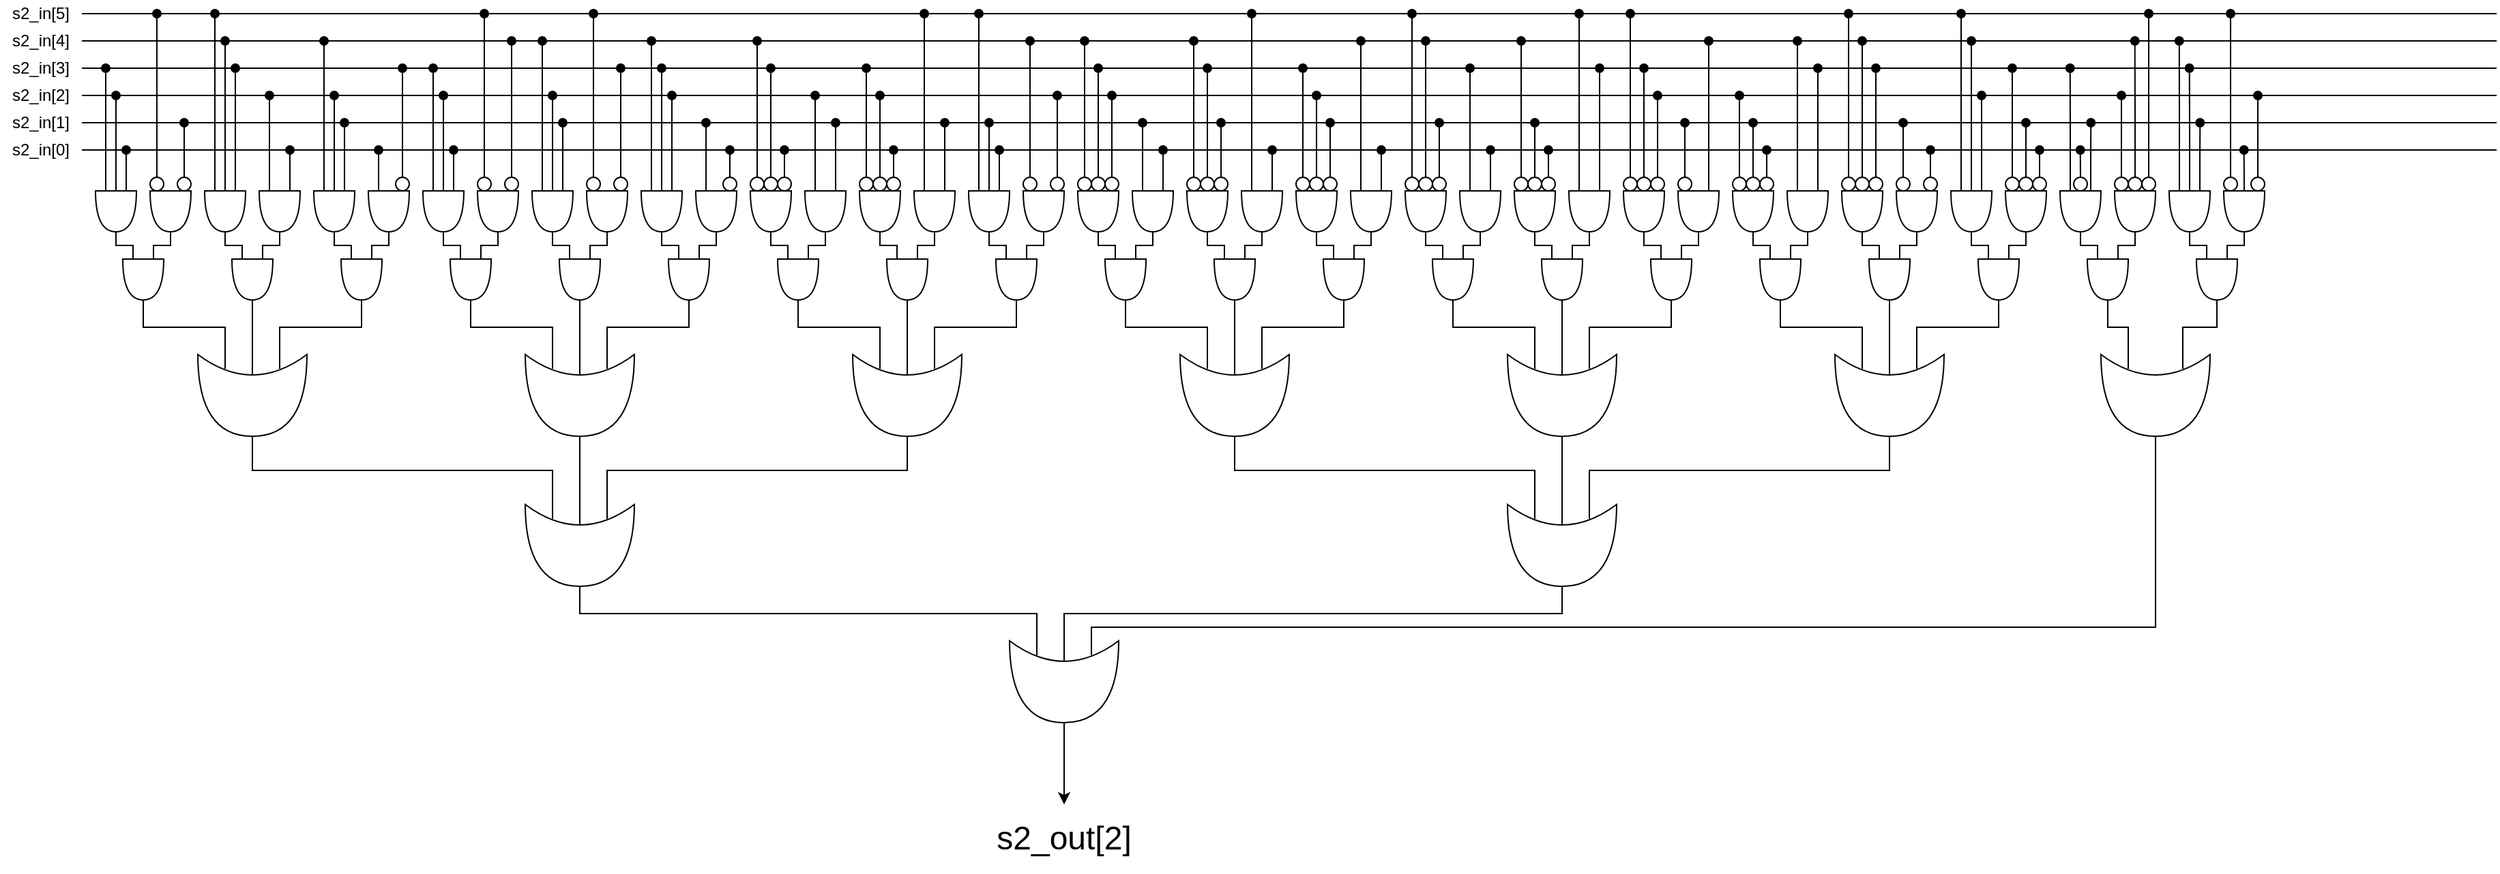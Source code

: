 <mxfile version="26.0.4" pages="4">
  <diagram name="s2_out[3]" id="O2DmHCnSTJiPFtzMmPTo">
    <mxGraphModel dx="1313" dy="776" grid="1" gridSize="10" guides="1" tooltips="1" connect="1" arrows="1" fold="1" page="1" pageScale="1" pageWidth="1654" pageHeight="1169" math="0" shadow="0">
      <root>
        <mxCell id="0" />
        <mxCell id="1" parent="0" />
        <mxCell id="1A_4a7A4e0SajzC3iI5k-1" style="edgeStyle=orthogonalEdgeStyle;rounded=0;orthogonalLoop=1;jettySize=auto;html=1;exitX=1;exitY=0.5;exitDx=0;exitDy=0;endArrow=none;endFill=0;" parent="1" source="1A_4a7A4e0SajzC3iI5k-2" edge="1">
          <mxGeometry relative="1" as="geometry">
            <mxPoint x="1880" y="50" as="targetPoint" />
          </mxGeometry>
        </mxCell>
        <mxCell id="1A_4a7A4e0SajzC3iI5k-2" value="s2_in[4]" style="text;html=1;align=center;verticalAlign=middle;whiteSpace=wrap;rounded=0;" parent="1" vertex="1">
          <mxGeometry x="50" y="40" width="60" height="20" as="geometry" />
        </mxCell>
        <mxCell id="1A_4a7A4e0SajzC3iI5k-3" style="edgeStyle=orthogonalEdgeStyle;rounded=0;orthogonalLoop=1;jettySize=auto;html=1;exitX=1;exitY=0.5;exitDx=0;exitDy=0;endArrow=none;endFill=0;" parent="1" source="1A_4a7A4e0SajzC3iI5k-4" edge="1">
          <mxGeometry relative="1" as="geometry">
            <mxPoint x="1880" y="70" as="targetPoint" />
          </mxGeometry>
        </mxCell>
        <mxCell id="1A_4a7A4e0SajzC3iI5k-4" value="s2_in[3]" style="text;html=1;align=center;verticalAlign=middle;whiteSpace=wrap;rounded=0;" parent="1" vertex="1">
          <mxGeometry x="50" y="60" width="60" height="20" as="geometry" />
        </mxCell>
        <mxCell id="1A_4a7A4e0SajzC3iI5k-5" style="edgeStyle=orthogonalEdgeStyle;rounded=0;orthogonalLoop=1;jettySize=auto;html=1;exitX=1;exitY=0.5;exitDx=0;exitDy=0;endArrow=none;endFill=0;" parent="1" source="1A_4a7A4e0SajzC3iI5k-6" edge="1">
          <mxGeometry relative="1" as="geometry">
            <mxPoint x="1880" y="90" as="targetPoint" />
          </mxGeometry>
        </mxCell>
        <mxCell id="1A_4a7A4e0SajzC3iI5k-6" value="s2_in[2]" style="text;html=1;align=center;verticalAlign=middle;whiteSpace=wrap;rounded=0;" parent="1" vertex="1">
          <mxGeometry x="50" y="80" width="60" height="20" as="geometry" />
        </mxCell>
        <mxCell id="1A_4a7A4e0SajzC3iI5k-7" style="edgeStyle=orthogonalEdgeStyle;rounded=0;orthogonalLoop=1;jettySize=auto;html=1;exitX=1;exitY=0.5;exitDx=0;exitDy=0;endArrow=none;endFill=0;" parent="1" source="1A_4a7A4e0SajzC3iI5k-8" edge="1">
          <mxGeometry relative="1" as="geometry">
            <mxPoint x="1880" y="110" as="targetPoint" />
          </mxGeometry>
        </mxCell>
        <mxCell id="1A_4a7A4e0SajzC3iI5k-8" value="s2_in[1]" style="text;html=1;align=center;verticalAlign=middle;whiteSpace=wrap;rounded=0;" parent="1" vertex="1">
          <mxGeometry x="50" y="100" width="60" height="20" as="geometry" />
        </mxCell>
        <mxCell id="1A_4a7A4e0SajzC3iI5k-9" style="edgeStyle=orthogonalEdgeStyle;rounded=0;orthogonalLoop=1;jettySize=auto;html=1;exitX=1;exitY=0.5;exitDx=0;exitDy=0;endArrow=none;endFill=0;" parent="1" source="1A_4a7A4e0SajzC3iI5k-10" edge="1">
          <mxGeometry relative="1" as="geometry">
            <mxPoint x="1880" y="30" as="targetPoint" />
          </mxGeometry>
        </mxCell>
        <mxCell id="1A_4a7A4e0SajzC3iI5k-10" value="s2_in[5]" style="text;html=1;align=center;verticalAlign=middle;whiteSpace=wrap;rounded=0;" parent="1" vertex="1">
          <mxGeometry x="50" y="20" width="60" height="20" as="geometry" />
        </mxCell>
        <mxCell id="1A_4a7A4e0SajzC3iI5k-11" style="edgeStyle=orthogonalEdgeStyle;rounded=0;orthogonalLoop=1;jettySize=auto;html=1;exitX=1;exitY=0.5;exitDx=0;exitDy=0;endArrow=none;endFill=0;" parent="1" source="1A_4a7A4e0SajzC3iI5k-12" edge="1">
          <mxGeometry relative="1" as="geometry">
            <mxPoint x="1880" y="130" as="targetPoint" />
          </mxGeometry>
        </mxCell>
        <mxCell id="1A_4a7A4e0SajzC3iI5k-12" value="s2_in[0]" style="text;html=1;align=center;verticalAlign=middle;whiteSpace=wrap;rounded=0;" parent="1" vertex="1">
          <mxGeometry x="50" y="120" width="60" height="20" as="geometry" />
        </mxCell>
        <mxCell id="9qAoaNMNnRq5kGQFJlbn-1" style="edgeStyle=orthogonalEdgeStyle;rounded=0;orthogonalLoop=1;jettySize=auto;html=1;exitX=0;exitY=0.75;exitDx=0;exitDy=0;exitPerimeter=0;endArrow=oval;endFill=1;" edge="1" parent="1" source="1A_4a7A4e0SajzC3iI5k-13">
          <mxGeometry relative="1" as="geometry">
            <mxPoint x="127.5" y="70" as="targetPoint" />
          </mxGeometry>
        </mxCell>
        <mxCell id="9qAoaNMNnRq5kGQFJlbn-2" style="edgeStyle=orthogonalEdgeStyle;rounded=0;orthogonalLoop=1;jettySize=auto;html=1;exitX=0;exitY=0.5;exitDx=0;exitDy=0;exitPerimeter=0;endArrow=oval;endFill=1;" edge="1" parent="1" source="1A_4a7A4e0SajzC3iI5k-13">
          <mxGeometry relative="1" as="geometry">
            <mxPoint x="135" y="90" as="targetPoint" />
          </mxGeometry>
        </mxCell>
        <mxCell id="9qAoaNMNnRq5kGQFJlbn-3" style="edgeStyle=orthogonalEdgeStyle;rounded=0;orthogonalLoop=1;jettySize=auto;html=1;exitX=0;exitY=0.25;exitDx=0;exitDy=0;exitPerimeter=0;endArrow=oval;endFill=1;" edge="1" parent="1" source="1A_4a7A4e0SajzC3iI5k-13">
          <mxGeometry relative="1" as="geometry">
            <mxPoint x="142.5" y="130" as="targetPoint" />
          </mxGeometry>
        </mxCell>
        <mxCell id="1A_4a7A4e0SajzC3iI5k-13" value="" style="shape=or;whiteSpace=wrap;html=1;rotation=90;" parent="1" vertex="1">
          <mxGeometry x="120" y="160" width="30" height="30" as="geometry" />
        </mxCell>
        <mxCell id="1A_4a7A4e0SajzC3iI5k-15" value="" style="shape=or;whiteSpace=wrap;html=1;rotation=90;" parent="1" vertex="1">
          <mxGeometry x="160" y="160" width="30" height="30" as="geometry" />
        </mxCell>
        <mxCell id="9qAoaNMNnRq5kGQFJlbn-9" style="edgeStyle=orthogonalEdgeStyle;rounded=0;orthogonalLoop=1;jettySize=auto;html=1;exitX=0;exitY=0.75;exitDx=0;exitDy=0;exitPerimeter=0;endArrow=oval;endFill=1;" edge="1" parent="1" source="1A_4a7A4e0SajzC3iI5k-17">
          <mxGeometry relative="1" as="geometry">
            <mxPoint x="207.5" y="30" as="targetPoint" />
          </mxGeometry>
        </mxCell>
        <mxCell id="9qAoaNMNnRq5kGQFJlbn-10" style="edgeStyle=orthogonalEdgeStyle;rounded=0;orthogonalLoop=1;jettySize=auto;html=1;exitX=0;exitY=0.5;exitDx=0;exitDy=0;exitPerimeter=0;endArrow=oval;endFill=1;" edge="1" parent="1" source="1A_4a7A4e0SajzC3iI5k-17">
          <mxGeometry relative="1" as="geometry">
            <mxPoint x="215" y="50" as="targetPoint" />
          </mxGeometry>
        </mxCell>
        <mxCell id="9qAoaNMNnRq5kGQFJlbn-11" style="edgeStyle=orthogonalEdgeStyle;rounded=0;orthogonalLoop=1;jettySize=auto;html=1;exitX=0;exitY=0.25;exitDx=0;exitDy=0;exitPerimeter=0;endArrow=oval;endFill=1;" edge="1" parent="1" source="1A_4a7A4e0SajzC3iI5k-17">
          <mxGeometry relative="1" as="geometry">
            <mxPoint x="222.5" y="70" as="targetPoint" />
          </mxGeometry>
        </mxCell>
        <mxCell id="1A_4a7A4e0SajzC3iI5k-17" value="" style="shape=or;whiteSpace=wrap;html=1;rotation=90;" parent="1" vertex="1">
          <mxGeometry x="200" y="160" width="30" height="30" as="geometry" />
        </mxCell>
        <mxCell id="9qAoaNMNnRq5kGQFJlbn-12" style="edgeStyle=orthogonalEdgeStyle;rounded=0;orthogonalLoop=1;jettySize=auto;html=1;exitX=0;exitY=0.75;exitDx=0;exitDy=0;exitPerimeter=0;endArrow=oval;endFill=1;" edge="1" parent="1" source="1A_4a7A4e0SajzC3iI5k-20">
          <mxGeometry relative="1" as="geometry">
            <mxPoint x="247.5" y="90" as="targetPoint" />
          </mxGeometry>
        </mxCell>
        <mxCell id="9qAoaNMNnRq5kGQFJlbn-13" style="edgeStyle=orthogonalEdgeStyle;rounded=0;orthogonalLoop=1;jettySize=auto;html=1;exitX=0;exitY=0.25;exitDx=0;exitDy=0;exitPerimeter=0;endArrow=oval;endFill=1;" edge="1" parent="1" source="1A_4a7A4e0SajzC3iI5k-20">
          <mxGeometry relative="1" as="geometry">
            <mxPoint x="262.5" y="130" as="targetPoint" />
          </mxGeometry>
        </mxCell>
        <mxCell id="1A_4a7A4e0SajzC3iI5k-20" value="" style="shape=or;whiteSpace=wrap;html=1;rotation=90;" parent="1" vertex="1">
          <mxGeometry x="240" y="160" width="30" height="30" as="geometry" />
        </mxCell>
        <mxCell id="1A_4a7A4e0SajzC3iI5k-21" value="" style="shape=or;whiteSpace=wrap;html=1;rotation=90;" parent="1" vertex="1">
          <mxGeometry x="220" y="210" width="30" height="30" as="geometry" />
        </mxCell>
        <mxCell id="9qAoaNMNnRq5kGQFJlbn-14" style="edgeStyle=orthogonalEdgeStyle;rounded=0;orthogonalLoop=1;jettySize=auto;html=1;exitX=0;exitY=0.75;exitDx=0;exitDy=0;exitPerimeter=0;endArrow=oval;endFill=1;" edge="1" parent="1" source="1A_4a7A4e0SajzC3iI5k-24">
          <mxGeometry relative="1" as="geometry">
            <mxPoint x="287.5" y="50" as="targetPoint" />
          </mxGeometry>
        </mxCell>
        <mxCell id="9qAoaNMNnRq5kGQFJlbn-16" style="edgeStyle=orthogonalEdgeStyle;rounded=0;orthogonalLoop=1;jettySize=auto;html=1;exitX=0;exitY=0.25;exitDx=0;exitDy=0;exitPerimeter=0;endArrow=oval;endFill=1;" edge="1" parent="1" source="1A_4a7A4e0SajzC3iI5k-24">
          <mxGeometry relative="1" as="geometry">
            <mxPoint x="302.5" y="110" as="targetPoint" />
          </mxGeometry>
        </mxCell>
        <mxCell id="9qAoaNMNnRq5kGQFJlbn-20" style="edgeStyle=orthogonalEdgeStyle;rounded=0;orthogonalLoop=1;jettySize=auto;html=1;exitX=0;exitY=0.5;exitDx=0;exitDy=0;exitPerimeter=0;endArrow=oval;endFill=1;" edge="1" parent="1" source="1A_4a7A4e0SajzC3iI5k-24">
          <mxGeometry relative="1" as="geometry">
            <mxPoint x="295" y="90" as="targetPoint" />
          </mxGeometry>
        </mxCell>
        <mxCell id="1A_4a7A4e0SajzC3iI5k-24" value="" style="shape=or;whiteSpace=wrap;html=1;rotation=90;" parent="1" vertex="1">
          <mxGeometry x="280" y="160" width="30" height="30" as="geometry" />
        </mxCell>
        <mxCell id="9qAoaNMNnRq5kGQFJlbn-17" style="edgeStyle=orthogonalEdgeStyle;rounded=0;orthogonalLoop=1;jettySize=auto;html=1;exitX=0;exitY=0.75;exitDx=0;exitDy=0;exitPerimeter=0;endArrow=oval;endFill=1;" edge="1" parent="1" source="1A_4a7A4e0SajzC3iI5k-25">
          <mxGeometry relative="1" as="geometry">
            <mxPoint x="327.5" y="130" as="targetPoint" />
          </mxGeometry>
        </mxCell>
        <mxCell id="1A_4a7A4e0SajzC3iI5k-25" value="" style="shape=or;whiteSpace=wrap;html=1;rotation=90;" parent="1" vertex="1">
          <mxGeometry x="320" y="160" width="30" height="30" as="geometry" />
        </mxCell>
        <mxCell id="1A_4a7A4e0SajzC3iI5k-26" value="" style="shape=or;whiteSpace=wrap;html=1;rotation=90;" parent="1" vertex="1">
          <mxGeometry x="300" y="210" width="30" height="30" as="geometry" />
        </mxCell>
        <mxCell id="9qAoaNMNnRq5kGQFJlbn-21" style="edgeStyle=orthogonalEdgeStyle;rounded=0;orthogonalLoop=1;jettySize=auto;html=1;exitX=0;exitY=0.75;exitDx=0;exitDy=0;exitPerimeter=0;endArrow=oval;endFill=1;" edge="1" parent="1" source="1A_4a7A4e0SajzC3iI5k-29">
          <mxGeometry relative="1" as="geometry">
            <mxPoint x="367.5" y="70" as="targetPoint" />
          </mxGeometry>
        </mxCell>
        <mxCell id="9qAoaNMNnRq5kGQFJlbn-22" style="edgeStyle=orthogonalEdgeStyle;rounded=0;orthogonalLoop=1;jettySize=auto;html=1;exitX=0;exitY=0.5;exitDx=0;exitDy=0;exitPerimeter=0;endArrow=oval;endFill=1;" edge="1" parent="1" source="1A_4a7A4e0SajzC3iI5k-29">
          <mxGeometry relative="1" as="geometry">
            <mxPoint x="375" y="90" as="targetPoint" />
          </mxGeometry>
        </mxCell>
        <mxCell id="9qAoaNMNnRq5kGQFJlbn-23" style="edgeStyle=orthogonalEdgeStyle;rounded=0;orthogonalLoop=1;jettySize=auto;html=1;exitX=0;exitY=0.25;exitDx=0;exitDy=0;exitPerimeter=0;endArrow=oval;endFill=1;" edge="1" parent="1" source="1A_4a7A4e0SajzC3iI5k-29">
          <mxGeometry relative="1" as="geometry">
            <mxPoint x="382.5" y="130" as="targetPoint" />
          </mxGeometry>
        </mxCell>
        <mxCell id="1A_4a7A4e0SajzC3iI5k-29" value="" style="shape=or;whiteSpace=wrap;html=1;rotation=90;" parent="1" vertex="1">
          <mxGeometry x="360" y="160" width="30" height="30" as="geometry" />
        </mxCell>
        <mxCell id="1A_4a7A4e0SajzC3iI5k-30" value="" style="shape=or;whiteSpace=wrap;html=1;rotation=90;" parent="1" vertex="1">
          <mxGeometry x="400" y="160" width="30" height="30" as="geometry" />
        </mxCell>
        <mxCell id="1A_4a7A4e0SajzC3iI5k-31" value="" style="shape=or;whiteSpace=wrap;html=1;rotation=90;" parent="1" vertex="1">
          <mxGeometry x="380" y="210" width="30" height="30" as="geometry" />
        </mxCell>
        <mxCell id="9qAoaNMNnRq5kGQFJlbn-28" style="edgeStyle=orthogonalEdgeStyle;rounded=0;orthogonalLoop=1;jettySize=auto;html=1;exitX=0;exitY=0.75;exitDx=0;exitDy=0;exitPerimeter=0;endArrow=oval;endFill=1;" edge="1" parent="1" source="1A_4a7A4e0SajzC3iI5k-33">
          <mxGeometry relative="1" as="geometry">
            <mxPoint x="447.5" y="50" as="targetPoint" />
          </mxGeometry>
        </mxCell>
        <mxCell id="9qAoaNMNnRq5kGQFJlbn-29" style="edgeStyle=orthogonalEdgeStyle;rounded=0;orthogonalLoop=1;jettySize=auto;html=1;exitX=0;exitY=0.5;exitDx=0;exitDy=0;exitPerimeter=0;endArrow=oval;endFill=1;" edge="1" parent="1" source="1A_4a7A4e0SajzC3iI5k-33">
          <mxGeometry relative="1" as="geometry">
            <mxPoint x="455" y="90" as="targetPoint" />
          </mxGeometry>
        </mxCell>
        <mxCell id="9qAoaNMNnRq5kGQFJlbn-30" style="edgeStyle=orthogonalEdgeStyle;rounded=0;orthogonalLoop=1;jettySize=auto;html=1;exitX=0;exitY=0.25;exitDx=0;exitDy=0;exitPerimeter=0;endArrow=oval;endFill=1;" edge="1" parent="1" source="1A_4a7A4e0SajzC3iI5k-33">
          <mxGeometry relative="1" as="geometry">
            <mxPoint x="462.5" y="110" as="targetPoint" />
          </mxGeometry>
        </mxCell>
        <mxCell id="1A_4a7A4e0SajzC3iI5k-33" value="" style="shape=or;whiteSpace=wrap;html=1;rotation=90;" parent="1" vertex="1">
          <mxGeometry x="440" y="160" width="30" height="30" as="geometry" />
        </mxCell>
        <mxCell id="1A_4a7A4e0SajzC3iI5k-35" value="" style="shape=or;whiteSpace=wrap;html=1;rotation=90;" parent="1" vertex="1">
          <mxGeometry x="480" y="160" width="30" height="30" as="geometry" />
        </mxCell>
        <mxCell id="1A_4a7A4e0SajzC3iI5k-36" value="" style="shape=or;whiteSpace=wrap;html=1;rotation=90;" parent="1" vertex="1">
          <mxGeometry x="460" y="210" width="30" height="30" as="geometry" />
        </mxCell>
        <mxCell id="9qAoaNMNnRq5kGQFJlbn-35" style="edgeStyle=orthogonalEdgeStyle;rounded=0;orthogonalLoop=1;jettySize=auto;html=1;exitX=0;exitY=0.75;exitDx=0;exitDy=0;exitPerimeter=0;endArrow=oval;endFill=1;" edge="1" parent="1" source="1A_4a7A4e0SajzC3iI5k-38">
          <mxGeometry relative="1" as="geometry">
            <mxPoint x="527.5" y="50" as="targetPoint" />
          </mxGeometry>
        </mxCell>
        <mxCell id="9qAoaNMNnRq5kGQFJlbn-36" style="edgeStyle=orthogonalEdgeStyle;rounded=0;orthogonalLoop=1;jettySize=auto;html=1;exitX=0;exitY=0.5;exitDx=0;exitDy=0;exitPerimeter=0;endArrow=oval;endFill=1;" edge="1" parent="1" source="1A_4a7A4e0SajzC3iI5k-38">
          <mxGeometry relative="1" as="geometry">
            <mxPoint x="535" y="70" as="targetPoint" />
          </mxGeometry>
        </mxCell>
        <mxCell id="9qAoaNMNnRq5kGQFJlbn-37" style="edgeStyle=orthogonalEdgeStyle;rounded=0;orthogonalLoop=1;jettySize=auto;html=1;exitX=0;exitY=0.25;exitDx=0;exitDy=0;exitPerimeter=0;endArrow=oval;endFill=1;" edge="1" parent="1" source="1A_4a7A4e0SajzC3iI5k-38">
          <mxGeometry relative="1" as="geometry">
            <mxPoint x="542.5" y="90" as="targetPoint" />
          </mxGeometry>
        </mxCell>
        <mxCell id="1A_4a7A4e0SajzC3iI5k-38" value="" style="shape=or;whiteSpace=wrap;html=1;rotation=90;" parent="1" vertex="1">
          <mxGeometry x="520" y="160" width="30" height="30" as="geometry" />
        </mxCell>
        <mxCell id="9qAoaNMNnRq5kGQFJlbn-38" style="edgeStyle=orthogonalEdgeStyle;rounded=0;orthogonalLoop=1;jettySize=auto;html=1;exitX=0;exitY=0.75;exitDx=0;exitDy=0;exitPerimeter=0;endArrow=oval;endFill=1;" edge="1" parent="1" source="1A_4a7A4e0SajzC3iI5k-39">
          <mxGeometry relative="1" as="geometry">
            <mxPoint x="567.5" y="110" as="targetPoint" />
          </mxGeometry>
        </mxCell>
        <mxCell id="1A_4a7A4e0SajzC3iI5k-39" value="" style="shape=or;whiteSpace=wrap;html=1;rotation=90;" parent="1" vertex="1">
          <mxGeometry x="560" y="160" width="30" height="30" as="geometry" />
        </mxCell>
        <mxCell id="1A_4a7A4e0SajzC3iI5k-40" value="" style="shape=or;whiteSpace=wrap;html=1;rotation=90;" parent="1" vertex="1">
          <mxGeometry x="540" y="210" width="30" height="30" as="geometry" />
        </mxCell>
        <mxCell id="1A_4a7A4e0SajzC3iI5k-42" value="" style="shape=or;whiteSpace=wrap;html=1;rotation=90;" parent="1" vertex="1">
          <mxGeometry x="600" y="160" width="30" height="30" as="geometry" />
        </mxCell>
        <mxCell id="9qAoaNMNnRq5kGQFJlbn-47" style="edgeStyle=orthogonalEdgeStyle;rounded=0;orthogonalLoop=1;jettySize=auto;html=1;exitX=0;exitY=0.75;exitDx=0;exitDy=0;exitPerimeter=0;endArrow=oval;endFill=1;" edge="1" parent="1" source="1A_4a7A4e0SajzC3iI5k-45">
          <mxGeometry relative="1" as="geometry">
            <mxPoint x="647.5" y="90" as="targetPoint" />
          </mxGeometry>
        </mxCell>
        <mxCell id="9qAoaNMNnRq5kGQFJlbn-48" style="edgeStyle=orthogonalEdgeStyle;rounded=0;orthogonalLoop=1;jettySize=auto;html=1;exitX=0;exitY=0.25;exitDx=0;exitDy=0;exitPerimeter=0;endArrow=oval;endFill=1;" edge="1" parent="1" source="1A_4a7A4e0SajzC3iI5k-45">
          <mxGeometry relative="1" as="geometry">
            <mxPoint x="662.5" y="110" as="targetPoint" />
          </mxGeometry>
        </mxCell>
        <mxCell id="1A_4a7A4e0SajzC3iI5k-45" value="" style="shape=or;whiteSpace=wrap;html=1;rotation=90;" parent="1" vertex="1">
          <mxGeometry x="640" y="160" width="30" height="30" as="geometry" />
        </mxCell>
        <mxCell id="1A_4a7A4e0SajzC3iI5k-46" value="" style="shape=or;whiteSpace=wrap;html=1;rotation=90;" parent="1" vertex="1">
          <mxGeometry x="620" y="210" width="30" height="30" as="geometry" />
        </mxCell>
        <mxCell id="1A_4a7A4e0SajzC3iI5k-49" value="" style="shape=or;whiteSpace=wrap;html=1;rotation=90;" parent="1" vertex="1">
          <mxGeometry x="680" y="160" width="30" height="30" as="geometry" />
        </mxCell>
        <mxCell id="9qAoaNMNnRq5kGQFJlbn-55" style="edgeStyle=orthogonalEdgeStyle;rounded=0;orthogonalLoop=1;jettySize=auto;html=1;exitX=0;exitY=0.75;exitDx=0;exitDy=0;exitPerimeter=0;endArrow=oval;endFill=1;" edge="1" parent="1" source="1A_4a7A4e0SajzC3iI5k-53">
          <mxGeometry relative="1" as="geometry">
            <mxPoint x="727.5" y="30" as="targetPoint" />
          </mxGeometry>
        </mxCell>
        <mxCell id="9qAoaNMNnRq5kGQFJlbn-56" style="edgeStyle=orthogonalEdgeStyle;rounded=0;orthogonalLoop=1;jettySize=auto;html=1;exitX=0;exitY=0.25;exitDx=0;exitDy=0;exitPerimeter=0;endArrow=oval;endFill=1;" edge="1" parent="1" source="1A_4a7A4e0SajzC3iI5k-53">
          <mxGeometry relative="1" as="geometry">
            <mxPoint x="742.5" y="110" as="targetPoint" />
          </mxGeometry>
        </mxCell>
        <mxCell id="1A_4a7A4e0SajzC3iI5k-53" value="" style="shape=or;whiteSpace=wrap;html=1;rotation=90;" parent="1" vertex="1">
          <mxGeometry x="720" y="160" width="30" height="30" as="geometry" />
        </mxCell>
        <mxCell id="1A_4a7A4e0SajzC3iI5k-54" value="" style="shape=or;whiteSpace=wrap;html=1;rotation=90;" parent="1" vertex="1">
          <mxGeometry x="700" y="210" width="30" height="30" as="geometry" />
        </mxCell>
        <mxCell id="9qAoaNMNnRq5kGQFJlbn-57" style="edgeStyle=orthogonalEdgeStyle;rounded=0;orthogonalLoop=1;jettySize=auto;html=1;exitX=0;exitY=0.75;exitDx=0;exitDy=0;exitPerimeter=0;endArrow=oval;endFill=1;" edge="1" parent="1" source="1A_4a7A4e0SajzC3iI5k-56">
          <mxGeometry relative="1" as="geometry">
            <mxPoint x="767.5" y="30" as="targetPoint" />
          </mxGeometry>
        </mxCell>
        <mxCell id="9qAoaNMNnRq5kGQFJlbn-58" style="edgeStyle=orthogonalEdgeStyle;rounded=0;orthogonalLoop=1;jettySize=auto;html=1;exitX=0;exitY=0.5;exitDx=0;exitDy=0;exitPerimeter=0;endArrow=oval;endFill=1;" edge="1" parent="1" source="1A_4a7A4e0SajzC3iI5k-56">
          <mxGeometry relative="1" as="geometry">
            <mxPoint x="775" y="110" as="targetPoint" />
          </mxGeometry>
        </mxCell>
        <mxCell id="9qAoaNMNnRq5kGQFJlbn-59" style="edgeStyle=orthogonalEdgeStyle;rounded=0;orthogonalLoop=1;jettySize=auto;html=1;exitX=0;exitY=0.25;exitDx=0;exitDy=0;exitPerimeter=0;endArrow=oval;endFill=1;" edge="1" parent="1" source="1A_4a7A4e0SajzC3iI5k-56">
          <mxGeometry relative="1" as="geometry">
            <mxPoint x="782.5" y="130" as="targetPoint" />
          </mxGeometry>
        </mxCell>
        <mxCell id="1A_4a7A4e0SajzC3iI5k-56" value="" style="shape=or;whiteSpace=wrap;html=1;rotation=90;" parent="1" vertex="1">
          <mxGeometry x="760" y="160" width="30" height="30" as="geometry" />
        </mxCell>
        <mxCell id="1A_4a7A4e0SajzC3iI5k-60" value="" style="shape=or;whiteSpace=wrap;html=1;rotation=90;" parent="1" vertex="1">
          <mxGeometry x="800" y="160" width="30" height="30" as="geometry" />
        </mxCell>
        <mxCell id="1A_4a7A4e0SajzC3iI5k-61" value="" style="shape=or;whiteSpace=wrap;html=1;rotation=90;" parent="1" vertex="1">
          <mxGeometry x="780" y="210" width="30" height="30" as="geometry" />
        </mxCell>
        <mxCell id="1A_4a7A4e0SajzC3iI5k-64" value="" style="shape=or;whiteSpace=wrap;html=1;rotation=90;" parent="1" vertex="1">
          <mxGeometry x="840" y="160" width="30" height="30" as="geometry" />
        </mxCell>
        <mxCell id="9qAoaNMNnRq5kGQFJlbn-70" style="edgeStyle=orthogonalEdgeStyle;rounded=0;orthogonalLoop=1;jettySize=auto;html=1;exitX=0;exitY=0.75;exitDx=0;exitDy=0;exitPerimeter=0;endArrow=oval;endFill=1;" edge="1" parent="1" source="1A_4a7A4e0SajzC3iI5k-66">
          <mxGeometry relative="1" as="geometry">
            <mxPoint x="887.5" y="110" as="targetPoint" />
          </mxGeometry>
        </mxCell>
        <mxCell id="9qAoaNMNnRq5kGQFJlbn-71" style="edgeStyle=orthogonalEdgeStyle;rounded=0;orthogonalLoop=1;jettySize=auto;html=1;exitX=0;exitY=0.25;exitDx=0;exitDy=0;exitPerimeter=0;endArrow=oval;endFill=1;" edge="1" parent="1" source="1A_4a7A4e0SajzC3iI5k-66">
          <mxGeometry relative="1" as="geometry">
            <mxPoint x="902.5" y="130" as="targetPoint" />
          </mxGeometry>
        </mxCell>
        <mxCell id="1A_4a7A4e0SajzC3iI5k-66" value="" style="shape=or;whiteSpace=wrap;html=1;rotation=90;" parent="1" vertex="1">
          <mxGeometry x="880" y="160" width="30" height="30" as="geometry" />
        </mxCell>
        <mxCell id="1A_4a7A4e0SajzC3iI5k-67" value="" style="shape=or;whiteSpace=wrap;html=1;rotation=90;" parent="1" vertex="1">
          <mxGeometry x="860" y="210" width="30" height="30" as="geometry" />
        </mxCell>
        <mxCell id="1A_4a7A4e0SajzC3iI5k-68" value="" style="shape=or;whiteSpace=wrap;html=1;rotation=90;" parent="1" vertex="1">
          <mxGeometry x="920" y="160" width="30" height="30" as="geometry" />
        </mxCell>
        <mxCell id="9qAoaNMNnRq5kGQFJlbn-79" style="edgeStyle=orthogonalEdgeStyle;rounded=0;orthogonalLoop=1;jettySize=auto;html=1;exitX=0;exitY=0.75;exitDx=0;exitDy=0;exitPerimeter=0;endArrow=oval;endFill=1;" edge="1" parent="1" source="1A_4a7A4e0SajzC3iI5k-70">
          <mxGeometry relative="1" as="geometry">
            <mxPoint x="967.5" y="30" as="targetPoint" />
          </mxGeometry>
        </mxCell>
        <mxCell id="9qAoaNMNnRq5kGQFJlbn-80" style="edgeStyle=orthogonalEdgeStyle;rounded=0;orthogonalLoop=1;jettySize=auto;html=1;exitX=0;exitY=0.25;exitDx=0;exitDy=0;exitPerimeter=0;endArrow=oval;endFill=1;" edge="1" parent="1" source="1A_4a7A4e0SajzC3iI5k-70">
          <mxGeometry relative="1" as="geometry">
            <mxPoint x="982.5" y="130" as="targetPoint" />
          </mxGeometry>
        </mxCell>
        <mxCell id="1A_4a7A4e0SajzC3iI5k-70" value="" style="shape=or;whiteSpace=wrap;html=1;rotation=90;" parent="1" vertex="1">
          <mxGeometry x="960" y="160" width="30" height="30" as="geometry" />
        </mxCell>
        <mxCell id="1A_4a7A4e0SajzC3iI5k-71" value="" style="shape=or;whiteSpace=wrap;html=1;rotation=90;" parent="1" vertex="1">
          <mxGeometry x="940" y="210" width="30" height="30" as="geometry" />
        </mxCell>
        <mxCell id="1A_4a7A4e0SajzC3iI5k-74" value="" style="shape=or;whiteSpace=wrap;html=1;rotation=90;" parent="1" vertex="1">
          <mxGeometry x="1000" y="160" width="30" height="30" as="geometry" />
        </mxCell>
        <mxCell id="9qAoaNMNnRq5kGQFJlbn-87" style="edgeStyle=orthogonalEdgeStyle;rounded=0;orthogonalLoop=1;jettySize=auto;html=1;exitX=0;exitY=0.75;exitDx=0;exitDy=0;exitPerimeter=0;endArrow=oval;endFill=1;" edge="1" parent="1" source="1A_4a7A4e0SajzC3iI5k-76">
          <mxGeometry relative="1" as="geometry">
            <mxPoint x="1047.5" y="50" as="targetPoint" />
          </mxGeometry>
        </mxCell>
        <mxCell id="9qAoaNMNnRq5kGQFJlbn-88" style="edgeStyle=orthogonalEdgeStyle;rounded=0;orthogonalLoop=1;jettySize=auto;html=1;exitX=0;exitY=0.25;exitDx=0;exitDy=0;exitPerimeter=0;endArrow=oval;endFill=1;" edge="1" parent="1" source="1A_4a7A4e0SajzC3iI5k-76">
          <mxGeometry relative="1" as="geometry">
            <mxPoint x="1062.5" y="130" as="targetPoint" />
          </mxGeometry>
        </mxCell>
        <mxCell id="1A_4a7A4e0SajzC3iI5k-76" value="" style="shape=or;whiteSpace=wrap;html=1;rotation=90;" parent="1" vertex="1">
          <mxGeometry x="1040" y="160" width="30" height="30" as="geometry" />
        </mxCell>
        <mxCell id="1A_4a7A4e0SajzC3iI5k-77" value="" style="shape=or;whiteSpace=wrap;html=1;rotation=90;" parent="1" vertex="1">
          <mxGeometry x="1020" y="210" width="30" height="30" as="geometry" />
        </mxCell>
        <mxCell id="1A_4a7A4e0SajzC3iI5k-79" value="" style="shape=or;whiteSpace=wrap;html=1;rotation=90;" parent="1" vertex="1">
          <mxGeometry x="1080" y="160" width="30" height="30" as="geometry" />
        </mxCell>
        <mxCell id="9qAoaNMNnRq5kGQFJlbn-95" style="edgeStyle=orthogonalEdgeStyle;rounded=0;orthogonalLoop=1;jettySize=auto;html=1;exitX=0;exitY=0.75;exitDx=0;exitDy=0;exitPerimeter=0;endArrow=oval;endFill=1;" edge="1" parent="1" source="1A_4a7A4e0SajzC3iI5k-81">
          <mxGeometry relative="1" as="geometry">
            <mxPoint x="1127.5" y="70" as="targetPoint" />
          </mxGeometry>
        </mxCell>
        <mxCell id="9qAoaNMNnRq5kGQFJlbn-96" style="edgeStyle=orthogonalEdgeStyle;rounded=0;orthogonalLoop=1;jettySize=auto;html=1;exitX=0;exitY=0.25;exitDx=0;exitDy=0;exitPerimeter=0;endArrow=oval;endFill=1;" edge="1" parent="1" source="1A_4a7A4e0SajzC3iI5k-81">
          <mxGeometry relative="1" as="geometry">
            <mxPoint x="1142.5" y="130" as="targetPoint" />
          </mxGeometry>
        </mxCell>
        <mxCell id="1A_4a7A4e0SajzC3iI5k-81" value="" style="shape=or;whiteSpace=wrap;html=1;rotation=90;" parent="1" vertex="1">
          <mxGeometry x="1120" y="160" width="30" height="30" as="geometry" />
        </mxCell>
        <mxCell id="1A_4a7A4e0SajzC3iI5k-82" value="" style="shape=or;whiteSpace=wrap;html=1;rotation=90;" parent="1" vertex="1">
          <mxGeometry x="1100" y="210" width="30" height="30" as="geometry" />
        </mxCell>
        <mxCell id="1A_4a7A4e0SajzC3iI5k-85" value="" style="shape=or;whiteSpace=wrap;html=1;rotation=90;" parent="1" vertex="1">
          <mxGeometry x="1160" y="160" width="30" height="30" as="geometry" />
        </mxCell>
        <mxCell id="9qAoaNMNnRq5kGQFJlbn-103" style="edgeStyle=orthogonalEdgeStyle;rounded=0;orthogonalLoop=1;jettySize=auto;html=1;exitX=0;exitY=0.75;exitDx=0;exitDy=0;exitPerimeter=0;endArrow=oval;endFill=1;" edge="1" parent="1" source="1A_4a7A4e0SajzC3iI5k-88">
          <mxGeometry relative="1" as="geometry">
            <mxPoint x="1207.5" y="30" as="targetPoint" />
          </mxGeometry>
        </mxCell>
        <mxCell id="9qAoaNMNnRq5kGQFJlbn-104" style="edgeStyle=orthogonalEdgeStyle;rounded=0;orthogonalLoop=1;jettySize=auto;html=1;exitX=0;exitY=0.25;exitDx=0;exitDy=0;exitPerimeter=0;endArrow=oval;endFill=1;" edge="1" parent="1" source="1A_4a7A4e0SajzC3iI5k-88">
          <mxGeometry relative="1" as="geometry">
            <mxPoint x="1222.5" y="70" as="targetPoint" />
          </mxGeometry>
        </mxCell>
        <mxCell id="1A_4a7A4e0SajzC3iI5k-88" value="" style="shape=or;whiteSpace=wrap;html=1;rotation=90;" parent="1" vertex="1">
          <mxGeometry x="1200" y="160" width="30" height="30" as="geometry" />
        </mxCell>
        <mxCell id="1A_4a7A4e0SajzC3iI5k-89" value="" style="shape=or;whiteSpace=wrap;html=1;rotation=90;" parent="1" vertex="1">
          <mxGeometry x="1180" y="210" width="30" height="30" as="geometry" />
        </mxCell>
        <mxCell id="1A_4a7A4e0SajzC3iI5k-92" value="" style="shape=or;whiteSpace=wrap;html=1;rotation=90;" parent="1" vertex="1">
          <mxGeometry x="1240" y="160" width="30" height="30" as="geometry" />
        </mxCell>
        <mxCell id="9qAoaNMNnRq5kGQFJlbn-113" style="edgeStyle=orthogonalEdgeStyle;rounded=0;orthogonalLoop=1;jettySize=auto;html=1;exitX=0;exitY=0.25;exitDx=0;exitDy=0;exitPerimeter=0;endArrow=oval;endFill=1;" edge="1" parent="1" source="1A_4a7A4e0SajzC3iI5k-94">
          <mxGeometry relative="1" as="geometry">
            <mxPoint x="1302.5" y="50" as="targetPoint" />
          </mxGeometry>
        </mxCell>
        <mxCell id="1A_4a7A4e0SajzC3iI5k-94" value="" style="shape=or;whiteSpace=wrap;html=1;rotation=90;" parent="1" vertex="1">
          <mxGeometry x="1280" y="160" width="30" height="30" as="geometry" />
        </mxCell>
        <mxCell id="1A_4a7A4e0SajzC3iI5k-95" value="" style="shape=or;whiteSpace=wrap;html=1;rotation=90;" parent="1" vertex="1">
          <mxGeometry x="1260" y="210" width="30" height="30" as="geometry" />
        </mxCell>
        <mxCell id="1A_4a7A4e0SajzC3iI5k-98" value="" style="shape=or;whiteSpace=wrap;html=1;rotation=90;" parent="1" vertex="1">
          <mxGeometry x="1320" y="160" width="30" height="30" as="geometry" />
        </mxCell>
        <mxCell id="9qAoaNMNnRq5kGQFJlbn-120" style="edgeStyle=orthogonalEdgeStyle;rounded=0;orthogonalLoop=1;jettySize=auto;html=1;exitX=0;exitY=0.75;exitDx=0;exitDy=0;exitPerimeter=0;endArrow=oval;endFill=1;" edge="1" parent="1" source="1A_4a7A4e0SajzC3iI5k-99">
          <mxGeometry relative="1" as="geometry">
            <mxPoint x="1367.5" y="50" as="targetPoint" />
          </mxGeometry>
        </mxCell>
        <mxCell id="9qAoaNMNnRq5kGQFJlbn-121" style="edgeStyle=orthogonalEdgeStyle;rounded=0;orthogonalLoop=1;jettySize=auto;html=1;exitX=0;exitY=0.25;exitDx=0;exitDy=0;exitPerimeter=0;endArrow=oval;endFill=1;" edge="1" parent="1" source="1A_4a7A4e0SajzC3iI5k-99">
          <mxGeometry relative="1" as="geometry">
            <mxPoint x="1382.5" y="70" as="targetPoint" />
          </mxGeometry>
        </mxCell>
        <mxCell id="1A_4a7A4e0SajzC3iI5k-99" value="" style="shape=or;whiteSpace=wrap;html=1;rotation=90;" parent="1" vertex="1">
          <mxGeometry x="1360" y="160" width="30" height="30" as="geometry" />
        </mxCell>
        <mxCell id="1A_4a7A4e0SajzC3iI5k-100" value="" style="shape=or;whiteSpace=wrap;html=1;rotation=90;" parent="1" vertex="1">
          <mxGeometry x="1340" y="210" width="30" height="30" as="geometry" />
        </mxCell>
        <mxCell id="1A_4a7A4e0SajzC3iI5k-101" value="" style="shape=or;whiteSpace=wrap;html=1;rotation=90;" parent="1" vertex="1">
          <mxGeometry x="140" y="210" width="30" height="30" as="geometry" />
        </mxCell>
        <mxCell id="1A_4a7A4e0SajzC3iI5k-102" style="edgeStyle=orthogonalEdgeStyle;rounded=0;orthogonalLoop=1;jettySize=auto;html=1;exitX=1;exitY=0.5;exitDx=0;exitDy=0;exitPerimeter=0;entryX=0;entryY=0.75;entryDx=0;entryDy=0;entryPerimeter=0;endArrow=none;endFill=0;" parent="1" source="1A_4a7A4e0SajzC3iI5k-13" target="1A_4a7A4e0SajzC3iI5k-101" edge="1">
          <mxGeometry relative="1" as="geometry">
            <Array as="points">
              <mxPoint x="135" y="200" />
              <mxPoint x="147" y="200" />
            </Array>
          </mxGeometry>
        </mxCell>
        <mxCell id="1A_4a7A4e0SajzC3iI5k-103" style="edgeStyle=orthogonalEdgeStyle;rounded=0;orthogonalLoop=1;jettySize=auto;html=1;exitX=1;exitY=0.5;exitDx=0;exitDy=0;exitPerimeter=0;entryX=0;entryY=0.25;entryDx=0;entryDy=0;entryPerimeter=0;endArrow=none;endFill=0;" parent="1" source="1A_4a7A4e0SajzC3iI5k-15" target="1A_4a7A4e0SajzC3iI5k-101" edge="1">
          <mxGeometry relative="1" as="geometry">
            <Array as="points">
              <mxPoint x="175" y="200" />
              <mxPoint x="162" y="200" />
            </Array>
          </mxGeometry>
        </mxCell>
        <mxCell id="1A_4a7A4e0SajzC3iI5k-104" style="edgeStyle=orthogonalEdgeStyle;rounded=0;orthogonalLoop=1;jettySize=auto;html=1;exitX=1;exitY=0.5;exitDx=0;exitDy=0;exitPerimeter=0;entryX=0;entryY=0.75;entryDx=0;entryDy=0;entryPerimeter=0;endArrow=none;endFill=0;" parent="1" source="1A_4a7A4e0SajzC3iI5k-17" target="1A_4a7A4e0SajzC3iI5k-21" edge="1">
          <mxGeometry relative="1" as="geometry">
            <Array as="points">
              <mxPoint x="215" y="200" />
              <mxPoint x="228" y="200" />
            </Array>
          </mxGeometry>
        </mxCell>
        <mxCell id="1A_4a7A4e0SajzC3iI5k-105" style="edgeStyle=orthogonalEdgeStyle;rounded=0;orthogonalLoop=1;jettySize=auto;html=1;exitX=1;exitY=0.5;exitDx=0;exitDy=0;exitPerimeter=0;entryX=0;entryY=0.25;entryDx=0;entryDy=0;entryPerimeter=0;endArrow=none;endFill=0;" parent="1" source="1A_4a7A4e0SajzC3iI5k-20" target="1A_4a7A4e0SajzC3iI5k-21" edge="1">
          <mxGeometry relative="1" as="geometry">
            <Array as="points">
              <mxPoint x="255" y="200" />
              <mxPoint x="243" y="200" />
            </Array>
          </mxGeometry>
        </mxCell>
        <mxCell id="1A_4a7A4e0SajzC3iI5k-106" style="edgeStyle=orthogonalEdgeStyle;rounded=0;orthogonalLoop=1;jettySize=auto;html=1;exitX=1;exitY=0.5;exitDx=0;exitDy=0;exitPerimeter=0;entryX=0;entryY=0.75;entryDx=0;entryDy=0;entryPerimeter=0;endArrow=none;endFill=0;" parent="1" source="1A_4a7A4e0SajzC3iI5k-24" target="1A_4a7A4e0SajzC3iI5k-26" edge="1">
          <mxGeometry relative="1" as="geometry">
            <Array as="points">
              <mxPoint x="295" y="200" />
              <mxPoint x="308" y="200" />
            </Array>
          </mxGeometry>
        </mxCell>
        <mxCell id="1A_4a7A4e0SajzC3iI5k-107" style="edgeStyle=orthogonalEdgeStyle;rounded=0;orthogonalLoop=1;jettySize=auto;html=1;exitX=1;exitY=0.5;exitDx=0;exitDy=0;exitPerimeter=0;entryX=0;entryY=0.25;entryDx=0;entryDy=0;entryPerimeter=0;endArrow=none;endFill=0;" parent="1" source="1A_4a7A4e0SajzC3iI5k-25" target="1A_4a7A4e0SajzC3iI5k-26" edge="1">
          <mxGeometry relative="1" as="geometry">
            <Array as="points">
              <mxPoint x="335" y="200" />
              <mxPoint x="323" y="200" />
            </Array>
          </mxGeometry>
        </mxCell>
        <mxCell id="1A_4a7A4e0SajzC3iI5k-108" style="edgeStyle=orthogonalEdgeStyle;rounded=0;orthogonalLoop=1;jettySize=auto;html=1;exitX=1;exitY=0.5;exitDx=0;exitDy=0;exitPerimeter=0;entryX=0;entryY=0.75;entryDx=0;entryDy=0;entryPerimeter=0;endArrow=none;endFill=0;" parent="1" source="1A_4a7A4e0SajzC3iI5k-29" target="1A_4a7A4e0SajzC3iI5k-31" edge="1">
          <mxGeometry relative="1" as="geometry">
            <Array as="points">
              <mxPoint x="375" y="200" />
              <mxPoint x="388" y="200" />
            </Array>
          </mxGeometry>
        </mxCell>
        <mxCell id="1A_4a7A4e0SajzC3iI5k-109" style="edgeStyle=orthogonalEdgeStyle;rounded=0;orthogonalLoop=1;jettySize=auto;html=1;exitX=1;exitY=0.5;exitDx=0;exitDy=0;exitPerimeter=0;entryX=0;entryY=0.25;entryDx=0;entryDy=0;entryPerimeter=0;endArrow=none;endFill=0;" parent="1" source="1A_4a7A4e0SajzC3iI5k-30" target="1A_4a7A4e0SajzC3iI5k-31" edge="1">
          <mxGeometry relative="1" as="geometry">
            <Array as="points">
              <mxPoint x="415" y="200" />
              <mxPoint x="402" y="200" />
            </Array>
          </mxGeometry>
        </mxCell>
        <mxCell id="1A_4a7A4e0SajzC3iI5k-110" style="edgeStyle=orthogonalEdgeStyle;rounded=0;orthogonalLoop=1;jettySize=auto;html=1;exitX=1;exitY=0.5;exitDx=0;exitDy=0;exitPerimeter=0;entryX=0;entryY=0.75;entryDx=0;entryDy=0;entryPerimeter=0;endArrow=none;endFill=0;" parent="1" source="1A_4a7A4e0SajzC3iI5k-33" target="1A_4a7A4e0SajzC3iI5k-36" edge="1">
          <mxGeometry relative="1" as="geometry">
            <Array as="points">
              <mxPoint x="455" y="200" />
              <mxPoint x="468" y="200" />
            </Array>
          </mxGeometry>
        </mxCell>
        <mxCell id="1A_4a7A4e0SajzC3iI5k-111" style="edgeStyle=orthogonalEdgeStyle;rounded=0;orthogonalLoop=1;jettySize=auto;html=1;exitX=1;exitY=0.5;exitDx=0;exitDy=0;exitPerimeter=0;entryX=0;entryY=0.25;entryDx=0;entryDy=0;entryPerimeter=0;endArrow=none;endFill=0;" parent="1" source="1A_4a7A4e0SajzC3iI5k-35" target="1A_4a7A4e0SajzC3iI5k-36" edge="1">
          <mxGeometry relative="1" as="geometry">
            <Array as="points">
              <mxPoint x="495" y="200" />
              <mxPoint x="482" y="200" />
            </Array>
          </mxGeometry>
        </mxCell>
        <mxCell id="1A_4a7A4e0SajzC3iI5k-112" style="edgeStyle=orthogonalEdgeStyle;rounded=0;orthogonalLoop=1;jettySize=auto;html=1;exitX=1;exitY=0.5;exitDx=0;exitDy=0;exitPerimeter=0;entryX=0;entryY=0.75;entryDx=0;entryDy=0;entryPerimeter=0;endArrow=none;endFill=0;" parent="1" source="1A_4a7A4e0SajzC3iI5k-38" target="1A_4a7A4e0SajzC3iI5k-40" edge="1">
          <mxGeometry relative="1" as="geometry">
            <Array as="points">
              <mxPoint x="535" y="200" />
              <mxPoint x="548" y="200" />
            </Array>
          </mxGeometry>
        </mxCell>
        <mxCell id="1A_4a7A4e0SajzC3iI5k-113" style="edgeStyle=orthogonalEdgeStyle;rounded=0;orthogonalLoop=1;jettySize=auto;html=1;exitX=1;exitY=0.5;exitDx=0;exitDy=0;exitPerimeter=0;entryX=0;entryY=0.25;entryDx=0;entryDy=0;entryPerimeter=0;endArrow=none;endFill=0;" parent="1" source="1A_4a7A4e0SajzC3iI5k-39" target="1A_4a7A4e0SajzC3iI5k-40" edge="1">
          <mxGeometry relative="1" as="geometry">
            <Array as="points">
              <mxPoint x="575" y="200" />
              <mxPoint x="562" y="200" />
            </Array>
          </mxGeometry>
        </mxCell>
        <mxCell id="1A_4a7A4e0SajzC3iI5k-114" style="edgeStyle=orthogonalEdgeStyle;rounded=0;orthogonalLoop=1;jettySize=auto;html=1;exitX=1;exitY=0.5;exitDx=0;exitDy=0;exitPerimeter=0;entryX=0;entryY=0.75;entryDx=0;entryDy=0;entryPerimeter=0;endArrow=none;endFill=0;" parent="1" source="1A_4a7A4e0SajzC3iI5k-42" target="1A_4a7A4e0SajzC3iI5k-46" edge="1">
          <mxGeometry relative="1" as="geometry">
            <Array as="points">
              <mxPoint x="615" y="200" />
              <mxPoint x="627" y="200" />
            </Array>
          </mxGeometry>
        </mxCell>
        <mxCell id="1A_4a7A4e0SajzC3iI5k-115" style="edgeStyle=orthogonalEdgeStyle;rounded=0;orthogonalLoop=1;jettySize=auto;html=1;exitX=1;exitY=0.5;exitDx=0;exitDy=0;exitPerimeter=0;entryX=0;entryY=0.25;entryDx=0;entryDy=0;entryPerimeter=0;endArrow=none;endFill=0;" parent="1" source="1A_4a7A4e0SajzC3iI5k-45" target="1A_4a7A4e0SajzC3iI5k-46" edge="1">
          <mxGeometry relative="1" as="geometry">
            <Array as="points">
              <mxPoint x="655" y="200" />
              <mxPoint x="642" y="200" />
            </Array>
          </mxGeometry>
        </mxCell>
        <mxCell id="1A_4a7A4e0SajzC3iI5k-116" style="edgeStyle=orthogonalEdgeStyle;rounded=0;orthogonalLoop=1;jettySize=auto;html=1;exitX=1;exitY=0.5;exitDx=0;exitDy=0;exitPerimeter=0;entryX=0;entryY=0.75;entryDx=0;entryDy=0;entryPerimeter=0;endArrow=none;endFill=0;" parent="1" source="1A_4a7A4e0SajzC3iI5k-49" target="1A_4a7A4e0SajzC3iI5k-54" edge="1">
          <mxGeometry relative="1" as="geometry">
            <Array as="points">
              <mxPoint x="695" y="200" />
              <mxPoint x="707" y="200" />
            </Array>
          </mxGeometry>
        </mxCell>
        <mxCell id="1A_4a7A4e0SajzC3iI5k-117" style="edgeStyle=orthogonalEdgeStyle;rounded=0;orthogonalLoop=1;jettySize=auto;html=1;exitX=1;exitY=0.5;exitDx=0;exitDy=0;exitPerimeter=0;entryX=0;entryY=0.25;entryDx=0;entryDy=0;entryPerimeter=0;endArrow=none;endFill=0;" parent="1" source="1A_4a7A4e0SajzC3iI5k-53" target="1A_4a7A4e0SajzC3iI5k-54" edge="1">
          <mxGeometry relative="1" as="geometry">
            <Array as="points">
              <mxPoint x="735" y="200" />
              <mxPoint x="722" y="200" />
            </Array>
          </mxGeometry>
        </mxCell>
        <mxCell id="1A_4a7A4e0SajzC3iI5k-118" style="edgeStyle=orthogonalEdgeStyle;rounded=0;orthogonalLoop=1;jettySize=auto;html=1;exitX=1;exitY=0.5;exitDx=0;exitDy=0;exitPerimeter=0;entryX=0;entryY=0.75;entryDx=0;entryDy=0;entryPerimeter=0;endArrow=none;endFill=0;" parent="1" source="1A_4a7A4e0SajzC3iI5k-56" target="1A_4a7A4e0SajzC3iI5k-61" edge="1">
          <mxGeometry relative="1" as="geometry">
            <Array as="points">
              <mxPoint x="775" y="200" />
              <mxPoint x="788" y="200" />
            </Array>
          </mxGeometry>
        </mxCell>
        <mxCell id="1A_4a7A4e0SajzC3iI5k-119" style="edgeStyle=orthogonalEdgeStyle;rounded=0;orthogonalLoop=1;jettySize=auto;html=1;exitX=1;exitY=0.5;exitDx=0;exitDy=0;exitPerimeter=0;entryX=0;entryY=0.25;entryDx=0;entryDy=0;entryPerimeter=0;endArrow=none;endFill=0;" parent="1" source="1A_4a7A4e0SajzC3iI5k-60" target="1A_4a7A4e0SajzC3iI5k-61" edge="1">
          <mxGeometry relative="1" as="geometry">
            <Array as="points">
              <mxPoint x="815" y="200" />
              <mxPoint x="803" y="200" />
            </Array>
          </mxGeometry>
        </mxCell>
        <mxCell id="1A_4a7A4e0SajzC3iI5k-120" style="edgeStyle=orthogonalEdgeStyle;rounded=0;orthogonalLoop=1;jettySize=auto;html=1;exitX=1;exitY=0.5;exitDx=0;exitDy=0;exitPerimeter=0;entryX=0;entryY=0.75;entryDx=0;entryDy=0;entryPerimeter=0;endArrow=none;endFill=0;" parent="1" source="1A_4a7A4e0SajzC3iI5k-64" target="1A_4a7A4e0SajzC3iI5k-67" edge="1">
          <mxGeometry relative="1" as="geometry">
            <Array as="points">
              <mxPoint x="855" y="200" />
              <mxPoint x="868" y="200" />
            </Array>
          </mxGeometry>
        </mxCell>
        <mxCell id="1A_4a7A4e0SajzC3iI5k-121" style="edgeStyle=orthogonalEdgeStyle;rounded=0;orthogonalLoop=1;jettySize=auto;html=1;exitX=1;exitY=0.5;exitDx=0;exitDy=0;exitPerimeter=0;entryX=0;entryY=0.25;entryDx=0;entryDy=0;entryPerimeter=0;endArrow=none;endFill=0;" parent="1" source="1A_4a7A4e0SajzC3iI5k-66" target="1A_4a7A4e0SajzC3iI5k-67" edge="1">
          <mxGeometry relative="1" as="geometry">
            <Array as="points">
              <mxPoint x="895" y="200" />
              <mxPoint x="883" y="200" />
            </Array>
          </mxGeometry>
        </mxCell>
        <mxCell id="1A_4a7A4e0SajzC3iI5k-122" style="edgeStyle=orthogonalEdgeStyle;rounded=0;orthogonalLoop=1;jettySize=auto;html=1;exitX=1;exitY=0.5;exitDx=0;exitDy=0;exitPerimeter=0;entryX=0;entryY=0.75;entryDx=0;entryDy=0;entryPerimeter=0;endArrow=none;endFill=0;" parent="1" source="1A_4a7A4e0SajzC3iI5k-68" target="1A_4a7A4e0SajzC3iI5k-71" edge="1">
          <mxGeometry relative="1" as="geometry">
            <Array as="points">
              <mxPoint x="935" y="200" />
              <mxPoint x="948" y="200" />
            </Array>
          </mxGeometry>
        </mxCell>
        <mxCell id="1A_4a7A4e0SajzC3iI5k-123" style="edgeStyle=orthogonalEdgeStyle;rounded=0;orthogonalLoop=1;jettySize=auto;html=1;exitX=1;exitY=0.5;exitDx=0;exitDy=0;exitPerimeter=0;entryX=0;entryY=0.25;entryDx=0;entryDy=0;entryPerimeter=0;endArrow=none;endFill=0;" parent="1" source="1A_4a7A4e0SajzC3iI5k-70" target="1A_4a7A4e0SajzC3iI5k-71" edge="1">
          <mxGeometry relative="1" as="geometry">
            <Array as="points">
              <mxPoint x="975" y="200" />
              <mxPoint x="963" y="200" />
            </Array>
          </mxGeometry>
        </mxCell>
        <mxCell id="1A_4a7A4e0SajzC3iI5k-124" style="edgeStyle=orthogonalEdgeStyle;rounded=0;orthogonalLoop=1;jettySize=auto;html=1;exitX=1;exitY=0.5;exitDx=0;exitDy=0;exitPerimeter=0;entryX=0;entryY=0.75;entryDx=0;entryDy=0;entryPerimeter=0;endArrow=none;endFill=0;" parent="1" source="1A_4a7A4e0SajzC3iI5k-74" target="1A_4a7A4e0SajzC3iI5k-77" edge="1">
          <mxGeometry relative="1" as="geometry">
            <Array as="points">
              <mxPoint x="1015" y="200" />
              <mxPoint x="1028" y="200" />
            </Array>
          </mxGeometry>
        </mxCell>
        <mxCell id="1A_4a7A4e0SajzC3iI5k-125" style="edgeStyle=orthogonalEdgeStyle;rounded=0;orthogonalLoop=1;jettySize=auto;html=1;exitX=1;exitY=0.5;exitDx=0;exitDy=0;exitPerimeter=0;entryX=0;entryY=0.25;entryDx=0;entryDy=0;entryPerimeter=0;endArrow=none;endFill=0;" parent="1" source="1A_4a7A4e0SajzC3iI5k-76" target="1A_4a7A4e0SajzC3iI5k-77" edge="1">
          <mxGeometry relative="1" as="geometry">
            <Array as="points">
              <mxPoint x="1055" y="200" />
              <mxPoint x="1043" y="200" />
            </Array>
          </mxGeometry>
        </mxCell>
        <mxCell id="1A_4a7A4e0SajzC3iI5k-126" style="edgeStyle=orthogonalEdgeStyle;rounded=0;orthogonalLoop=1;jettySize=auto;html=1;exitX=1;exitY=0.5;exitDx=0;exitDy=0;exitPerimeter=0;entryX=0;entryY=0.75;entryDx=0;entryDy=0;entryPerimeter=0;endArrow=none;endFill=0;" parent="1" source="1A_4a7A4e0SajzC3iI5k-79" target="1A_4a7A4e0SajzC3iI5k-82" edge="1">
          <mxGeometry relative="1" as="geometry">
            <Array as="points">
              <mxPoint x="1095" y="200" />
              <mxPoint x="1108" y="200" />
            </Array>
          </mxGeometry>
        </mxCell>
        <mxCell id="1A_4a7A4e0SajzC3iI5k-127" style="edgeStyle=orthogonalEdgeStyle;rounded=0;orthogonalLoop=1;jettySize=auto;html=1;exitX=1;exitY=0.5;exitDx=0;exitDy=0;exitPerimeter=0;entryX=0;entryY=0.25;entryDx=0;entryDy=0;entryPerimeter=0;endArrow=none;endFill=0;" parent="1" source="1A_4a7A4e0SajzC3iI5k-81" target="1A_4a7A4e0SajzC3iI5k-82" edge="1">
          <mxGeometry relative="1" as="geometry">
            <Array as="points">
              <mxPoint x="1135" y="200" />
              <mxPoint x="1123" y="200" />
            </Array>
          </mxGeometry>
        </mxCell>
        <mxCell id="1A_4a7A4e0SajzC3iI5k-128" style="edgeStyle=orthogonalEdgeStyle;rounded=0;orthogonalLoop=1;jettySize=auto;html=1;exitX=1;exitY=0.5;exitDx=0;exitDy=0;exitPerimeter=0;entryX=0;entryY=0.75;entryDx=0;entryDy=0;entryPerimeter=0;endArrow=none;endFill=0;" parent="1" source="1A_4a7A4e0SajzC3iI5k-85" target="1A_4a7A4e0SajzC3iI5k-89" edge="1">
          <mxGeometry relative="1" as="geometry">
            <Array as="points">
              <mxPoint x="1175" y="200" />
              <mxPoint x="1188" y="200" />
            </Array>
          </mxGeometry>
        </mxCell>
        <mxCell id="1A_4a7A4e0SajzC3iI5k-129" style="edgeStyle=orthogonalEdgeStyle;rounded=0;orthogonalLoop=1;jettySize=auto;html=1;exitX=1;exitY=0.5;exitDx=0;exitDy=0;exitPerimeter=0;entryX=0;entryY=0.25;entryDx=0;entryDy=0;entryPerimeter=0;endArrow=none;endFill=0;" parent="1" source="1A_4a7A4e0SajzC3iI5k-88" target="1A_4a7A4e0SajzC3iI5k-89" edge="1">
          <mxGeometry relative="1" as="geometry">
            <Array as="points">
              <mxPoint x="1215" y="200" />
              <mxPoint x="1203" y="200" />
            </Array>
          </mxGeometry>
        </mxCell>
        <mxCell id="1A_4a7A4e0SajzC3iI5k-130" style="edgeStyle=orthogonalEdgeStyle;rounded=0;orthogonalLoop=1;jettySize=auto;html=1;exitX=1;exitY=0.5;exitDx=0;exitDy=0;exitPerimeter=0;entryX=0;entryY=0.75;entryDx=0;entryDy=0;entryPerimeter=0;endArrow=none;endFill=0;" parent="1" source="1A_4a7A4e0SajzC3iI5k-92" target="1A_4a7A4e0SajzC3iI5k-95" edge="1">
          <mxGeometry relative="1" as="geometry">
            <Array as="points">
              <mxPoint x="1255" y="200" />
              <mxPoint x="1268" y="200" />
            </Array>
          </mxGeometry>
        </mxCell>
        <mxCell id="1A_4a7A4e0SajzC3iI5k-131" style="edgeStyle=orthogonalEdgeStyle;rounded=0;orthogonalLoop=1;jettySize=auto;html=1;exitX=1;exitY=0.5;exitDx=0;exitDy=0;exitPerimeter=0;entryX=0;entryY=0.25;entryDx=0;entryDy=0;entryPerimeter=0;endArrow=none;endFill=0;" parent="1" source="1A_4a7A4e0SajzC3iI5k-94" target="1A_4a7A4e0SajzC3iI5k-95" edge="1">
          <mxGeometry relative="1" as="geometry">
            <Array as="points">
              <mxPoint x="1295" y="200" />
              <mxPoint x="1283" y="200" />
            </Array>
          </mxGeometry>
        </mxCell>
        <mxCell id="1A_4a7A4e0SajzC3iI5k-132" style="edgeStyle=orthogonalEdgeStyle;rounded=0;orthogonalLoop=1;jettySize=auto;html=1;exitX=1;exitY=0.5;exitDx=0;exitDy=0;exitPerimeter=0;entryX=0;entryY=0.75;entryDx=0;entryDy=0;entryPerimeter=0;endArrow=none;endFill=0;" parent="1" source="1A_4a7A4e0SajzC3iI5k-98" target="1A_4a7A4e0SajzC3iI5k-100" edge="1">
          <mxGeometry relative="1" as="geometry">
            <Array as="points">
              <mxPoint x="1335" y="200" />
              <mxPoint x="1348" y="200" />
            </Array>
          </mxGeometry>
        </mxCell>
        <mxCell id="1A_4a7A4e0SajzC3iI5k-133" style="edgeStyle=orthogonalEdgeStyle;rounded=0;orthogonalLoop=1;jettySize=auto;html=1;exitX=1;exitY=0.5;exitDx=0;exitDy=0;exitPerimeter=0;entryX=0;entryY=0.25;entryDx=0;entryDy=0;entryPerimeter=0;endArrow=none;endFill=0;" parent="1" source="1A_4a7A4e0SajzC3iI5k-99" target="1A_4a7A4e0SajzC3iI5k-100" edge="1">
          <mxGeometry relative="1" as="geometry">
            <Array as="points">
              <mxPoint x="1375" y="200" />
              <mxPoint x="1363" y="200" />
            </Array>
          </mxGeometry>
        </mxCell>
        <mxCell id="1A_4a7A4e0SajzC3iI5k-134" value="&lt;font style=&quot;font-size: 24px;&quot;&gt;s2_out[2]&lt;/font&gt;" style="text;html=1;align=center;verticalAlign=middle;whiteSpace=wrap;rounded=0;" parent="1" vertex="1">
          <mxGeometry x="780" y="610" width="100" height="50" as="geometry" />
        </mxCell>
        <mxCell id="1A_4a7A4e0SajzC3iI5k-135" value="" style="shape=xor;whiteSpace=wrap;html=1;rotation=90;" parent="1" vertex="1">
          <mxGeometry x="205" y="270" width="60" height="80" as="geometry" />
        </mxCell>
        <mxCell id="1A_4a7A4e0SajzC3iI5k-136" value="" style="shape=xor;whiteSpace=wrap;html=1;rotation=90;" parent="1" vertex="1">
          <mxGeometry x="445" y="270" width="60" height="80" as="geometry" />
        </mxCell>
        <mxCell id="1A_4a7A4e0SajzC3iI5k-137" value="" style="shape=xor;whiteSpace=wrap;html=1;rotation=90;" parent="1" vertex="1">
          <mxGeometry x="685" y="270" width="60" height="80" as="geometry" />
        </mxCell>
        <mxCell id="1A_4a7A4e0SajzC3iI5k-138" value="" style="shape=xor;whiteSpace=wrap;html=1;rotation=90;" parent="1" vertex="1">
          <mxGeometry x="925" y="270" width="60" height="80" as="geometry" />
        </mxCell>
        <mxCell id="1A_4a7A4e0SajzC3iI5k-139" value="" style="shape=xor;whiteSpace=wrap;html=1;rotation=90;" parent="1" vertex="1">
          <mxGeometry x="1165" y="270" width="60" height="80" as="geometry" />
        </mxCell>
        <mxCell id="1A_4a7A4e0SajzC3iI5k-140" style="edgeStyle=orthogonalEdgeStyle;rounded=0;orthogonalLoop=1;jettySize=auto;html=1;exitX=1;exitY=0.5;exitDx=0;exitDy=0;exitPerimeter=0;entryX=0.175;entryY=0.75;entryDx=0;entryDy=0;entryPerimeter=0;endArrow=none;endFill=0;" parent="1" source="1A_4a7A4e0SajzC3iI5k-101" target="1A_4a7A4e0SajzC3iI5k-135" edge="1">
          <mxGeometry relative="1" as="geometry" />
        </mxCell>
        <mxCell id="1A_4a7A4e0SajzC3iI5k-141" style="edgeStyle=orthogonalEdgeStyle;rounded=0;orthogonalLoop=1;jettySize=auto;html=1;exitX=1;exitY=0.5;exitDx=0;exitDy=0;exitPerimeter=0;entryX=0.25;entryY=0.5;entryDx=0;entryDy=0;entryPerimeter=0;endArrow=none;endFill=0;" parent="1" source="1A_4a7A4e0SajzC3iI5k-21" target="1A_4a7A4e0SajzC3iI5k-135" edge="1">
          <mxGeometry relative="1" as="geometry" />
        </mxCell>
        <mxCell id="1A_4a7A4e0SajzC3iI5k-142" style="edgeStyle=orthogonalEdgeStyle;rounded=0;orthogonalLoop=1;jettySize=auto;html=1;exitX=1;exitY=0.5;exitDx=0;exitDy=0;exitPerimeter=0;entryX=0.175;entryY=0.25;entryDx=0;entryDy=0;entryPerimeter=0;endArrow=none;endFill=0;" parent="1" source="1A_4a7A4e0SajzC3iI5k-26" target="1A_4a7A4e0SajzC3iI5k-135" edge="1">
          <mxGeometry relative="1" as="geometry" />
        </mxCell>
        <mxCell id="1A_4a7A4e0SajzC3iI5k-143" style="edgeStyle=orthogonalEdgeStyle;rounded=0;orthogonalLoop=1;jettySize=auto;html=1;exitX=1;exitY=0.5;exitDx=0;exitDy=0;exitPerimeter=0;entryX=0.175;entryY=0.75;entryDx=0;entryDy=0;entryPerimeter=0;endArrow=none;endFill=0;" parent="1" source="1A_4a7A4e0SajzC3iI5k-31" target="1A_4a7A4e0SajzC3iI5k-136" edge="1">
          <mxGeometry relative="1" as="geometry" />
        </mxCell>
        <mxCell id="1A_4a7A4e0SajzC3iI5k-144" style="edgeStyle=orthogonalEdgeStyle;rounded=0;orthogonalLoop=1;jettySize=auto;html=1;exitX=1;exitY=0.5;exitDx=0;exitDy=0;exitPerimeter=0;entryX=0.25;entryY=0.5;entryDx=0;entryDy=0;entryPerimeter=0;endArrow=none;endFill=0;" parent="1" source="1A_4a7A4e0SajzC3iI5k-36" target="1A_4a7A4e0SajzC3iI5k-136" edge="1">
          <mxGeometry relative="1" as="geometry" />
        </mxCell>
        <mxCell id="1A_4a7A4e0SajzC3iI5k-145" style="edgeStyle=orthogonalEdgeStyle;rounded=0;orthogonalLoop=1;jettySize=auto;html=1;exitX=1;exitY=0.5;exitDx=0;exitDy=0;exitPerimeter=0;entryX=0.175;entryY=0.25;entryDx=0;entryDy=0;entryPerimeter=0;endArrow=none;endFill=0;" parent="1" source="1A_4a7A4e0SajzC3iI5k-40" target="1A_4a7A4e0SajzC3iI5k-136" edge="1">
          <mxGeometry relative="1" as="geometry" />
        </mxCell>
        <mxCell id="1A_4a7A4e0SajzC3iI5k-146" style="edgeStyle=orthogonalEdgeStyle;rounded=0;orthogonalLoop=1;jettySize=auto;html=1;exitX=1;exitY=0.5;exitDx=0;exitDy=0;exitPerimeter=0;entryX=0.175;entryY=0.75;entryDx=0;entryDy=0;entryPerimeter=0;endArrow=none;endFill=0;" parent="1" source="1A_4a7A4e0SajzC3iI5k-46" target="1A_4a7A4e0SajzC3iI5k-137" edge="1">
          <mxGeometry relative="1" as="geometry" />
        </mxCell>
        <mxCell id="1A_4a7A4e0SajzC3iI5k-147" style="edgeStyle=orthogonalEdgeStyle;rounded=0;orthogonalLoop=1;jettySize=auto;html=1;exitX=1;exitY=0.5;exitDx=0;exitDy=0;exitPerimeter=0;entryX=0.25;entryY=0.5;entryDx=0;entryDy=0;entryPerimeter=0;endArrow=none;endFill=0;" parent="1" source="1A_4a7A4e0SajzC3iI5k-54" target="1A_4a7A4e0SajzC3iI5k-137" edge="1">
          <mxGeometry relative="1" as="geometry" />
        </mxCell>
        <mxCell id="1A_4a7A4e0SajzC3iI5k-148" style="edgeStyle=orthogonalEdgeStyle;rounded=0;orthogonalLoop=1;jettySize=auto;html=1;exitX=1;exitY=0.5;exitDx=0;exitDy=0;exitPerimeter=0;entryX=0.175;entryY=0.25;entryDx=0;entryDy=0;entryPerimeter=0;endArrow=none;endFill=0;" parent="1" source="1A_4a7A4e0SajzC3iI5k-61" target="1A_4a7A4e0SajzC3iI5k-137" edge="1">
          <mxGeometry relative="1" as="geometry" />
        </mxCell>
        <mxCell id="1A_4a7A4e0SajzC3iI5k-149" style="edgeStyle=orthogonalEdgeStyle;rounded=0;orthogonalLoop=1;jettySize=auto;html=1;exitX=1;exitY=0.5;exitDx=0;exitDy=0;exitPerimeter=0;entryX=0.175;entryY=0.75;entryDx=0;entryDy=0;entryPerimeter=0;endArrow=none;endFill=0;" parent="1" source="1A_4a7A4e0SajzC3iI5k-67" target="1A_4a7A4e0SajzC3iI5k-138" edge="1">
          <mxGeometry relative="1" as="geometry" />
        </mxCell>
        <mxCell id="1A_4a7A4e0SajzC3iI5k-150" style="edgeStyle=orthogonalEdgeStyle;rounded=0;orthogonalLoop=1;jettySize=auto;html=1;exitX=1;exitY=0.5;exitDx=0;exitDy=0;exitPerimeter=0;entryX=0.25;entryY=0.5;entryDx=0;entryDy=0;entryPerimeter=0;endArrow=none;endFill=0;" parent="1" source="1A_4a7A4e0SajzC3iI5k-71" target="1A_4a7A4e0SajzC3iI5k-138" edge="1">
          <mxGeometry relative="1" as="geometry" />
        </mxCell>
        <mxCell id="1A_4a7A4e0SajzC3iI5k-151" style="edgeStyle=orthogonalEdgeStyle;rounded=0;orthogonalLoop=1;jettySize=auto;html=1;exitX=1;exitY=0.5;exitDx=0;exitDy=0;exitPerimeter=0;entryX=0.175;entryY=0.25;entryDx=0;entryDy=0;entryPerimeter=0;endArrow=none;endFill=0;" parent="1" source="1A_4a7A4e0SajzC3iI5k-77" target="1A_4a7A4e0SajzC3iI5k-138" edge="1">
          <mxGeometry relative="1" as="geometry" />
        </mxCell>
        <mxCell id="1A_4a7A4e0SajzC3iI5k-154" value="" style="shape=or;whiteSpace=wrap;html=1;rotation=90;" parent="1" vertex="1">
          <mxGeometry x="1400" y="160" width="30" height="30" as="geometry" />
        </mxCell>
        <mxCell id="1A_4a7A4e0SajzC3iI5k-155" value="" style="shape=or;whiteSpace=wrap;html=1;rotation=90;" parent="1" vertex="1">
          <mxGeometry x="1440" y="160" width="30" height="30" as="geometry" />
        </mxCell>
        <mxCell id="1A_4a7A4e0SajzC3iI5k-156" value="" style="shape=or;whiteSpace=wrap;html=1;rotation=90;" parent="1" vertex="1">
          <mxGeometry x="1420" y="210" width="30" height="30" as="geometry" />
        </mxCell>
        <mxCell id="9qAoaNMNnRq5kGQFJlbn-132" style="edgeStyle=orthogonalEdgeStyle;rounded=0;orthogonalLoop=1;jettySize=auto;html=1;exitX=0;exitY=0.75;exitDx=0;exitDy=0;exitPerimeter=0;endArrow=oval;endFill=1;" edge="1" parent="1" source="1A_4a7A4e0SajzC3iI5k-158">
          <mxGeometry relative="1" as="geometry">
            <mxPoint x="1487.5" y="30" as="targetPoint" />
          </mxGeometry>
        </mxCell>
        <mxCell id="9qAoaNMNnRq5kGQFJlbn-133" style="edgeStyle=orthogonalEdgeStyle;rounded=0;orthogonalLoop=1;jettySize=auto;html=1;exitX=0;exitY=0.5;exitDx=0;exitDy=0;exitPerimeter=0;endArrow=oval;endFill=1;" edge="1" parent="1" source="1A_4a7A4e0SajzC3iI5k-158">
          <mxGeometry relative="1" as="geometry">
            <mxPoint x="1495" y="50" as="targetPoint" />
          </mxGeometry>
        </mxCell>
        <mxCell id="9qAoaNMNnRq5kGQFJlbn-134" style="edgeStyle=orthogonalEdgeStyle;rounded=0;orthogonalLoop=1;jettySize=auto;html=1;exitX=0;exitY=0.25;exitDx=0;exitDy=0;exitPerimeter=0;endArrow=oval;endFill=1;" edge="1" parent="1" source="1A_4a7A4e0SajzC3iI5k-158">
          <mxGeometry relative="1" as="geometry">
            <mxPoint x="1502.5" y="90" as="targetPoint" />
          </mxGeometry>
        </mxCell>
        <mxCell id="1A_4a7A4e0SajzC3iI5k-158" value="" style="shape=or;whiteSpace=wrap;html=1;rotation=90;" parent="1" vertex="1">
          <mxGeometry x="1480" y="160" width="30" height="30" as="geometry" />
        </mxCell>
        <mxCell id="1A_4a7A4e0SajzC3iI5k-162" value="" style="shape=or;whiteSpace=wrap;html=1;rotation=90;" parent="1" vertex="1">
          <mxGeometry x="1520" y="160" width="30" height="30" as="geometry" />
        </mxCell>
        <mxCell id="1A_4a7A4e0SajzC3iI5k-163" value="" style="shape=or;whiteSpace=wrap;html=1;rotation=90;" parent="1" vertex="1">
          <mxGeometry x="1500" y="210" width="30" height="30" as="geometry" />
        </mxCell>
        <mxCell id="1A_4a7A4e0SajzC3iI5k-164" style="edgeStyle=orthogonalEdgeStyle;rounded=0;orthogonalLoop=1;jettySize=auto;html=1;exitX=1;exitY=0.5;exitDx=0;exitDy=0;exitPerimeter=0;entryX=0;entryY=0.75;entryDx=0;entryDy=0;entryPerimeter=0;endArrow=none;endFill=0;" parent="1" source="1A_4a7A4e0SajzC3iI5k-154" target="1A_4a7A4e0SajzC3iI5k-156" edge="1">
          <mxGeometry relative="1" as="geometry">
            <Array as="points">
              <mxPoint x="1415" y="200" />
              <mxPoint x="1428" y="200" />
            </Array>
          </mxGeometry>
        </mxCell>
        <mxCell id="1A_4a7A4e0SajzC3iI5k-165" style="edgeStyle=orthogonalEdgeStyle;rounded=0;orthogonalLoop=1;jettySize=auto;html=1;exitX=1;exitY=0.5;exitDx=0;exitDy=0;exitPerimeter=0;entryX=0;entryY=0.25;entryDx=0;entryDy=0;entryPerimeter=0;endArrow=none;endFill=0;" parent="1" source="1A_4a7A4e0SajzC3iI5k-155" target="1A_4a7A4e0SajzC3iI5k-156" edge="1">
          <mxGeometry relative="1" as="geometry">
            <Array as="points">
              <mxPoint x="1455" y="200" />
              <mxPoint x="1443" y="200" />
            </Array>
          </mxGeometry>
        </mxCell>
        <mxCell id="1A_4a7A4e0SajzC3iI5k-166" style="edgeStyle=orthogonalEdgeStyle;rounded=0;orthogonalLoop=1;jettySize=auto;html=1;exitX=1;exitY=0.5;exitDx=0;exitDy=0;exitPerimeter=0;entryX=0;entryY=0.75;entryDx=0;entryDy=0;entryPerimeter=0;endArrow=none;endFill=0;" parent="1" source="1A_4a7A4e0SajzC3iI5k-158" target="1A_4a7A4e0SajzC3iI5k-163" edge="1">
          <mxGeometry relative="1" as="geometry">
            <Array as="points">
              <mxPoint x="1495" y="200" />
              <mxPoint x="1508" y="200" />
            </Array>
          </mxGeometry>
        </mxCell>
        <mxCell id="1A_4a7A4e0SajzC3iI5k-167" style="edgeStyle=orthogonalEdgeStyle;rounded=0;orthogonalLoop=1;jettySize=auto;html=1;exitX=1;exitY=0.5;exitDx=0;exitDy=0;exitPerimeter=0;entryX=0;entryY=0.25;entryDx=0;entryDy=0;entryPerimeter=0;endArrow=none;endFill=0;" parent="1" source="1A_4a7A4e0SajzC3iI5k-162" target="1A_4a7A4e0SajzC3iI5k-163" edge="1">
          <mxGeometry relative="1" as="geometry">
            <Array as="points">
              <mxPoint x="1535" y="200" />
              <mxPoint x="1523" y="200" />
            </Array>
          </mxGeometry>
        </mxCell>
        <mxCell id="1A_4a7A4e0SajzC3iI5k-175" value="" style="shape=xor;whiteSpace=wrap;html=1;rotation=90;" parent="1" vertex="1">
          <mxGeometry x="1405" y="270" width="60" height="80" as="geometry" />
        </mxCell>
        <mxCell id="1A_4a7A4e0SajzC3iI5k-177" style="edgeStyle=orthogonalEdgeStyle;rounded=0;orthogonalLoop=1;jettySize=auto;html=1;exitX=1;exitY=0.5;exitDx=0;exitDy=0;exitPerimeter=0;entryX=0.175;entryY=0.75;entryDx=0;entryDy=0;entryPerimeter=0;endArrow=none;endFill=0;" parent="1" source="1A_4a7A4e0SajzC3iI5k-82" target="1A_4a7A4e0SajzC3iI5k-139" edge="1">
          <mxGeometry relative="1" as="geometry" />
        </mxCell>
        <mxCell id="1A_4a7A4e0SajzC3iI5k-178" style="edgeStyle=orthogonalEdgeStyle;rounded=0;orthogonalLoop=1;jettySize=auto;html=1;exitX=1;exitY=0.5;exitDx=0;exitDy=0;exitPerimeter=0;entryX=0.25;entryY=0.5;entryDx=0;entryDy=0;entryPerimeter=0;endArrow=none;endFill=0;" parent="1" source="1A_4a7A4e0SajzC3iI5k-89" target="1A_4a7A4e0SajzC3iI5k-139" edge="1">
          <mxGeometry relative="1" as="geometry" />
        </mxCell>
        <mxCell id="1A_4a7A4e0SajzC3iI5k-179" style="edgeStyle=orthogonalEdgeStyle;rounded=0;orthogonalLoop=1;jettySize=auto;html=1;exitX=1;exitY=0.5;exitDx=0;exitDy=0;exitPerimeter=0;entryX=0.175;entryY=0.25;entryDx=0;entryDy=0;entryPerimeter=0;endArrow=none;endFill=0;" parent="1" source="1A_4a7A4e0SajzC3iI5k-95" target="1A_4a7A4e0SajzC3iI5k-139" edge="1">
          <mxGeometry relative="1" as="geometry" />
        </mxCell>
        <mxCell id="1A_4a7A4e0SajzC3iI5k-180" style="edgeStyle=orthogonalEdgeStyle;rounded=0;orthogonalLoop=1;jettySize=auto;html=1;exitX=1;exitY=0.5;exitDx=0;exitDy=0;exitPerimeter=0;" parent="1" source="1A_4a7A4e0SajzC3iI5k-181" target="1A_4a7A4e0SajzC3iI5k-134" edge="1">
          <mxGeometry relative="1" as="geometry" />
        </mxCell>
        <mxCell id="1A_4a7A4e0SajzC3iI5k-181" value="" style="shape=xor;whiteSpace=wrap;html=1;rotation=90;" parent="1" vertex="1">
          <mxGeometry x="800" y="480" width="60" height="80" as="geometry" />
        </mxCell>
        <mxCell id="1A_4a7A4e0SajzC3iI5k-189" style="edgeStyle=orthogonalEdgeStyle;rounded=0;orthogonalLoop=1;jettySize=auto;html=1;exitX=1;exitY=0.5;exitDx=0;exitDy=0;exitPerimeter=0;entryX=0.175;entryY=0.75;entryDx=0;entryDy=0;entryPerimeter=0;endArrow=none;endFill=0;" parent="1" source="1A_4a7A4e0SajzC3iI5k-100" target="1A_4a7A4e0SajzC3iI5k-175" edge="1">
          <mxGeometry relative="1" as="geometry" />
        </mxCell>
        <mxCell id="1A_4a7A4e0SajzC3iI5k-190" style="edgeStyle=orthogonalEdgeStyle;rounded=0;orthogonalLoop=1;jettySize=auto;html=1;exitX=1;exitY=0.5;exitDx=0;exitDy=0;exitPerimeter=0;entryX=0.25;entryY=0.5;entryDx=0;entryDy=0;entryPerimeter=0;endArrow=none;endFill=0;" parent="1" source="1A_4a7A4e0SajzC3iI5k-156" target="1A_4a7A4e0SajzC3iI5k-175" edge="1">
          <mxGeometry relative="1" as="geometry" />
        </mxCell>
        <mxCell id="1A_4a7A4e0SajzC3iI5k-191" style="edgeStyle=orthogonalEdgeStyle;rounded=0;orthogonalLoop=1;jettySize=auto;html=1;exitX=1;exitY=0.5;exitDx=0;exitDy=0;exitPerimeter=0;entryX=0.175;entryY=0.25;entryDx=0;entryDy=0;entryPerimeter=0;endArrow=none;endFill=0;" parent="1" source="1A_4a7A4e0SajzC3iI5k-163" target="1A_4a7A4e0SajzC3iI5k-175" edge="1">
          <mxGeometry relative="1" as="geometry" />
        </mxCell>
        <mxCell id="1A_4a7A4e0SajzC3iI5k-383" value="" style="shape=xor;whiteSpace=wrap;html=1;rotation=90;" parent="1" vertex="1">
          <mxGeometry x="445" y="380" width="60" height="80" as="geometry" />
        </mxCell>
        <mxCell id="1A_4a7A4e0SajzC3iI5k-384" value="" style="shape=xor;whiteSpace=wrap;html=1;rotation=90;" parent="1" vertex="1">
          <mxGeometry x="1165" y="380" width="60" height="80" as="geometry" />
        </mxCell>
        <mxCell id="1A_4a7A4e0SajzC3iI5k-386" style="edgeStyle=orthogonalEdgeStyle;rounded=0;orthogonalLoop=1;jettySize=auto;html=1;exitX=1;exitY=0.5;exitDx=0;exitDy=0;exitPerimeter=0;entryX=0.175;entryY=0.75;entryDx=0;entryDy=0;entryPerimeter=0;endArrow=none;endFill=0;" parent="1" source="1A_4a7A4e0SajzC3iI5k-135" target="1A_4a7A4e0SajzC3iI5k-383" edge="1">
          <mxGeometry relative="1" as="geometry" />
        </mxCell>
        <mxCell id="1A_4a7A4e0SajzC3iI5k-387" style="edgeStyle=orthogonalEdgeStyle;rounded=0;orthogonalLoop=1;jettySize=auto;html=1;exitX=1;exitY=0.5;exitDx=0;exitDy=0;exitPerimeter=0;entryX=0.25;entryY=0.5;entryDx=0;entryDy=0;entryPerimeter=0;endArrow=none;endFill=0;" parent="1" source="1A_4a7A4e0SajzC3iI5k-136" target="1A_4a7A4e0SajzC3iI5k-383" edge="1">
          <mxGeometry relative="1" as="geometry" />
        </mxCell>
        <mxCell id="1A_4a7A4e0SajzC3iI5k-388" style="edgeStyle=orthogonalEdgeStyle;rounded=0;orthogonalLoop=1;jettySize=auto;html=1;exitX=1;exitY=0.5;exitDx=0;exitDy=0;exitPerimeter=0;entryX=0.175;entryY=0.25;entryDx=0;entryDy=0;entryPerimeter=0;endArrow=none;endFill=0;" parent="1" source="1A_4a7A4e0SajzC3iI5k-137" target="1A_4a7A4e0SajzC3iI5k-383" edge="1">
          <mxGeometry relative="1" as="geometry" />
        </mxCell>
        <mxCell id="1A_4a7A4e0SajzC3iI5k-394" style="edgeStyle=orthogonalEdgeStyle;rounded=0;orthogonalLoop=1;jettySize=auto;html=1;exitX=1;exitY=0.5;exitDx=0;exitDy=0;exitPerimeter=0;entryX=0.175;entryY=0.75;entryDx=0;entryDy=0;entryPerimeter=0;endArrow=none;endFill=0;" parent="1" source="1A_4a7A4e0SajzC3iI5k-383" target="1A_4a7A4e0SajzC3iI5k-181" edge="1">
          <mxGeometry relative="1" as="geometry" />
        </mxCell>
        <mxCell id="7yUVEQkzebt9hBTmq-L4-197" style="edgeStyle=orthogonalEdgeStyle;rounded=0;orthogonalLoop=1;jettySize=auto;html=1;exitX=1;exitY=0.5;exitDx=0;exitDy=0;exitPerimeter=0;entryX=0.175;entryY=0.75;entryDx=0;entryDy=0;entryPerimeter=0;endArrow=none;endFill=0;" parent="1" source="1A_4a7A4e0SajzC3iI5k-138" target="1A_4a7A4e0SajzC3iI5k-384" edge="1">
          <mxGeometry relative="1" as="geometry" />
        </mxCell>
        <mxCell id="7yUVEQkzebt9hBTmq-L4-198" style="edgeStyle=orthogonalEdgeStyle;rounded=0;orthogonalLoop=1;jettySize=auto;html=1;exitX=1;exitY=0.5;exitDx=0;exitDy=0;exitPerimeter=0;entryX=0.25;entryY=0.5;entryDx=0;entryDy=0;entryPerimeter=0;endArrow=none;endFill=0;" parent="1" source="1A_4a7A4e0SajzC3iI5k-139" target="1A_4a7A4e0SajzC3iI5k-384" edge="1">
          <mxGeometry relative="1" as="geometry" />
        </mxCell>
        <mxCell id="7yUVEQkzebt9hBTmq-L4-199" style="edgeStyle=orthogonalEdgeStyle;rounded=0;orthogonalLoop=1;jettySize=auto;html=1;exitX=1;exitY=0.5;exitDx=0;exitDy=0;exitPerimeter=0;entryX=0.175;entryY=0.25;entryDx=0;entryDy=0;entryPerimeter=0;endArrow=none;endFill=0;" parent="1" source="1A_4a7A4e0SajzC3iI5k-175" target="1A_4a7A4e0SajzC3iI5k-384" edge="1">
          <mxGeometry relative="1" as="geometry" />
        </mxCell>
        <mxCell id="9qAoaNMNnRq5kGQFJlbn-7" style="edgeStyle=orthogonalEdgeStyle;rounded=0;orthogonalLoop=1;jettySize=auto;html=1;exitX=0.5;exitY=0;exitDx=0;exitDy=0;endArrow=oval;endFill=1;" edge="1" parent="1" source="9qAoaNMNnRq5kGQFJlbn-5">
          <mxGeometry relative="1" as="geometry">
            <mxPoint x="165" y="30" as="targetPoint" />
          </mxGeometry>
        </mxCell>
        <mxCell id="9qAoaNMNnRq5kGQFJlbn-5" value="" style="ellipse;whiteSpace=wrap;html=1;aspect=fixed;" vertex="1" parent="1">
          <mxGeometry x="160" y="150" width="10" height="10" as="geometry" />
        </mxCell>
        <mxCell id="9qAoaNMNnRq5kGQFJlbn-8" style="edgeStyle=orthogonalEdgeStyle;rounded=0;orthogonalLoop=1;jettySize=auto;html=1;exitX=0.5;exitY=0;exitDx=0;exitDy=0;endArrow=oval;endFill=1;" edge="1" parent="1" source="9qAoaNMNnRq5kGQFJlbn-6">
          <mxGeometry relative="1" as="geometry">
            <mxPoint x="185" y="110" as="targetPoint" />
          </mxGeometry>
        </mxCell>
        <mxCell id="9qAoaNMNnRq5kGQFJlbn-6" value="" style="ellipse;whiteSpace=wrap;html=1;aspect=fixed;" vertex="1" parent="1">
          <mxGeometry x="180" y="150" width="10" height="10" as="geometry" />
        </mxCell>
        <mxCell id="9qAoaNMNnRq5kGQFJlbn-19" style="edgeStyle=orthogonalEdgeStyle;rounded=0;orthogonalLoop=1;jettySize=auto;html=1;exitX=0.5;exitY=0;exitDx=0;exitDy=0;endArrow=oval;endFill=1;" edge="1" parent="1" source="9qAoaNMNnRq5kGQFJlbn-18">
          <mxGeometry relative="1" as="geometry">
            <mxPoint x="345" y="70" as="targetPoint" />
          </mxGeometry>
        </mxCell>
        <mxCell id="9qAoaNMNnRq5kGQFJlbn-18" value="" style="ellipse;whiteSpace=wrap;html=1;aspect=fixed;" vertex="1" parent="1">
          <mxGeometry x="340" y="150" width="10" height="10" as="geometry" />
        </mxCell>
        <mxCell id="9qAoaNMNnRq5kGQFJlbn-27" style="edgeStyle=orthogonalEdgeStyle;rounded=0;orthogonalLoop=1;jettySize=auto;html=1;exitX=0.5;exitY=0;exitDx=0;exitDy=0;endArrow=oval;endFill=1;" edge="1" parent="1" source="9qAoaNMNnRq5kGQFJlbn-24">
          <mxGeometry relative="1" as="geometry">
            <mxPoint x="425" y="50" as="targetPoint" />
          </mxGeometry>
        </mxCell>
        <mxCell id="9qAoaNMNnRq5kGQFJlbn-24" value="" style="ellipse;whiteSpace=wrap;html=1;aspect=fixed;" vertex="1" parent="1">
          <mxGeometry x="420" y="150" width="10" height="10" as="geometry" />
        </mxCell>
        <mxCell id="9qAoaNMNnRq5kGQFJlbn-26" style="edgeStyle=orthogonalEdgeStyle;rounded=0;orthogonalLoop=1;jettySize=auto;html=1;exitX=0.5;exitY=0;exitDx=0;exitDy=0;endArrow=oval;endFill=1;" edge="1" parent="1" source="9qAoaNMNnRq5kGQFJlbn-25">
          <mxGeometry relative="1" as="geometry">
            <mxPoint x="405" y="30" as="targetPoint" />
          </mxGeometry>
        </mxCell>
        <mxCell id="9qAoaNMNnRq5kGQFJlbn-25" value="" style="ellipse;whiteSpace=wrap;html=1;aspect=fixed;" vertex="1" parent="1">
          <mxGeometry x="400" y="150" width="10" height="10" as="geometry" />
        </mxCell>
        <mxCell id="9qAoaNMNnRq5kGQFJlbn-34" style="edgeStyle=orthogonalEdgeStyle;rounded=0;orthogonalLoop=1;jettySize=auto;html=1;exitX=0.5;exitY=0;exitDx=0;exitDy=0;endArrow=oval;endFill=1;" edge="1" parent="1" source="9qAoaNMNnRq5kGQFJlbn-31">
          <mxGeometry relative="1" as="geometry">
            <mxPoint x="505" y="70" as="targetPoint" />
          </mxGeometry>
        </mxCell>
        <mxCell id="9qAoaNMNnRq5kGQFJlbn-31" value="" style="ellipse;whiteSpace=wrap;html=1;aspect=fixed;" vertex="1" parent="1">
          <mxGeometry x="500" y="150" width="10" height="10" as="geometry" />
        </mxCell>
        <mxCell id="9qAoaNMNnRq5kGQFJlbn-33" style="edgeStyle=orthogonalEdgeStyle;rounded=0;orthogonalLoop=1;jettySize=auto;html=1;exitX=0.5;exitY=0;exitDx=0;exitDy=0;endArrow=oval;endFill=1;" edge="1" parent="1" source="9qAoaNMNnRq5kGQFJlbn-32">
          <mxGeometry relative="1" as="geometry">
            <mxPoint x="485" y="30" as="targetPoint" />
          </mxGeometry>
        </mxCell>
        <mxCell id="9qAoaNMNnRq5kGQFJlbn-32" value="" style="ellipse;whiteSpace=wrap;html=1;aspect=fixed;" vertex="1" parent="1">
          <mxGeometry x="480" y="150" width="10" height="10" as="geometry" />
        </mxCell>
        <mxCell id="9qAoaNMNnRq5kGQFJlbn-40" style="edgeStyle=orthogonalEdgeStyle;rounded=0;orthogonalLoop=1;jettySize=auto;html=1;exitX=0.5;exitY=0;exitDx=0;exitDy=0;endArrow=oval;endFill=1;" edge="1" parent="1" source="9qAoaNMNnRq5kGQFJlbn-39">
          <mxGeometry relative="1" as="geometry">
            <mxPoint x="585" y="130" as="targetPoint" />
          </mxGeometry>
        </mxCell>
        <mxCell id="9qAoaNMNnRq5kGQFJlbn-39" value="" style="ellipse;whiteSpace=wrap;html=1;aspect=fixed;" vertex="1" parent="1">
          <mxGeometry x="580" y="150" width="10" height="10" as="geometry" />
        </mxCell>
        <mxCell id="9qAoaNMNnRq5kGQFJlbn-46" style="edgeStyle=orthogonalEdgeStyle;rounded=0;orthogonalLoop=1;jettySize=auto;html=1;exitX=0.5;exitY=0;exitDx=0;exitDy=0;endArrow=oval;endFill=1;" edge="1" parent="1" source="9qAoaNMNnRq5kGQFJlbn-41">
          <mxGeometry relative="1" as="geometry">
            <mxPoint x="625" y="130" as="targetPoint" />
          </mxGeometry>
        </mxCell>
        <mxCell id="9qAoaNMNnRq5kGQFJlbn-41" value="" style="ellipse;whiteSpace=wrap;html=1;aspect=fixed;" vertex="1" parent="1">
          <mxGeometry x="620" y="150" width="10" height="10" as="geometry" />
        </mxCell>
        <mxCell id="9qAoaNMNnRq5kGQFJlbn-45" style="edgeStyle=orthogonalEdgeStyle;rounded=0;orthogonalLoop=1;jettySize=auto;html=1;exitX=0.5;exitY=0;exitDx=0;exitDy=0;endArrow=oval;endFill=1;" edge="1" parent="1" source="9qAoaNMNnRq5kGQFJlbn-42">
          <mxGeometry relative="1" as="geometry">
            <mxPoint x="615" y="70" as="targetPoint" />
          </mxGeometry>
        </mxCell>
        <mxCell id="9qAoaNMNnRq5kGQFJlbn-42" value="" style="ellipse;whiteSpace=wrap;html=1;aspect=fixed;" vertex="1" parent="1">
          <mxGeometry x="610" y="150" width="10" height="10" as="geometry" />
        </mxCell>
        <mxCell id="9qAoaNMNnRq5kGQFJlbn-44" style="edgeStyle=orthogonalEdgeStyle;rounded=0;orthogonalLoop=1;jettySize=auto;html=1;exitX=0.5;exitY=0;exitDx=0;exitDy=0;endArrow=oval;endFill=1;" edge="1" parent="1" source="9qAoaNMNnRq5kGQFJlbn-43">
          <mxGeometry relative="1" as="geometry">
            <mxPoint x="605" y="50" as="targetPoint" />
          </mxGeometry>
        </mxCell>
        <mxCell id="9qAoaNMNnRq5kGQFJlbn-43" value="" style="ellipse;whiteSpace=wrap;html=1;aspect=fixed;" vertex="1" parent="1">
          <mxGeometry x="600" y="150" width="10" height="10" as="geometry" />
        </mxCell>
        <mxCell id="9qAoaNMNnRq5kGQFJlbn-54" style="edgeStyle=orthogonalEdgeStyle;rounded=0;orthogonalLoop=1;jettySize=auto;html=1;exitX=0.5;exitY=0;exitDx=0;exitDy=0;endArrow=oval;endFill=1;" edge="1" parent="1" source="9qAoaNMNnRq5kGQFJlbn-49">
          <mxGeometry relative="1" as="geometry">
            <mxPoint x="705" y="130" as="targetPoint" />
          </mxGeometry>
        </mxCell>
        <mxCell id="9qAoaNMNnRq5kGQFJlbn-49" value="" style="ellipse;whiteSpace=wrap;html=1;aspect=fixed;" vertex="1" parent="1">
          <mxGeometry x="700" y="150" width="10" height="10" as="geometry" />
        </mxCell>
        <mxCell id="9qAoaNMNnRq5kGQFJlbn-53" style="edgeStyle=orthogonalEdgeStyle;rounded=0;orthogonalLoop=1;jettySize=auto;html=1;exitX=0.5;exitY=0;exitDx=0;exitDy=0;endArrow=oval;endFill=1;" edge="1" parent="1" source="9qAoaNMNnRq5kGQFJlbn-50">
          <mxGeometry relative="1" as="geometry">
            <mxPoint x="695" y="90" as="targetPoint" />
          </mxGeometry>
        </mxCell>
        <mxCell id="9qAoaNMNnRq5kGQFJlbn-50" value="" style="ellipse;whiteSpace=wrap;html=1;aspect=fixed;" vertex="1" parent="1">
          <mxGeometry x="690" y="150" width="10" height="10" as="geometry" />
        </mxCell>
        <mxCell id="9qAoaNMNnRq5kGQFJlbn-52" style="edgeStyle=orthogonalEdgeStyle;rounded=0;orthogonalLoop=1;jettySize=auto;html=1;exitX=0.5;exitY=0;exitDx=0;exitDy=0;endArrow=oval;endFill=1;" edge="1" parent="1" source="9qAoaNMNnRq5kGQFJlbn-51">
          <mxGeometry relative="1" as="geometry">
            <mxPoint x="685" y="70" as="targetPoint" />
          </mxGeometry>
        </mxCell>
        <mxCell id="9qAoaNMNnRq5kGQFJlbn-51" value="" style="ellipse;whiteSpace=wrap;html=1;aspect=fixed;" vertex="1" parent="1">
          <mxGeometry x="680" y="150" width="10" height="10" as="geometry" />
        </mxCell>
        <mxCell id="9qAoaNMNnRq5kGQFJlbn-63" style="edgeStyle=orthogonalEdgeStyle;rounded=0;orthogonalLoop=1;jettySize=auto;html=1;exitX=0.5;exitY=0;exitDx=0;exitDy=0;endArrow=oval;endFill=1;" edge="1" parent="1" source="9qAoaNMNnRq5kGQFJlbn-60">
          <mxGeometry relative="1" as="geometry">
            <mxPoint x="825" y="90" as="targetPoint" />
          </mxGeometry>
        </mxCell>
        <mxCell id="9qAoaNMNnRq5kGQFJlbn-60" value="" style="ellipse;whiteSpace=wrap;html=1;aspect=fixed;" vertex="1" parent="1">
          <mxGeometry x="820" y="150" width="10" height="10" as="geometry" />
        </mxCell>
        <mxCell id="9qAoaNMNnRq5kGQFJlbn-62" style="edgeStyle=orthogonalEdgeStyle;rounded=0;orthogonalLoop=1;jettySize=auto;html=1;exitX=0.5;exitY=0;exitDx=0;exitDy=0;endArrow=oval;endFill=1;" edge="1" parent="1" source="9qAoaNMNnRq5kGQFJlbn-61">
          <mxGeometry relative="1" as="geometry">
            <mxPoint x="805" y="50" as="targetPoint" />
          </mxGeometry>
        </mxCell>
        <mxCell id="9qAoaNMNnRq5kGQFJlbn-61" value="" style="ellipse;whiteSpace=wrap;html=1;aspect=fixed;" vertex="1" parent="1">
          <mxGeometry x="800" y="150" width="10" height="10" as="geometry" />
        </mxCell>
        <mxCell id="9qAoaNMNnRq5kGQFJlbn-69" style="edgeStyle=orthogonalEdgeStyle;rounded=0;orthogonalLoop=1;jettySize=auto;html=1;exitX=0.5;exitY=0;exitDx=0;exitDy=0;endArrow=oval;endFill=1;" edge="1" parent="1" source="9qAoaNMNnRq5kGQFJlbn-64">
          <mxGeometry relative="1" as="geometry">
            <mxPoint x="865" y="90" as="targetPoint" />
          </mxGeometry>
        </mxCell>
        <mxCell id="9qAoaNMNnRq5kGQFJlbn-64" value="" style="ellipse;whiteSpace=wrap;html=1;aspect=fixed;" vertex="1" parent="1">
          <mxGeometry x="860" y="150" width="10" height="10" as="geometry" />
        </mxCell>
        <mxCell id="9qAoaNMNnRq5kGQFJlbn-68" style="edgeStyle=orthogonalEdgeStyle;rounded=0;orthogonalLoop=1;jettySize=auto;html=1;exitX=0.5;exitY=0;exitDx=0;exitDy=0;endArrow=oval;endFill=1;" edge="1" parent="1" source="9qAoaNMNnRq5kGQFJlbn-65">
          <mxGeometry relative="1" as="geometry">
            <mxPoint x="855" y="70" as="targetPoint" />
          </mxGeometry>
        </mxCell>
        <mxCell id="9qAoaNMNnRq5kGQFJlbn-65" value="" style="ellipse;whiteSpace=wrap;html=1;aspect=fixed;" vertex="1" parent="1">
          <mxGeometry x="850" y="150" width="10" height="10" as="geometry" />
        </mxCell>
        <mxCell id="9qAoaNMNnRq5kGQFJlbn-67" style="edgeStyle=orthogonalEdgeStyle;rounded=0;orthogonalLoop=1;jettySize=auto;html=1;exitX=0.5;exitY=0;exitDx=0;exitDy=0;endArrow=oval;endFill=1;" edge="1" parent="1" source="9qAoaNMNnRq5kGQFJlbn-66">
          <mxGeometry relative="1" as="geometry">
            <mxPoint x="845" y="50" as="targetPoint" />
          </mxGeometry>
        </mxCell>
        <mxCell id="9qAoaNMNnRq5kGQFJlbn-66" value="" style="ellipse;whiteSpace=wrap;html=1;aspect=fixed;" vertex="1" parent="1">
          <mxGeometry x="840" y="150" width="10" height="10" as="geometry" />
        </mxCell>
        <mxCell id="9qAoaNMNnRq5kGQFJlbn-78" style="edgeStyle=orthogonalEdgeStyle;rounded=0;orthogonalLoop=1;jettySize=auto;html=1;exitX=0.5;exitY=0;exitDx=0;exitDy=0;endArrow=oval;endFill=1;" edge="1" parent="1" source="9qAoaNMNnRq5kGQFJlbn-72">
          <mxGeometry relative="1" as="geometry">
            <mxPoint x="945" y="110" as="targetPoint" />
          </mxGeometry>
        </mxCell>
        <mxCell id="9qAoaNMNnRq5kGQFJlbn-72" value="" style="ellipse;whiteSpace=wrap;html=1;aspect=fixed;" vertex="1" parent="1">
          <mxGeometry x="940" y="150" width="10" height="10" as="geometry" />
        </mxCell>
        <mxCell id="9qAoaNMNnRq5kGQFJlbn-77" style="edgeStyle=orthogonalEdgeStyle;rounded=0;orthogonalLoop=1;jettySize=auto;html=1;exitX=0.5;exitY=0;exitDx=0;exitDy=0;endArrow=oval;endFill=1;" edge="1" parent="1" source="9qAoaNMNnRq5kGQFJlbn-73">
          <mxGeometry relative="1" as="geometry">
            <mxPoint x="935" y="70" as="targetPoint" />
          </mxGeometry>
        </mxCell>
        <mxCell id="9qAoaNMNnRq5kGQFJlbn-73" value="" style="ellipse;whiteSpace=wrap;html=1;aspect=fixed;" vertex="1" parent="1">
          <mxGeometry x="930" y="150" width="10" height="10" as="geometry" />
        </mxCell>
        <mxCell id="9qAoaNMNnRq5kGQFJlbn-76" style="edgeStyle=orthogonalEdgeStyle;rounded=0;orthogonalLoop=1;jettySize=auto;html=1;exitX=0.5;exitY=0;exitDx=0;exitDy=0;endArrow=oval;endFill=1;" edge="1" parent="1" source="9qAoaNMNnRq5kGQFJlbn-74">
          <mxGeometry relative="1" as="geometry">
            <mxPoint x="925" y="50" as="targetPoint" />
          </mxGeometry>
        </mxCell>
        <mxCell id="9qAoaNMNnRq5kGQFJlbn-74" value="" style="ellipse;whiteSpace=wrap;html=1;aspect=fixed;" vertex="1" parent="1">
          <mxGeometry x="920" y="150" width="10" height="10" as="geometry" />
        </mxCell>
        <mxCell id="9qAoaNMNnRq5kGQFJlbn-86" style="edgeStyle=orthogonalEdgeStyle;rounded=0;orthogonalLoop=1;jettySize=auto;html=1;exitX=0.5;exitY=0;exitDx=0;exitDy=0;endArrow=oval;endFill=1;" edge="1" parent="1" source="9qAoaNMNnRq5kGQFJlbn-81">
          <mxGeometry relative="1" as="geometry">
            <mxPoint x="1025" y="110" as="targetPoint" />
          </mxGeometry>
        </mxCell>
        <mxCell id="9qAoaNMNnRq5kGQFJlbn-81" value="" style="ellipse;whiteSpace=wrap;html=1;aspect=fixed;" vertex="1" parent="1">
          <mxGeometry x="1020" y="150" width="10" height="10" as="geometry" />
        </mxCell>
        <mxCell id="9qAoaNMNnRq5kGQFJlbn-85" style="edgeStyle=orthogonalEdgeStyle;rounded=0;orthogonalLoop=1;jettySize=auto;html=1;exitX=0.5;exitY=0;exitDx=0;exitDy=0;endArrow=oval;endFill=1;" edge="1" parent="1" source="9qAoaNMNnRq5kGQFJlbn-82">
          <mxGeometry relative="1" as="geometry">
            <mxPoint x="1015" y="90" as="targetPoint" />
          </mxGeometry>
        </mxCell>
        <mxCell id="9qAoaNMNnRq5kGQFJlbn-82" value="" style="ellipse;whiteSpace=wrap;html=1;aspect=fixed;" vertex="1" parent="1">
          <mxGeometry x="1010" y="150" width="10" height="10" as="geometry" />
        </mxCell>
        <mxCell id="9qAoaNMNnRq5kGQFJlbn-84" style="edgeStyle=orthogonalEdgeStyle;rounded=0;orthogonalLoop=1;jettySize=auto;html=1;exitX=0.5;exitY=0;exitDx=0;exitDy=0;endArrow=oval;endFill=1;" edge="1" parent="1" source="9qAoaNMNnRq5kGQFJlbn-83">
          <mxGeometry relative="1" as="geometry">
            <mxPoint x="1005" y="70" as="targetPoint" />
          </mxGeometry>
        </mxCell>
        <mxCell id="9qAoaNMNnRq5kGQFJlbn-83" value="" style="ellipse;whiteSpace=wrap;html=1;aspect=fixed;" vertex="1" parent="1">
          <mxGeometry x="1000" y="150" width="10" height="10" as="geometry" />
        </mxCell>
        <mxCell id="9qAoaNMNnRq5kGQFJlbn-94" style="edgeStyle=orthogonalEdgeStyle;rounded=0;orthogonalLoop=1;jettySize=auto;html=1;exitX=0.5;exitY=0;exitDx=0;exitDy=0;endArrow=oval;endFill=1;" edge="1" parent="1" source="9qAoaNMNnRq5kGQFJlbn-89">
          <mxGeometry relative="1" as="geometry">
            <mxPoint x="1105" y="110" as="targetPoint" />
          </mxGeometry>
        </mxCell>
        <mxCell id="9qAoaNMNnRq5kGQFJlbn-89" value="" style="ellipse;whiteSpace=wrap;html=1;aspect=fixed;" vertex="1" parent="1">
          <mxGeometry x="1100" y="150" width="10" height="10" as="geometry" />
        </mxCell>
        <mxCell id="9qAoaNMNnRq5kGQFJlbn-93" style="edgeStyle=orthogonalEdgeStyle;rounded=0;orthogonalLoop=1;jettySize=auto;html=1;exitX=0.5;exitY=0;exitDx=0;exitDy=0;endArrow=oval;endFill=1;" edge="1" parent="1" source="9qAoaNMNnRq5kGQFJlbn-90">
          <mxGeometry relative="1" as="geometry">
            <mxPoint x="1095" y="50" as="targetPoint" />
          </mxGeometry>
        </mxCell>
        <mxCell id="9qAoaNMNnRq5kGQFJlbn-90" value="" style="ellipse;whiteSpace=wrap;html=1;aspect=fixed;" vertex="1" parent="1">
          <mxGeometry x="1090" y="150" width="10" height="10" as="geometry" />
        </mxCell>
        <mxCell id="9qAoaNMNnRq5kGQFJlbn-92" style="edgeStyle=orthogonalEdgeStyle;rounded=0;orthogonalLoop=1;jettySize=auto;html=1;exitX=0.5;exitY=0;exitDx=0;exitDy=0;endArrow=oval;endFill=1;" edge="1" parent="1" source="9qAoaNMNnRq5kGQFJlbn-91">
          <mxGeometry relative="1" as="geometry">
            <mxPoint x="1085" y="30" as="targetPoint" />
          </mxGeometry>
        </mxCell>
        <mxCell id="9qAoaNMNnRq5kGQFJlbn-91" value="" style="ellipse;whiteSpace=wrap;html=1;aspect=fixed;" vertex="1" parent="1">
          <mxGeometry x="1080" y="150" width="10" height="10" as="geometry" />
        </mxCell>
        <mxCell id="9qAoaNMNnRq5kGQFJlbn-102" style="edgeStyle=orthogonalEdgeStyle;rounded=0;orthogonalLoop=1;jettySize=auto;html=1;exitX=0.5;exitY=0;exitDx=0;exitDy=0;endArrow=oval;endFill=1;" edge="1" parent="1" source="9qAoaNMNnRq5kGQFJlbn-97">
          <mxGeometry relative="1" as="geometry">
            <mxPoint x="1185" y="130" as="targetPoint" />
          </mxGeometry>
        </mxCell>
        <mxCell id="9qAoaNMNnRq5kGQFJlbn-97" value="" style="ellipse;whiteSpace=wrap;html=1;aspect=fixed;" vertex="1" parent="1">
          <mxGeometry x="1180" y="150" width="10" height="10" as="geometry" />
        </mxCell>
        <mxCell id="9qAoaNMNnRq5kGQFJlbn-101" style="edgeStyle=orthogonalEdgeStyle;rounded=0;orthogonalLoop=1;jettySize=auto;html=1;exitX=0.5;exitY=0;exitDx=0;exitDy=0;endArrow=oval;endFill=1;" edge="1" parent="1" source="9qAoaNMNnRq5kGQFJlbn-98">
          <mxGeometry relative="1" as="geometry">
            <mxPoint x="1175" y="110" as="targetPoint" />
          </mxGeometry>
        </mxCell>
        <mxCell id="9qAoaNMNnRq5kGQFJlbn-98" value="" style="ellipse;whiteSpace=wrap;html=1;aspect=fixed;" vertex="1" parent="1">
          <mxGeometry x="1170" y="150" width="10" height="10" as="geometry" />
        </mxCell>
        <mxCell id="9qAoaNMNnRq5kGQFJlbn-100" style="edgeStyle=orthogonalEdgeStyle;rounded=0;orthogonalLoop=1;jettySize=auto;html=1;exitX=0.5;exitY=0;exitDx=0;exitDy=0;endArrow=oval;endFill=1;" edge="1" parent="1" source="9qAoaNMNnRq5kGQFJlbn-99">
          <mxGeometry relative="1" as="geometry">
            <mxPoint x="1165" y="50" as="targetPoint" />
          </mxGeometry>
        </mxCell>
        <mxCell id="9qAoaNMNnRq5kGQFJlbn-99" value="" style="ellipse;whiteSpace=wrap;html=1;aspect=fixed;" vertex="1" parent="1">
          <mxGeometry x="1160" y="150" width="10" height="10" as="geometry" />
        </mxCell>
        <mxCell id="9qAoaNMNnRq5kGQFJlbn-112" style="edgeStyle=orthogonalEdgeStyle;rounded=0;orthogonalLoop=1;jettySize=auto;html=1;exitX=0.5;exitY=0;exitDx=0;exitDy=0;endArrow=oval;endFill=1;" edge="1" parent="1" source="9qAoaNMNnRq5kGQFJlbn-105">
          <mxGeometry relative="1" as="geometry">
            <mxPoint x="1285" y="110" as="targetPoint" />
          </mxGeometry>
        </mxCell>
        <mxCell id="9qAoaNMNnRq5kGQFJlbn-105" value="" style="ellipse;whiteSpace=wrap;html=1;aspect=fixed;" vertex="1" parent="1">
          <mxGeometry x="1280" y="150" width="10" height="10" as="geometry" />
        </mxCell>
        <mxCell id="9qAoaNMNnRq5kGQFJlbn-111" style="edgeStyle=orthogonalEdgeStyle;rounded=0;orthogonalLoop=1;jettySize=auto;html=1;exitX=0.5;exitY=0;exitDx=0;exitDy=0;endArrow=oval;endFill=1;" edge="1" parent="1" source="9qAoaNMNnRq5kGQFJlbn-106">
          <mxGeometry relative="1" as="geometry">
            <mxPoint x="1265" y="90" as="targetPoint" />
          </mxGeometry>
        </mxCell>
        <mxCell id="9qAoaNMNnRq5kGQFJlbn-106" value="" style="ellipse;whiteSpace=wrap;html=1;aspect=fixed;" vertex="1" parent="1">
          <mxGeometry x="1260" y="150" width="10" height="10" as="geometry" />
        </mxCell>
        <mxCell id="9qAoaNMNnRq5kGQFJlbn-110" style="edgeStyle=orthogonalEdgeStyle;rounded=0;orthogonalLoop=1;jettySize=auto;html=1;exitX=0.5;exitY=0;exitDx=0;exitDy=0;endArrow=oval;endFill=1;" edge="1" parent="1" source="9qAoaNMNnRq5kGQFJlbn-107">
          <mxGeometry relative="1" as="geometry">
            <mxPoint x="1255" y="70" as="targetPoint" />
          </mxGeometry>
        </mxCell>
        <mxCell id="9qAoaNMNnRq5kGQFJlbn-107" value="" style="ellipse;whiteSpace=wrap;html=1;aspect=fixed;" vertex="1" parent="1">
          <mxGeometry x="1250" y="150" width="10" height="10" as="geometry" />
        </mxCell>
        <mxCell id="9qAoaNMNnRq5kGQFJlbn-109" style="edgeStyle=orthogonalEdgeStyle;rounded=0;orthogonalLoop=1;jettySize=auto;html=1;exitX=0.5;exitY=0;exitDx=0;exitDy=0;endArrow=oval;endFill=1;" edge="1" parent="1" source="9qAoaNMNnRq5kGQFJlbn-108">
          <mxGeometry relative="1" as="geometry">
            <mxPoint x="1245" y="30" as="targetPoint" />
          </mxGeometry>
        </mxCell>
        <mxCell id="9qAoaNMNnRq5kGQFJlbn-108" value="" style="ellipse;whiteSpace=wrap;html=1;aspect=fixed;" vertex="1" parent="1">
          <mxGeometry x="1240" y="150" width="10" height="10" as="geometry" />
        </mxCell>
        <mxCell id="9qAoaNMNnRq5kGQFJlbn-119" style="edgeStyle=orthogonalEdgeStyle;rounded=0;orthogonalLoop=1;jettySize=auto;html=1;exitX=0.5;exitY=0;exitDx=0;exitDy=0;endArrow=oval;endFill=1;" edge="1" parent="1" source="9qAoaNMNnRq5kGQFJlbn-114">
          <mxGeometry relative="1" as="geometry">
            <mxPoint x="1345" y="130" as="targetPoint" />
          </mxGeometry>
        </mxCell>
        <mxCell id="9qAoaNMNnRq5kGQFJlbn-114" value="" style="ellipse;whiteSpace=wrap;html=1;aspect=fixed;" vertex="1" parent="1">
          <mxGeometry x="1340" y="150" width="10" height="10" as="geometry" />
        </mxCell>
        <mxCell id="9qAoaNMNnRq5kGQFJlbn-118" style="edgeStyle=orthogonalEdgeStyle;rounded=0;orthogonalLoop=1;jettySize=auto;html=1;exitX=0.5;exitY=0;exitDx=0;exitDy=0;endArrow=oval;endFill=1;" edge="1" parent="1" source="9qAoaNMNnRq5kGQFJlbn-115">
          <mxGeometry relative="1" as="geometry">
            <mxPoint x="1335" y="110" as="targetPoint" />
          </mxGeometry>
        </mxCell>
        <mxCell id="9qAoaNMNnRq5kGQFJlbn-115" value="" style="ellipse;whiteSpace=wrap;html=1;aspect=fixed;" vertex="1" parent="1">
          <mxGeometry x="1330" y="150" width="10" height="10" as="geometry" />
        </mxCell>
        <mxCell id="9qAoaNMNnRq5kGQFJlbn-117" style="edgeStyle=orthogonalEdgeStyle;rounded=0;orthogonalLoop=1;jettySize=auto;html=1;exitX=0.5;exitY=0;exitDx=0;exitDy=0;endArrow=oval;endFill=1;" edge="1" parent="1" source="9qAoaNMNnRq5kGQFJlbn-116">
          <mxGeometry relative="1" as="geometry">
            <mxPoint x="1325" y="90" as="targetPoint" />
          </mxGeometry>
        </mxCell>
        <mxCell id="9qAoaNMNnRq5kGQFJlbn-116" value="" style="ellipse;whiteSpace=wrap;html=1;aspect=fixed;" vertex="1" parent="1">
          <mxGeometry x="1320" y="150" width="10" height="10" as="geometry" />
        </mxCell>
        <mxCell id="9qAoaNMNnRq5kGQFJlbn-131" style="edgeStyle=orthogonalEdgeStyle;rounded=0;orthogonalLoop=1;jettySize=auto;html=1;exitX=0.5;exitY=0;exitDx=0;exitDy=0;endArrow=oval;endFill=1;" edge="1" parent="1" source="9qAoaNMNnRq5kGQFJlbn-122">
          <mxGeometry relative="1" as="geometry">
            <mxPoint x="1465" y="130" as="targetPoint" />
          </mxGeometry>
        </mxCell>
        <mxCell id="9qAoaNMNnRq5kGQFJlbn-122" value="" style="ellipse;whiteSpace=wrap;html=1;aspect=fixed;" vertex="1" parent="1">
          <mxGeometry x="1460" y="150" width="10" height="10" as="geometry" />
        </mxCell>
        <mxCell id="9qAoaNMNnRq5kGQFJlbn-130" style="edgeStyle=orthogonalEdgeStyle;rounded=0;orthogonalLoop=1;jettySize=auto;html=1;exitX=0.5;exitY=0;exitDx=0;exitDy=0;endArrow=oval;endFill=1;" edge="1" parent="1" source="9qAoaNMNnRq5kGQFJlbn-123">
          <mxGeometry relative="1" as="geometry">
            <mxPoint x="1445" y="110" as="targetPoint" />
          </mxGeometry>
        </mxCell>
        <mxCell id="9qAoaNMNnRq5kGQFJlbn-123" value="" style="ellipse;whiteSpace=wrap;html=1;aspect=fixed;" vertex="1" parent="1">
          <mxGeometry x="1440" y="150" width="10" height="10" as="geometry" />
        </mxCell>
        <mxCell id="9qAoaNMNnRq5kGQFJlbn-129" style="edgeStyle=orthogonalEdgeStyle;rounded=0;orthogonalLoop=1;jettySize=auto;html=1;exitX=0.5;exitY=0;exitDx=0;exitDy=0;endArrow=oval;endFill=1;" edge="1" parent="1" source="9qAoaNMNnRq5kGQFJlbn-124">
          <mxGeometry relative="1" as="geometry">
            <mxPoint x="1425" y="70" as="targetPoint" />
          </mxGeometry>
        </mxCell>
        <mxCell id="9qAoaNMNnRq5kGQFJlbn-124" value="" style="ellipse;whiteSpace=wrap;html=1;aspect=fixed;" vertex="1" parent="1">
          <mxGeometry x="1420" y="150" width="10" height="10" as="geometry" />
        </mxCell>
        <mxCell id="9qAoaNMNnRq5kGQFJlbn-128" style="edgeStyle=orthogonalEdgeStyle;rounded=0;orthogonalLoop=1;jettySize=auto;html=1;exitX=0.5;exitY=0;exitDx=0;exitDy=0;endArrow=oval;endFill=1;" edge="1" parent="1" source="9qAoaNMNnRq5kGQFJlbn-125">
          <mxGeometry relative="1" as="geometry">
            <mxPoint x="1415" y="50" as="targetPoint" />
          </mxGeometry>
        </mxCell>
        <mxCell id="9qAoaNMNnRq5kGQFJlbn-125" value="" style="ellipse;whiteSpace=wrap;html=1;aspect=fixed;" vertex="1" parent="1">
          <mxGeometry x="1410" y="150" width="10" height="10" as="geometry" />
        </mxCell>
        <mxCell id="9qAoaNMNnRq5kGQFJlbn-127" style="edgeStyle=orthogonalEdgeStyle;rounded=0;orthogonalLoop=1;jettySize=auto;html=1;exitX=0.5;exitY=0;exitDx=0;exitDy=0;endArrow=oval;endFill=1;" edge="1" parent="1" source="9qAoaNMNnRq5kGQFJlbn-126">
          <mxGeometry relative="1" as="geometry">
            <mxPoint x="1405" y="30" as="targetPoint" />
          </mxGeometry>
        </mxCell>
        <mxCell id="9qAoaNMNnRq5kGQFJlbn-126" value="" style="ellipse;whiteSpace=wrap;html=1;aspect=fixed;" vertex="1" parent="1">
          <mxGeometry x="1400" y="150" width="10" height="10" as="geometry" />
        </mxCell>
        <mxCell id="9qAoaNMNnRq5kGQFJlbn-143" style="edgeStyle=orthogonalEdgeStyle;rounded=0;orthogonalLoop=1;jettySize=auto;html=1;exitX=0.5;exitY=0;exitDx=0;exitDy=0;endArrow=oval;endFill=1;" edge="1" parent="1" source="9qAoaNMNnRq5kGQFJlbn-135">
          <mxGeometry relative="1" as="geometry">
            <mxPoint x="1545" y="130" as="targetPoint" />
          </mxGeometry>
        </mxCell>
        <mxCell id="9qAoaNMNnRq5kGQFJlbn-135" value="" style="ellipse;whiteSpace=wrap;html=1;aspect=fixed;" vertex="1" parent="1">
          <mxGeometry x="1540" y="150" width="10" height="10" as="geometry" />
        </mxCell>
        <mxCell id="9qAoaNMNnRq5kGQFJlbn-142" style="edgeStyle=orthogonalEdgeStyle;rounded=0;orthogonalLoop=1;jettySize=auto;html=1;exitX=0.5;exitY=0;exitDx=0;exitDy=0;endArrow=oval;endFill=1;" edge="1" parent="1" source="9qAoaNMNnRq5kGQFJlbn-136">
          <mxGeometry relative="1" as="geometry">
            <mxPoint x="1535" y="110" as="targetPoint" />
          </mxGeometry>
        </mxCell>
        <mxCell id="9qAoaNMNnRq5kGQFJlbn-136" value="" style="ellipse;whiteSpace=wrap;html=1;aspect=fixed;" vertex="1" parent="1">
          <mxGeometry x="1530" y="150" width="10" height="10" as="geometry" />
        </mxCell>
        <mxCell id="9qAoaNMNnRq5kGQFJlbn-141" style="edgeStyle=orthogonalEdgeStyle;rounded=0;orthogonalLoop=1;jettySize=auto;html=1;exitX=0.5;exitY=0;exitDx=0;exitDy=0;endArrow=oval;endFill=1;" edge="1" parent="1" source="9qAoaNMNnRq5kGQFJlbn-137">
          <mxGeometry relative="1" as="geometry">
            <mxPoint x="1525" y="70" as="targetPoint" />
          </mxGeometry>
        </mxCell>
        <mxCell id="9qAoaNMNnRq5kGQFJlbn-137" value="" style="ellipse;whiteSpace=wrap;html=1;aspect=fixed;" vertex="1" parent="1">
          <mxGeometry x="1520" y="150" width="10" height="10" as="geometry" />
        </mxCell>
        <mxCell id="9qAoaNMNnRq5kGQFJlbn-166" style="edgeStyle=orthogonalEdgeStyle;rounded=0;orthogonalLoop=1;jettySize=auto;html=1;exitX=0;exitY=0.75;exitDx=0;exitDy=0;exitPerimeter=0;endArrow=oval;endFill=1;" edge="1" parent="1" source="9qAoaNMNnRq5kGQFJlbn-144">
          <mxGeometry relative="1" as="geometry">
            <mxPoint x="1567.39" y="70" as="targetPoint" />
          </mxGeometry>
        </mxCell>
        <mxCell id="9qAoaNMNnRq5kGQFJlbn-167" style="edgeStyle=orthogonalEdgeStyle;rounded=0;orthogonalLoop=1;jettySize=auto;html=1;exitX=0;exitY=0.25;exitDx=0;exitDy=0;exitPerimeter=0;endArrow=oval;endFill=1;" edge="1" parent="1" source="9qAoaNMNnRq5kGQFJlbn-144">
          <mxGeometry relative="1" as="geometry">
            <mxPoint x="1582.644" y="110" as="targetPoint" />
          </mxGeometry>
        </mxCell>
        <mxCell id="9qAoaNMNnRq5kGQFJlbn-144" value="" style="shape=or;whiteSpace=wrap;html=1;rotation=90;" vertex="1" parent="1">
          <mxGeometry x="1560" y="160" width="30" height="30" as="geometry" />
        </mxCell>
        <mxCell id="9qAoaNMNnRq5kGQFJlbn-145" value="" style="shape=or;whiteSpace=wrap;html=1;rotation=90;" vertex="1" parent="1">
          <mxGeometry x="1600" y="160" width="30" height="30" as="geometry" />
        </mxCell>
        <mxCell id="9qAoaNMNnRq5kGQFJlbn-146" value="" style="shape=or;whiteSpace=wrap;html=1;rotation=90;" vertex="1" parent="1">
          <mxGeometry x="1580" y="210" width="30" height="30" as="geometry" />
        </mxCell>
        <mxCell id="9qAoaNMNnRq5kGQFJlbn-147" style="edgeStyle=orthogonalEdgeStyle;rounded=0;orthogonalLoop=1;jettySize=auto;html=1;exitX=1;exitY=0.5;exitDx=0;exitDy=0;exitPerimeter=0;entryX=0;entryY=0.75;entryDx=0;entryDy=0;entryPerimeter=0;endArrow=none;endFill=0;" edge="1" parent="1" source="9qAoaNMNnRq5kGQFJlbn-144" target="9qAoaNMNnRq5kGQFJlbn-146">
          <mxGeometry relative="1" as="geometry">
            <Array as="points">
              <mxPoint x="1575" y="200" />
              <mxPoint x="1588" y="200" />
            </Array>
          </mxGeometry>
        </mxCell>
        <mxCell id="9qAoaNMNnRq5kGQFJlbn-148" style="edgeStyle=orthogonalEdgeStyle;rounded=0;orthogonalLoop=1;jettySize=auto;html=1;exitX=1;exitY=0.5;exitDx=0;exitDy=0;exitPerimeter=0;entryX=0;entryY=0.25;entryDx=0;entryDy=0;entryPerimeter=0;endArrow=none;endFill=0;" edge="1" parent="1" source="9qAoaNMNnRq5kGQFJlbn-145" target="9qAoaNMNnRq5kGQFJlbn-146">
          <mxGeometry relative="1" as="geometry">
            <Array as="points">
              <mxPoint x="1615" y="200" />
              <mxPoint x="1603" y="200" />
            </Array>
          </mxGeometry>
        </mxCell>
        <mxCell id="9qAoaNMNnRq5kGQFJlbn-161" style="edgeStyle=orthogonalEdgeStyle;rounded=0;orthogonalLoop=1;jettySize=auto;html=1;exitX=0.5;exitY=0;exitDx=0;exitDy=0;endArrow=oval;endFill=1;" edge="1" parent="1" source="9qAoaNMNnRq5kGQFJlbn-149">
          <mxGeometry relative="1" as="geometry">
            <mxPoint x="1625.017" y="30" as="targetPoint" />
          </mxGeometry>
        </mxCell>
        <mxCell id="9qAoaNMNnRq5kGQFJlbn-149" value="" style="ellipse;whiteSpace=wrap;html=1;aspect=fixed;" vertex="1" parent="1">
          <mxGeometry x="1620" y="150" width="10" height="10" as="geometry" />
        </mxCell>
        <mxCell id="9qAoaNMNnRq5kGQFJlbn-162" style="edgeStyle=orthogonalEdgeStyle;rounded=0;orthogonalLoop=1;jettySize=auto;html=1;exitX=0.5;exitY=0;exitDx=0;exitDy=0;endArrow=oval;endFill=1;" edge="1" parent="1" source="9qAoaNMNnRq5kGQFJlbn-150">
          <mxGeometry relative="1" as="geometry">
            <mxPoint x="1614.847" y="50" as="targetPoint" />
          </mxGeometry>
        </mxCell>
        <mxCell id="9qAoaNMNnRq5kGQFJlbn-150" value="" style="ellipse;whiteSpace=wrap;html=1;aspect=fixed;" vertex="1" parent="1">
          <mxGeometry x="1610" y="150" width="10" height="10" as="geometry" />
        </mxCell>
        <mxCell id="9qAoaNMNnRq5kGQFJlbn-163" style="edgeStyle=orthogonalEdgeStyle;rounded=0;orthogonalLoop=1;jettySize=auto;html=1;exitX=0.5;exitY=0;exitDx=0;exitDy=0;endArrow=oval;endFill=1;" edge="1" parent="1" source="9qAoaNMNnRq5kGQFJlbn-151">
          <mxGeometry relative="1" as="geometry">
            <mxPoint x="1605.017" y="90" as="targetPoint" />
          </mxGeometry>
        </mxCell>
        <mxCell id="9qAoaNMNnRq5kGQFJlbn-151" value="" style="ellipse;whiteSpace=wrap;html=1;aspect=fixed;" vertex="1" parent="1">
          <mxGeometry x="1600" y="150" width="10" height="10" as="geometry" />
        </mxCell>
        <mxCell id="9qAoaNMNnRq5kGQFJlbn-169" style="edgeStyle=orthogonalEdgeStyle;rounded=0;orthogonalLoop=1;jettySize=auto;html=1;exitX=0;exitY=0.75;exitDx=0;exitDy=0;exitPerimeter=0;endArrow=oval;endFill=1;" edge="1" parent="1" source="9qAoaNMNnRq5kGQFJlbn-152">
          <mxGeometry relative="1" as="geometry">
            <mxPoint x="1647.39" y="50" as="targetPoint" />
          </mxGeometry>
        </mxCell>
        <mxCell id="9qAoaNMNnRq5kGQFJlbn-170" style="edgeStyle=orthogonalEdgeStyle;rounded=0;orthogonalLoop=1;jettySize=auto;html=1;exitX=0;exitY=0.5;exitDx=0;exitDy=0;exitPerimeter=0;endArrow=oval;endFill=1;" edge="1" parent="1" source="9qAoaNMNnRq5kGQFJlbn-152">
          <mxGeometry relative="1" as="geometry">
            <mxPoint x="1654.847" y="70" as="targetPoint" />
          </mxGeometry>
        </mxCell>
        <mxCell id="9qAoaNMNnRq5kGQFJlbn-171" style="edgeStyle=orthogonalEdgeStyle;rounded=0;orthogonalLoop=1;jettySize=auto;html=1;exitX=0;exitY=0.25;exitDx=0;exitDy=0;exitPerimeter=0;endArrow=oval;endFill=1;" edge="1" parent="1" source="9qAoaNMNnRq5kGQFJlbn-152">
          <mxGeometry relative="1" as="geometry">
            <mxPoint x="1662.644" y="110" as="targetPoint" />
          </mxGeometry>
        </mxCell>
        <mxCell id="9qAoaNMNnRq5kGQFJlbn-152" value="" style="shape=or;whiteSpace=wrap;html=1;rotation=90;" vertex="1" parent="1">
          <mxGeometry x="1640" y="160" width="30" height="30" as="geometry" />
        </mxCell>
        <mxCell id="9qAoaNMNnRq5kGQFJlbn-173" style="edgeStyle=orthogonalEdgeStyle;rounded=0;orthogonalLoop=1;jettySize=auto;html=1;exitX=0;exitY=0.5;exitDx=0;exitDy=0;exitPerimeter=0;endArrow=oval;endFill=1;" edge="1" parent="1" source="9qAoaNMNnRq5kGQFJlbn-153">
          <mxGeometry relative="1" as="geometry">
            <mxPoint x="1694.847" y="130" as="targetPoint" />
          </mxGeometry>
        </mxCell>
        <mxCell id="9qAoaNMNnRq5kGQFJlbn-153" value="" style="shape=or;whiteSpace=wrap;html=1;rotation=90;" vertex="1" parent="1">
          <mxGeometry x="1680" y="160" width="30" height="30" as="geometry" />
        </mxCell>
        <mxCell id="9qAoaNMNnRq5kGQFJlbn-154" value="" style="shape=or;whiteSpace=wrap;html=1;rotation=90;" vertex="1" parent="1">
          <mxGeometry x="1660" y="210" width="30" height="30" as="geometry" />
        </mxCell>
        <mxCell id="9qAoaNMNnRq5kGQFJlbn-155" style="edgeStyle=orthogonalEdgeStyle;rounded=0;orthogonalLoop=1;jettySize=auto;html=1;exitX=1;exitY=0.5;exitDx=0;exitDy=0;exitPerimeter=0;entryX=0;entryY=0.75;entryDx=0;entryDy=0;entryPerimeter=0;endArrow=none;endFill=0;" edge="1" parent="1" source="9qAoaNMNnRq5kGQFJlbn-152" target="9qAoaNMNnRq5kGQFJlbn-154">
          <mxGeometry relative="1" as="geometry">
            <Array as="points">
              <mxPoint x="1655" y="200" />
              <mxPoint x="1668" y="200" />
            </Array>
          </mxGeometry>
        </mxCell>
        <mxCell id="9qAoaNMNnRq5kGQFJlbn-156" style="edgeStyle=orthogonalEdgeStyle;rounded=0;orthogonalLoop=1;jettySize=auto;html=1;exitX=1;exitY=0.5;exitDx=0;exitDy=0;exitPerimeter=0;entryX=0;entryY=0.25;entryDx=0;entryDy=0;entryPerimeter=0;endArrow=none;endFill=0;" edge="1" parent="1" source="9qAoaNMNnRq5kGQFJlbn-153" target="9qAoaNMNnRq5kGQFJlbn-154">
          <mxGeometry relative="1" as="geometry">
            <Array as="points">
              <mxPoint x="1695" y="200" />
              <mxPoint x="1683" y="200" />
            </Array>
          </mxGeometry>
        </mxCell>
        <mxCell id="9qAoaNMNnRq5kGQFJlbn-160" style="edgeStyle=orthogonalEdgeStyle;rounded=0;orthogonalLoop=1;jettySize=auto;html=1;exitX=1;exitY=0.5;exitDx=0;exitDy=0;exitPerimeter=0;entryX=0.25;entryY=0.5;entryDx=0;entryDy=0;entryPerimeter=0;endArrow=none;endFill=0;" edge="1" parent="1" source="1A_4a7A4e0SajzC3iI5k-384" target="1A_4a7A4e0SajzC3iI5k-181">
          <mxGeometry relative="1" as="geometry" />
        </mxCell>
        <mxCell id="9qAoaNMNnRq5kGQFJlbn-165" style="edgeStyle=orthogonalEdgeStyle;rounded=0;orthogonalLoop=1;jettySize=auto;html=1;exitX=0.5;exitY=0;exitDx=0;exitDy=0;endArrow=oval;endFill=1;" edge="1" parent="1" source="9qAoaNMNnRq5kGQFJlbn-164">
          <mxGeometry relative="1" as="geometry">
            <mxPoint x="1574.847" y="130" as="targetPoint" />
          </mxGeometry>
        </mxCell>
        <mxCell id="9qAoaNMNnRq5kGQFJlbn-164" value="" style="ellipse;whiteSpace=wrap;html=1;aspect=fixed;" vertex="1" parent="1">
          <mxGeometry x="1570" y="150" width="10" height="10" as="geometry" />
        </mxCell>
        <mxCell id="9qAoaNMNnRq5kGQFJlbn-177" style="edgeStyle=orthogonalEdgeStyle;rounded=0;orthogonalLoop=1;jettySize=auto;html=1;exitX=0.5;exitY=0;exitDx=0;exitDy=0;endArrow=oval;endFill=1;" edge="1" parent="1" source="9qAoaNMNnRq5kGQFJlbn-174">
          <mxGeometry relative="1" as="geometry">
            <mxPoint x="1705.017" y="90" as="targetPoint" />
          </mxGeometry>
        </mxCell>
        <mxCell id="9qAoaNMNnRq5kGQFJlbn-174" value="" style="ellipse;whiteSpace=wrap;html=1;aspect=fixed;" vertex="1" parent="1">
          <mxGeometry x="1700" y="150" width="10" height="10" as="geometry" />
        </mxCell>
        <mxCell id="9qAoaNMNnRq5kGQFJlbn-176" style="edgeStyle=orthogonalEdgeStyle;rounded=0;orthogonalLoop=1;jettySize=auto;html=1;exitX=0.5;exitY=0;exitDx=0;exitDy=0;endArrow=oval;endFill=1;" edge="1" parent="1" source="9qAoaNMNnRq5kGQFJlbn-175">
          <mxGeometry relative="1" as="geometry">
            <mxPoint x="1685.017" y="30" as="targetPoint" />
          </mxGeometry>
        </mxCell>
        <mxCell id="9qAoaNMNnRq5kGQFJlbn-175" value="" style="ellipse;whiteSpace=wrap;html=1;aspect=fixed;" vertex="1" parent="1">
          <mxGeometry x="1680" y="150" width="10" height="10" as="geometry" />
        </mxCell>
        <mxCell id="9qAoaNMNnRq5kGQFJlbn-178" value="" style="shape=xor;whiteSpace=wrap;html=1;rotation=90;" vertex="1" parent="1">
          <mxGeometry x="1600" y="270" width="60" height="80" as="geometry" />
        </mxCell>
        <mxCell id="9qAoaNMNnRq5kGQFJlbn-179" style="edgeStyle=orthogonalEdgeStyle;rounded=0;orthogonalLoop=1;jettySize=auto;html=1;exitX=1;exitY=0.5;exitDx=0;exitDy=0;exitPerimeter=0;entryX=0.175;entryY=0.75;entryDx=0;entryDy=0;entryPerimeter=0;endArrow=none;endFill=0;" edge="1" parent="1" source="9qAoaNMNnRq5kGQFJlbn-146" target="9qAoaNMNnRq5kGQFJlbn-178">
          <mxGeometry relative="1" as="geometry" />
        </mxCell>
        <mxCell id="9qAoaNMNnRq5kGQFJlbn-180" style="edgeStyle=orthogonalEdgeStyle;rounded=0;orthogonalLoop=1;jettySize=auto;html=1;exitX=1;exitY=0.5;exitDx=0;exitDy=0;exitPerimeter=0;entryX=0.175;entryY=0.25;entryDx=0;entryDy=0;entryPerimeter=0;endArrow=none;endFill=0;" edge="1" parent="1" source="9qAoaNMNnRq5kGQFJlbn-154" target="9qAoaNMNnRq5kGQFJlbn-178">
          <mxGeometry relative="1" as="geometry" />
        </mxCell>
        <mxCell id="9qAoaNMNnRq5kGQFJlbn-181" style="edgeStyle=orthogonalEdgeStyle;rounded=0;orthogonalLoop=1;jettySize=auto;html=1;exitX=1;exitY=0.5;exitDx=0;exitDy=0;exitPerimeter=0;entryX=0.175;entryY=0.25;entryDx=0;entryDy=0;entryPerimeter=0;endArrow=none;endFill=0;" edge="1" parent="1" source="9qAoaNMNnRq5kGQFJlbn-178" target="1A_4a7A4e0SajzC3iI5k-181">
          <mxGeometry relative="1" as="geometry">
            <Array as="points">
              <mxPoint x="1630" y="480" />
              <mxPoint x="850" y="480" />
            </Array>
          </mxGeometry>
        </mxCell>
      </root>
    </mxGraphModel>
  </diagram>
  <diagram id="Ul_iIgkdnXB9Ky-q6fzz" name="s2_out[2]">
    <mxGraphModel dx="1500" dy="887" grid="1" gridSize="10" guides="1" tooltips="1" connect="1" arrows="1" fold="1" page="1" pageScale="1" pageWidth="1654" pageHeight="1169" math="0" shadow="0">
      <root>
        <mxCell id="0" />
        <mxCell id="1" parent="0" />
        <mxCell id="zhnpIHonN5Sw1-1xvbgb-1" value="" style="ellipse;whiteSpace=wrap;html=1;aspect=fixed;" vertex="1" parent="1">
          <mxGeometry x="1460" y="150" width="10" height="10" as="geometry" />
        </mxCell>
        <mxCell id="XA5mUMhNSFAxlfVOYMoW-1" style="edgeStyle=orthogonalEdgeStyle;rounded=0;orthogonalLoop=1;jettySize=auto;html=1;exitX=1;exitY=0.5;exitDx=0;exitDy=0;endArrow=none;endFill=0;" edge="1" parent="1" source="XA5mUMhNSFAxlfVOYMoW-2">
          <mxGeometry relative="1" as="geometry">
            <mxPoint x="1880" y="50" as="targetPoint" />
          </mxGeometry>
        </mxCell>
        <mxCell id="XA5mUMhNSFAxlfVOYMoW-2" value="s2_in[4]" style="text;html=1;align=center;verticalAlign=middle;whiteSpace=wrap;rounded=0;" vertex="1" parent="1">
          <mxGeometry x="50" y="40" width="60" height="20" as="geometry" />
        </mxCell>
        <mxCell id="XA5mUMhNSFAxlfVOYMoW-3" style="edgeStyle=orthogonalEdgeStyle;rounded=0;orthogonalLoop=1;jettySize=auto;html=1;exitX=1;exitY=0.5;exitDx=0;exitDy=0;endArrow=none;endFill=0;" edge="1" parent="1" source="XA5mUMhNSFAxlfVOYMoW-4">
          <mxGeometry relative="1" as="geometry">
            <mxPoint x="1880" y="70" as="targetPoint" />
          </mxGeometry>
        </mxCell>
        <mxCell id="XA5mUMhNSFAxlfVOYMoW-4" value="s2_in[3]" style="text;html=1;align=center;verticalAlign=middle;whiteSpace=wrap;rounded=0;" vertex="1" parent="1">
          <mxGeometry x="50" y="60" width="60" height="20" as="geometry" />
        </mxCell>
        <mxCell id="XA5mUMhNSFAxlfVOYMoW-5" style="edgeStyle=orthogonalEdgeStyle;rounded=0;orthogonalLoop=1;jettySize=auto;html=1;exitX=1;exitY=0.5;exitDx=0;exitDy=0;endArrow=none;endFill=0;" edge="1" parent="1" source="XA5mUMhNSFAxlfVOYMoW-6">
          <mxGeometry relative="1" as="geometry">
            <mxPoint x="1880" y="90" as="targetPoint" />
          </mxGeometry>
        </mxCell>
        <mxCell id="XA5mUMhNSFAxlfVOYMoW-6" value="s2_in[2]" style="text;html=1;align=center;verticalAlign=middle;whiteSpace=wrap;rounded=0;" vertex="1" parent="1">
          <mxGeometry x="50" y="80" width="60" height="20" as="geometry" />
        </mxCell>
        <mxCell id="XA5mUMhNSFAxlfVOYMoW-7" style="edgeStyle=orthogonalEdgeStyle;rounded=0;orthogonalLoop=1;jettySize=auto;html=1;exitX=1;exitY=0.5;exitDx=0;exitDy=0;endArrow=none;endFill=0;" edge="1" parent="1" source="XA5mUMhNSFAxlfVOYMoW-8">
          <mxGeometry relative="1" as="geometry">
            <mxPoint x="1880" y="110" as="targetPoint" />
          </mxGeometry>
        </mxCell>
        <mxCell id="XA5mUMhNSFAxlfVOYMoW-8" value="s2_in[1]" style="text;html=1;align=center;verticalAlign=middle;whiteSpace=wrap;rounded=0;" vertex="1" parent="1">
          <mxGeometry x="50" y="100" width="60" height="20" as="geometry" />
        </mxCell>
        <mxCell id="XA5mUMhNSFAxlfVOYMoW-9" style="edgeStyle=orthogonalEdgeStyle;rounded=0;orthogonalLoop=1;jettySize=auto;html=1;exitX=1;exitY=0.5;exitDx=0;exitDy=0;endArrow=none;endFill=0;" edge="1" parent="1" source="XA5mUMhNSFAxlfVOYMoW-10">
          <mxGeometry relative="1" as="geometry">
            <mxPoint x="1880" y="30" as="targetPoint" />
          </mxGeometry>
        </mxCell>
        <mxCell id="XA5mUMhNSFAxlfVOYMoW-10" value="s2_in[5]" style="text;html=1;align=center;verticalAlign=middle;whiteSpace=wrap;rounded=0;" vertex="1" parent="1">
          <mxGeometry x="50" y="20" width="60" height="20" as="geometry" />
        </mxCell>
        <mxCell id="XA5mUMhNSFAxlfVOYMoW-11" style="edgeStyle=orthogonalEdgeStyle;rounded=0;orthogonalLoop=1;jettySize=auto;html=1;exitX=1;exitY=0.5;exitDx=0;exitDy=0;endArrow=none;endFill=0;" edge="1" parent="1" source="XA5mUMhNSFAxlfVOYMoW-12">
          <mxGeometry relative="1" as="geometry">
            <mxPoint x="1880" y="130" as="targetPoint" />
          </mxGeometry>
        </mxCell>
        <mxCell id="XA5mUMhNSFAxlfVOYMoW-12" value="s2_in[0]" style="text;html=1;align=center;verticalAlign=middle;whiteSpace=wrap;rounded=0;" vertex="1" parent="1">
          <mxGeometry x="50" y="120" width="60" height="20" as="geometry" />
        </mxCell>
        <mxCell id="XA5mUMhNSFAxlfVOYMoW-13" style="edgeStyle=orthogonalEdgeStyle;rounded=0;orthogonalLoop=1;jettySize=auto;html=1;exitX=0;exitY=0.75;exitDx=0;exitDy=0;exitPerimeter=0;endArrow=oval;endFill=1;" edge="1" parent="1" source="XA5mUMhNSFAxlfVOYMoW-15">
          <mxGeometry relative="1" as="geometry">
            <mxPoint x="127.348" y="30" as="targetPoint" />
          </mxGeometry>
        </mxCell>
        <mxCell id="XA5mUMhNSFAxlfVOYMoW-14" style="edgeStyle=orthogonalEdgeStyle;rounded=0;orthogonalLoop=1;jettySize=auto;html=1;exitX=0;exitY=0.25;exitDx=0;exitDy=0;exitPerimeter=0;endArrow=oval;endFill=1;" edge="1" parent="1" source="XA5mUMhNSFAxlfVOYMoW-15">
          <mxGeometry relative="1" as="geometry">
            <mxPoint x="142.565" y="50" as="targetPoint" />
          </mxGeometry>
        </mxCell>
        <mxCell id="XA5mUMhNSFAxlfVOYMoW-15" value="" style="shape=or;whiteSpace=wrap;html=1;rotation=90;" vertex="1" parent="1">
          <mxGeometry x="120" y="160" width="30" height="30" as="geometry" />
        </mxCell>
        <mxCell id="XA5mUMhNSFAxlfVOYMoW-16" style="edgeStyle=orthogonalEdgeStyle;rounded=0;orthogonalLoop=1;jettySize=auto;html=1;exitX=0;exitY=0.25;exitDx=0;exitDy=0;exitPerimeter=0;endArrow=oval;endFill=1;" edge="1" parent="1" source="XA5mUMhNSFAxlfVOYMoW-17">
          <mxGeometry relative="1" as="geometry">
            <mxPoint x="182.565" y="90" as="targetPoint" />
          </mxGeometry>
        </mxCell>
        <mxCell id="XA5mUMhNSFAxlfVOYMoW-17" value="" style="shape=or;whiteSpace=wrap;html=1;rotation=90;" vertex="1" parent="1">
          <mxGeometry x="160" y="160" width="30" height="30" as="geometry" />
        </mxCell>
        <mxCell id="XA5mUMhNSFAxlfVOYMoW-18" value="" style="shape=or;whiteSpace=wrap;html=1;rotation=90;" vertex="1" parent="1">
          <mxGeometry x="200" y="160" width="30" height="30" as="geometry" />
        </mxCell>
        <mxCell id="XA5mUMhNSFAxlfVOYMoW-19" style="edgeStyle=orthogonalEdgeStyle;rounded=0;orthogonalLoop=1;jettySize=auto;html=1;exitX=0;exitY=0.75;exitDx=0;exitDy=0;exitPerimeter=0;endArrow=oval;endFill=1;" edge="1" parent="1" source="XA5mUMhNSFAxlfVOYMoW-21">
          <mxGeometry relative="1" as="geometry">
            <mxPoint x="247.348" y="90" as="targetPoint" />
          </mxGeometry>
        </mxCell>
        <mxCell id="XA5mUMhNSFAxlfVOYMoW-20" style="edgeStyle=orthogonalEdgeStyle;rounded=0;orthogonalLoop=1;jettySize=auto;html=1;exitX=0;exitY=0.25;exitDx=0;exitDy=0;exitPerimeter=0;endArrow=oval;endFill=1;" edge="1" parent="1" source="XA5mUMhNSFAxlfVOYMoW-21">
          <mxGeometry relative="1" as="geometry">
            <mxPoint x="262.565" y="110" as="targetPoint" />
          </mxGeometry>
        </mxCell>
        <mxCell id="XA5mUMhNSFAxlfVOYMoW-21" value="" style="shape=or;whiteSpace=wrap;html=1;rotation=90;" vertex="1" parent="1">
          <mxGeometry x="240" y="160" width="30" height="30" as="geometry" />
        </mxCell>
        <mxCell id="XA5mUMhNSFAxlfVOYMoW-22" value="" style="shape=or;whiteSpace=wrap;html=1;rotation=90;" vertex="1" parent="1">
          <mxGeometry x="220" y="210" width="30" height="30" as="geometry" />
        </mxCell>
        <mxCell id="XA5mUMhNSFAxlfVOYMoW-23" style="edgeStyle=orthogonalEdgeStyle;rounded=0;orthogonalLoop=1;jettySize=auto;html=1;exitX=0;exitY=0.25;exitDx=0;exitDy=0;exitPerimeter=0;endArrow=oval;endFill=1;" edge="1" parent="1" source="XA5mUMhNSFAxlfVOYMoW-24">
          <mxGeometry relative="1" as="geometry">
            <mxPoint x="302.565" y="70" as="targetPoint" />
          </mxGeometry>
        </mxCell>
        <mxCell id="XA5mUMhNSFAxlfVOYMoW-24" value="" style="shape=or;whiteSpace=wrap;html=1;rotation=90;" vertex="1" parent="1">
          <mxGeometry x="280" y="160" width="30" height="30" as="geometry" />
        </mxCell>
        <mxCell id="XA5mUMhNSFAxlfVOYMoW-25" value="" style="shape=or;whiteSpace=wrap;html=1;rotation=90;" vertex="1" parent="1">
          <mxGeometry x="320" y="160" width="30" height="30" as="geometry" />
        </mxCell>
        <mxCell id="XA5mUMhNSFAxlfVOYMoW-26" value="" style="shape=or;whiteSpace=wrap;html=1;rotation=90;" vertex="1" parent="1">
          <mxGeometry x="300" y="210" width="30" height="30" as="geometry" />
        </mxCell>
        <mxCell id="XA5mUMhNSFAxlfVOYMoW-27" value="" style="shape=or;whiteSpace=wrap;html=1;rotation=90;" vertex="1" parent="1">
          <mxGeometry x="360" y="160" width="30" height="30" as="geometry" />
        </mxCell>
        <mxCell id="XA5mUMhNSFAxlfVOYMoW-28" style="edgeStyle=orthogonalEdgeStyle;rounded=0;orthogonalLoop=1;jettySize=auto;html=1;exitX=0;exitY=0.75;exitDx=0;exitDy=0;exitPerimeter=0;endArrow=oval;endFill=1;" edge="1" parent="1" source="XA5mUMhNSFAxlfVOYMoW-30">
          <mxGeometry relative="1" as="geometry">
            <mxPoint x="407.348" y="30" as="targetPoint" />
          </mxGeometry>
        </mxCell>
        <mxCell id="XA5mUMhNSFAxlfVOYMoW-29" style="edgeStyle=orthogonalEdgeStyle;rounded=0;orthogonalLoop=1;jettySize=auto;html=1;exitX=0;exitY=0.25;exitDx=0;exitDy=0;exitPerimeter=0;endArrow=oval;endFill=1;" edge="1" parent="1" source="XA5mUMhNSFAxlfVOYMoW-30">
          <mxGeometry relative="1" as="geometry">
            <mxPoint x="422.565" y="90" as="targetPoint" />
          </mxGeometry>
        </mxCell>
        <mxCell id="XA5mUMhNSFAxlfVOYMoW-30" value="" style="shape=or;whiteSpace=wrap;html=1;rotation=90;" vertex="1" parent="1">
          <mxGeometry x="400" y="160" width="30" height="30" as="geometry" />
        </mxCell>
        <mxCell id="XA5mUMhNSFAxlfVOYMoW-31" value="" style="shape=or;whiteSpace=wrap;html=1;rotation=90;" vertex="1" parent="1">
          <mxGeometry x="380" y="210" width="30" height="30" as="geometry" />
        </mxCell>
        <mxCell id="XA5mUMhNSFAxlfVOYMoW-32" style="edgeStyle=orthogonalEdgeStyle;rounded=0;orthogonalLoop=1;jettySize=auto;html=1;exitX=0;exitY=0.75;exitDx=0;exitDy=0;exitPerimeter=0;endArrow=oval;endFill=1;" edge="1" parent="1" source="XA5mUMhNSFAxlfVOYMoW-35">
          <mxGeometry relative="1" as="geometry">
            <mxPoint x="447.348" y="30" as="targetPoint" />
          </mxGeometry>
        </mxCell>
        <mxCell id="XA5mUMhNSFAxlfVOYMoW-33" style="edgeStyle=orthogonalEdgeStyle;rounded=0;orthogonalLoop=1;jettySize=auto;html=1;exitX=0;exitY=0.5;exitDx=0;exitDy=0;exitPerimeter=0;endArrow=oval;endFill=1;" edge="1" parent="1" source="XA5mUMhNSFAxlfVOYMoW-35">
          <mxGeometry relative="1" as="geometry">
            <mxPoint x="455.174" y="70" as="targetPoint" />
          </mxGeometry>
        </mxCell>
        <mxCell id="XA5mUMhNSFAxlfVOYMoW-34" style="edgeStyle=orthogonalEdgeStyle;rounded=0;orthogonalLoop=1;jettySize=auto;html=1;exitX=0;exitY=0.25;exitDx=0;exitDy=0;exitPerimeter=0;endArrow=oval;endFill=1;" edge="1" parent="1" source="XA5mUMhNSFAxlfVOYMoW-35">
          <mxGeometry relative="1" as="geometry">
            <mxPoint x="462.565" y="90" as="targetPoint" />
          </mxGeometry>
        </mxCell>
        <mxCell id="XA5mUMhNSFAxlfVOYMoW-35" value="" style="shape=or;whiteSpace=wrap;html=1;rotation=90;" vertex="1" parent="1">
          <mxGeometry x="440" y="160" width="30" height="30" as="geometry" />
        </mxCell>
        <mxCell id="XA5mUMhNSFAxlfVOYMoW-36" style="edgeStyle=orthogonalEdgeStyle;rounded=0;orthogonalLoop=1;jettySize=auto;html=1;exitX=0;exitY=0.25;exitDx=0;exitDy=0;exitPerimeter=0;endArrow=oval;endFill=1;" edge="1" parent="1" source="XA5mUMhNSFAxlfVOYMoW-37">
          <mxGeometry relative="1" as="geometry">
            <mxPoint x="502.565" y="130" as="targetPoint" />
          </mxGeometry>
        </mxCell>
        <mxCell id="XA5mUMhNSFAxlfVOYMoW-37" value="" style="shape=or;whiteSpace=wrap;html=1;rotation=90;" vertex="1" parent="1">
          <mxGeometry x="480" y="160" width="30" height="30" as="geometry" />
        </mxCell>
        <mxCell id="XA5mUMhNSFAxlfVOYMoW-38" value="" style="shape=or;whiteSpace=wrap;html=1;rotation=90;" vertex="1" parent="1">
          <mxGeometry x="460" y="210" width="30" height="30" as="geometry" />
        </mxCell>
        <mxCell id="XA5mUMhNSFAxlfVOYMoW-39" style="edgeStyle=orthogonalEdgeStyle;rounded=0;orthogonalLoop=1;jettySize=auto;html=1;exitX=0;exitY=0.25;exitDx=0;exitDy=0;exitPerimeter=0;endArrow=oval;endFill=1;" edge="1" parent="1" source="XA5mUMhNSFAxlfVOYMoW-40">
          <mxGeometry relative="1" as="geometry">
            <mxPoint x="542.565" y="70" as="targetPoint" />
          </mxGeometry>
        </mxCell>
        <mxCell id="XA5mUMhNSFAxlfVOYMoW-40" value="" style="shape=or;whiteSpace=wrap;html=1;rotation=90;" vertex="1" parent="1">
          <mxGeometry x="520" y="160" width="30" height="30" as="geometry" />
        </mxCell>
        <mxCell id="XA5mUMhNSFAxlfVOYMoW-41" style="edgeStyle=orthogonalEdgeStyle;rounded=0;orthogonalLoop=1;jettySize=auto;html=1;exitX=0;exitY=0.75;exitDx=0;exitDy=0;exitPerimeter=0;endArrow=oval;endFill=1;" edge="1" parent="1" source="XA5mUMhNSFAxlfVOYMoW-44">
          <mxGeometry relative="1" as="geometry">
            <mxPoint x="567.348" y="90" as="targetPoint" />
          </mxGeometry>
        </mxCell>
        <mxCell id="XA5mUMhNSFAxlfVOYMoW-42" style="edgeStyle=orthogonalEdgeStyle;rounded=0;orthogonalLoop=1;jettySize=auto;html=1;exitX=0;exitY=0.5;exitDx=0;exitDy=0;exitPerimeter=0;endArrow=oval;endFill=1;" edge="1" parent="1" source="XA5mUMhNSFAxlfVOYMoW-44">
          <mxGeometry relative="1" as="geometry">
            <mxPoint x="575.174" y="110" as="targetPoint" />
          </mxGeometry>
        </mxCell>
        <mxCell id="XA5mUMhNSFAxlfVOYMoW-43" style="edgeStyle=orthogonalEdgeStyle;rounded=0;orthogonalLoop=1;jettySize=auto;html=1;exitX=0;exitY=0.25;exitDx=0;exitDy=0;exitPerimeter=0;endArrow=oval;endFill=1;" edge="1" parent="1" source="XA5mUMhNSFAxlfVOYMoW-44">
          <mxGeometry relative="1" as="geometry">
            <mxPoint x="582.565" y="130" as="targetPoint" />
          </mxGeometry>
        </mxCell>
        <mxCell id="XA5mUMhNSFAxlfVOYMoW-44" value="" style="shape=or;whiteSpace=wrap;html=1;rotation=90;" vertex="1" parent="1">
          <mxGeometry x="560" y="160" width="30" height="30" as="geometry" />
        </mxCell>
        <mxCell id="XA5mUMhNSFAxlfVOYMoW-45" value="" style="shape=or;whiteSpace=wrap;html=1;rotation=90;" vertex="1" parent="1">
          <mxGeometry x="540" y="210" width="30" height="30" as="geometry" />
        </mxCell>
        <mxCell id="XA5mUMhNSFAxlfVOYMoW-46" value="" style="shape=or;whiteSpace=wrap;html=1;rotation=90;" vertex="1" parent="1">
          <mxGeometry x="600" y="160" width="30" height="30" as="geometry" />
        </mxCell>
        <mxCell id="XA5mUMhNSFAxlfVOYMoW-47" style="edgeStyle=orthogonalEdgeStyle;rounded=0;orthogonalLoop=1;jettySize=auto;html=1;exitX=0;exitY=0.75;exitDx=0;exitDy=0;exitPerimeter=0;endArrow=oval;endFill=1;" edge="1" parent="1" source="XA5mUMhNSFAxlfVOYMoW-49">
          <mxGeometry relative="1" as="geometry">
            <mxPoint x="647.348" y="90" as="targetPoint" />
          </mxGeometry>
        </mxCell>
        <mxCell id="XA5mUMhNSFAxlfVOYMoW-48" style="edgeStyle=orthogonalEdgeStyle;rounded=0;orthogonalLoop=1;jettySize=auto;html=1;exitX=0;exitY=0.25;exitDx=0;exitDy=0;exitPerimeter=0;endArrow=oval;endFill=1;" edge="1" parent="1" source="XA5mUMhNSFAxlfVOYMoW-49">
          <mxGeometry relative="1" as="geometry">
            <mxPoint x="662.565" y="130" as="targetPoint" />
          </mxGeometry>
        </mxCell>
        <mxCell id="XA5mUMhNSFAxlfVOYMoW-49" value="" style="shape=or;whiteSpace=wrap;html=1;rotation=90;" vertex="1" parent="1">
          <mxGeometry x="640" y="160" width="30" height="30" as="geometry" />
        </mxCell>
        <mxCell id="XA5mUMhNSFAxlfVOYMoW-50" value="" style="shape=or;whiteSpace=wrap;html=1;rotation=90;" vertex="1" parent="1">
          <mxGeometry x="620" y="210" width="30" height="30" as="geometry" />
        </mxCell>
        <mxCell id="XA5mUMhNSFAxlfVOYMoW-51" style="edgeStyle=orthogonalEdgeStyle;rounded=0;orthogonalLoop=1;jettySize=auto;html=1;exitX=0;exitY=0.75;exitDx=0;exitDy=0;exitPerimeter=0;endArrow=oval;endFill=1;" edge="1" parent="1" source="XA5mUMhNSFAxlfVOYMoW-53">
          <mxGeometry relative="1" as="geometry">
            <mxPoint x="687.348" y="30" as="targetPoint" />
          </mxGeometry>
        </mxCell>
        <mxCell id="XA5mUMhNSFAxlfVOYMoW-52" style="edgeStyle=orthogonalEdgeStyle;rounded=0;orthogonalLoop=1;jettySize=auto;html=1;exitX=0;exitY=0.25;exitDx=0;exitDy=0;exitPerimeter=0;endArrow=oval;endFill=1;" edge="1" parent="1" source="XA5mUMhNSFAxlfVOYMoW-53">
          <mxGeometry relative="1" as="geometry">
            <mxPoint x="702.565" y="50" as="targetPoint" />
          </mxGeometry>
        </mxCell>
        <mxCell id="XA5mUMhNSFAxlfVOYMoW-53" value="" style="shape=or;whiteSpace=wrap;html=1;rotation=90;" vertex="1" parent="1">
          <mxGeometry x="680" y="160" width="30" height="30" as="geometry" />
        </mxCell>
        <mxCell id="XA5mUMhNSFAxlfVOYMoW-54" style="edgeStyle=orthogonalEdgeStyle;rounded=0;orthogonalLoop=1;jettySize=auto;html=1;exitX=0;exitY=0.75;exitDx=0;exitDy=0;exitPerimeter=0;endArrow=oval;endFill=1;" edge="1" parent="1" source="XA5mUMhNSFAxlfVOYMoW-56">
          <mxGeometry relative="1" as="geometry">
            <mxPoint x="727.348" y="90" as="targetPoint" />
          </mxGeometry>
        </mxCell>
        <mxCell id="XA5mUMhNSFAxlfVOYMoW-55" style="edgeStyle=orthogonalEdgeStyle;rounded=0;orthogonalLoop=1;jettySize=auto;html=1;exitX=0;exitY=0.25;exitDx=0;exitDy=0;exitPerimeter=0;endArrow=oval;endFill=1;" edge="1" parent="1" source="XA5mUMhNSFAxlfVOYMoW-56">
          <mxGeometry relative="1" as="geometry">
            <mxPoint x="742.565" y="110" as="targetPoint" />
          </mxGeometry>
        </mxCell>
        <mxCell id="XA5mUMhNSFAxlfVOYMoW-56" value="" style="shape=or;whiteSpace=wrap;html=1;rotation=90;" vertex="1" parent="1">
          <mxGeometry x="720" y="160" width="30" height="30" as="geometry" />
        </mxCell>
        <mxCell id="XA5mUMhNSFAxlfVOYMoW-57" value="" style="shape=or;whiteSpace=wrap;html=1;rotation=90;" vertex="1" parent="1">
          <mxGeometry x="700" y="210" width="30" height="30" as="geometry" />
        </mxCell>
        <mxCell id="XA5mUMhNSFAxlfVOYMoW-58" value="" style="shape=or;whiteSpace=wrap;html=1;rotation=90;" vertex="1" parent="1">
          <mxGeometry x="760" y="160" width="30" height="30" as="geometry" />
        </mxCell>
        <mxCell id="XA5mUMhNSFAxlfVOYMoW-59" style="edgeStyle=orthogonalEdgeStyle;rounded=0;orthogonalLoop=1;jettySize=auto;html=1;exitX=0;exitY=0.75;exitDx=0;exitDy=0;exitPerimeter=0;endArrow=oval;endFill=1;" edge="1" parent="1" source="XA5mUMhNSFAxlfVOYMoW-61">
          <mxGeometry relative="1" as="geometry">
            <mxPoint x="807.348" y="30" as="targetPoint" />
          </mxGeometry>
        </mxCell>
        <mxCell id="XA5mUMhNSFAxlfVOYMoW-60" style="edgeStyle=orthogonalEdgeStyle;rounded=0;orthogonalLoop=1;jettySize=auto;html=1;exitX=0;exitY=0.25;exitDx=0;exitDy=0;exitPerimeter=0;endArrow=oval;endFill=1;" edge="1" parent="1" source="XA5mUMhNSFAxlfVOYMoW-61">
          <mxGeometry relative="1" as="geometry">
            <mxPoint x="822.565" y="110" as="targetPoint" />
          </mxGeometry>
        </mxCell>
        <mxCell id="XA5mUMhNSFAxlfVOYMoW-61" value="" style="shape=or;whiteSpace=wrap;html=1;rotation=90;" vertex="1" parent="1">
          <mxGeometry x="800" y="160" width="30" height="30" as="geometry" />
        </mxCell>
        <mxCell id="XA5mUMhNSFAxlfVOYMoW-62" value="" style="shape=or;whiteSpace=wrap;html=1;rotation=90;" vertex="1" parent="1">
          <mxGeometry x="780" y="210" width="30" height="30" as="geometry" />
        </mxCell>
        <mxCell id="XA5mUMhNSFAxlfVOYMoW-63" value="" style="shape=or;whiteSpace=wrap;html=1;rotation=90;" vertex="1" parent="1">
          <mxGeometry x="840" y="160" width="30" height="30" as="geometry" />
        </mxCell>
        <mxCell id="XA5mUMhNSFAxlfVOYMoW-64" style="edgeStyle=orthogonalEdgeStyle;rounded=0;orthogonalLoop=1;jettySize=auto;html=1;exitX=0;exitY=0.75;exitDx=0;exitDy=0;exitPerimeter=0;endArrow=oval;endFill=1;" edge="1" parent="1" source="XA5mUMhNSFAxlfVOYMoW-66">
          <mxGeometry relative="1" as="geometry">
            <mxPoint x="887.348" y="50" as="targetPoint" />
          </mxGeometry>
        </mxCell>
        <mxCell id="XA5mUMhNSFAxlfVOYMoW-65" style="edgeStyle=orthogonalEdgeStyle;rounded=0;orthogonalLoop=1;jettySize=auto;html=1;exitX=0;exitY=0.25;exitDx=0;exitDy=0;exitPerimeter=0;endArrow=oval;endFill=1;" edge="1" parent="1" source="XA5mUMhNSFAxlfVOYMoW-66">
          <mxGeometry relative="1" as="geometry">
            <mxPoint x="902.565" y="110" as="targetPoint" />
          </mxGeometry>
        </mxCell>
        <mxCell id="XA5mUMhNSFAxlfVOYMoW-66" value="" style="shape=or;whiteSpace=wrap;html=1;rotation=90;" vertex="1" parent="1">
          <mxGeometry x="880" y="160" width="30" height="30" as="geometry" />
        </mxCell>
        <mxCell id="XA5mUMhNSFAxlfVOYMoW-67" value="" style="shape=or;whiteSpace=wrap;html=1;rotation=90;" vertex="1" parent="1">
          <mxGeometry x="860" y="210" width="30" height="30" as="geometry" />
        </mxCell>
        <mxCell id="XA5mUMhNSFAxlfVOYMoW-68" style="edgeStyle=orthogonalEdgeStyle;rounded=0;orthogonalLoop=1;jettySize=auto;html=1;exitX=0;exitY=0.75;exitDx=0;exitDy=0;exitPerimeter=0;endArrow=oval;endFill=1;" edge="1" parent="1" source="XA5mUMhNSFAxlfVOYMoW-71">
          <mxGeometry relative="1" as="geometry">
            <mxPoint x="927.348" y="30" as="targetPoint" />
          </mxGeometry>
        </mxCell>
        <mxCell id="XA5mUMhNSFAxlfVOYMoW-69" style="edgeStyle=orthogonalEdgeStyle;rounded=0;orthogonalLoop=1;jettySize=auto;html=1;exitX=0;exitY=0.5;exitDx=0;exitDy=0;exitPerimeter=0;endArrow=oval;endFill=1;" edge="1" parent="1" source="XA5mUMhNSFAxlfVOYMoW-71">
          <mxGeometry relative="1" as="geometry">
            <mxPoint x="935.174" y="70" as="targetPoint" />
          </mxGeometry>
        </mxCell>
        <mxCell id="XA5mUMhNSFAxlfVOYMoW-70" style="edgeStyle=orthogonalEdgeStyle;rounded=0;orthogonalLoop=1;jettySize=auto;html=1;exitX=0;exitY=0.25;exitDx=0;exitDy=0;exitPerimeter=0;endArrow=oval;endFill=1;" edge="1" parent="1" source="XA5mUMhNSFAxlfVOYMoW-71">
          <mxGeometry relative="1" as="geometry">
            <mxPoint x="942.565" y="130" as="targetPoint" />
          </mxGeometry>
        </mxCell>
        <mxCell id="XA5mUMhNSFAxlfVOYMoW-71" value="" style="shape=or;whiteSpace=wrap;html=1;rotation=90;" vertex="1" parent="1">
          <mxGeometry x="920" y="160" width="30" height="30" as="geometry" />
        </mxCell>
        <mxCell id="XA5mUMhNSFAxlfVOYMoW-72" style="edgeStyle=orthogonalEdgeStyle;rounded=0;orthogonalLoop=1;jettySize=auto;html=1;exitX=0;exitY=0.25;exitDx=0;exitDy=0;exitPerimeter=0;endArrow=oval;endFill=1;" edge="1" parent="1" source="XA5mUMhNSFAxlfVOYMoW-73">
          <mxGeometry relative="1" as="geometry">
            <mxPoint x="982.565" y="110" as="targetPoint" />
          </mxGeometry>
        </mxCell>
        <mxCell id="XA5mUMhNSFAxlfVOYMoW-73" value="" style="shape=or;whiteSpace=wrap;html=1;rotation=90;" vertex="1" parent="1">
          <mxGeometry x="960" y="160" width="30" height="30" as="geometry" />
        </mxCell>
        <mxCell id="XA5mUMhNSFAxlfVOYMoW-74" value="" style="shape=or;whiteSpace=wrap;html=1;rotation=90;" vertex="1" parent="1">
          <mxGeometry x="940" y="210" width="30" height="30" as="geometry" />
        </mxCell>
        <mxCell id="XA5mUMhNSFAxlfVOYMoW-75" style="edgeStyle=orthogonalEdgeStyle;rounded=0;orthogonalLoop=1;jettySize=auto;html=1;exitX=0;exitY=0.75;exitDx=0;exitDy=0;exitPerimeter=0;endArrow=oval;endFill=1;" edge="1" parent="1" source="XA5mUMhNSFAxlfVOYMoW-78">
          <mxGeometry relative="1" as="geometry">
            <mxPoint x="1007.348" y="30" as="targetPoint" />
          </mxGeometry>
        </mxCell>
        <mxCell id="XA5mUMhNSFAxlfVOYMoW-76" style="edgeStyle=orthogonalEdgeStyle;rounded=0;orthogonalLoop=1;jettySize=auto;html=1;exitX=0;exitY=0.5;exitDx=0;exitDy=0;exitPerimeter=0;endArrow=oval;endFill=1;" edge="1" parent="1" source="XA5mUMhNSFAxlfVOYMoW-78">
          <mxGeometry relative="1" as="geometry">
            <mxPoint x="1015.174" y="50" as="targetPoint" />
          </mxGeometry>
        </mxCell>
        <mxCell id="XA5mUMhNSFAxlfVOYMoW-77" style="edgeStyle=orthogonalEdgeStyle;rounded=0;orthogonalLoop=1;jettySize=auto;html=1;exitX=0;exitY=0.25;exitDx=0;exitDy=0;exitPerimeter=0;endArrow=oval;endFill=1;" edge="1" parent="1" source="XA5mUMhNSFAxlfVOYMoW-78">
          <mxGeometry relative="1" as="geometry">
            <mxPoint x="1022.565" y="110" as="targetPoint" />
          </mxGeometry>
        </mxCell>
        <mxCell id="XA5mUMhNSFAxlfVOYMoW-78" value="" style="shape=or;whiteSpace=wrap;html=1;rotation=90;" vertex="1" parent="1">
          <mxGeometry x="1000" y="160" width="30" height="30" as="geometry" />
        </mxCell>
        <mxCell id="XA5mUMhNSFAxlfVOYMoW-79" style="edgeStyle=orthogonalEdgeStyle;rounded=0;orthogonalLoop=1;jettySize=auto;html=1;exitX=0;exitY=0.25;exitDx=0;exitDy=0;exitPerimeter=0;endArrow=oval;endFill=1;" edge="1" parent="1" source="XA5mUMhNSFAxlfVOYMoW-80">
          <mxGeometry relative="1" as="geometry">
            <mxPoint x="1062.565" y="130" as="targetPoint" />
          </mxGeometry>
        </mxCell>
        <mxCell id="XA5mUMhNSFAxlfVOYMoW-80" value="" style="shape=or;whiteSpace=wrap;html=1;rotation=90;" vertex="1" parent="1">
          <mxGeometry x="1040" y="160" width="30" height="30" as="geometry" />
        </mxCell>
        <mxCell id="XA5mUMhNSFAxlfVOYMoW-81" value="" style="shape=or;whiteSpace=wrap;html=1;rotation=90;" vertex="1" parent="1">
          <mxGeometry x="1020" y="210" width="30" height="30" as="geometry" />
        </mxCell>
        <mxCell id="XA5mUMhNSFAxlfVOYMoW-82" value="" style="shape=or;whiteSpace=wrap;html=1;rotation=90;" vertex="1" parent="1">
          <mxGeometry x="1080" y="160" width="30" height="30" as="geometry" />
        </mxCell>
        <mxCell id="XA5mUMhNSFAxlfVOYMoW-83" style="edgeStyle=orthogonalEdgeStyle;rounded=0;orthogonalLoop=1;jettySize=auto;html=1;exitX=0;exitY=0.75;exitDx=0;exitDy=0;exitPerimeter=0;endArrow=oval;endFill=1;" edge="1" parent="1" source="XA5mUMhNSFAxlfVOYMoW-85">
          <mxGeometry relative="1" as="geometry">
            <mxPoint x="1127.348" y="110" as="targetPoint" />
          </mxGeometry>
        </mxCell>
        <mxCell id="XA5mUMhNSFAxlfVOYMoW-84" style="edgeStyle=orthogonalEdgeStyle;rounded=0;orthogonalLoop=1;jettySize=auto;html=1;exitX=0;exitY=0.25;exitDx=0;exitDy=0;exitPerimeter=0;endArrow=oval;endFill=1;" edge="1" parent="1" source="XA5mUMhNSFAxlfVOYMoW-85">
          <mxGeometry relative="1" as="geometry">
            <mxPoint x="1142.565" y="130" as="targetPoint" />
          </mxGeometry>
        </mxCell>
        <mxCell id="XA5mUMhNSFAxlfVOYMoW-85" value="" style="shape=or;whiteSpace=wrap;html=1;rotation=90;" vertex="1" parent="1">
          <mxGeometry x="1120" y="160" width="30" height="30" as="geometry" />
        </mxCell>
        <mxCell id="XA5mUMhNSFAxlfVOYMoW-86" value="" style="shape=or;whiteSpace=wrap;html=1;rotation=90;" vertex="1" parent="1">
          <mxGeometry x="1100" y="210" width="30" height="30" as="geometry" />
        </mxCell>
        <mxCell id="XA5mUMhNSFAxlfVOYMoW-87" value="" style="shape=or;whiteSpace=wrap;html=1;rotation=90;" vertex="1" parent="1">
          <mxGeometry x="1160" y="160" width="30" height="30" as="geometry" />
        </mxCell>
        <mxCell id="XA5mUMhNSFAxlfVOYMoW-88" style="edgeStyle=orthogonalEdgeStyle;rounded=0;orthogonalLoop=1;jettySize=auto;html=1;exitX=0;exitY=0.75;exitDx=0;exitDy=0;exitPerimeter=0;endArrow=oval;endFill=1;" edge="1" parent="1" source="XA5mUMhNSFAxlfVOYMoW-90">
          <mxGeometry relative="1" as="geometry">
            <mxPoint x="1207.348" y="50" as="targetPoint" />
          </mxGeometry>
        </mxCell>
        <mxCell id="XA5mUMhNSFAxlfVOYMoW-89" style="edgeStyle=orthogonalEdgeStyle;rounded=0;orthogonalLoop=1;jettySize=auto;html=1;exitX=0;exitY=0.25;exitDx=0;exitDy=0;exitPerimeter=0;endArrow=oval;endFill=1;" edge="1" parent="1" source="XA5mUMhNSFAxlfVOYMoW-90">
          <mxGeometry relative="1" as="geometry">
            <mxPoint x="1222.565" y="130" as="targetPoint" />
          </mxGeometry>
        </mxCell>
        <mxCell id="XA5mUMhNSFAxlfVOYMoW-90" value="" style="shape=or;whiteSpace=wrap;html=1;rotation=90;" vertex="1" parent="1">
          <mxGeometry x="1200" y="160" width="30" height="30" as="geometry" />
        </mxCell>
        <mxCell id="XA5mUMhNSFAxlfVOYMoW-91" value="" style="shape=or;whiteSpace=wrap;html=1;rotation=90;" vertex="1" parent="1">
          <mxGeometry x="1180" y="210" width="30" height="30" as="geometry" />
        </mxCell>
        <mxCell id="XA5mUMhNSFAxlfVOYMoW-92" style="edgeStyle=orthogonalEdgeStyle;rounded=0;orthogonalLoop=1;jettySize=auto;html=1;exitX=0;exitY=0.75;exitDx=0;exitDy=0;exitPerimeter=0;endArrow=oval;endFill=1;" edge="1" parent="1" source="XA5mUMhNSFAxlfVOYMoW-94">
          <mxGeometry relative="1" as="geometry">
            <mxPoint x="1247.348" y="30" as="targetPoint" />
          </mxGeometry>
        </mxCell>
        <mxCell id="XA5mUMhNSFAxlfVOYMoW-93" style="edgeStyle=orthogonalEdgeStyle;rounded=0;orthogonalLoop=1;jettySize=auto;html=1;exitX=0;exitY=0.25;exitDx=0;exitDy=0;exitPerimeter=0;endArrow=oval;endFill=1;" edge="1" parent="1" source="XA5mUMhNSFAxlfVOYMoW-94">
          <mxGeometry relative="1" as="geometry">
            <mxPoint x="1262.565" y="50" as="targetPoint" />
          </mxGeometry>
        </mxCell>
        <mxCell id="XA5mUMhNSFAxlfVOYMoW-94" value="" style="shape=or;whiteSpace=wrap;html=1;rotation=90;" vertex="1" parent="1">
          <mxGeometry x="1240" y="160" width="30" height="30" as="geometry" />
        </mxCell>
        <mxCell id="XA5mUMhNSFAxlfVOYMoW-95" value="" style="shape=or;whiteSpace=wrap;html=1;rotation=90;" vertex="1" parent="1">
          <mxGeometry x="1280" y="160" width="30" height="30" as="geometry" />
        </mxCell>
        <mxCell id="XA5mUMhNSFAxlfVOYMoW-96" value="" style="shape=or;whiteSpace=wrap;html=1;rotation=90;" vertex="1" parent="1">
          <mxGeometry x="1260" y="210" width="30" height="30" as="geometry" />
        </mxCell>
        <mxCell id="XA5mUMhNSFAxlfVOYMoW-97" value="" style="shape=or;whiteSpace=wrap;html=1;rotation=90;" vertex="1" parent="1">
          <mxGeometry x="1320" y="160" width="30" height="30" as="geometry" />
        </mxCell>
        <mxCell id="XA5mUMhNSFAxlfVOYMoW-98" style="edgeStyle=orthogonalEdgeStyle;rounded=0;orthogonalLoop=1;jettySize=auto;html=1;exitX=0;exitY=0.75;exitDx=0;exitDy=0;exitPerimeter=0;endArrow=oval;endFill=1;" edge="1" parent="1" source="XA5mUMhNSFAxlfVOYMoW-100">
          <mxGeometry relative="1" as="geometry">
            <mxPoint x="1367.348" y="50" as="targetPoint" />
          </mxGeometry>
        </mxCell>
        <mxCell id="XA5mUMhNSFAxlfVOYMoW-99" style="edgeStyle=orthogonalEdgeStyle;rounded=0;orthogonalLoop=1;jettySize=auto;html=1;exitX=0;exitY=0.25;exitDx=0;exitDy=0;exitPerimeter=0;endArrow=oval;endFill=1;" edge="1" parent="1" source="XA5mUMhNSFAxlfVOYMoW-100">
          <mxGeometry relative="1" as="geometry">
            <mxPoint x="1382.565" y="70" as="targetPoint" />
          </mxGeometry>
        </mxCell>
        <mxCell id="XA5mUMhNSFAxlfVOYMoW-100" value="" style="shape=or;whiteSpace=wrap;html=1;rotation=90;" vertex="1" parent="1">
          <mxGeometry x="1360" y="160" width="30" height="30" as="geometry" />
        </mxCell>
        <mxCell id="XA5mUMhNSFAxlfVOYMoW-101" value="" style="shape=or;whiteSpace=wrap;html=1;rotation=90;" vertex="1" parent="1">
          <mxGeometry x="1340" y="210" width="30" height="30" as="geometry" />
        </mxCell>
        <mxCell id="XA5mUMhNSFAxlfVOYMoW-102" value="" style="shape=or;whiteSpace=wrap;html=1;rotation=90;" vertex="1" parent="1">
          <mxGeometry x="140" y="210" width="30" height="30" as="geometry" />
        </mxCell>
        <mxCell id="XA5mUMhNSFAxlfVOYMoW-103" style="edgeStyle=orthogonalEdgeStyle;rounded=0;orthogonalLoop=1;jettySize=auto;html=1;exitX=1;exitY=0.5;exitDx=0;exitDy=0;exitPerimeter=0;entryX=0;entryY=0.75;entryDx=0;entryDy=0;entryPerimeter=0;endArrow=none;endFill=0;" edge="1" parent="1" source="XA5mUMhNSFAxlfVOYMoW-15" target="XA5mUMhNSFAxlfVOYMoW-102">
          <mxGeometry relative="1" as="geometry">
            <Array as="points">
              <mxPoint x="135" y="200" />
              <mxPoint x="147" y="200" />
            </Array>
          </mxGeometry>
        </mxCell>
        <mxCell id="XA5mUMhNSFAxlfVOYMoW-104" style="edgeStyle=orthogonalEdgeStyle;rounded=0;orthogonalLoop=1;jettySize=auto;html=1;exitX=1;exitY=0.5;exitDx=0;exitDy=0;exitPerimeter=0;entryX=0;entryY=0.25;entryDx=0;entryDy=0;entryPerimeter=0;endArrow=none;endFill=0;" edge="1" parent="1" source="XA5mUMhNSFAxlfVOYMoW-17" target="XA5mUMhNSFAxlfVOYMoW-102">
          <mxGeometry relative="1" as="geometry">
            <Array as="points">
              <mxPoint x="175" y="200" />
              <mxPoint x="162" y="200" />
            </Array>
          </mxGeometry>
        </mxCell>
        <mxCell id="XA5mUMhNSFAxlfVOYMoW-105" style="edgeStyle=orthogonalEdgeStyle;rounded=0;orthogonalLoop=1;jettySize=auto;html=1;exitX=1;exitY=0.5;exitDx=0;exitDy=0;exitPerimeter=0;entryX=0;entryY=0.75;entryDx=0;entryDy=0;entryPerimeter=0;endArrow=none;endFill=0;" edge="1" parent="1" source="XA5mUMhNSFAxlfVOYMoW-18" target="XA5mUMhNSFAxlfVOYMoW-22">
          <mxGeometry relative="1" as="geometry">
            <Array as="points">
              <mxPoint x="215" y="200" />
              <mxPoint x="228" y="200" />
            </Array>
          </mxGeometry>
        </mxCell>
        <mxCell id="XA5mUMhNSFAxlfVOYMoW-106" style="edgeStyle=orthogonalEdgeStyle;rounded=0;orthogonalLoop=1;jettySize=auto;html=1;exitX=1;exitY=0.5;exitDx=0;exitDy=0;exitPerimeter=0;entryX=0;entryY=0.25;entryDx=0;entryDy=0;entryPerimeter=0;endArrow=none;endFill=0;" edge="1" parent="1" source="XA5mUMhNSFAxlfVOYMoW-21" target="XA5mUMhNSFAxlfVOYMoW-22">
          <mxGeometry relative="1" as="geometry">
            <Array as="points">
              <mxPoint x="255" y="200" />
              <mxPoint x="243" y="200" />
            </Array>
          </mxGeometry>
        </mxCell>
        <mxCell id="XA5mUMhNSFAxlfVOYMoW-107" style="edgeStyle=orthogonalEdgeStyle;rounded=0;orthogonalLoop=1;jettySize=auto;html=1;exitX=1;exitY=0.5;exitDx=0;exitDy=0;exitPerimeter=0;entryX=0;entryY=0.75;entryDx=0;entryDy=0;entryPerimeter=0;endArrow=none;endFill=0;" edge="1" parent="1" source="XA5mUMhNSFAxlfVOYMoW-24" target="XA5mUMhNSFAxlfVOYMoW-26">
          <mxGeometry relative="1" as="geometry">
            <Array as="points">
              <mxPoint x="295" y="200" />
              <mxPoint x="308" y="200" />
            </Array>
          </mxGeometry>
        </mxCell>
        <mxCell id="XA5mUMhNSFAxlfVOYMoW-108" style="edgeStyle=orthogonalEdgeStyle;rounded=0;orthogonalLoop=1;jettySize=auto;html=1;exitX=1;exitY=0.5;exitDx=0;exitDy=0;exitPerimeter=0;entryX=0;entryY=0.25;entryDx=0;entryDy=0;entryPerimeter=0;endArrow=none;endFill=0;" edge="1" parent="1" source="XA5mUMhNSFAxlfVOYMoW-25" target="XA5mUMhNSFAxlfVOYMoW-26">
          <mxGeometry relative="1" as="geometry">
            <Array as="points">
              <mxPoint x="335" y="200" />
              <mxPoint x="323" y="200" />
            </Array>
          </mxGeometry>
        </mxCell>
        <mxCell id="XA5mUMhNSFAxlfVOYMoW-109" style="edgeStyle=orthogonalEdgeStyle;rounded=0;orthogonalLoop=1;jettySize=auto;html=1;exitX=1;exitY=0.5;exitDx=0;exitDy=0;exitPerimeter=0;entryX=0;entryY=0.75;entryDx=0;entryDy=0;entryPerimeter=0;endArrow=none;endFill=0;" edge="1" parent="1" source="XA5mUMhNSFAxlfVOYMoW-27" target="XA5mUMhNSFAxlfVOYMoW-31">
          <mxGeometry relative="1" as="geometry">
            <Array as="points">
              <mxPoint x="375" y="200" />
              <mxPoint x="388" y="200" />
            </Array>
          </mxGeometry>
        </mxCell>
        <mxCell id="XA5mUMhNSFAxlfVOYMoW-110" style="edgeStyle=orthogonalEdgeStyle;rounded=0;orthogonalLoop=1;jettySize=auto;html=1;exitX=1;exitY=0.5;exitDx=0;exitDy=0;exitPerimeter=0;entryX=0;entryY=0.25;entryDx=0;entryDy=0;entryPerimeter=0;endArrow=none;endFill=0;" edge="1" parent="1" source="XA5mUMhNSFAxlfVOYMoW-30" target="XA5mUMhNSFAxlfVOYMoW-31">
          <mxGeometry relative="1" as="geometry">
            <Array as="points">
              <mxPoint x="415" y="200" />
              <mxPoint x="402" y="200" />
            </Array>
          </mxGeometry>
        </mxCell>
        <mxCell id="XA5mUMhNSFAxlfVOYMoW-111" style="edgeStyle=orthogonalEdgeStyle;rounded=0;orthogonalLoop=1;jettySize=auto;html=1;exitX=1;exitY=0.5;exitDx=0;exitDy=0;exitPerimeter=0;entryX=0;entryY=0.75;entryDx=0;entryDy=0;entryPerimeter=0;endArrow=none;endFill=0;" edge="1" parent="1" source="XA5mUMhNSFAxlfVOYMoW-35" target="XA5mUMhNSFAxlfVOYMoW-38">
          <mxGeometry relative="1" as="geometry">
            <Array as="points">
              <mxPoint x="455" y="200" />
              <mxPoint x="468" y="200" />
            </Array>
          </mxGeometry>
        </mxCell>
        <mxCell id="XA5mUMhNSFAxlfVOYMoW-112" style="edgeStyle=orthogonalEdgeStyle;rounded=0;orthogonalLoop=1;jettySize=auto;html=1;exitX=1;exitY=0.5;exitDx=0;exitDy=0;exitPerimeter=0;entryX=0;entryY=0.25;entryDx=0;entryDy=0;entryPerimeter=0;endArrow=none;endFill=0;" edge="1" parent="1" source="XA5mUMhNSFAxlfVOYMoW-37" target="XA5mUMhNSFAxlfVOYMoW-38">
          <mxGeometry relative="1" as="geometry">
            <Array as="points">
              <mxPoint x="495" y="200" />
              <mxPoint x="482" y="200" />
            </Array>
          </mxGeometry>
        </mxCell>
        <mxCell id="XA5mUMhNSFAxlfVOYMoW-113" style="edgeStyle=orthogonalEdgeStyle;rounded=0;orthogonalLoop=1;jettySize=auto;html=1;exitX=1;exitY=0.5;exitDx=0;exitDy=0;exitPerimeter=0;entryX=0;entryY=0.75;entryDx=0;entryDy=0;entryPerimeter=0;endArrow=none;endFill=0;" edge="1" parent="1" source="XA5mUMhNSFAxlfVOYMoW-40" target="XA5mUMhNSFAxlfVOYMoW-45">
          <mxGeometry relative="1" as="geometry">
            <Array as="points">
              <mxPoint x="535" y="200" />
              <mxPoint x="548" y="200" />
            </Array>
          </mxGeometry>
        </mxCell>
        <mxCell id="XA5mUMhNSFAxlfVOYMoW-114" style="edgeStyle=orthogonalEdgeStyle;rounded=0;orthogonalLoop=1;jettySize=auto;html=1;exitX=1;exitY=0.5;exitDx=0;exitDy=0;exitPerimeter=0;entryX=0;entryY=0.25;entryDx=0;entryDy=0;entryPerimeter=0;endArrow=none;endFill=0;" edge="1" parent="1" source="XA5mUMhNSFAxlfVOYMoW-44" target="XA5mUMhNSFAxlfVOYMoW-45">
          <mxGeometry relative="1" as="geometry">
            <Array as="points">
              <mxPoint x="575" y="200" />
              <mxPoint x="562" y="200" />
            </Array>
          </mxGeometry>
        </mxCell>
        <mxCell id="XA5mUMhNSFAxlfVOYMoW-115" style="edgeStyle=orthogonalEdgeStyle;rounded=0;orthogonalLoop=1;jettySize=auto;html=1;exitX=1;exitY=0.5;exitDx=0;exitDy=0;exitPerimeter=0;entryX=0;entryY=0.75;entryDx=0;entryDy=0;entryPerimeter=0;endArrow=none;endFill=0;" edge="1" parent="1" source="XA5mUMhNSFAxlfVOYMoW-46" target="XA5mUMhNSFAxlfVOYMoW-50">
          <mxGeometry relative="1" as="geometry">
            <Array as="points">
              <mxPoint x="615" y="200" />
              <mxPoint x="627" y="200" />
            </Array>
          </mxGeometry>
        </mxCell>
        <mxCell id="XA5mUMhNSFAxlfVOYMoW-116" style="edgeStyle=orthogonalEdgeStyle;rounded=0;orthogonalLoop=1;jettySize=auto;html=1;exitX=1;exitY=0.5;exitDx=0;exitDy=0;exitPerimeter=0;entryX=0;entryY=0.25;entryDx=0;entryDy=0;entryPerimeter=0;endArrow=none;endFill=0;" edge="1" parent="1" source="XA5mUMhNSFAxlfVOYMoW-49" target="XA5mUMhNSFAxlfVOYMoW-50">
          <mxGeometry relative="1" as="geometry">
            <Array as="points">
              <mxPoint x="655" y="200" />
              <mxPoint x="642" y="200" />
            </Array>
          </mxGeometry>
        </mxCell>
        <mxCell id="XA5mUMhNSFAxlfVOYMoW-117" style="edgeStyle=orthogonalEdgeStyle;rounded=0;orthogonalLoop=1;jettySize=auto;html=1;exitX=1;exitY=0.5;exitDx=0;exitDy=0;exitPerimeter=0;entryX=0;entryY=0.75;entryDx=0;entryDy=0;entryPerimeter=0;endArrow=none;endFill=0;" edge="1" parent="1" source="XA5mUMhNSFAxlfVOYMoW-53" target="XA5mUMhNSFAxlfVOYMoW-57">
          <mxGeometry relative="1" as="geometry">
            <Array as="points">
              <mxPoint x="695" y="200" />
              <mxPoint x="707" y="200" />
            </Array>
          </mxGeometry>
        </mxCell>
        <mxCell id="XA5mUMhNSFAxlfVOYMoW-118" style="edgeStyle=orthogonalEdgeStyle;rounded=0;orthogonalLoop=1;jettySize=auto;html=1;exitX=1;exitY=0.5;exitDx=0;exitDy=0;exitPerimeter=0;entryX=0;entryY=0.25;entryDx=0;entryDy=0;entryPerimeter=0;endArrow=none;endFill=0;" edge="1" parent="1" source="XA5mUMhNSFAxlfVOYMoW-56" target="XA5mUMhNSFAxlfVOYMoW-57">
          <mxGeometry relative="1" as="geometry">
            <Array as="points">
              <mxPoint x="735" y="200" />
              <mxPoint x="722" y="200" />
            </Array>
          </mxGeometry>
        </mxCell>
        <mxCell id="XA5mUMhNSFAxlfVOYMoW-119" style="edgeStyle=orthogonalEdgeStyle;rounded=0;orthogonalLoop=1;jettySize=auto;html=1;exitX=1;exitY=0.5;exitDx=0;exitDy=0;exitPerimeter=0;entryX=0;entryY=0.75;entryDx=0;entryDy=0;entryPerimeter=0;endArrow=none;endFill=0;" edge="1" parent="1" source="XA5mUMhNSFAxlfVOYMoW-58" target="XA5mUMhNSFAxlfVOYMoW-62">
          <mxGeometry relative="1" as="geometry">
            <Array as="points">
              <mxPoint x="775" y="200" />
              <mxPoint x="788" y="200" />
            </Array>
          </mxGeometry>
        </mxCell>
        <mxCell id="XA5mUMhNSFAxlfVOYMoW-120" style="edgeStyle=orthogonalEdgeStyle;rounded=0;orthogonalLoop=1;jettySize=auto;html=1;exitX=1;exitY=0.5;exitDx=0;exitDy=0;exitPerimeter=0;entryX=0;entryY=0.25;entryDx=0;entryDy=0;entryPerimeter=0;endArrow=none;endFill=0;" edge="1" parent="1" source="XA5mUMhNSFAxlfVOYMoW-61" target="XA5mUMhNSFAxlfVOYMoW-62">
          <mxGeometry relative="1" as="geometry">
            <Array as="points">
              <mxPoint x="815" y="200" />
              <mxPoint x="803" y="200" />
            </Array>
          </mxGeometry>
        </mxCell>
        <mxCell id="XA5mUMhNSFAxlfVOYMoW-121" style="edgeStyle=orthogonalEdgeStyle;rounded=0;orthogonalLoop=1;jettySize=auto;html=1;exitX=1;exitY=0.5;exitDx=0;exitDy=0;exitPerimeter=0;entryX=0;entryY=0.75;entryDx=0;entryDy=0;entryPerimeter=0;endArrow=none;endFill=0;" edge="1" parent="1" source="XA5mUMhNSFAxlfVOYMoW-63" target="XA5mUMhNSFAxlfVOYMoW-67">
          <mxGeometry relative="1" as="geometry">
            <Array as="points">
              <mxPoint x="855" y="200" />
              <mxPoint x="868" y="200" />
            </Array>
          </mxGeometry>
        </mxCell>
        <mxCell id="XA5mUMhNSFAxlfVOYMoW-122" style="edgeStyle=orthogonalEdgeStyle;rounded=0;orthogonalLoop=1;jettySize=auto;html=1;exitX=1;exitY=0.5;exitDx=0;exitDy=0;exitPerimeter=0;entryX=0;entryY=0.25;entryDx=0;entryDy=0;entryPerimeter=0;endArrow=none;endFill=0;" edge="1" parent="1" source="XA5mUMhNSFAxlfVOYMoW-66" target="XA5mUMhNSFAxlfVOYMoW-67">
          <mxGeometry relative="1" as="geometry">
            <Array as="points">
              <mxPoint x="895" y="200" />
              <mxPoint x="883" y="200" />
            </Array>
          </mxGeometry>
        </mxCell>
        <mxCell id="XA5mUMhNSFAxlfVOYMoW-123" style="edgeStyle=orthogonalEdgeStyle;rounded=0;orthogonalLoop=1;jettySize=auto;html=1;exitX=1;exitY=0.5;exitDx=0;exitDy=0;exitPerimeter=0;entryX=0;entryY=0.75;entryDx=0;entryDy=0;entryPerimeter=0;endArrow=none;endFill=0;" edge="1" parent="1" source="XA5mUMhNSFAxlfVOYMoW-71" target="XA5mUMhNSFAxlfVOYMoW-74">
          <mxGeometry relative="1" as="geometry">
            <Array as="points">
              <mxPoint x="935" y="200" />
              <mxPoint x="948" y="200" />
            </Array>
          </mxGeometry>
        </mxCell>
        <mxCell id="XA5mUMhNSFAxlfVOYMoW-124" style="edgeStyle=orthogonalEdgeStyle;rounded=0;orthogonalLoop=1;jettySize=auto;html=1;exitX=1;exitY=0.5;exitDx=0;exitDy=0;exitPerimeter=0;entryX=0;entryY=0.25;entryDx=0;entryDy=0;entryPerimeter=0;endArrow=none;endFill=0;" edge="1" parent="1" source="XA5mUMhNSFAxlfVOYMoW-73" target="XA5mUMhNSFAxlfVOYMoW-74">
          <mxGeometry relative="1" as="geometry">
            <Array as="points">
              <mxPoint x="975" y="200" />
              <mxPoint x="963" y="200" />
            </Array>
          </mxGeometry>
        </mxCell>
        <mxCell id="XA5mUMhNSFAxlfVOYMoW-125" style="edgeStyle=orthogonalEdgeStyle;rounded=0;orthogonalLoop=1;jettySize=auto;html=1;exitX=1;exitY=0.5;exitDx=0;exitDy=0;exitPerimeter=0;entryX=0;entryY=0.75;entryDx=0;entryDy=0;entryPerimeter=0;endArrow=none;endFill=0;" edge="1" parent="1" source="XA5mUMhNSFAxlfVOYMoW-78" target="XA5mUMhNSFAxlfVOYMoW-81">
          <mxGeometry relative="1" as="geometry">
            <Array as="points">
              <mxPoint x="1015" y="200" />
              <mxPoint x="1028" y="200" />
            </Array>
          </mxGeometry>
        </mxCell>
        <mxCell id="XA5mUMhNSFAxlfVOYMoW-126" style="edgeStyle=orthogonalEdgeStyle;rounded=0;orthogonalLoop=1;jettySize=auto;html=1;exitX=1;exitY=0.5;exitDx=0;exitDy=0;exitPerimeter=0;entryX=0;entryY=0.25;entryDx=0;entryDy=0;entryPerimeter=0;endArrow=none;endFill=0;" edge="1" parent="1" source="XA5mUMhNSFAxlfVOYMoW-80" target="XA5mUMhNSFAxlfVOYMoW-81">
          <mxGeometry relative="1" as="geometry">
            <Array as="points">
              <mxPoint x="1055" y="200" />
              <mxPoint x="1043" y="200" />
            </Array>
          </mxGeometry>
        </mxCell>
        <mxCell id="XA5mUMhNSFAxlfVOYMoW-127" style="edgeStyle=orthogonalEdgeStyle;rounded=0;orthogonalLoop=1;jettySize=auto;html=1;exitX=1;exitY=0.5;exitDx=0;exitDy=0;exitPerimeter=0;entryX=0;entryY=0.75;entryDx=0;entryDy=0;entryPerimeter=0;endArrow=none;endFill=0;" edge="1" parent="1" source="XA5mUMhNSFAxlfVOYMoW-82" target="XA5mUMhNSFAxlfVOYMoW-86">
          <mxGeometry relative="1" as="geometry">
            <Array as="points">
              <mxPoint x="1095" y="200" />
              <mxPoint x="1108" y="200" />
            </Array>
          </mxGeometry>
        </mxCell>
        <mxCell id="XA5mUMhNSFAxlfVOYMoW-128" style="edgeStyle=orthogonalEdgeStyle;rounded=0;orthogonalLoop=1;jettySize=auto;html=1;exitX=1;exitY=0.5;exitDx=0;exitDy=0;exitPerimeter=0;entryX=0;entryY=0.25;entryDx=0;entryDy=0;entryPerimeter=0;endArrow=none;endFill=0;" edge="1" parent="1" source="XA5mUMhNSFAxlfVOYMoW-85" target="XA5mUMhNSFAxlfVOYMoW-86">
          <mxGeometry relative="1" as="geometry">
            <Array as="points">
              <mxPoint x="1135" y="200" />
              <mxPoint x="1123" y="200" />
            </Array>
          </mxGeometry>
        </mxCell>
        <mxCell id="XA5mUMhNSFAxlfVOYMoW-129" style="edgeStyle=orthogonalEdgeStyle;rounded=0;orthogonalLoop=1;jettySize=auto;html=1;exitX=1;exitY=0.5;exitDx=0;exitDy=0;exitPerimeter=0;entryX=0;entryY=0.75;entryDx=0;entryDy=0;entryPerimeter=0;endArrow=none;endFill=0;" edge="1" parent="1" source="XA5mUMhNSFAxlfVOYMoW-87" target="XA5mUMhNSFAxlfVOYMoW-91">
          <mxGeometry relative="1" as="geometry">
            <Array as="points">
              <mxPoint x="1175" y="200" />
              <mxPoint x="1188" y="200" />
            </Array>
          </mxGeometry>
        </mxCell>
        <mxCell id="XA5mUMhNSFAxlfVOYMoW-130" style="edgeStyle=orthogonalEdgeStyle;rounded=0;orthogonalLoop=1;jettySize=auto;html=1;exitX=1;exitY=0.5;exitDx=0;exitDy=0;exitPerimeter=0;entryX=0;entryY=0.25;entryDx=0;entryDy=0;entryPerimeter=0;endArrow=none;endFill=0;" edge="1" parent="1" source="XA5mUMhNSFAxlfVOYMoW-90" target="XA5mUMhNSFAxlfVOYMoW-91">
          <mxGeometry relative="1" as="geometry">
            <Array as="points">
              <mxPoint x="1215" y="200" />
              <mxPoint x="1203" y="200" />
            </Array>
          </mxGeometry>
        </mxCell>
        <mxCell id="XA5mUMhNSFAxlfVOYMoW-131" style="edgeStyle=orthogonalEdgeStyle;rounded=0;orthogonalLoop=1;jettySize=auto;html=1;exitX=1;exitY=0.5;exitDx=0;exitDy=0;exitPerimeter=0;entryX=0;entryY=0.75;entryDx=0;entryDy=0;entryPerimeter=0;endArrow=none;endFill=0;" edge="1" parent="1" source="XA5mUMhNSFAxlfVOYMoW-94" target="XA5mUMhNSFAxlfVOYMoW-96">
          <mxGeometry relative="1" as="geometry">
            <Array as="points">
              <mxPoint x="1255" y="200" />
              <mxPoint x="1268" y="200" />
            </Array>
          </mxGeometry>
        </mxCell>
        <mxCell id="XA5mUMhNSFAxlfVOYMoW-132" style="edgeStyle=orthogonalEdgeStyle;rounded=0;orthogonalLoop=1;jettySize=auto;html=1;exitX=1;exitY=0.5;exitDx=0;exitDy=0;exitPerimeter=0;entryX=0;entryY=0.25;entryDx=0;entryDy=0;entryPerimeter=0;endArrow=none;endFill=0;" edge="1" parent="1" source="XA5mUMhNSFAxlfVOYMoW-95" target="XA5mUMhNSFAxlfVOYMoW-96">
          <mxGeometry relative="1" as="geometry">
            <Array as="points">
              <mxPoint x="1295" y="200" />
              <mxPoint x="1283" y="200" />
            </Array>
          </mxGeometry>
        </mxCell>
        <mxCell id="XA5mUMhNSFAxlfVOYMoW-133" style="edgeStyle=orthogonalEdgeStyle;rounded=0;orthogonalLoop=1;jettySize=auto;html=1;exitX=1;exitY=0.5;exitDx=0;exitDy=0;exitPerimeter=0;entryX=0;entryY=0.75;entryDx=0;entryDy=0;entryPerimeter=0;endArrow=none;endFill=0;" edge="1" parent="1" source="XA5mUMhNSFAxlfVOYMoW-97" target="XA5mUMhNSFAxlfVOYMoW-101">
          <mxGeometry relative="1" as="geometry">
            <Array as="points">
              <mxPoint x="1335" y="200" />
              <mxPoint x="1348" y="200" />
            </Array>
          </mxGeometry>
        </mxCell>
        <mxCell id="XA5mUMhNSFAxlfVOYMoW-134" style="edgeStyle=orthogonalEdgeStyle;rounded=0;orthogonalLoop=1;jettySize=auto;html=1;exitX=1;exitY=0.5;exitDx=0;exitDy=0;exitPerimeter=0;entryX=0;entryY=0.25;entryDx=0;entryDy=0;entryPerimeter=0;endArrow=none;endFill=0;" edge="1" parent="1" source="XA5mUMhNSFAxlfVOYMoW-100" target="XA5mUMhNSFAxlfVOYMoW-101">
          <mxGeometry relative="1" as="geometry">
            <Array as="points">
              <mxPoint x="1375" y="200" />
              <mxPoint x="1363" y="200" />
            </Array>
          </mxGeometry>
        </mxCell>
        <mxCell id="XA5mUMhNSFAxlfVOYMoW-135" value="&lt;font style=&quot;font-size: 24px;&quot;&gt;s2_out[2]&lt;/font&gt;" style="text;html=1;align=center;verticalAlign=middle;whiteSpace=wrap;rounded=0;" vertex="1" parent="1">
          <mxGeometry x="780" y="610" width="100" height="50" as="geometry" />
        </mxCell>
        <mxCell id="XA5mUMhNSFAxlfVOYMoW-136" value="" style="shape=xor;whiteSpace=wrap;html=1;rotation=90;" vertex="1" parent="1">
          <mxGeometry x="205" y="270" width="60" height="80" as="geometry" />
        </mxCell>
        <mxCell id="XA5mUMhNSFAxlfVOYMoW-137" value="" style="shape=xor;whiteSpace=wrap;html=1;rotation=90;" vertex="1" parent="1">
          <mxGeometry x="445" y="270" width="60" height="80" as="geometry" />
        </mxCell>
        <mxCell id="XA5mUMhNSFAxlfVOYMoW-138" value="" style="shape=xor;whiteSpace=wrap;html=1;rotation=90;" vertex="1" parent="1">
          <mxGeometry x="685" y="270" width="60" height="80" as="geometry" />
        </mxCell>
        <mxCell id="XA5mUMhNSFAxlfVOYMoW-139" value="" style="shape=xor;whiteSpace=wrap;html=1;rotation=90;" vertex="1" parent="1">
          <mxGeometry x="925" y="270" width="60" height="80" as="geometry" />
        </mxCell>
        <mxCell id="XA5mUMhNSFAxlfVOYMoW-140" value="" style="shape=xor;whiteSpace=wrap;html=1;rotation=90;" vertex="1" parent="1">
          <mxGeometry x="1165" y="270" width="60" height="80" as="geometry" />
        </mxCell>
        <mxCell id="XA5mUMhNSFAxlfVOYMoW-141" style="edgeStyle=orthogonalEdgeStyle;rounded=0;orthogonalLoop=1;jettySize=auto;html=1;exitX=1;exitY=0.5;exitDx=0;exitDy=0;exitPerimeter=0;entryX=0.175;entryY=0.75;entryDx=0;entryDy=0;entryPerimeter=0;endArrow=none;endFill=0;" edge="1" parent="1" source="XA5mUMhNSFAxlfVOYMoW-102" target="XA5mUMhNSFAxlfVOYMoW-136">
          <mxGeometry relative="1" as="geometry" />
        </mxCell>
        <mxCell id="XA5mUMhNSFAxlfVOYMoW-142" style="edgeStyle=orthogonalEdgeStyle;rounded=0;orthogonalLoop=1;jettySize=auto;html=1;exitX=1;exitY=0.5;exitDx=0;exitDy=0;exitPerimeter=0;entryX=0.25;entryY=0.5;entryDx=0;entryDy=0;entryPerimeter=0;endArrow=none;endFill=0;" edge="1" parent="1" source="XA5mUMhNSFAxlfVOYMoW-22" target="XA5mUMhNSFAxlfVOYMoW-136">
          <mxGeometry relative="1" as="geometry" />
        </mxCell>
        <mxCell id="XA5mUMhNSFAxlfVOYMoW-143" style="edgeStyle=orthogonalEdgeStyle;rounded=0;orthogonalLoop=1;jettySize=auto;html=1;exitX=1;exitY=0.5;exitDx=0;exitDy=0;exitPerimeter=0;entryX=0.175;entryY=0.25;entryDx=0;entryDy=0;entryPerimeter=0;endArrow=none;endFill=0;" edge="1" parent="1" source="XA5mUMhNSFAxlfVOYMoW-26" target="XA5mUMhNSFAxlfVOYMoW-136">
          <mxGeometry relative="1" as="geometry" />
        </mxCell>
        <mxCell id="XA5mUMhNSFAxlfVOYMoW-144" style="edgeStyle=orthogonalEdgeStyle;rounded=0;orthogonalLoop=1;jettySize=auto;html=1;exitX=1;exitY=0.5;exitDx=0;exitDy=0;exitPerimeter=0;entryX=0.175;entryY=0.75;entryDx=0;entryDy=0;entryPerimeter=0;endArrow=none;endFill=0;" edge="1" parent="1" source="XA5mUMhNSFAxlfVOYMoW-31" target="XA5mUMhNSFAxlfVOYMoW-137">
          <mxGeometry relative="1" as="geometry" />
        </mxCell>
        <mxCell id="XA5mUMhNSFAxlfVOYMoW-145" style="edgeStyle=orthogonalEdgeStyle;rounded=0;orthogonalLoop=1;jettySize=auto;html=1;exitX=1;exitY=0.5;exitDx=0;exitDy=0;exitPerimeter=0;entryX=0.25;entryY=0.5;entryDx=0;entryDy=0;entryPerimeter=0;endArrow=none;endFill=0;" edge="1" parent="1" source="XA5mUMhNSFAxlfVOYMoW-38" target="XA5mUMhNSFAxlfVOYMoW-137">
          <mxGeometry relative="1" as="geometry" />
        </mxCell>
        <mxCell id="XA5mUMhNSFAxlfVOYMoW-146" style="edgeStyle=orthogonalEdgeStyle;rounded=0;orthogonalLoop=1;jettySize=auto;html=1;exitX=1;exitY=0.5;exitDx=0;exitDy=0;exitPerimeter=0;entryX=0.175;entryY=0.25;entryDx=0;entryDy=0;entryPerimeter=0;endArrow=none;endFill=0;" edge="1" parent="1" source="XA5mUMhNSFAxlfVOYMoW-45" target="XA5mUMhNSFAxlfVOYMoW-137">
          <mxGeometry relative="1" as="geometry" />
        </mxCell>
        <mxCell id="XA5mUMhNSFAxlfVOYMoW-147" style="edgeStyle=orthogonalEdgeStyle;rounded=0;orthogonalLoop=1;jettySize=auto;html=1;exitX=1;exitY=0.5;exitDx=0;exitDy=0;exitPerimeter=0;entryX=0.175;entryY=0.75;entryDx=0;entryDy=0;entryPerimeter=0;endArrow=none;endFill=0;" edge="1" parent="1" source="XA5mUMhNSFAxlfVOYMoW-50" target="XA5mUMhNSFAxlfVOYMoW-138">
          <mxGeometry relative="1" as="geometry" />
        </mxCell>
        <mxCell id="XA5mUMhNSFAxlfVOYMoW-148" style="edgeStyle=orthogonalEdgeStyle;rounded=0;orthogonalLoop=1;jettySize=auto;html=1;exitX=1;exitY=0.5;exitDx=0;exitDy=0;exitPerimeter=0;entryX=0.25;entryY=0.5;entryDx=0;entryDy=0;entryPerimeter=0;endArrow=none;endFill=0;" edge="1" parent="1" source="XA5mUMhNSFAxlfVOYMoW-57" target="XA5mUMhNSFAxlfVOYMoW-138">
          <mxGeometry relative="1" as="geometry" />
        </mxCell>
        <mxCell id="XA5mUMhNSFAxlfVOYMoW-149" style="edgeStyle=orthogonalEdgeStyle;rounded=0;orthogonalLoop=1;jettySize=auto;html=1;exitX=1;exitY=0.5;exitDx=0;exitDy=0;exitPerimeter=0;entryX=0.175;entryY=0.25;entryDx=0;entryDy=0;entryPerimeter=0;endArrow=none;endFill=0;" edge="1" parent="1" source="XA5mUMhNSFAxlfVOYMoW-62" target="XA5mUMhNSFAxlfVOYMoW-138">
          <mxGeometry relative="1" as="geometry" />
        </mxCell>
        <mxCell id="XA5mUMhNSFAxlfVOYMoW-150" style="edgeStyle=orthogonalEdgeStyle;rounded=0;orthogonalLoop=1;jettySize=auto;html=1;exitX=1;exitY=0.5;exitDx=0;exitDy=0;exitPerimeter=0;entryX=0.175;entryY=0.75;entryDx=0;entryDy=0;entryPerimeter=0;endArrow=none;endFill=0;" edge="1" parent="1" source="XA5mUMhNSFAxlfVOYMoW-67" target="XA5mUMhNSFAxlfVOYMoW-139">
          <mxGeometry relative="1" as="geometry" />
        </mxCell>
        <mxCell id="XA5mUMhNSFAxlfVOYMoW-151" style="edgeStyle=orthogonalEdgeStyle;rounded=0;orthogonalLoop=1;jettySize=auto;html=1;exitX=1;exitY=0.5;exitDx=0;exitDy=0;exitPerimeter=0;entryX=0.25;entryY=0.5;entryDx=0;entryDy=0;entryPerimeter=0;endArrow=none;endFill=0;" edge="1" parent="1" source="XA5mUMhNSFAxlfVOYMoW-74" target="XA5mUMhNSFAxlfVOYMoW-139">
          <mxGeometry relative="1" as="geometry" />
        </mxCell>
        <mxCell id="XA5mUMhNSFAxlfVOYMoW-152" style="edgeStyle=orthogonalEdgeStyle;rounded=0;orthogonalLoop=1;jettySize=auto;html=1;exitX=1;exitY=0.5;exitDx=0;exitDy=0;exitPerimeter=0;entryX=0.175;entryY=0.25;entryDx=0;entryDy=0;entryPerimeter=0;endArrow=none;endFill=0;" edge="1" parent="1" source="XA5mUMhNSFAxlfVOYMoW-81" target="XA5mUMhNSFAxlfVOYMoW-139">
          <mxGeometry relative="1" as="geometry" />
        </mxCell>
        <mxCell id="XA5mUMhNSFAxlfVOYMoW-153" value="" style="shape=or;whiteSpace=wrap;html=1;rotation=90;" vertex="1" parent="1">
          <mxGeometry x="1400" y="160" width="30" height="30" as="geometry" />
        </mxCell>
        <mxCell id="XA5mUMhNSFAxlfVOYMoW-154" value="" style="shape=or;whiteSpace=wrap;html=1;rotation=90;" vertex="1" parent="1">
          <mxGeometry x="1440" y="160" width="30" height="30" as="geometry" />
        </mxCell>
        <mxCell id="XA5mUMhNSFAxlfVOYMoW-155" value="" style="shape=or;whiteSpace=wrap;html=1;rotation=90;" vertex="1" parent="1">
          <mxGeometry x="1420" y="210" width="30" height="30" as="geometry" />
        </mxCell>
        <mxCell id="XA5mUMhNSFAxlfVOYMoW-156" value="" style="shape=or;whiteSpace=wrap;html=1;rotation=90;" vertex="1" parent="1">
          <mxGeometry x="1480" y="160" width="30" height="30" as="geometry" />
        </mxCell>
        <mxCell id="XA5mUMhNSFAxlfVOYMoW-157" style="edgeStyle=orthogonalEdgeStyle;rounded=0;orthogonalLoop=1;jettySize=auto;html=1;exitX=0;exitY=0.75;exitDx=0;exitDy=0;exitPerimeter=0;endArrow=oval;endFill=1;" edge="1" parent="1" source="XA5mUMhNSFAxlfVOYMoW-159">
          <mxGeometry relative="1" as="geometry">
            <mxPoint x="1527.348" y="30" as="targetPoint" />
          </mxGeometry>
        </mxCell>
        <mxCell id="XA5mUMhNSFAxlfVOYMoW-158" style="edgeStyle=orthogonalEdgeStyle;rounded=0;orthogonalLoop=1;jettySize=auto;html=1;exitX=0;exitY=0.25;exitDx=0;exitDy=0;exitPerimeter=0;endArrow=oval;endFill=1;" edge="1" parent="1" source="XA5mUMhNSFAxlfVOYMoW-159">
          <mxGeometry relative="1" as="geometry">
            <mxPoint x="1542.565" y="130" as="targetPoint" />
          </mxGeometry>
        </mxCell>
        <mxCell id="XA5mUMhNSFAxlfVOYMoW-159" value="" style="shape=or;whiteSpace=wrap;html=1;rotation=90;" vertex="1" parent="1">
          <mxGeometry x="1520" y="160" width="30" height="30" as="geometry" />
        </mxCell>
        <mxCell id="XA5mUMhNSFAxlfVOYMoW-160" value="" style="shape=or;whiteSpace=wrap;html=1;rotation=90;" vertex="1" parent="1">
          <mxGeometry x="1500" y="210" width="30" height="30" as="geometry" />
        </mxCell>
        <mxCell id="XA5mUMhNSFAxlfVOYMoW-161" style="edgeStyle=orthogonalEdgeStyle;rounded=0;orthogonalLoop=1;jettySize=auto;html=1;exitX=1;exitY=0.5;exitDx=0;exitDy=0;exitPerimeter=0;entryX=0;entryY=0.75;entryDx=0;entryDy=0;entryPerimeter=0;endArrow=none;endFill=0;" edge="1" parent="1" source="XA5mUMhNSFAxlfVOYMoW-153" target="XA5mUMhNSFAxlfVOYMoW-155">
          <mxGeometry relative="1" as="geometry">
            <Array as="points">
              <mxPoint x="1415" y="200" />
              <mxPoint x="1428" y="200" />
            </Array>
          </mxGeometry>
        </mxCell>
        <mxCell id="XA5mUMhNSFAxlfVOYMoW-162" style="edgeStyle=orthogonalEdgeStyle;rounded=0;orthogonalLoop=1;jettySize=auto;html=1;exitX=1;exitY=0.5;exitDx=0;exitDy=0;exitPerimeter=0;entryX=0;entryY=0.25;entryDx=0;entryDy=0;entryPerimeter=0;endArrow=none;endFill=0;" edge="1" parent="1" source="XA5mUMhNSFAxlfVOYMoW-154" target="XA5mUMhNSFAxlfVOYMoW-155">
          <mxGeometry relative="1" as="geometry">
            <Array as="points">
              <mxPoint x="1455" y="200" />
              <mxPoint x="1443" y="200" />
            </Array>
          </mxGeometry>
        </mxCell>
        <mxCell id="XA5mUMhNSFAxlfVOYMoW-163" style="edgeStyle=orthogonalEdgeStyle;rounded=0;orthogonalLoop=1;jettySize=auto;html=1;exitX=1;exitY=0.5;exitDx=0;exitDy=0;exitPerimeter=0;entryX=0;entryY=0.75;entryDx=0;entryDy=0;entryPerimeter=0;endArrow=none;endFill=0;" edge="1" parent="1" source="XA5mUMhNSFAxlfVOYMoW-156" target="XA5mUMhNSFAxlfVOYMoW-160">
          <mxGeometry relative="1" as="geometry">
            <Array as="points">
              <mxPoint x="1495" y="200" />
              <mxPoint x="1508" y="200" />
            </Array>
          </mxGeometry>
        </mxCell>
        <mxCell id="XA5mUMhNSFAxlfVOYMoW-164" style="edgeStyle=orthogonalEdgeStyle;rounded=0;orthogonalLoop=1;jettySize=auto;html=1;exitX=1;exitY=0.5;exitDx=0;exitDy=0;exitPerimeter=0;entryX=0;entryY=0.25;entryDx=0;entryDy=0;entryPerimeter=0;endArrow=none;endFill=0;" edge="1" parent="1" source="XA5mUMhNSFAxlfVOYMoW-159" target="XA5mUMhNSFAxlfVOYMoW-160">
          <mxGeometry relative="1" as="geometry">
            <Array as="points">
              <mxPoint x="1535" y="200" />
              <mxPoint x="1523" y="200" />
            </Array>
          </mxGeometry>
        </mxCell>
        <mxCell id="XA5mUMhNSFAxlfVOYMoW-165" value="" style="shape=xor;whiteSpace=wrap;html=1;rotation=90;" vertex="1" parent="1">
          <mxGeometry x="1405" y="270" width="60" height="80" as="geometry" />
        </mxCell>
        <mxCell id="XA5mUMhNSFAxlfVOYMoW-166" style="edgeStyle=orthogonalEdgeStyle;rounded=0;orthogonalLoop=1;jettySize=auto;html=1;exitX=1;exitY=0.5;exitDx=0;exitDy=0;exitPerimeter=0;entryX=0.175;entryY=0.75;entryDx=0;entryDy=0;entryPerimeter=0;endArrow=none;endFill=0;" edge="1" parent="1" source="XA5mUMhNSFAxlfVOYMoW-86" target="XA5mUMhNSFAxlfVOYMoW-140">
          <mxGeometry relative="1" as="geometry" />
        </mxCell>
        <mxCell id="XA5mUMhNSFAxlfVOYMoW-167" style="edgeStyle=orthogonalEdgeStyle;rounded=0;orthogonalLoop=1;jettySize=auto;html=1;exitX=1;exitY=0.5;exitDx=0;exitDy=0;exitPerimeter=0;entryX=0.25;entryY=0.5;entryDx=0;entryDy=0;entryPerimeter=0;endArrow=none;endFill=0;" edge="1" parent="1" source="XA5mUMhNSFAxlfVOYMoW-91" target="XA5mUMhNSFAxlfVOYMoW-140">
          <mxGeometry relative="1" as="geometry" />
        </mxCell>
        <mxCell id="XA5mUMhNSFAxlfVOYMoW-168" style="edgeStyle=orthogonalEdgeStyle;rounded=0;orthogonalLoop=1;jettySize=auto;html=1;exitX=1;exitY=0.5;exitDx=0;exitDy=0;exitPerimeter=0;entryX=0.175;entryY=0.25;entryDx=0;entryDy=0;entryPerimeter=0;endArrow=none;endFill=0;" edge="1" parent="1" source="XA5mUMhNSFAxlfVOYMoW-96" target="XA5mUMhNSFAxlfVOYMoW-140">
          <mxGeometry relative="1" as="geometry" />
        </mxCell>
        <mxCell id="XA5mUMhNSFAxlfVOYMoW-169" style="edgeStyle=orthogonalEdgeStyle;rounded=0;orthogonalLoop=1;jettySize=auto;html=1;exitX=1;exitY=0.5;exitDx=0;exitDy=0;exitPerimeter=0;" edge="1" parent="1" source="XA5mUMhNSFAxlfVOYMoW-170" target="XA5mUMhNSFAxlfVOYMoW-135">
          <mxGeometry relative="1" as="geometry" />
        </mxCell>
        <mxCell id="XA5mUMhNSFAxlfVOYMoW-170" value="" style="shape=xor;whiteSpace=wrap;html=1;rotation=90;" vertex="1" parent="1">
          <mxGeometry x="800" y="480" width="60" height="80" as="geometry" />
        </mxCell>
        <mxCell id="XA5mUMhNSFAxlfVOYMoW-171" style="edgeStyle=orthogonalEdgeStyle;rounded=0;orthogonalLoop=1;jettySize=auto;html=1;exitX=1;exitY=0.5;exitDx=0;exitDy=0;exitPerimeter=0;entryX=0.175;entryY=0.75;entryDx=0;entryDy=0;entryPerimeter=0;endArrow=none;endFill=0;" edge="1" parent="1" source="XA5mUMhNSFAxlfVOYMoW-101" target="XA5mUMhNSFAxlfVOYMoW-165">
          <mxGeometry relative="1" as="geometry" />
        </mxCell>
        <mxCell id="XA5mUMhNSFAxlfVOYMoW-172" style="edgeStyle=orthogonalEdgeStyle;rounded=0;orthogonalLoop=1;jettySize=auto;html=1;exitX=1;exitY=0.5;exitDx=0;exitDy=0;exitPerimeter=0;entryX=0.25;entryY=0.5;entryDx=0;entryDy=0;entryPerimeter=0;endArrow=none;endFill=0;" edge="1" parent="1" source="XA5mUMhNSFAxlfVOYMoW-155" target="XA5mUMhNSFAxlfVOYMoW-165">
          <mxGeometry relative="1" as="geometry" />
        </mxCell>
        <mxCell id="XA5mUMhNSFAxlfVOYMoW-173" style="edgeStyle=orthogonalEdgeStyle;rounded=0;orthogonalLoop=1;jettySize=auto;html=1;exitX=1;exitY=0.5;exitDx=0;exitDy=0;exitPerimeter=0;entryX=0.175;entryY=0.25;entryDx=0;entryDy=0;entryPerimeter=0;endArrow=none;endFill=0;" edge="1" parent="1" source="XA5mUMhNSFAxlfVOYMoW-160" target="XA5mUMhNSFAxlfVOYMoW-165">
          <mxGeometry relative="1" as="geometry" />
        </mxCell>
        <mxCell id="XA5mUMhNSFAxlfVOYMoW-174" value="" style="shape=xor;whiteSpace=wrap;html=1;rotation=90;" vertex="1" parent="1">
          <mxGeometry x="445" y="380" width="60" height="80" as="geometry" />
        </mxCell>
        <mxCell id="XA5mUMhNSFAxlfVOYMoW-175" value="" style="shape=xor;whiteSpace=wrap;html=1;rotation=90;" vertex="1" parent="1">
          <mxGeometry x="1165" y="380" width="60" height="80" as="geometry" />
        </mxCell>
        <mxCell id="XA5mUMhNSFAxlfVOYMoW-176" style="edgeStyle=orthogonalEdgeStyle;rounded=0;orthogonalLoop=1;jettySize=auto;html=1;exitX=1;exitY=0.5;exitDx=0;exitDy=0;exitPerimeter=0;entryX=0.175;entryY=0.75;entryDx=0;entryDy=0;entryPerimeter=0;endArrow=none;endFill=0;" edge="1" parent="1" source="XA5mUMhNSFAxlfVOYMoW-136" target="XA5mUMhNSFAxlfVOYMoW-174">
          <mxGeometry relative="1" as="geometry" />
        </mxCell>
        <mxCell id="XA5mUMhNSFAxlfVOYMoW-177" style="edgeStyle=orthogonalEdgeStyle;rounded=0;orthogonalLoop=1;jettySize=auto;html=1;exitX=1;exitY=0.5;exitDx=0;exitDy=0;exitPerimeter=0;entryX=0.25;entryY=0.5;entryDx=0;entryDy=0;entryPerimeter=0;endArrow=none;endFill=0;" edge="1" parent="1" source="XA5mUMhNSFAxlfVOYMoW-137" target="XA5mUMhNSFAxlfVOYMoW-174">
          <mxGeometry relative="1" as="geometry" />
        </mxCell>
        <mxCell id="XA5mUMhNSFAxlfVOYMoW-178" style="edgeStyle=orthogonalEdgeStyle;rounded=0;orthogonalLoop=1;jettySize=auto;html=1;exitX=1;exitY=0.5;exitDx=0;exitDy=0;exitPerimeter=0;entryX=0.175;entryY=0.25;entryDx=0;entryDy=0;entryPerimeter=0;endArrow=none;endFill=0;" edge="1" parent="1" source="XA5mUMhNSFAxlfVOYMoW-138" target="XA5mUMhNSFAxlfVOYMoW-174">
          <mxGeometry relative="1" as="geometry" />
        </mxCell>
        <mxCell id="XA5mUMhNSFAxlfVOYMoW-179" style="edgeStyle=orthogonalEdgeStyle;rounded=0;orthogonalLoop=1;jettySize=auto;html=1;exitX=1;exitY=0.5;exitDx=0;exitDy=0;exitPerimeter=0;entryX=0.175;entryY=0.75;entryDx=0;entryDy=0;entryPerimeter=0;endArrow=none;endFill=0;" edge="1" parent="1" source="XA5mUMhNSFAxlfVOYMoW-174" target="XA5mUMhNSFAxlfVOYMoW-170">
          <mxGeometry relative="1" as="geometry" />
        </mxCell>
        <mxCell id="XA5mUMhNSFAxlfVOYMoW-180" style="edgeStyle=orthogonalEdgeStyle;rounded=0;orthogonalLoop=1;jettySize=auto;html=1;exitX=1;exitY=0.5;exitDx=0;exitDy=0;exitPerimeter=0;entryX=0.175;entryY=0.25;entryDx=0;entryDy=0;entryPerimeter=0;endArrow=none;endFill=0;" edge="1" parent="1" source="XA5mUMhNSFAxlfVOYMoW-175" target="XA5mUMhNSFAxlfVOYMoW-170">
          <mxGeometry relative="1" as="geometry" />
        </mxCell>
        <mxCell id="XA5mUMhNSFAxlfVOYMoW-181" style="edgeStyle=orthogonalEdgeStyle;rounded=0;orthogonalLoop=1;jettySize=auto;html=1;exitX=1;exitY=0.5;exitDx=0;exitDy=0;exitPerimeter=0;entryX=0.175;entryY=0.75;entryDx=0;entryDy=0;entryPerimeter=0;endArrow=none;endFill=0;" edge="1" parent="1" source="XA5mUMhNSFAxlfVOYMoW-139" target="XA5mUMhNSFAxlfVOYMoW-175">
          <mxGeometry relative="1" as="geometry" />
        </mxCell>
        <mxCell id="XA5mUMhNSFAxlfVOYMoW-182" style="edgeStyle=orthogonalEdgeStyle;rounded=0;orthogonalLoop=1;jettySize=auto;html=1;exitX=1;exitY=0.5;exitDx=0;exitDy=0;exitPerimeter=0;entryX=0.25;entryY=0.5;entryDx=0;entryDy=0;entryPerimeter=0;endArrow=none;endFill=0;" edge="1" parent="1" source="XA5mUMhNSFAxlfVOYMoW-140" target="XA5mUMhNSFAxlfVOYMoW-175">
          <mxGeometry relative="1" as="geometry" />
        </mxCell>
        <mxCell id="XA5mUMhNSFAxlfVOYMoW-183" style="edgeStyle=orthogonalEdgeStyle;rounded=0;orthogonalLoop=1;jettySize=auto;html=1;exitX=1;exitY=0.5;exitDx=0;exitDy=0;exitPerimeter=0;entryX=0.175;entryY=0.25;entryDx=0;entryDy=0;entryPerimeter=0;endArrow=none;endFill=0;" edge="1" parent="1" source="XA5mUMhNSFAxlfVOYMoW-165" target="XA5mUMhNSFAxlfVOYMoW-175">
          <mxGeometry relative="1" as="geometry" />
        </mxCell>
        <mxCell id="XA5mUMhNSFAxlfVOYMoW-184" style="edgeStyle=orthogonalEdgeStyle;rounded=0;orthogonalLoop=1;jettySize=auto;html=1;exitX=0.5;exitY=0;exitDx=0;exitDy=0;endArrow=oval;endFill=1;" edge="1" parent="1" source="XA5mUMhNSFAxlfVOYMoW-185">
          <mxGeometry relative="1" as="geometry">
            <mxPoint x="165.174" y="70" as="targetPoint" />
          </mxGeometry>
        </mxCell>
        <mxCell id="XA5mUMhNSFAxlfVOYMoW-185" value="" style="ellipse;whiteSpace=wrap;html=1;aspect=fixed;" vertex="1" parent="1">
          <mxGeometry x="160" y="150" width="10" height="10" as="geometry" />
        </mxCell>
        <mxCell id="XA5mUMhNSFAxlfVOYMoW-186" style="edgeStyle=orthogonalEdgeStyle;rounded=0;orthogonalLoop=1;jettySize=auto;html=1;exitX=0.5;exitY=0;exitDx=0;exitDy=0;endArrow=oval;endFill=1;" edge="1" parent="1" source="XA5mUMhNSFAxlfVOYMoW-187">
          <mxGeometry relative="1" as="geometry">
            <mxPoint x="225.174" y="50" as="targetPoint" />
          </mxGeometry>
        </mxCell>
        <mxCell id="XA5mUMhNSFAxlfVOYMoW-187" value="" style="ellipse;whiteSpace=wrap;html=1;aspect=fixed;" vertex="1" parent="1">
          <mxGeometry x="220" y="150" width="10" height="10" as="geometry" />
        </mxCell>
        <mxCell id="XA5mUMhNSFAxlfVOYMoW-188" style="edgeStyle=orthogonalEdgeStyle;rounded=0;orthogonalLoop=1;jettySize=auto;html=1;exitX=0.5;exitY=0;exitDx=0;exitDy=0;endArrow=oval;endFill=1;" edge="1" parent="1" source="XA5mUMhNSFAxlfVOYMoW-189">
          <mxGeometry relative="1" as="geometry">
            <mxPoint x="205.174" y="30" as="targetPoint" />
          </mxGeometry>
        </mxCell>
        <mxCell id="XA5mUMhNSFAxlfVOYMoW-189" value="" style="ellipse;whiteSpace=wrap;html=1;aspect=fixed;" vertex="1" parent="1">
          <mxGeometry x="200" y="150" width="10" height="10" as="geometry" />
        </mxCell>
        <mxCell id="XA5mUMhNSFAxlfVOYMoW-190" style="edgeStyle=orthogonalEdgeStyle;rounded=0;orthogonalLoop=1;jettySize=auto;html=1;exitX=0.5;exitY=0;exitDx=0;exitDy=0;endArrow=oval;endFill=1;" edge="1" parent="1" source="XA5mUMhNSFAxlfVOYMoW-191">
          <mxGeometry relative="1" as="geometry">
            <mxPoint x="285.174" y="30" as="targetPoint" />
          </mxGeometry>
        </mxCell>
        <mxCell id="XA5mUMhNSFAxlfVOYMoW-191" value="" style="ellipse;whiteSpace=wrap;html=1;aspect=fixed;" vertex="1" parent="1">
          <mxGeometry x="280" y="150" width="10" height="10" as="geometry" />
        </mxCell>
        <mxCell id="XA5mUMhNSFAxlfVOYMoW-192" style="edgeStyle=orthogonalEdgeStyle;rounded=0;orthogonalLoop=1;jettySize=auto;html=1;exitX=0.5;exitY=0;exitDx=0;exitDy=0;endArrow=oval;endFill=1;" edge="1" parent="1" source="XA5mUMhNSFAxlfVOYMoW-193">
          <mxGeometry relative="1" as="geometry">
            <mxPoint x="345.174" y="110" as="targetPoint" />
          </mxGeometry>
        </mxCell>
        <mxCell id="XA5mUMhNSFAxlfVOYMoW-193" value="" style="ellipse;whiteSpace=wrap;html=1;aspect=fixed;" vertex="1" parent="1">
          <mxGeometry x="340" y="150" width="10" height="10" as="geometry" />
        </mxCell>
        <mxCell id="XA5mUMhNSFAxlfVOYMoW-194" style="edgeStyle=orthogonalEdgeStyle;rounded=0;orthogonalLoop=1;jettySize=auto;html=1;exitX=0.5;exitY=0;exitDx=0;exitDy=0;endArrow=oval;endFill=1;" edge="1" parent="1" source="XA5mUMhNSFAxlfVOYMoW-195">
          <mxGeometry relative="1" as="geometry">
            <mxPoint x="325.174" y="90" as="targetPoint" />
          </mxGeometry>
        </mxCell>
        <mxCell id="XA5mUMhNSFAxlfVOYMoW-195" value="" style="ellipse;whiteSpace=wrap;html=1;aspect=fixed;" vertex="1" parent="1">
          <mxGeometry x="320" y="150" width="10" height="10" as="geometry" />
        </mxCell>
        <mxCell id="XA5mUMhNSFAxlfVOYMoW-196" style="edgeStyle=orthogonalEdgeStyle;rounded=0;orthogonalLoop=1;jettySize=auto;html=1;exitX=0.5;exitY=0;exitDx=0;exitDy=0;endArrow=oval;endFill=1;" edge="1" parent="1" source="XA5mUMhNSFAxlfVOYMoW-197">
          <mxGeometry relative="1" as="geometry">
            <mxPoint x="385.174" y="130" as="targetPoint" />
          </mxGeometry>
        </mxCell>
        <mxCell id="XA5mUMhNSFAxlfVOYMoW-197" value="" style="ellipse;whiteSpace=wrap;html=1;aspect=fixed;" vertex="1" parent="1">
          <mxGeometry x="380" y="150" width="10" height="10" as="geometry" />
        </mxCell>
        <mxCell id="XA5mUMhNSFAxlfVOYMoW-198" style="edgeStyle=orthogonalEdgeStyle;rounded=0;orthogonalLoop=1;jettySize=auto;html=1;exitX=0.5;exitY=0;exitDx=0;exitDy=0;endArrow=oval;endFill=1;" edge="1" parent="1" source="XA5mUMhNSFAxlfVOYMoW-199">
          <mxGeometry relative="1" as="geometry">
            <mxPoint x="375.174" y="110" as="targetPoint" />
          </mxGeometry>
        </mxCell>
        <mxCell id="XA5mUMhNSFAxlfVOYMoW-199" value="" style="ellipse;whiteSpace=wrap;html=1;aspect=fixed;" vertex="1" parent="1">
          <mxGeometry x="370" y="150" width="10" height="10" as="geometry" />
        </mxCell>
        <mxCell id="XA5mUMhNSFAxlfVOYMoW-200" style="edgeStyle=orthogonalEdgeStyle;rounded=0;orthogonalLoop=1;jettySize=auto;html=1;exitX=0.5;exitY=0;exitDx=0;exitDy=0;endArrow=oval;endFill=1;" edge="1" parent="1" source="XA5mUMhNSFAxlfVOYMoW-201">
          <mxGeometry relative="1" as="geometry">
            <mxPoint x="365.174" y="50" as="targetPoint" />
          </mxGeometry>
        </mxCell>
        <mxCell id="XA5mUMhNSFAxlfVOYMoW-201" value="" style="ellipse;whiteSpace=wrap;html=1;aspect=fixed;" vertex="1" parent="1">
          <mxGeometry x="360" y="150" width="10" height="10" as="geometry" />
        </mxCell>
        <mxCell id="XA5mUMhNSFAxlfVOYMoW-202" style="edgeStyle=orthogonalEdgeStyle;rounded=0;orthogonalLoop=1;jettySize=auto;html=1;exitX=0.5;exitY=0;exitDx=0;exitDy=0;endArrow=oval;endFill=1;" edge="1" parent="1" source="XA5mUMhNSFAxlfVOYMoW-203">
          <mxGeometry relative="1" as="geometry">
            <mxPoint x="485.174" y="110" as="targetPoint" />
          </mxGeometry>
        </mxCell>
        <mxCell id="XA5mUMhNSFAxlfVOYMoW-203" value="" style="ellipse;whiteSpace=wrap;html=1;aspect=fixed;" vertex="1" parent="1">
          <mxGeometry x="480" y="150" width="10" height="10" as="geometry" />
        </mxCell>
        <mxCell id="XA5mUMhNSFAxlfVOYMoW-204" style="edgeStyle=orthogonalEdgeStyle;rounded=0;orthogonalLoop=1;jettySize=auto;html=1;exitX=0.5;exitY=0;exitDx=0;exitDy=0;endArrow=oval;endFill=1;" edge="1" parent="1" source="XA5mUMhNSFAxlfVOYMoW-205">
          <mxGeometry relative="1" as="geometry">
            <mxPoint x="525.174" y="30" as="targetPoint" />
          </mxGeometry>
        </mxCell>
        <mxCell id="XA5mUMhNSFAxlfVOYMoW-205" value="" style="ellipse;whiteSpace=wrap;html=1;aspect=fixed;" vertex="1" parent="1">
          <mxGeometry x="520" y="150" width="10" height="10" as="geometry" />
        </mxCell>
        <mxCell id="XA5mUMhNSFAxlfVOYMoW-206" style="edgeStyle=orthogonalEdgeStyle;rounded=0;orthogonalLoop=1;jettySize=auto;html=1;exitX=0.5;exitY=0;exitDx=0;exitDy=0;endArrow=oval;endFill=1;" edge="1" parent="1" source="XA5mUMhNSFAxlfVOYMoW-207">
          <mxGeometry relative="1" as="geometry">
            <mxPoint x="625.174" y="70" as="targetPoint" />
          </mxGeometry>
        </mxCell>
        <mxCell id="XA5mUMhNSFAxlfVOYMoW-207" value="" style="ellipse;whiteSpace=wrap;html=1;aspect=fixed;" vertex="1" parent="1">
          <mxGeometry x="620" y="150" width="10" height="10" as="geometry" />
        </mxCell>
        <mxCell id="XA5mUMhNSFAxlfVOYMoW-208" style="edgeStyle=orthogonalEdgeStyle;rounded=0;orthogonalLoop=1;jettySize=auto;html=1;exitX=0.5;exitY=0;exitDx=0;exitDy=0;endArrow=oval;endFill=1;" edge="1" parent="1" source="XA5mUMhNSFAxlfVOYMoW-209">
          <mxGeometry relative="1" as="geometry">
            <mxPoint x="615.174" y="50" as="targetPoint" />
          </mxGeometry>
        </mxCell>
        <mxCell id="XA5mUMhNSFAxlfVOYMoW-209" value="" style="ellipse;whiteSpace=wrap;html=1;aspect=fixed;" vertex="1" parent="1">
          <mxGeometry x="610" y="150" width="10" height="10" as="geometry" />
        </mxCell>
        <mxCell id="XA5mUMhNSFAxlfVOYMoW-210" style="edgeStyle=orthogonalEdgeStyle;rounded=0;orthogonalLoop=1;jettySize=auto;html=1;exitX=0.5;exitY=0;exitDx=0;exitDy=0;endArrow=oval;endFill=1;" edge="1" parent="1" source="XA5mUMhNSFAxlfVOYMoW-211">
          <mxGeometry relative="1" as="geometry">
            <mxPoint x="605.174" y="30" as="targetPoint" />
          </mxGeometry>
        </mxCell>
        <mxCell id="XA5mUMhNSFAxlfVOYMoW-211" value="" style="ellipse;whiteSpace=wrap;html=1;aspect=fixed;" vertex="1" parent="1">
          <mxGeometry x="600" y="150" width="10" height="10" as="geometry" />
        </mxCell>
        <mxCell id="XA5mUMhNSFAxlfVOYMoW-212" style="edgeStyle=orthogonalEdgeStyle;rounded=0;orthogonalLoop=1;jettySize=auto;html=1;exitX=0.5;exitY=0;exitDx=0;exitDy=0;endArrow=oval;endFill=1;" edge="1" parent="1" source="XA5mUMhNSFAxlfVOYMoW-213">
          <mxGeometry relative="1" as="geometry">
            <mxPoint x="735.174" y="130" as="targetPoint" />
          </mxGeometry>
        </mxCell>
        <mxCell id="XA5mUMhNSFAxlfVOYMoW-213" value="" style="ellipse;whiteSpace=wrap;html=1;aspect=fixed;" vertex="1" parent="1">
          <mxGeometry x="730" y="150" width="10" height="10" as="geometry" />
        </mxCell>
        <mxCell id="XA5mUMhNSFAxlfVOYMoW-214" style="edgeStyle=orthogonalEdgeStyle;rounded=0;orthogonalLoop=1;jettySize=auto;html=1;exitX=0.5;exitY=0;exitDx=0;exitDy=0;endArrow=oval;endFill=1;" edge="1" parent="1" source="XA5mUMhNSFAxlfVOYMoW-215">
          <mxGeometry relative="1" as="geometry">
            <mxPoint x="785.174" y="130" as="targetPoint" />
          </mxGeometry>
        </mxCell>
        <mxCell id="XA5mUMhNSFAxlfVOYMoW-215" value="" style="ellipse;whiteSpace=wrap;html=1;aspect=fixed;" vertex="1" parent="1">
          <mxGeometry x="780" y="150" width="10" height="10" as="geometry" />
        </mxCell>
        <mxCell id="XA5mUMhNSFAxlfVOYMoW-216" style="edgeStyle=orthogonalEdgeStyle;rounded=0;orthogonalLoop=1;jettySize=auto;html=1;exitX=0.5;exitY=0;exitDx=0;exitDy=0;endArrow=oval;endFill=1;" edge="1" parent="1" source="XA5mUMhNSFAxlfVOYMoW-217">
          <mxGeometry relative="1" as="geometry">
            <mxPoint x="775.174" y="90" as="targetPoint" />
          </mxGeometry>
        </mxCell>
        <mxCell id="XA5mUMhNSFAxlfVOYMoW-217" value="" style="ellipse;whiteSpace=wrap;html=1;aspect=fixed;" vertex="1" parent="1">
          <mxGeometry x="770" y="150" width="10" height="10" as="geometry" />
        </mxCell>
        <mxCell id="XA5mUMhNSFAxlfVOYMoW-218" style="edgeStyle=orthogonalEdgeStyle;rounded=0;orthogonalLoop=1;jettySize=auto;html=1;exitX=0.5;exitY=0;exitDx=0;exitDy=0;endArrow=oval;endFill=1;" edge="1" parent="1" source="XA5mUMhNSFAxlfVOYMoW-219">
          <mxGeometry relative="1" as="geometry">
            <mxPoint x="765.174" y="50" as="targetPoint" />
          </mxGeometry>
        </mxCell>
        <mxCell id="XA5mUMhNSFAxlfVOYMoW-219" value="" style="ellipse;whiteSpace=wrap;html=1;aspect=fixed;" vertex="1" parent="1">
          <mxGeometry x="760" y="150" width="10" height="10" as="geometry" />
        </mxCell>
        <mxCell id="XA5mUMhNSFAxlfVOYMoW-220" style="edgeStyle=orthogonalEdgeStyle;rounded=0;orthogonalLoop=1;jettySize=auto;html=1;exitX=0.5;exitY=0;exitDx=0;exitDy=0;endArrow=oval;endFill=1;" edge="1" parent="1" source="XA5mUMhNSFAxlfVOYMoW-221">
          <mxGeometry relative="1" as="geometry">
            <mxPoint x="865.174" y="130" as="targetPoint" />
          </mxGeometry>
        </mxCell>
        <mxCell id="XA5mUMhNSFAxlfVOYMoW-221" value="" style="ellipse;whiteSpace=wrap;html=1;aspect=fixed;" vertex="1" parent="1">
          <mxGeometry x="860" y="150" width="10" height="10" as="geometry" />
        </mxCell>
        <mxCell id="XA5mUMhNSFAxlfVOYMoW-222" style="edgeStyle=orthogonalEdgeStyle;rounded=0;orthogonalLoop=1;jettySize=auto;html=1;exitX=0.5;exitY=0;exitDx=0;exitDy=0;endArrow=oval;endFill=1;" edge="1" parent="1" source="XA5mUMhNSFAxlfVOYMoW-223">
          <mxGeometry relative="1" as="geometry">
            <mxPoint x="855.174" y="70" as="targetPoint" />
          </mxGeometry>
        </mxCell>
        <mxCell id="XA5mUMhNSFAxlfVOYMoW-223" value="" style="ellipse;whiteSpace=wrap;html=1;aspect=fixed;" vertex="1" parent="1">
          <mxGeometry x="850" y="150" width="10" height="10" as="geometry" />
        </mxCell>
        <mxCell id="XA5mUMhNSFAxlfVOYMoW-224" style="edgeStyle=orthogonalEdgeStyle;rounded=0;orthogonalLoop=1;jettySize=auto;html=1;exitX=0.5;exitY=0;exitDx=0;exitDy=0;endArrow=oval;endFill=1;" edge="1" parent="1" source="XA5mUMhNSFAxlfVOYMoW-225">
          <mxGeometry relative="1" as="geometry">
            <mxPoint x="845.174" y="30" as="targetPoint" />
          </mxGeometry>
        </mxCell>
        <mxCell id="XA5mUMhNSFAxlfVOYMoW-225" value="" style="ellipse;whiteSpace=wrap;html=1;aspect=fixed;" vertex="1" parent="1">
          <mxGeometry x="840" y="150" width="10" height="10" as="geometry" />
        </mxCell>
        <mxCell id="XA5mUMhNSFAxlfVOYMoW-226" style="edgeStyle=orthogonalEdgeStyle;rounded=0;orthogonalLoop=1;jettySize=auto;html=1;exitX=0.5;exitY=0;exitDx=0;exitDy=0;endArrow=oval;endFill=1;" edge="1" parent="1" source="XA5mUMhNSFAxlfVOYMoW-227">
          <mxGeometry relative="1" as="geometry">
            <mxPoint x="965.174" y="90" as="targetPoint" />
          </mxGeometry>
        </mxCell>
        <mxCell id="XA5mUMhNSFAxlfVOYMoW-227" value="" style="ellipse;whiteSpace=wrap;html=1;aspect=fixed;" vertex="1" parent="1">
          <mxGeometry x="960" y="150" width="10" height="10" as="geometry" />
        </mxCell>
        <mxCell id="XA5mUMhNSFAxlfVOYMoW-228" style="edgeStyle=orthogonalEdgeStyle;rounded=0;orthogonalLoop=1;jettySize=auto;html=1;exitX=0.5;exitY=0;exitDx=0;exitDy=0;endArrow=oval;endFill=1;" edge="1" parent="1" source="XA5mUMhNSFAxlfVOYMoW-229">
          <mxGeometry relative="1" as="geometry">
            <mxPoint x="1045.174" y="70" as="targetPoint" />
          </mxGeometry>
        </mxCell>
        <mxCell id="XA5mUMhNSFAxlfVOYMoW-229" value="" style="ellipse;whiteSpace=wrap;html=1;aspect=fixed;" vertex="1" parent="1">
          <mxGeometry x="1040" y="150" width="10" height="10" as="geometry" />
        </mxCell>
        <mxCell id="XA5mUMhNSFAxlfVOYMoW-230" style="edgeStyle=orthogonalEdgeStyle;rounded=0;orthogonalLoop=1;jettySize=auto;html=1;exitX=0.5;exitY=0;exitDx=0;exitDy=0;endArrow=oval;endFill=1;" edge="1" parent="1" source="XA5mUMhNSFAxlfVOYMoW-231">
          <mxGeometry relative="1" as="geometry">
            <mxPoint x="1105.174" y="70" as="targetPoint" />
          </mxGeometry>
        </mxCell>
        <mxCell id="XA5mUMhNSFAxlfVOYMoW-231" value="" style="ellipse;whiteSpace=wrap;html=1;aspect=fixed;" vertex="1" parent="1">
          <mxGeometry x="1100" y="150" width="10" height="10" as="geometry" />
        </mxCell>
        <mxCell id="XA5mUMhNSFAxlfVOYMoW-232" style="edgeStyle=orthogonalEdgeStyle;rounded=0;orthogonalLoop=1;jettySize=auto;html=1;exitX=0.5;exitY=0;exitDx=0;exitDy=0;endArrow=oval;endFill=1;" edge="1" parent="1" source="XA5mUMhNSFAxlfVOYMoW-233">
          <mxGeometry relative="1" as="geometry">
            <mxPoint x="1095.174" y="50" as="targetPoint" />
          </mxGeometry>
        </mxCell>
        <mxCell id="XA5mUMhNSFAxlfVOYMoW-233" value="" style="ellipse;whiteSpace=wrap;html=1;aspect=fixed;" vertex="1" parent="1">
          <mxGeometry x="1090" y="150" width="10" height="10" as="geometry" />
        </mxCell>
        <mxCell id="XA5mUMhNSFAxlfVOYMoW-234" style="edgeStyle=orthogonalEdgeStyle;rounded=0;orthogonalLoop=1;jettySize=auto;html=1;exitX=0.5;exitY=0;exitDx=0;exitDy=0;endArrow=oval;endFill=1;" edge="1" parent="1" source="XA5mUMhNSFAxlfVOYMoW-235">
          <mxGeometry relative="1" as="geometry">
            <mxPoint x="1085.174" y="30" as="targetPoint" />
          </mxGeometry>
        </mxCell>
        <mxCell id="XA5mUMhNSFAxlfVOYMoW-235" value="" style="ellipse;whiteSpace=wrap;html=1;aspect=fixed;" vertex="1" parent="1">
          <mxGeometry x="1080" y="150" width="10" height="10" as="geometry" />
        </mxCell>
        <mxCell id="XA5mUMhNSFAxlfVOYMoW-236" style="edgeStyle=orthogonalEdgeStyle;rounded=0;orthogonalLoop=1;jettySize=auto;html=1;exitX=0;exitY=0.5;exitDx=0;exitDy=0;endArrow=oval;endFill=1;" edge="1" parent="1" source="XA5mUMhNSFAxlfVOYMoW-237">
          <mxGeometry relative="1" as="geometry">
            <mxPoint x="1185.174" y="110" as="targetPoint" />
          </mxGeometry>
        </mxCell>
        <mxCell id="XA5mUMhNSFAxlfVOYMoW-237" value="" style="ellipse;whiteSpace=wrap;html=1;aspect=fixed;direction=south;" vertex="1" parent="1">
          <mxGeometry x="1180" y="150" width="10" height="10" as="geometry" />
        </mxCell>
        <mxCell id="XA5mUMhNSFAxlfVOYMoW-238" style="edgeStyle=orthogonalEdgeStyle;rounded=0;orthogonalLoop=1;jettySize=auto;html=1;exitX=0.5;exitY=0;exitDx=0;exitDy=0;endArrow=oval;endFill=1;" edge="1" parent="1" source="XA5mUMhNSFAxlfVOYMoW-239">
          <mxGeometry relative="1" as="geometry">
            <mxPoint x="1175.174" y="90" as="targetPoint" />
          </mxGeometry>
        </mxCell>
        <mxCell id="XA5mUMhNSFAxlfVOYMoW-239" value="" style="ellipse;whiteSpace=wrap;html=1;aspect=fixed;" vertex="1" parent="1">
          <mxGeometry x="1170" y="150" width="10" height="10" as="geometry" />
        </mxCell>
        <mxCell id="XA5mUMhNSFAxlfVOYMoW-240" style="edgeStyle=orthogonalEdgeStyle;rounded=0;orthogonalLoop=1;jettySize=auto;html=1;exitX=0.5;exitY=0;exitDx=0;exitDy=0;endArrow=oval;endFill=1;" edge="1" parent="1" source="XA5mUMhNSFAxlfVOYMoW-241">
          <mxGeometry relative="1" as="geometry">
            <mxPoint x="1165.174" y="30" as="targetPoint" />
          </mxGeometry>
        </mxCell>
        <mxCell id="XA5mUMhNSFAxlfVOYMoW-241" value="" style="ellipse;whiteSpace=wrap;html=1;aspect=fixed;" vertex="1" parent="1">
          <mxGeometry x="1160" y="150" width="10" height="10" as="geometry" />
        </mxCell>
        <mxCell id="XA5mUMhNSFAxlfVOYMoW-242" style="edgeStyle=orthogonalEdgeStyle;rounded=0;orthogonalLoop=1;jettySize=auto;html=1;exitX=0.5;exitY=0;exitDx=0;exitDy=0;endArrow=oval;endFill=1;" edge="1" parent="1" source="XA5mUMhNSFAxlfVOYMoW-243">
          <mxGeometry relative="1" as="geometry">
            <mxPoint x="1305.174" y="130" as="targetPoint" />
          </mxGeometry>
        </mxCell>
        <mxCell id="XA5mUMhNSFAxlfVOYMoW-243" value="" style="ellipse;whiteSpace=wrap;html=1;aspect=fixed;" vertex="1" parent="1">
          <mxGeometry x="1300" y="150" width="10" height="10" as="geometry" />
        </mxCell>
        <mxCell id="XA5mUMhNSFAxlfVOYMoW-244" style="edgeStyle=orthogonalEdgeStyle;rounded=0;orthogonalLoop=1;jettySize=auto;html=1;exitX=0.5;exitY=0;exitDx=0;exitDy=0;endArrow=oval;endFill=1;" edge="1" parent="1" source="XA5mUMhNSFAxlfVOYMoW-245">
          <mxGeometry relative="1" as="geometry">
            <mxPoint x="1295.174" y="110" as="targetPoint" />
          </mxGeometry>
        </mxCell>
        <mxCell id="XA5mUMhNSFAxlfVOYMoW-245" value="" style="ellipse;whiteSpace=wrap;html=1;aspect=fixed;" vertex="1" parent="1">
          <mxGeometry x="1290" y="150" width="10" height="10" as="geometry" />
        </mxCell>
        <mxCell id="XA5mUMhNSFAxlfVOYMoW-246" style="edgeStyle=orthogonalEdgeStyle;rounded=0;orthogonalLoop=1;jettySize=auto;html=1;exitX=0.5;exitY=0;exitDx=0;exitDy=0;endArrow=oval;endFill=1;" edge="1" parent="1" source="XA5mUMhNSFAxlfVOYMoW-247">
          <mxGeometry relative="1" as="geometry">
            <mxPoint x="1285.174" y="70" as="targetPoint" />
          </mxGeometry>
        </mxCell>
        <mxCell id="XA5mUMhNSFAxlfVOYMoW-247" value="" style="ellipse;whiteSpace=wrap;html=1;aspect=fixed;" vertex="1" parent="1">
          <mxGeometry x="1280" y="150" width="10" height="10" as="geometry" />
        </mxCell>
        <mxCell id="XA5mUMhNSFAxlfVOYMoW-248" style="edgeStyle=orthogonalEdgeStyle;rounded=0;orthogonalLoop=1;jettySize=auto;html=1;exitX=0.5;exitY=0;exitDx=0;exitDy=0;endArrow=oval;endFill=1;" edge="1" parent="1" source="XA5mUMhNSFAxlfVOYMoW-249">
          <mxGeometry relative="1" as="geometry">
            <mxPoint x="1345.174" y="130" as="targetPoint" />
          </mxGeometry>
        </mxCell>
        <mxCell id="XA5mUMhNSFAxlfVOYMoW-249" value="" style="ellipse;whiteSpace=wrap;html=1;aspect=fixed;" vertex="1" parent="1">
          <mxGeometry x="1340" y="150" width="10" height="10" as="geometry" />
        </mxCell>
        <mxCell id="XA5mUMhNSFAxlfVOYMoW-250" style="edgeStyle=orthogonalEdgeStyle;rounded=0;orthogonalLoop=1;jettySize=auto;html=1;exitX=0.5;exitY=0;exitDx=0;exitDy=0;endArrow=oval;endFill=1;" edge="1" parent="1" source="XA5mUMhNSFAxlfVOYMoW-251">
          <mxGeometry relative="1" as="geometry">
            <mxPoint x="1335.174" y="110" as="targetPoint" />
          </mxGeometry>
        </mxCell>
        <mxCell id="XA5mUMhNSFAxlfVOYMoW-251" value="" style="ellipse;whiteSpace=wrap;html=1;aspect=fixed;" vertex="1" parent="1">
          <mxGeometry x="1330" y="150" width="10" height="10" as="geometry" />
        </mxCell>
        <mxCell id="XA5mUMhNSFAxlfVOYMoW-252" style="edgeStyle=orthogonalEdgeStyle;rounded=0;orthogonalLoop=1;jettySize=auto;html=1;exitX=0.5;exitY=0;exitDx=0;exitDy=0;endArrow=oval;endFill=1;" edge="1" parent="1" source="XA5mUMhNSFAxlfVOYMoW-253">
          <mxGeometry relative="1" as="geometry">
            <mxPoint x="1325.174" y="30" as="targetPoint" />
          </mxGeometry>
        </mxCell>
        <mxCell id="XA5mUMhNSFAxlfVOYMoW-253" value="" style="ellipse;whiteSpace=wrap;html=1;aspect=fixed;" vertex="1" parent="1">
          <mxGeometry x="1320" y="150" width="10" height="10" as="geometry" />
        </mxCell>
        <mxCell id="XA5mUMhNSFAxlfVOYMoW-254" style="edgeStyle=orthogonalEdgeStyle;rounded=0;orthogonalLoop=1;jettySize=auto;html=1;exitX=0.5;exitY=0;exitDx=0;exitDy=0;endArrow=oval;endFill=1;" edge="1" parent="1" source="XA5mUMhNSFAxlfVOYMoW-255">
          <mxGeometry relative="1" as="geometry">
            <mxPoint x="1445.174" y="90" as="targetPoint" />
          </mxGeometry>
        </mxCell>
        <mxCell id="XA5mUMhNSFAxlfVOYMoW-255" value="" style="ellipse;whiteSpace=wrap;html=1;aspect=fixed;" vertex="1" parent="1">
          <mxGeometry x="1440" y="150" width="10" height="10" as="geometry" />
        </mxCell>
        <mxCell id="XA5mUMhNSFAxlfVOYMoW-256" style="edgeStyle=orthogonalEdgeStyle;rounded=0;orthogonalLoop=1;jettySize=auto;html=1;exitX=0.5;exitY=0;exitDx=0;exitDy=0;endArrow=oval;endFill=1;" edge="1" parent="1" source="XA5mUMhNSFAxlfVOYMoW-257">
          <mxGeometry relative="1" as="geometry">
            <mxPoint x="1465.174" y="130" as="targetPoint" />
          </mxGeometry>
        </mxCell>
        <mxCell id="XA5mUMhNSFAxlfVOYMoW-257" value="" style="ellipse;whiteSpace=wrap;html=1;aspect=fixed;" vertex="1" parent="1">
          <mxGeometry x="1460" y="150" width="10" height="10" as="geometry" />
        </mxCell>
        <mxCell id="XA5mUMhNSFAxlfVOYMoW-258" style="edgeStyle=orthogonalEdgeStyle;rounded=0;orthogonalLoop=1;jettySize=auto;html=1;exitX=0.5;exitY=0;exitDx=0;exitDy=0;endArrow=oval;endFill=1;" edge="1" parent="1" source="XA5mUMhNSFAxlfVOYMoW-259">
          <mxGeometry relative="1" as="geometry">
            <mxPoint x="1455.174" y="110" as="targetPoint" />
          </mxGeometry>
        </mxCell>
        <mxCell id="XA5mUMhNSFAxlfVOYMoW-259" value="" style="ellipse;whiteSpace=wrap;html=1;aspect=fixed;" vertex="1" parent="1">
          <mxGeometry x="1450" y="150" width="10" height="10" as="geometry" />
        </mxCell>
        <mxCell id="XA5mUMhNSFAxlfVOYMoW-260" style="edgeStyle=orthogonalEdgeStyle;rounded=0;orthogonalLoop=1;jettySize=auto;html=1;exitX=0.5;exitY=0;exitDx=0;exitDy=0;endArrow=oval;endFill=1;" edge="1" parent="1" source="XA5mUMhNSFAxlfVOYMoW-261">
          <mxGeometry relative="1" as="geometry">
            <mxPoint x="1425.174" y="50" as="targetPoint" />
          </mxGeometry>
        </mxCell>
        <mxCell id="XA5mUMhNSFAxlfVOYMoW-261" value="" style="ellipse;whiteSpace=wrap;html=1;aspect=fixed;" vertex="1" parent="1">
          <mxGeometry x="1420" y="150" width="10" height="10" as="geometry" />
        </mxCell>
        <mxCell id="XA5mUMhNSFAxlfVOYMoW-262" style="edgeStyle=orthogonalEdgeStyle;rounded=0;orthogonalLoop=1;jettySize=auto;html=1;exitX=0.5;exitY=0;exitDx=0;exitDy=0;endArrow=oval;endFill=1;" edge="1" parent="1" source="XA5mUMhNSFAxlfVOYMoW-263">
          <mxGeometry relative="1" as="geometry">
            <mxPoint x="1405.174" y="30" as="targetPoint" />
          </mxGeometry>
        </mxCell>
        <mxCell id="XA5mUMhNSFAxlfVOYMoW-263" value="" style="ellipse;whiteSpace=wrap;html=1;aspect=fixed;" vertex="1" parent="1">
          <mxGeometry x="1400" y="150" width="10" height="10" as="geometry" />
        </mxCell>
        <mxCell id="XA5mUMhNSFAxlfVOYMoW-264" style="edgeStyle=orthogonalEdgeStyle;rounded=0;orthogonalLoop=1;jettySize=auto;html=1;exitX=0.5;exitY=0;exitDx=0;exitDy=0;endArrow=oval;endFill=1;" edge="1" parent="1" source="XA5mUMhNSFAxlfVOYMoW-265">
          <mxGeometry relative="1" as="geometry">
            <mxPoint x="1505.174" y="90" as="targetPoint" />
          </mxGeometry>
        </mxCell>
        <mxCell id="XA5mUMhNSFAxlfVOYMoW-265" value="" style="ellipse;whiteSpace=wrap;html=1;aspect=fixed;" vertex="1" parent="1">
          <mxGeometry x="1500" y="150" width="10" height="10" as="geometry" />
        </mxCell>
        <mxCell id="XA5mUMhNSFAxlfVOYMoW-266" style="edgeStyle=orthogonalEdgeStyle;rounded=0;orthogonalLoop=1;jettySize=auto;html=1;exitX=0.5;exitY=0;exitDx=0;exitDy=0;endArrow=oval;endFill=1;" edge="1" parent="1" source="XA5mUMhNSFAxlfVOYMoW-267">
          <mxGeometry relative="1" as="geometry">
            <mxPoint x="1495.174" y="70" as="targetPoint" />
          </mxGeometry>
        </mxCell>
        <mxCell id="XA5mUMhNSFAxlfVOYMoW-267" value="" style="ellipse;whiteSpace=wrap;html=1;aspect=fixed;" vertex="1" parent="1">
          <mxGeometry x="1490" y="150" width="10" height="10" as="geometry" />
        </mxCell>
        <mxCell id="XA5mUMhNSFAxlfVOYMoW-268" style="edgeStyle=orthogonalEdgeStyle;rounded=0;orthogonalLoop=1;jettySize=auto;html=1;exitX=0.5;exitY=0;exitDx=0;exitDy=0;endArrow=oval;endFill=1;" edge="1" parent="1" source="XA5mUMhNSFAxlfVOYMoW-269">
          <mxGeometry relative="1" as="geometry">
            <mxPoint x="1485.174" y="50" as="targetPoint" />
          </mxGeometry>
        </mxCell>
        <mxCell id="XA5mUMhNSFAxlfVOYMoW-269" value="" style="ellipse;whiteSpace=wrap;html=1;aspect=fixed;" vertex="1" parent="1">
          <mxGeometry x="1480" y="150" width="10" height="10" as="geometry" />
        </mxCell>
        <mxCell id="XA5mUMhNSFAxlfVOYMoW-270" style="edgeStyle=orthogonalEdgeStyle;rounded=0;orthogonalLoop=1;jettySize=auto;html=1;exitX=0.5;exitY=0;exitDx=0;exitDy=0;endArrow=oval;endFill=1;" edge="1" parent="1" source="XA5mUMhNSFAxlfVOYMoW-271">
          <mxGeometry relative="1" as="geometry">
            <mxPoint x="1535.174" y="110" as="targetPoint" />
          </mxGeometry>
        </mxCell>
        <mxCell id="XA5mUMhNSFAxlfVOYMoW-271" value="" style="ellipse;whiteSpace=wrap;html=1;aspect=fixed;" vertex="1" parent="1">
          <mxGeometry x="1530" y="150" width="10" height="10" as="geometry" />
        </mxCell>
      </root>
    </mxGraphModel>
  </diagram>
  <diagram id="4xnRlHODtwrsz4gHQf-v" name="s2_out[1]">
    <mxGraphModel dx="1581" dy="689" grid="1" gridSize="10" guides="1" tooltips="1" connect="1" arrows="1" fold="1" page="1" pageScale="1" pageWidth="1654" pageHeight="1169" math="0" shadow="0">
      <root>
        <mxCell id="0" />
        <mxCell id="1" parent="0" />
        <mxCell id="ftFat_Ur84PjkfA6vNUq-2" style="edgeStyle=orthogonalEdgeStyle;rounded=0;orthogonalLoop=1;jettySize=auto;html=1;exitX=1;exitY=0.5;exitDx=0;exitDy=0;endArrow=none;endFill=0;" edge="1" parent="1" source="ftFat_Ur84PjkfA6vNUq-3">
          <mxGeometry relative="1" as="geometry">
            <mxPoint x="1880" y="50" as="targetPoint" />
          </mxGeometry>
        </mxCell>
        <mxCell id="ftFat_Ur84PjkfA6vNUq-3" value="s2_in[4]" style="text;html=1;align=center;verticalAlign=middle;whiteSpace=wrap;rounded=0;" vertex="1" parent="1">
          <mxGeometry x="50" y="40" width="60" height="20" as="geometry" />
        </mxCell>
        <mxCell id="ftFat_Ur84PjkfA6vNUq-4" style="edgeStyle=orthogonalEdgeStyle;rounded=0;orthogonalLoop=1;jettySize=auto;html=1;exitX=1;exitY=0.5;exitDx=0;exitDy=0;endArrow=none;endFill=0;" edge="1" parent="1" source="ftFat_Ur84PjkfA6vNUq-5">
          <mxGeometry relative="1" as="geometry">
            <mxPoint x="1880" y="70" as="targetPoint" />
          </mxGeometry>
        </mxCell>
        <mxCell id="ftFat_Ur84PjkfA6vNUq-5" value="s2_in[3]" style="text;html=1;align=center;verticalAlign=middle;whiteSpace=wrap;rounded=0;" vertex="1" parent="1">
          <mxGeometry x="50" y="60" width="60" height="20" as="geometry" />
        </mxCell>
        <mxCell id="ftFat_Ur84PjkfA6vNUq-6" style="edgeStyle=orthogonalEdgeStyle;rounded=0;orthogonalLoop=1;jettySize=auto;html=1;exitX=1;exitY=0.5;exitDx=0;exitDy=0;endArrow=none;endFill=0;" edge="1" parent="1" source="ftFat_Ur84PjkfA6vNUq-7">
          <mxGeometry relative="1" as="geometry">
            <mxPoint x="1880" y="90" as="targetPoint" />
          </mxGeometry>
        </mxCell>
        <mxCell id="ftFat_Ur84PjkfA6vNUq-7" value="s2_in[2]" style="text;html=1;align=center;verticalAlign=middle;whiteSpace=wrap;rounded=0;" vertex="1" parent="1">
          <mxGeometry x="50" y="80" width="60" height="20" as="geometry" />
        </mxCell>
        <mxCell id="ftFat_Ur84PjkfA6vNUq-8" style="edgeStyle=orthogonalEdgeStyle;rounded=0;orthogonalLoop=1;jettySize=auto;html=1;exitX=1;exitY=0.5;exitDx=0;exitDy=0;endArrow=none;endFill=0;" edge="1" parent="1" source="ftFat_Ur84PjkfA6vNUq-9">
          <mxGeometry relative="1" as="geometry">
            <mxPoint x="1880" y="110" as="targetPoint" />
          </mxGeometry>
        </mxCell>
        <mxCell id="ftFat_Ur84PjkfA6vNUq-9" value="s2_in[1]" style="text;html=1;align=center;verticalAlign=middle;whiteSpace=wrap;rounded=0;" vertex="1" parent="1">
          <mxGeometry x="50" y="100" width="60" height="20" as="geometry" />
        </mxCell>
        <mxCell id="ftFat_Ur84PjkfA6vNUq-10" style="edgeStyle=orthogonalEdgeStyle;rounded=0;orthogonalLoop=1;jettySize=auto;html=1;exitX=1;exitY=0.5;exitDx=0;exitDy=0;endArrow=none;endFill=0;" edge="1" parent="1" source="ftFat_Ur84PjkfA6vNUq-11">
          <mxGeometry relative="1" as="geometry">
            <mxPoint x="1880" y="30" as="targetPoint" />
          </mxGeometry>
        </mxCell>
        <mxCell id="ftFat_Ur84PjkfA6vNUq-11" value="s2_in[5]" style="text;html=1;align=center;verticalAlign=middle;whiteSpace=wrap;rounded=0;" vertex="1" parent="1">
          <mxGeometry x="50" y="20" width="60" height="20" as="geometry" />
        </mxCell>
        <mxCell id="ftFat_Ur84PjkfA6vNUq-12" style="edgeStyle=orthogonalEdgeStyle;rounded=0;orthogonalLoop=1;jettySize=auto;html=1;exitX=1;exitY=0.5;exitDx=0;exitDy=0;endArrow=none;endFill=0;" edge="1" parent="1" source="ftFat_Ur84PjkfA6vNUq-13">
          <mxGeometry relative="1" as="geometry">
            <mxPoint x="1880" y="130" as="targetPoint" />
          </mxGeometry>
        </mxCell>
        <mxCell id="ftFat_Ur84PjkfA6vNUq-13" value="s2_in[0]" style="text;html=1;align=center;verticalAlign=middle;whiteSpace=wrap;rounded=0;" vertex="1" parent="1">
          <mxGeometry x="50" y="120" width="60" height="20" as="geometry" />
        </mxCell>
        <mxCell id="ftFat_Ur84PjkfA6vNUq-292" style="edgeStyle=orthogonalEdgeStyle;rounded=0;orthogonalLoop=1;jettySize=auto;html=1;exitX=0;exitY=0.25;exitDx=0;exitDy=0;exitPerimeter=0;endArrow=oval;endFill=1;" edge="1" parent="1" source="ftFat_Ur84PjkfA6vNUq-16">
          <mxGeometry relative="1" as="geometry">
            <mxPoint x="142.4" y="70" as="targetPoint" />
          </mxGeometry>
        </mxCell>
        <mxCell id="ftFat_Ur84PjkfA6vNUq-16" value="" style="shape=or;whiteSpace=wrap;html=1;rotation=90;" vertex="1" parent="1">
          <mxGeometry x="120" y="160" width="30" height="30" as="geometry" />
        </mxCell>
        <mxCell id="ftFat_Ur84PjkfA6vNUq-293" style="edgeStyle=orthogonalEdgeStyle;rounded=0;orthogonalLoop=1;jettySize=auto;html=1;exitX=0;exitY=0.75;exitDx=0;exitDy=0;exitPerimeter=0;endArrow=oval;endFill=1;" edge="1" parent="1" source="ftFat_Ur84PjkfA6vNUq-18">
          <mxGeometry relative="1" as="geometry">
            <mxPoint x="167.6" y="110" as="targetPoint" />
          </mxGeometry>
        </mxCell>
        <mxCell id="ftFat_Ur84PjkfA6vNUq-294" style="edgeStyle=orthogonalEdgeStyle;rounded=0;orthogonalLoop=1;jettySize=auto;html=1;exitX=0;exitY=0.25;exitDx=0;exitDy=0;exitPerimeter=0;endArrow=oval;endFill=1;" edge="1" parent="1" source="ftFat_Ur84PjkfA6vNUq-18">
          <mxGeometry relative="1" as="geometry">
            <mxPoint x="182.4" y="130" as="targetPoint" />
          </mxGeometry>
        </mxCell>
        <mxCell id="ftFat_Ur84PjkfA6vNUq-18" value="" style="shape=or;whiteSpace=wrap;html=1;rotation=90;" vertex="1" parent="1">
          <mxGeometry x="160" y="160" width="30" height="30" as="geometry" />
        </mxCell>
        <mxCell id="ftFat_Ur84PjkfA6vNUq-19" value="" style="shape=or;whiteSpace=wrap;html=1;rotation=90;" vertex="1" parent="1">
          <mxGeometry x="200" y="160" width="30" height="30" as="geometry" />
        </mxCell>
        <mxCell id="ftFat_Ur84PjkfA6vNUq-303" style="edgeStyle=orthogonalEdgeStyle;rounded=0;orthogonalLoop=1;jettySize=auto;html=1;exitX=0;exitY=0.75;exitDx=0;exitDy=0;exitPerimeter=0;endArrow=oval;endFill=1;" edge="1" parent="1" source="ftFat_Ur84PjkfA6vNUq-22">
          <mxGeometry relative="1" as="geometry">
            <mxPoint x="247.6" y="70" as="targetPoint" />
          </mxGeometry>
        </mxCell>
        <mxCell id="ftFat_Ur84PjkfA6vNUq-22" value="" style="shape=or;whiteSpace=wrap;html=1;rotation=90;" vertex="1" parent="1">
          <mxGeometry x="240" y="160" width="30" height="30" as="geometry" />
        </mxCell>
        <mxCell id="ftFat_Ur84PjkfA6vNUq-23" value="" style="shape=or;whiteSpace=wrap;html=1;rotation=90;" vertex="1" parent="1">
          <mxGeometry x="220" y="210" width="30" height="30" as="geometry" />
        </mxCell>
        <mxCell id="ftFat_Ur84PjkfA6vNUq-309" style="edgeStyle=orthogonalEdgeStyle;rounded=0;orthogonalLoop=1;jettySize=auto;html=1;exitX=0;exitY=0.25;exitDx=0;exitDy=0;exitPerimeter=0;endArrow=oval;endFill=1;" edge="1" parent="1" source="ftFat_Ur84PjkfA6vNUq-25">
          <mxGeometry relative="1" as="geometry">
            <mxPoint x="302.4" y="70" as="targetPoint" />
          </mxGeometry>
        </mxCell>
        <mxCell id="ftFat_Ur84PjkfA6vNUq-25" value="" style="shape=or;whiteSpace=wrap;html=1;rotation=90;" vertex="1" parent="1">
          <mxGeometry x="280" y="160" width="30" height="30" as="geometry" />
        </mxCell>
        <mxCell id="ftFat_Ur84PjkfA6vNUq-26" value="" style="shape=or;whiteSpace=wrap;html=1;rotation=90;" vertex="1" parent="1">
          <mxGeometry x="320" y="160" width="30" height="30" as="geometry" />
        </mxCell>
        <mxCell id="ftFat_Ur84PjkfA6vNUq-27" value="" style="shape=or;whiteSpace=wrap;html=1;rotation=90;" vertex="1" parent="1">
          <mxGeometry x="300" y="210" width="30" height="30" as="geometry" />
        </mxCell>
        <mxCell id="ftFat_Ur84PjkfA6vNUq-28" value="" style="shape=or;whiteSpace=wrap;html=1;rotation=90;" vertex="1" parent="1">
          <mxGeometry x="360" y="160" width="30" height="30" as="geometry" />
        </mxCell>
        <mxCell id="ftFat_Ur84PjkfA6vNUq-31" value="" style="shape=or;whiteSpace=wrap;html=1;rotation=90;" vertex="1" parent="1">
          <mxGeometry x="400" y="160" width="30" height="30" as="geometry" />
        </mxCell>
        <mxCell id="ftFat_Ur84PjkfA6vNUq-32" value="" style="shape=or;whiteSpace=wrap;html=1;rotation=90;" vertex="1" parent="1">
          <mxGeometry x="380" y="210" width="30" height="30" as="geometry" />
        </mxCell>
        <mxCell id="ftFat_Ur84PjkfA6vNUq-321" style="edgeStyle=orthogonalEdgeStyle;rounded=0;orthogonalLoop=1;jettySize=auto;html=1;exitX=0;exitY=0.75;exitDx=0;exitDy=0;exitPerimeter=0;endArrow=oval;endFill=1;" edge="1" parent="1" source="ftFat_Ur84PjkfA6vNUq-36">
          <mxGeometry relative="1" as="geometry">
            <mxPoint x="447.6" y="30" as="targetPoint" />
          </mxGeometry>
        </mxCell>
        <mxCell id="ftFat_Ur84PjkfA6vNUq-322" style="edgeStyle=orthogonalEdgeStyle;rounded=0;orthogonalLoop=1;jettySize=auto;html=1;exitX=0;exitY=0.5;exitDx=0;exitDy=0;exitPerimeter=0;endArrow=oval;endFill=1;" edge="1" parent="1" source="ftFat_Ur84PjkfA6vNUq-36">
          <mxGeometry relative="1" as="geometry">
            <mxPoint x="455.2" y="90" as="targetPoint" />
          </mxGeometry>
        </mxCell>
        <mxCell id="ftFat_Ur84PjkfA6vNUq-323" style="edgeStyle=orthogonalEdgeStyle;rounded=0;orthogonalLoop=1;jettySize=auto;html=1;exitX=0;exitY=0.25;exitDx=0;exitDy=0;exitPerimeter=0;endArrow=oval;endFill=1;" edge="1" parent="1" source="ftFat_Ur84PjkfA6vNUq-36">
          <mxGeometry relative="1" as="geometry">
            <mxPoint x="462.4" y="130" as="targetPoint" />
          </mxGeometry>
        </mxCell>
        <mxCell id="ftFat_Ur84PjkfA6vNUq-36" value="" style="shape=or;whiteSpace=wrap;html=1;rotation=90;" vertex="1" parent="1">
          <mxGeometry x="440" y="160" width="30" height="30" as="geometry" />
        </mxCell>
        <mxCell id="ftFat_Ur84PjkfA6vNUq-38" value="" style="shape=or;whiteSpace=wrap;html=1;rotation=90;" vertex="1" parent="1">
          <mxGeometry x="480" y="160" width="30" height="30" as="geometry" />
        </mxCell>
        <mxCell id="ftFat_Ur84PjkfA6vNUq-39" value="" style="shape=or;whiteSpace=wrap;html=1;rotation=90;" vertex="1" parent="1">
          <mxGeometry x="460" y="210" width="30" height="30" as="geometry" />
        </mxCell>
        <mxCell id="ftFat_Ur84PjkfA6vNUq-328" style="edgeStyle=orthogonalEdgeStyle;rounded=0;orthogonalLoop=1;jettySize=auto;html=1;exitX=0;exitY=0.75;exitDx=0;exitDy=0;exitPerimeter=0;endArrow=oval;endFill=1;" edge="1" parent="1" source="ftFat_Ur84PjkfA6vNUq-41">
          <mxGeometry relative="1" as="geometry">
            <mxPoint x="527.6" y="50" as="targetPoint" />
          </mxGeometry>
        </mxCell>
        <mxCell id="ftFat_Ur84PjkfA6vNUq-329" style="edgeStyle=orthogonalEdgeStyle;rounded=0;orthogonalLoop=1;jettySize=auto;html=1;exitX=0;exitY=0.5;exitDx=0;exitDy=0;exitPerimeter=0;endArrow=oval;endFill=1;" edge="1" parent="1" source="ftFat_Ur84PjkfA6vNUq-41">
          <mxGeometry relative="1" as="geometry">
            <mxPoint x="535.2" y="70" as="targetPoint" />
          </mxGeometry>
        </mxCell>
        <mxCell id="ftFat_Ur84PjkfA6vNUq-330" style="edgeStyle=orthogonalEdgeStyle;rounded=0;orthogonalLoop=1;jettySize=auto;html=1;exitX=0;exitY=0.25;exitDx=0;exitDy=0;exitPerimeter=0;endArrow=oval;endFill=1;" edge="1" parent="1" source="ftFat_Ur84PjkfA6vNUq-41">
          <mxGeometry relative="1" as="geometry">
            <mxPoint x="542.4" y="90" as="targetPoint" />
          </mxGeometry>
        </mxCell>
        <mxCell id="ftFat_Ur84PjkfA6vNUq-41" value="" style="shape=or;whiteSpace=wrap;html=1;rotation=90;" vertex="1" parent="1">
          <mxGeometry x="520" y="160" width="30" height="30" as="geometry" />
        </mxCell>
        <mxCell id="ftFat_Ur84PjkfA6vNUq-333" style="edgeStyle=orthogonalEdgeStyle;rounded=0;orthogonalLoop=1;jettySize=auto;html=1;exitX=0;exitY=0.25;exitDx=0;exitDy=0;exitPerimeter=0;endArrow=oval;endFill=1;" edge="1" parent="1" source="ftFat_Ur84PjkfA6vNUq-45">
          <mxGeometry relative="1" as="geometry">
            <mxPoint x="582.4" y="130" as="targetPoint" />
          </mxGeometry>
        </mxCell>
        <mxCell id="ftFat_Ur84PjkfA6vNUq-45" value="" style="shape=or;whiteSpace=wrap;html=1;rotation=90;" vertex="1" parent="1">
          <mxGeometry x="560" y="160" width="30" height="30" as="geometry" />
        </mxCell>
        <mxCell id="ftFat_Ur84PjkfA6vNUq-46" value="" style="shape=or;whiteSpace=wrap;html=1;rotation=90;" vertex="1" parent="1">
          <mxGeometry x="540" y="210" width="30" height="30" as="geometry" />
        </mxCell>
        <mxCell id="ftFat_Ur84PjkfA6vNUq-47" value="" style="shape=or;whiteSpace=wrap;html=1;rotation=90;" vertex="1" parent="1">
          <mxGeometry x="600" y="160" width="30" height="30" as="geometry" />
        </mxCell>
        <mxCell id="ftFat_Ur84PjkfA6vNUq-338" style="edgeStyle=orthogonalEdgeStyle;rounded=0;orthogonalLoop=1;jettySize=auto;html=1;exitX=0;exitY=0.75;exitDx=0;exitDy=0;exitPerimeter=0;endArrow=oval;endFill=1;" edge="1" parent="1" source="ftFat_Ur84PjkfA6vNUq-50">
          <mxGeometry relative="1" as="geometry">
            <mxPoint x="647.6" y="90" as="targetPoint" />
          </mxGeometry>
        </mxCell>
        <mxCell id="ftFat_Ur84PjkfA6vNUq-339" style="edgeStyle=orthogonalEdgeStyle;rounded=0;orthogonalLoop=1;jettySize=auto;html=1;exitX=0;exitY=0.5;exitDx=0;exitDy=0;exitPerimeter=0;endArrow=oval;endFill=1;" edge="1" parent="1" source="ftFat_Ur84PjkfA6vNUq-50">
          <mxGeometry relative="1" as="geometry">
            <mxPoint x="655.2" y="110" as="targetPoint" />
          </mxGeometry>
        </mxCell>
        <mxCell id="ftFat_Ur84PjkfA6vNUq-340" style="edgeStyle=orthogonalEdgeStyle;rounded=0;orthogonalLoop=1;jettySize=auto;html=1;exitX=0;exitY=0.25;exitDx=0;exitDy=0;exitPerimeter=0;endArrow=oval;endFill=1;" edge="1" parent="1" source="ftFat_Ur84PjkfA6vNUq-50">
          <mxGeometry relative="1" as="geometry">
            <mxPoint x="662.4" y="130" as="targetPoint" />
          </mxGeometry>
        </mxCell>
        <mxCell id="ftFat_Ur84PjkfA6vNUq-50" value="" style="shape=or;whiteSpace=wrap;html=1;rotation=90;" vertex="1" parent="1">
          <mxGeometry x="640" y="160" width="30" height="30" as="geometry" />
        </mxCell>
        <mxCell id="ftFat_Ur84PjkfA6vNUq-51" value="" style="shape=or;whiteSpace=wrap;html=1;rotation=90;" vertex="1" parent="1">
          <mxGeometry x="620" y="210" width="30" height="30" as="geometry" />
        </mxCell>
        <mxCell id="ftFat_Ur84PjkfA6vNUq-54" value="" style="shape=or;whiteSpace=wrap;html=1;rotation=90;" vertex="1" parent="1">
          <mxGeometry x="680" y="160" width="30" height="30" as="geometry" />
        </mxCell>
        <mxCell id="ftFat_Ur84PjkfA6vNUq-347" style="edgeStyle=orthogonalEdgeStyle;rounded=0;orthogonalLoop=1;jettySize=auto;html=1;exitX=0;exitY=0.75;exitDx=0;exitDy=0;exitPerimeter=0;endArrow=oval;endFill=1;" edge="1" parent="1" source="ftFat_Ur84PjkfA6vNUq-57">
          <mxGeometry relative="1" as="geometry">
            <mxPoint x="727.6" y="30" as="targetPoint" />
          </mxGeometry>
        </mxCell>
        <mxCell id="ftFat_Ur84PjkfA6vNUq-348" style="edgeStyle=orthogonalEdgeStyle;rounded=0;orthogonalLoop=1;jettySize=auto;html=1;exitX=0;exitY=0.25;exitDx=0;exitDy=0;exitPerimeter=0;endArrow=oval;endFill=1;" edge="1" parent="1" source="ftFat_Ur84PjkfA6vNUq-57">
          <mxGeometry relative="1" as="geometry">
            <mxPoint x="742.4" y="90" as="targetPoint" />
          </mxGeometry>
        </mxCell>
        <mxCell id="ftFat_Ur84PjkfA6vNUq-57" value="" style="shape=or;whiteSpace=wrap;html=1;rotation=90;" vertex="1" parent="1">
          <mxGeometry x="720" y="160" width="30" height="30" as="geometry" />
        </mxCell>
        <mxCell id="ftFat_Ur84PjkfA6vNUq-58" value="" style="shape=or;whiteSpace=wrap;html=1;rotation=90;" vertex="1" parent="1">
          <mxGeometry x="700" y="210" width="30" height="30" as="geometry" />
        </mxCell>
        <mxCell id="ftFat_Ur84PjkfA6vNUq-349" style="edgeStyle=orthogonalEdgeStyle;rounded=0;orthogonalLoop=1;jettySize=auto;html=1;exitX=0;exitY=0.75;exitDx=0;exitDy=0;exitPerimeter=0;endArrow=oval;endFill=1;" edge="1" parent="1" source="ftFat_Ur84PjkfA6vNUq-59">
          <mxGeometry relative="1" as="geometry">
            <mxPoint x="767.6" y="30" as="targetPoint" />
          </mxGeometry>
        </mxCell>
        <mxCell id="ftFat_Ur84PjkfA6vNUq-350" style="edgeStyle=orthogonalEdgeStyle;rounded=0;orthogonalLoop=1;jettySize=auto;html=1;exitX=0;exitY=0.5;exitDx=0;exitDy=0;exitPerimeter=0;endArrow=oval;endFill=1;" edge="1" parent="1" source="ftFat_Ur84PjkfA6vNUq-59">
          <mxGeometry relative="1" as="geometry">
            <mxPoint x="775.2" y="50" as="targetPoint" />
          </mxGeometry>
        </mxCell>
        <mxCell id="ftFat_Ur84PjkfA6vNUq-351" style="edgeStyle=orthogonalEdgeStyle;rounded=0;orthogonalLoop=1;jettySize=auto;html=1;exitX=0;exitY=0.25;exitDx=0;exitDy=0;exitPerimeter=0;endArrow=oval;endFill=1;" edge="1" parent="1" source="ftFat_Ur84PjkfA6vNUq-59">
          <mxGeometry relative="1" as="geometry">
            <mxPoint x="782.4" y="70" as="targetPoint" />
          </mxGeometry>
        </mxCell>
        <mxCell id="ftFat_Ur84PjkfA6vNUq-59" value="" style="shape=or;whiteSpace=wrap;html=1;rotation=90;" vertex="1" parent="1">
          <mxGeometry x="760" y="160" width="30" height="30" as="geometry" />
        </mxCell>
        <mxCell id="ftFat_Ur84PjkfA6vNUq-355" style="edgeStyle=orthogonalEdgeStyle;rounded=0;orthogonalLoop=1;jettySize=auto;html=1;exitX=0;exitY=0.25;exitDx=0;exitDy=0;exitPerimeter=0;endArrow=oval;endFill=1;" edge="1" parent="1" source="ftFat_Ur84PjkfA6vNUq-62">
          <mxGeometry relative="1" as="geometry">
            <mxPoint x="822.4" y="90" as="targetPoint" />
          </mxGeometry>
        </mxCell>
        <mxCell id="ftFat_Ur84PjkfA6vNUq-62" value="" style="shape=or;whiteSpace=wrap;html=1;rotation=90;" vertex="1" parent="1">
          <mxGeometry x="800" y="160" width="30" height="30" as="geometry" />
        </mxCell>
        <mxCell id="ftFat_Ur84PjkfA6vNUq-63" value="" style="shape=or;whiteSpace=wrap;html=1;rotation=90;" vertex="1" parent="1">
          <mxGeometry x="780" y="210" width="30" height="30" as="geometry" />
        </mxCell>
        <mxCell id="ftFat_Ur84PjkfA6vNUq-357" style="edgeStyle=orthogonalEdgeStyle;rounded=0;orthogonalLoop=1;jettySize=auto;html=1;exitX=0;exitY=0.75;exitDx=0;exitDy=0;exitPerimeter=0;endArrow=oval;endFill=1;" edge="1" parent="1" source="ftFat_Ur84PjkfA6vNUq-64">
          <mxGeometry relative="1" as="geometry">
            <mxPoint x="847.6" y="30" as="targetPoint" />
          </mxGeometry>
        </mxCell>
        <mxCell id="ftFat_Ur84PjkfA6vNUq-358" style="edgeStyle=orthogonalEdgeStyle;rounded=0;orthogonalLoop=1;jettySize=auto;html=1;exitX=0;exitY=0.5;exitDx=0;exitDy=0;exitPerimeter=0;endArrow=oval;endFill=1;" edge="1" parent="1" source="ftFat_Ur84PjkfA6vNUq-64">
          <mxGeometry relative="1" as="geometry">
            <mxPoint x="855.2" y="90" as="targetPoint" />
          </mxGeometry>
        </mxCell>
        <mxCell id="ftFat_Ur84PjkfA6vNUq-359" style="edgeStyle=orthogonalEdgeStyle;rounded=0;orthogonalLoop=1;jettySize=auto;html=1;exitX=0;exitY=0.25;exitDx=0;exitDy=0;exitPerimeter=0;endArrow=oval;endFill=1;" edge="1" parent="1" source="ftFat_Ur84PjkfA6vNUq-64">
          <mxGeometry relative="1" as="geometry">
            <mxPoint x="862.4" y="110" as="targetPoint" />
          </mxGeometry>
        </mxCell>
        <mxCell id="ftFat_Ur84PjkfA6vNUq-64" value="" style="shape=or;whiteSpace=wrap;html=1;rotation=90;" vertex="1" parent="1">
          <mxGeometry x="840" y="160" width="30" height="30" as="geometry" />
        </mxCell>
        <mxCell id="ftFat_Ur84PjkfA6vNUq-67" value="" style="shape=or;whiteSpace=wrap;html=1;rotation=90;" vertex="1" parent="1">
          <mxGeometry x="880" y="160" width="30" height="30" as="geometry" />
        </mxCell>
        <mxCell id="ftFat_Ur84PjkfA6vNUq-68" value="" style="shape=or;whiteSpace=wrap;html=1;rotation=90;" vertex="1" parent="1">
          <mxGeometry x="860" y="210" width="30" height="30" as="geometry" />
        </mxCell>
        <mxCell id="ftFat_Ur84PjkfA6vNUq-364" style="edgeStyle=orthogonalEdgeStyle;rounded=0;orthogonalLoop=1;jettySize=auto;html=1;exitX=0;exitY=0.75;exitDx=0;exitDy=0;exitPerimeter=0;endArrow=oval;endFill=1;" edge="1" parent="1" source="ftFat_Ur84PjkfA6vNUq-72">
          <mxGeometry relative="1" as="geometry">
            <mxPoint x="927.6" y="50" as="targetPoint" />
          </mxGeometry>
        </mxCell>
        <mxCell id="ftFat_Ur84PjkfA6vNUq-365" style="edgeStyle=orthogonalEdgeStyle;rounded=0;orthogonalLoop=1;jettySize=auto;html=1;exitX=0;exitY=0.5;exitDx=0;exitDy=0;exitPerimeter=0;endArrow=oval;endFill=1;" edge="1" parent="1" source="ftFat_Ur84PjkfA6vNUq-72">
          <mxGeometry relative="1" as="geometry">
            <mxPoint x="935.2" y="70" as="targetPoint" />
          </mxGeometry>
        </mxCell>
        <mxCell id="ftFat_Ur84PjkfA6vNUq-366" style="edgeStyle=orthogonalEdgeStyle;rounded=0;orthogonalLoop=1;jettySize=auto;html=1;exitX=0;exitY=0.25;exitDx=0;exitDy=0;exitPerimeter=0;endArrow=oval;endFill=1;" edge="1" parent="1" source="ftFat_Ur84PjkfA6vNUq-72">
          <mxGeometry relative="1" as="geometry">
            <mxPoint x="942.4" y="90" as="targetPoint" />
          </mxGeometry>
        </mxCell>
        <mxCell id="ftFat_Ur84PjkfA6vNUq-72" value="" style="shape=or;whiteSpace=wrap;html=1;rotation=90;" vertex="1" parent="1">
          <mxGeometry x="920" y="160" width="30" height="30" as="geometry" />
        </mxCell>
        <mxCell id="ftFat_Ur84PjkfA6vNUq-368" style="edgeStyle=orthogonalEdgeStyle;rounded=0;orthogonalLoop=1;jettySize=auto;html=1;exitX=0;exitY=0.75;exitDx=0;exitDy=0;exitPerimeter=0;endArrow=oval;endFill=1;" edge="1" parent="1" source="ftFat_Ur84PjkfA6vNUq-74">
          <mxGeometry relative="1" as="geometry">
            <mxPoint x="967.6" y="110" as="targetPoint" />
          </mxGeometry>
        </mxCell>
        <mxCell id="ftFat_Ur84PjkfA6vNUq-74" value="" style="shape=or;whiteSpace=wrap;html=1;rotation=90;" vertex="1" parent="1">
          <mxGeometry x="960" y="160" width="30" height="30" as="geometry" />
        </mxCell>
        <mxCell id="ftFat_Ur84PjkfA6vNUq-75" value="" style="shape=or;whiteSpace=wrap;html=1;rotation=90;" vertex="1" parent="1">
          <mxGeometry x="940" y="210" width="30" height="30" as="geometry" />
        </mxCell>
        <mxCell id="ftFat_Ur84PjkfA6vNUq-79" value="" style="shape=or;whiteSpace=wrap;html=1;rotation=90;" vertex="1" parent="1">
          <mxGeometry x="1000" y="160" width="30" height="30" as="geometry" />
        </mxCell>
        <mxCell id="ftFat_Ur84PjkfA6vNUq-376" style="edgeStyle=orthogonalEdgeStyle;rounded=0;orthogonalLoop=1;jettySize=auto;html=1;exitX=0;exitY=0.75;exitDx=0;exitDy=0;exitPerimeter=0;endArrow=oval;endFill=1;" edge="1" parent="1" source="ftFat_Ur84PjkfA6vNUq-81">
          <mxGeometry relative="1" as="geometry">
            <mxPoint x="1047.6" y="90" as="targetPoint" />
          </mxGeometry>
        </mxCell>
        <mxCell id="ftFat_Ur84PjkfA6vNUq-377" style="edgeStyle=orthogonalEdgeStyle;rounded=0;orthogonalLoop=1;jettySize=auto;html=1;exitX=0;exitY=0.25;exitDx=0;exitDy=0;exitPerimeter=0;endArrow=oval;endFill=1;" edge="1" parent="1" source="ftFat_Ur84PjkfA6vNUq-81">
          <mxGeometry relative="1" as="geometry">
            <mxPoint x="1062.4" y="110" as="targetPoint" />
          </mxGeometry>
        </mxCell>
        <mxCell id="ftFat_Ur84PjkfA6vNUq-81" value="" style="shape=or;whiteSpace=wrap;html=1;rotation=90;" vertex="1" parent="1">
          <mxGeometry x="1040" y="160" width="30" height="30" as="geometry" />
        </mxCell>
        <mxCell id="ftFat_Ur84PjkfA6vNUq-82" value="" style="shape=or;whiteSpace=wrap;html=1;rotation=90;" vertex="1" parent="1">
          <mxGeometry x="1020" y="210" width="30" height="30" as="geometry" />
        </mxCell>
        <mxCell id="ftFat_Ur84PjkfA6vNUq-378" style="edgeStyle=orthogonalEdgeStyle;rounded=0;orthogonalLoop=1;jettySize=auto;html=1;exitX=0;exitY=0.75;exitDx=0;exitDy=0;exitPerimeter=0;endArrow=oval;endFill=1;" edge="1" parent="1" source="ftFat_Ur84PjkfA6vNUq-83">
          <mxGeometry relative="1" as="geometry">
            <mxPoint x="1087.6" y="30" as="targetPoint" />
          </mxGeometry>
        </mxCell>
        <mxCell id="ftFat_Ur84PjkfA6vNUq-379" style="edgeStyle=orthogonalEdgeStyle;rounded=0;orthogonalLoop=1;jettySize=auto;html=1;exitX=0;exitY=0.25;exitDx=0;exitDy=0;exitPerimeter=0;endArrow=oval;endFill=1;" edge="1" parent="1" source="ftFat_Ur84PjkfA6vNUq-83">
          <mxGeometry relative="1" as="geometry">
            <mxPoint x="1102.4" y="110" as="targetPoint" />
          </mxGeometry>
        </mxCell>
        <mxCell id="ftFat_Ur84PjkfA6vNUq-83" value="" style="shape=or;whiteSpace=wrap;html=1;rotation=90;" vertex="1" parent="1">
          <mxGeometry x="1080" y="160" width="30" height="30" as="geometry" />
        </mxCell>
        <mxCell id="ftFat_Ur84PjkfA6vNUq-86" value="" style="shape=or;whiteSpace=wrap;html=1;rotation=90;" vertex="1" parent="1">
          <mxGeometry x="1120" y="160" width="30" height="30" as="geometry" />
        </mxCell>
        <mxCell id="ftFat_Ur84PjkfA6vNUq-87" value="" style="shape=or;whiteSpace=wrap;html=1;rotation=90;" vertex="1" parent="1">
          <mxGeometry x="1100" y="210" width="30" height="30" as="geometry" />
        </mxCell>
        <mxCell id="ftFat_Ur84PjkfA6vNUq-386" style="edgeStyle=orthogonalEdgeStyle;rounded=0;orthogonalLoop=1;jettySize=auto;html=1;exitX=0;exitY=0.75;exitDx=0;exitDy=0;exitPerimeter=0;endArrow=oval;endFill=1;" edge="1" parent="1" source="ftFat_Ur84PjkfA6vNUq-88">
          <mxGeometry relative="1" as="geometry">
            <mxPoint x="1167.6" y="30" as="targetPoint" />
          </mxGeometry>
        </mxCell>
        <mxCell id="ftFat_Ur84PjkfA6vNUq-387" style="edgeStyle=orthogonalEdgeStyle;rounded=0;orthogonalLoop=1;jettySize=auto;html=1;exitX=0;exitY=0.5;exitDx=0;exitDy=0;exitPerimeter=0;endArrow=oval;endFill=1;" edge="1" parent="1" source="ftFat_Ur84PjkfA6vNUq-88">
          <mxGeometry relative="1" as="geometry">
            <mxPoint x="1175.2" y="50" as="targetPoint" />
          </mxGeometry>
        </mxCell>
        <mxCell id="ftFat_Ur84PjkfA6vNUq-388" style="edgeStyle=orthogonalEdgeStyle;rounded=0;orthogonalLoop=1;jettySize=auto;html=1;exitX=0;exitY=0.25;exitDx=0;exitDy=0;exitPerimeter=0;endArrow=oval;endFill=1;" edge="1" parent="1" source="ftFat_Ur84PjkfA6vNUq-88">
          <mxGeometry relative="1" as="geometry">
            <mxPoint x="1182.4" y="70" as="targetPoint" />
          </mxGeometry>
        </mxCell>
        <mxCell id="ftFat_Ur84PjkfA6vNUq-88" value="" style="shape=or;whiteSpace=wrap;html=1;rotation=90;" vertex="1" parent="1">
          <mxGeometry x="1160" y="160" width="30" height="30" as="geometry" />
        </mxCell>
        <mxCell id="ftFat_Ur84PjkfA6vNUq-390" style="edgeStyle=orthogonalEdgeStyle;rounded=0;orthogonalLoop=1;jettySize=auto;html=1;exitX=0;exitY=0.75;exitDx=0;exitDy=0;exitPerimeter=0;endArrow=oval;endFill=1;" edge="1" parent="1" source="ftFat_Ur84PjkfA6vNUq-91">
          <mxGeometry relative="1" as="geometry">
            <mxPoint x="1207.6" y="110" as="targetPoint" />
          </mxGeometry>
        </mxCell>
        <mxCell id="ftFat_Ur84PjkfA6vNUq-91" value="" style="shape=or;whiteSpace=wrap;html=1;rotation=90;" vertex="1" parent="1">
          <mxGeometry x="1200" y="160" width="30" height="30" as="geometry" />
        </mxCell>
        <mxCell id="ftFat_Ur84PjkfA6vNUq-92" value="" style="shape=or;whiteSpace=wrap;html=1;rotation=90;" vertex="1" parent="1">
          <mxGeometry x="1180" y="210" width="30" height="30" as="geometry" />
        </mxCell>
        <mxCell id="ftFat_Ur84PjkfA6vNUq-392" style="edgeStyle=orthogonalEdgeStyle;rounded=0;orthogonalLoop=1;jettySize=auto;html=1;exitX=0;exitY=0.75;exitDx=0;exitDy=0;exitPerimeter=0;endArrow=oval;endFill=1;" edge="1" parent="1" source="ftFat_Ur84PjkfA6vNUq-95">
          <mxGeometry relative="1" as="geometry">
            <mxPoint x="1247.6" y="30" as="targetPoint" />
          </mxGeometry>
        </mxCell>
        <mxCell id="ftFat_Ur84PjkfA6vNUq-393" style="edgeStyle=orthogonalEdgeStyle;rounded=0;orthogonalLoop=1;jettySize=auto;html=1;exitX=0;exitY=0.5;exitDx=0;exitDy=0;exitPerimeter=0;endArrow=oval;endFill=1;" edge="1" parent="1" source="ftFat_Ur84PjkfA6vNUq-95">
          <mxGeometry relative="1" as="geometry">
            <mxPoint x="1255.2" y="50" as="targetPoint" />
          </mxGeometry>
        </mxCell>
        <mxCell id="ftFat_Ur84PjkfA6vNUq-394" style="edgeStyle=orthogonalEdgeStyle;rounded=0;orthogonalLoop=1;jettySize=auto;html=1;exitX=0;exitY=0.25;exitDx=0;exitDy=0;exitPerimeter=0;endArrow=oval;endFill=1;" edge="1" parent="1" source="ftFat_Ur84PjkfA6vNUq-95">
          <mxGeometry relative="1" as="geometry">
            <mxPoint x="1262.4" y="130" as="targetPoint" />
          </mxGeometry>
        </mxCell>
        <mxCell id="ftFat_Ur84PjkfA6vNUq-95" value="" style="shape=or;whiteSpace=wrap;html=1;rotation=90;" vertex="1" parent="1">
          <mxGeometry x="1240" y="160" width="30" height="30" as="geometry" />
        </mxCell>
        <mxCell id="ftFat_Ur84PjkfA6vNUq-96" value="" style="shape=or;whiteSpace=wrap;html=1;rotation=90;" vertex="1" parent="1">
          <mxGeometry x="1280" y="160" width="30" height="30" as="geometry" />
        </mxCell>
        <mxCell id="ftFat_Ur84PjkfA6vNUq-97" value="" style="shape=or;whiteSpace=wrap;html=1;rotation=90;" vertex="1" parent="1">
          <mxGeometry x="1260" y="210" width="30" height="30" as="geometry" />
        </mxCell>
        <mxCell id="ftFat_Ur84PjkfA6vNUq-399" style="edgeStyle=orthogonalEdgeStyle;rounded=0;orthogonalLoop=1;jettySize=auto;html=1;exitX=0;exitY=0.75;exitDx=0;exitDy=0;exitPerimeter=0;endArrow=oval;endFill=1;" edge="1" parent="1" source="ftFat_Ur84PjkfA6vNUq-98">
          <mxGeometry relative="1" as="geometry">
            <mxPoint x="1327.6" y="50" as="targetPoint" />
          </mxGeometry>
        </mxCell>
        <mxCell id="ftFat_Ur84PjkfA6vNUq-400" style="edgeStyle=orthogonalEdgeStyle;rounded=0;orthogonalLoop=1;jettySize=auto;html=1;exitX=0;exitY=0.5;exitDx=0;exitDy=0;exitPerimeter=0;endArrow=oval;endFill=1;" edge="1" parent="1" source="ftFat_Ur84PjkfA6vNUq-98">
          <mxGeometry relative="1" as="geometry">
            <mxPoint x="1335.2" y="70" as="targetPoint" />
          </mxGeometry>
        </mxCell>
        <mxCell id="ftFat_Ur84PjkfA6vNUq-401" style="edgeStyle=orthogonalEdgeStyle;rounded=0;orthogonalLoop=1;jettySize=auto;html=1;exitX=0;exitY=0.25;exitDx=0;exitDy=0;exitPerimeter=0;endArrow=oval;endFill=1;" edge="1" parent="1" source="ftFat_Ur84PjkfA6vNUq-98">
          <mxGeometry relative="1" as="geometry">
            <mxPoint x="1342.4" y="130" as="targetPoint" />
          </mxGeometry>
        </mxCell>
        <mxCell id="ftFat_Ur84PjkfA6vNUq-98" value="" style="shape=or;whiteSpace=wrap;html=1;rotation=90;" vertex="1" parent="1">
          <mxGeometry x="1320" y="160" width="30" height="30" as="geometry" />
        </mxCell>
        <mxCell id="ftFat_Ur84PjkfA6vNUq-101" value="" style="shape=or;whiteSpace=wrap;html=1;rotation=90;" vertex="1" parent="1">
          <mxGeometry x="1360" y="160" width="30" height="30" as="geometry" />
        </mxCell>
        <mxCell id="ftFat_Ur84PjkfA6vNUq-102" value="" style="shape=or;whiteSpace=wrap;html=1;rotation=90;" vertex="1" parent="1">
          <mxGeometry x="1340" y="210" width="30" height="30" as="geometry" />
        </mxCell>
        <mxCell id="ftFat_Ur84PjkfA6vNUq-103" value="" style="shape=or;whiteSpace=wrap;html=1;rotation=90;" vertex="1" parent="1">
          <mxGeometry x="140" y="210" width="30" height="30" as="geometry" />
        </mxCell>
        <mxCell id="ftFat_Ur84PjkfA6vNUq-104" style="edgeStyle=orthogonalEdgeStyle;rounded=0;orthogonalLoop=1;jettySize=auto;html=1;exitX=1;exitY=0.5;exitDx=0;exitDy=0;exitPerimeter=0;entryX=0;entryY=0.75;entryDx=0;entryDy=0;entryPerimeter=0;endArrow=none;endFill=0;" edge="1" parent="1" source="ftFat_Ur84PjkfA6vNUq-16" target="ftFat_Ur84PjkfA6vNUq-103">
          <mxGeometry relative="1" as="geometry">
            <Array as="points">
              <mxPoint x="135" y="200" />
              <mxPoint x="147" y="200" />
            </Array>
          </mxGeometry>
        </mxCell>
        <mxCell id="ftFat_Ur84PjkfA6vNUq-105" style="edgeStyle=orthogonalEdgeStyle;rounded=0;orthogonalLoop=1;jettySize=auto;html=1;exitX=1;exitY=0.5;exitDx=0;exitDy=0;exitPerimeter=0;entryX=0;entryY=0.25;entryDx=0;entryDy=0;entryPerimeter=0;endArrow=none;endFill=0;" edge="1" parent="1" source="ftFat_Ur84PjkfA6vNUq-18" target="ftFat_Ur84PjkfA6vNUq-103">
          <mxGeometry relative="1" as="geometry">
            <Array as="points">
              <mxPoint x="175" y="200" />
              <mxPoint x="162" y="200" />
            </Array>
          </mxGeometry>
        </mxCell>
        <mxCell id="ftFat_Ur84PjkfA6vNUq-106" style="edgeStyle=orthogonalEdgeStyle;rounded=0;orthogonalLoop=1;jettySize=auto;html=1;exitX=1;exitY=0.5;exitDx=0;exitDy=0;exitPerimeter=0;entryX=0;entryY=0.75;entryDx=0;entryDy=0;entryPerimeter=0;endArrow=none;endFill=0;" edge="1" parent="1" source="ftFat_Ur84PjkfA6vNUq-19" target="ftFat_Ur84PjkfA6vNUq-23">
          <mxGeometry relative="1" as="geometry">
            <Array as="points">
              <mxPoint x="215" y="200" />
              <mxPoint x="228" y="200" />
            </Array>
          </mxGeometry>
        </mxCell>
        <mxCell id="ftFat_Ur84PjkfA6vNUq-107" style="edgeStyle=orthogonalEdgeStyle;rounded=0;orthogonalLoop=1;jettySize=auto;html=1;exitX=1;exitY=0.5;exitDx=0;exitDy=0;exitPerimeter=0;entryX=0;entryY=0.25;entryDx=0;entryDy=0;entryPerimeter=0;endArrow=none;endFill=0;" edge="1" parent="1" source="ftFat_Ur84PjkfA6vNUq-22" target="ftFat_Ur84PjkfA6vNUq-23">
          <mxGeometry relative="1" as="geometry">
            <Array as="points">
              <mxPoint x="255" y="200" />
              <mxPoint x="243" y="200" />
            </Array>
          </mxGeometry>
        </mxCell>
        <mxCell id="ftFat_Ur84PjkfA6vNUq-108" style="edgeStyle=orthogonalEdgeStyle;rounded=0;orthogonalLoop=1;jettySize=auto;html=1;exitX=1;exitY=0.5;exitDx=0;exitDy=0;exitPerimeter=0;entryX=0;entryY=0.75;entryDx=0;entryDy=0;entryPerimeter=0;endArrow=none;endFill=0;" edge="1" parent="1" source="ftFat_Ur84PjkfA6vNUq-25" target="ftFat_Ur84PjkfA6vNUq-27">
          <mxGeometry relative="1" as="geometry">
            <Array as="points">
              <mxPoint x="295" y="200" />
              <mxPoint x="308" y="200" />
            </Array>
          </mxGeometry>
        </mxCell>
        <mxCell id="ftFat_Ur84PjkfA6vNUq-109" style="edgeStyle=orthogonalEdgeStyle;rounded=0;orthogonalLoop=1;jettySize=auto;html=1;exitX=1;exitY=0.5;exitDx=0;exitDy=0;exitPerimeter=0;entryX=0;entryY=0.25;entryDx=0;entryDy=0;entryPerimeter=0;endArrow=none;endFill=0;" edge="1" parent="1" source="ftFat_Ur84PjkfA6vNUq-26" target="ftFat_Ur84PjkfA6vNUq-27">
          <mxGeometry relative="1" as="geometry">
            <Array as="points">
              <mxPoint x="335" y="200" />
              <mxPoint x="323" y="200" />
            </Array>
          </mxGeometry>
        </mxCell>
        <mxCell id="ftFat_Ur84PjkfA6vNUq-110" style="edgeStyle=orthogonalEdgeStyle;rounded=0;orthogonalLoop=1;jettySize=auto;html=1;exitX=1;exitY=0.5;exitDx=0;exitDy=0;exitPerimeter=0;entryX=0;entryY=0.75;entryDx=0;entryDy=0;entryPerimeter=0;endArrow=none;endFill=0;" edge="1" parent="1" source="ftFat_Ur84PjkfA6vNUq-28" target="ftFat_Ur84PjkfA6vNUq-32">
          <mxGeometry relative="1" as="geometry">
            <Array as="points">
              <mxPoint x="375" y="200" />
              <mxPoint x="388" y="200" />
            </Array>
          </mxGeometry>
        </mxCell>
        <mxCell id="ftFat_Ur84PjkfA6vNUq-111" style="edgeStyle=orthogonalEdgeStyle;rounded=0;orthogonalLoop=1;jettySize=auto;html=1;exitX=1;exitY=0.5;exitDx=0;exitDy=0;exitPerimeter=0;entryX=0;entryY=0.25;entryDx=0;entryDy=0;entryPerimeter=0;endArrow=none;endFill=0;" edge="1" parent="1" source="ftFat_Ur84PjkfA6vNUq-31" target="ftFat_Ur84PjkfA6vNUq-32">
          <mxGeometry relative="1" as="geometry">
            <Array as="points">
              <mxPoint x="415" y="200" />
              <mxPoint x="402" y="200" />
            </Array>
          </mxGeometry>
        </mxCell>
        <mxCell id="ftFat_Ur84PjkfA6vNUq-112" style="edgeStyle=orthogonalEdgeStyle;rounded=0;orthogonalLoop=1;jettySize=auto;html=1;exitX=1;exitY=0.5;exitDx=0;exitDy=0;exitPerimeter=0;entryX=0;entryY=0.75;entryDx=0;entryDy=0;entryPerimeter=0;endArrow=none;endFill=0;" edge="1" parent="1" source="ftFat_Ur84PjkfA6vNUq-36" target="ftFat_Ur84PjkfA6vNUq-39">
          <mxGeometry relative="1" as="geometry">
            <Array as="points">
              <mxPoint x="455" y="200" />
              <mxPoint x="468" y="200" />
            </Array>
          </mxGeometry>
        </mxCell>
        <mxCell id="ftFat_Ur84PjkfA6vNUq-113" style="edgeStyle=orthogonalEdgeStyle;rounded=0;orthogonalLoop=1;jettySize=auto;html=1;exitX=1;exitY=0.5;exitDx=0;exitDy=0;exitPerimeter=0;entryX=0;entryY=0.25;entryDx=0;entryDy=0;entryPerimeter=0;endArrow=none;endFill=0;" edge="1" parent="1" source="ftFat_Ur84PjkfA6vNUq-38" target="ftFat_Ur84PjkfA6vNUq-39">
          <mxGeometry relative="1" as="geometry">
            <Array as="points">
              <mxPoint x="495" y="200" />
              <mxPoint x="482" y="200" />
            </Array>
          </mxGeometry>
        </mxCell>
        <mxCell id="ftFat_Ur84PjkfA6vNUq-114" style="edgeStyle=orthogonalEdgeStyle;rounded=0;orthogonalLoop=1;jettySize=auto;html=1;exitX=1;exitY=0.5;exitDx=0;exitDy=0;exitPerimeter=0;entryX=0;entryY=0.75;entryDx=0;entryDy=0;entryPerimeter=0;endArrow=none;endFill=0;" edge="1" parent="1" source="ftFat_Ur84PjkfA6vNUq-41" target="ftFat_Ur84PjkfA6vNUq-46">
          <mxGeometry relative="1" as="geometry">
            <Array as="points">
              <mxPoint x="535" y="200" />
              <mxPoint x="548" y="200" />
            </Array>
          </mxGeometry>
        </mxCell>
        <mxCell id="ftFat_Ur84PjkfA6vNUq-115" style="edgeStyle=orthogonalEdgeStyle;rounded=0;orthogonalLoop=1;jettySize=auto;html=1;exitX=1;exitY=0.5;exitDx=0;exitDy=0;exitPerimeter=0;entryX=0;entryY=0.25;entryDx=0;entryDy=0;entryPerimeter=0;endArrow=none;endFill=0;" edge="1" parent="1" source="ftFat_Ur84PjkfA6vNUq-45" target="ftFat_Ur84PjkfA6vNUq-46">
          <mxGeometry relative="1" as="geometry">
            <Array as="points">
              <mxPoint x="575" y="200" />
              <mxPoint x="562" y="200" />
            </Array>
          </mxGeometry>
        </mxCell>
        <mxCell id="ftFat_Ur84PjkfA6vNUq-116" style="edgeStyle=orthogonalEdgeStyle;rounded=0;orthogonalLoop=1;jettySize=auto;html=1;exitX=1;exitY=0.5;exitDx=0;exitDy=0;exitPerimeter=0;entryX=0;entryY=0.75;entryDx=0;entryDy=0;entryPerimeter=0;endArrow=none;endFill=0;" edge="1" parent="1" source="ftFat_Ur84PjkfA6vNUq-47" target="ftFat_Ur84PjkfA6vNUq-51">
          <mxGeometry relative="1" as="geometry">
            <Array as="points">
              <mxPoint x="615" y="200" />
              <mxPoint x="627" y="200" />
            </Array>
          </mxGeometry>
        </mxCell>
        <mxCell id="ftFat_Ur84PjkfA6vNUq-117" style="edgeStyle=orthogonalEdgeStyle;rounded=0;orthogonalLoop=1;jettySize=auto;html=1;exitX=1;exitY=0.5;exitDx=0;exitDy=0;exitPerimeter=0;entryX=0;entryY=0.25;entryDx=0;entryDy=0;entryPerimeter=0;endArrow=none;endFill=0;" edge="1" parent="1" source="ftFat_Ur84PjkfA6vNUq-50" target="ftFat_Ur84PjkfA6vNUq-51">
          <mxGeometry relative="1" as="geometry">
            <Array as="points">
              <mxPoint x="655" y="200" />
              <mxPoint x="642" y="200" />
            </Array>
          </mxGeometry>
        </mxCell>
        <mxCell id="ftFat_Ur84PjkfA6vNUq-118" style="edgeStyle=orthogonalEdgeStyle;rounded=0;orthogonalLoop=1;jettySize=auto;html=1;exitX=1;exitY=0.5;exitDx=0;exitDy=0;exitPerimeter=0;entryX=0;entryY=0.75;entryDx=0;entryDy=0;entryPerimeter=0;endArrow=none;endFill=0;" edge="1" parent="1" source="ftFat_Ur84PjkfA6vNUq-54" target="ftFat_Ur84PjkfA6vNUq-58">
          <mxGeometry relative="1" as="geometry">
            <Array as="points">
              <mxPoint x="695" y="200" />
              <mxPoint x="707" y="200" />
            </Array>
          </mxGeometry>
        </mxCell>
        <mxCell id="ftFat_Ur84PjkfA6vNUq-119" style="edgeStyle=orthogonalEdgeStyle;rounded=0;orthogonalLoop=1;jettySize=auto;html=1;exitX=1;exitY=0.5;exitDx=0;exitDy=0;exitPerimeter=0;entryX=0;entryY=0.25;entryDx=0;entryDy=0;entryPerimeter=0;endArrow=none;endFill=0;" edge="1" parent="1" source="ftFat_Ur84PjkfA6vNUq-57" target="ftFat_Ur84PjkfA6vNUq-58">
          <mxGeometry relative="1" as="geometry">
            <Array as="points">
              <mxPoint x="735" y="200" />
              <mxPoint x="722" y="200" />
            </Array>
          </mxGeometry>
        </mxCell>
        <mxCell id="ftFat_Ur84PjkfA6vNUq-120" style="edgeStyle=orthogonalEdgeStyle;rounded=0;orthogonalLoop=1;jettySize=auto;html=1;exitX=1;exitY=0.5;exitDx=0;exitDy=0;exitPerimeter=0;entryX=0;entryY=0.75;entryDx=0;entryDy=0;entryPerimeter=0;endArrow=none;endFill=0;" edge="1" parent="1" source="ftFat_Ur84PjkfA6vNUq-59" target="ftFat_Ur84PjkfA6vNUq-63">
          <mxGeometry relative="1" as="geometry">
            <Array as="points">
              <mxPoint x="775" y="200" />
              <mxPoint x="788" y="200" />
            </Array>
          </mxGeometry>
        </mxCell>
        <mxCell id="ftFat_Ur84PjkfA6vNUq-121" style="edgeStyle=orthogonalEdgeStyle;rounded=0;orthogonalLoop=1;jettySize=auto;html=1;exitX=1;exitY=0.5;exitDx=0;exitDy=0;exitPerimeter=0;entryX=0;entryY=0.25;entryDx=0;entryDy=0;entryPerimeter=0;endArrow=none;endFill=0;" edge="1" parent="1" source="ftFat_Ur84PjkfA6vNUq-62" target="ftFat_Ur84PjkfA6vNUq-63">
          <mxGeometry relative="1" as="geometry">
            <Array as="points">
              <mxPoint x="815" y="200" />
              <mxPoint x="803" y="200" />
            </Array>
          </mxGeometry>
        </mxCell>
        <mxCell id="ftFat_Ur84PjkfA6vNUq-122" style="edgeStyle=orthogonalEdgeStyle;rounded=0;orthogonalLoop=1;jettySize=auto;html=1;exitX=1;exitY=0.5;exitDx=0;exitDy=0;exitPerimeter=0;entryX=0;entryY=0.75;entryDx=0;entryDy=0;entryPerimeter=0;endArrow=none;endFill=0;" edge="1" parent="1" source="ftFat_Ur84PjkfA6vNUq-64" target="ftFat_Ur84PjkfA6vNUq-68">
          <mxGeometry relative="1" as="geometry">
            <Array as="points">
              <mxPoint x="855" y="200" />
              <mxPoint x="868" y="200" />
            </Array>
          </mxGeometry>
        </mxCell>
        <mxCell id="ftFat_Ur84PjkfA6vNUq-123" style="edgeStyle=orthogonalEdgeStyle;rounded=0;orthogonalLoop=1;jettySize=auto;html=1;exitX=1;exitY=0.5;exitDx=0;exitDy=0;exitPerimeter=0;entryX=0;entryY=0.25;entryDx=0;entryDy=0;entryPerimeter=0;endArrow=none;endFill=0;" edge="1" parent="1" source="ftFat_Ur84PjkfA6vNUq-67" target="ftFat_Ur84PjkfA6vNUq-68">
          <mxGeometry relative="1" as="geometry">
            <Array as="points">
              <mxPoint x="895" y="200" />
              <mxPoint x="883" y="200" />
            </Array>
          </mxGeometry>
        </mxCell>
        <mxCell id="ftFat_Ur84PjkfA6vNUq-124" style="edgeStyle=orthogonalEdgeStyle;rounded=0;orthogonalLoop=1;jettySize=auto;html=1;exitX=1;exitY=0.5;exitDx=0;exitDy=0;exitPerimeter=0;entryX=0;entryY=0.75;entryDx=0;entryDy=0;entryPerimeter=0;endArrow=none;endFill=0;" edge="1" parent="1" source="ftFat_Ur84PjkfA6vNUq-72" target="ftFat_Ur84PjkfA6vNUq-75">
          <mxGeometry relative="1" as="geometry">
            <Array as="points">
              <mxPoint x="935" y="200" />
              <mxPoint x="948" y="200" />
            </Array>
          </mxGeometry>
        </mxCell>
        <mxCell id="ftFat_Ur84PjkfA6vNUq-125" style="edgeStyle=orthogonalEdgeStyle;rounded=0;orthogonalLoop=1;jettySize=auto;html=1;exitX=1;exitY=0.5;exitDx=0;exitDy=0;exitPerimeter=0;entryX=0;entryY=0.25;entryDx=0;entryDy=0;entryPerimeter=0;endArrow=none;endFill=0;" edge="1" parent="1" source="ftFat_Ur84PjkfA6vNUq-74" target="ftFat_Ur84PjkfA6vNUq-75">
          <mxGeometry relative="1" as="geometry">
            <Array as="points">
              <mxPoint x="975" y="200" />
              <mxPoint x="963" y="200" />
            </Array>
          </mxGeometry>
        </mxCell>
        <mxCell id="ftFat_Ur84PjkfA6vNUq-126" style="edgeStyle=orthogonalEdgeStyle;rounded=0;orthogonalLoop=1;jettySize=auto;html=1;exitX=1;exitY=0.5;exitDx=0;exitDy=0;exitPerimeter=0;entryX=0;entryY=0.75;entryDx=0;entryDy=0;entryPerimeter=0;endArrow=none;endFill=0;" edge="1" parent="1" source="ftFat_Ur84PjkfA6vNUq-79" target="ftFat_Ur84PjkfA6vNUq-82">
          <mxGeometry relative="1" as="geometry">
            <Array as="points">
              <mxPoint x="1015" y="200" />
              <mxPoint x="1028" y="200" />
            </Array>
          </mxGeometry>
        </mxCell>
        <mxCell id="ftFat_Ur84PjkfA6vNUq-127" style="edgeStyle=orthogonalEdgeStyle;rounded=0;orthogonalLoop=1;jettySize=auto;html=1;exitX=1;exitY=0.5;exitDx=0;exitDy=0;exitPerimeter=0;entryX=0;entryY=0.25;entryDx=0;entryDy=0;entryPerimeter=0;endArrow=none;endFill=0;" edge="1" parent="1" source="ftFat_Ur84PjkfA6vNUq-81" target="ftFat_Ur84PjkfA6vNUq-82">
          <mxGeometry relative="1" as="geometry">
            <Array as="points">
              <mxPoint x="1055" y="200" />
              <mxPoint x="1043" y="200" />
            </Array>
          </mxGeometry>
        </mxCell>
        <mxCell id="ftFat_Ur84PjkfA6vNUq-128" style="edgeStyle=orthogonalEdgeStyle;rounded=0;orthogonalLoop=1;jettySize=auto;html=1;exitX=1;exitY=0.5;exitDx=0;exitDy=0;exitPerimeter=0;entryX=0;entryY=0.75;entryDx=0;entryDy=0;entryPerimeter=0;endArrow=none;endFill=0;" edge="1" parent="1" source="ftFat_Ur84PjkfA6vNUq-83" target="ftFat_Ur84PjkfA6vNUq-87">
          <mxGeometry relative="1" as="geometry">
            <Array as="points">
              <mxPoint x="1095" y="200" />
              <mxPoint x="1108" y="200" />
            </Array>
          </mxGeometry>
        </mxCell>
        <mxCell id="ftFat_Ur84PjkfA6vNUq-129" style="edgeStyle=orthogonalEdgeStyle;rounded=0;orthogonalLoop=1;jettySize=auto;html=1;exitX=1;exitY=0.5;exitDx=0;exitDy=0;exitPerimeter=0;entryX=0;entryY=0.25;entryDx=0;entryDy=0;entryPerimeter=0;endArrow=none;endFill=0;" edge="1" parent="1" source="ftFat_Ur84PjkfA6vNUq-86" target="ftFat_Ur84PjkfA6vNUq-87">
          <mxGeometry relative="1" as="geometry">
            <Array as="points">
              <mxPoint x="1135" y="200" />
              <mxPoint x="1123" y="200" />
            </Array>
          </mxGeometry>
        </mxCell>
        <mxCell id="ftFat_Ur84PjkfA6vNUq-130" style="edgeStyle=orthogonalEdgeStyle;rounded=0;orthogonalLoop=1;jettySize=auto;html=1;exitX=1;exitY=0.5;exitDx=0;exitDy=0;exitPerimeter=0;entryX=0;entryY=0.75;entryDx=0;entryDy=0;entryPerimeter=0;endArrow=none;endFill=0;" edge="1" parent="1" source="ftFat_Ur84PjkfA6vNUq-88" target="ftFat_Ur84PjkfA6vNUq-92">
          <mxGeometry relative="1" as="geometry">
            <Array as="points">
              <mxPoint x="1175" y="200" />
              <mxPoint x="1188" y="200" />
            </Array>
          </mxGeometry>
        </mxCell>
        <mxCell id="ftFat_Ur84PjkfA6vNUq-131" style="edgeStyle=orthogonalEdgeStyle;rounded=0;orthogonalLoop=1;jettySize=auto;html=1;exitX=1;exitY=0.5;exitDx=0;exitDy=0;exitPerimeter=0;entryX=0;entryY=0.25;entryDx=0;entryDy=0;entryPerimeter=0;endArrow=none;endFill=0;" edge="1" parent="1" source="ftFat_Ur84PjkfA6vNUq-91" target="ftFat_Ur84PjkfA6vNUq-92">
          <mxGeometry relative="1" as="geometry">
            <Array as="points">
              <mxPoint x="1215" y="200" />
              <mxPoint x="1203" y="200" />
            </Array>
          </mxGeometry>
        </mxCell>
        <mxCell id="ftFat_Ur84PjkfA6vNUq-132" style="edgeStyle=orthogonalEdgeStyle;rounded=0;orthogonalLoop=1;jettySize=auto;html=1;exitX=1;exitY=0.5;exitDx=0;exitDy=0;exitPerimeter=0;entryX=0;entryY=0.75;entryDx=0;entryDy=0;entryPerimeter=0;endArrow=none;endFill=0;" edge="1" parent="1" source="ftFat_Ur84PjkfA6vNUq-95" target="ftFat_Ur84PjkfA6vNUq-97">
          <mxGeometry relative="1" as="geometry">
            <Array as="points">
              <mxPoint x="1255" y="200" />
              <mxPoint x="1268" y="200" />
            </Array>
          </mxGeometry>
        </mxCell>
        <mxCell id="ftFat_Ur84PjkfA6vNUq-133" style="edgeStyle=orthogonalEdgeStyle;rounded=0;orthogonalLoop=1;jettySize=auto;html=1;exitX=1;exitY=0.5;exitDx=0;exitDy=0;exitPerimeter=0;entryX=0;entryY=0.25;entryDx=0;entryDy=0;entryPerimeter=0;endArrow=none;endFill=0;" edge="1" parent="1" source="ftFat_Ur84PjkfA6vNUq-96" target="ftFat_Ur84PjkfA6vNUq-97">
          <mxGeometry relative="1" as="geometry">
            <Array as="points">
              <mxPoint x="1295" y="200" />
              <mxPoint x="1283" y="200" />
            </Array>
          </mxGeometry>
        </mxCell>
        <mxCell id="ftFat_Ur84PjkfA6vNUq-134" style="edgeStyle=orthogonalEdgeStyle;rounded=0;orthogonalLoop=1;jettySize=auto;html=1;exitX=1;exitY=0.5;exitDx=0;exitDy=0;exitPerimeter=0;entryX=0;entryY=0.75;entryDx=0;entryDy=0;entryPerimeter=0;endArrow=none;endFill=0;" edge="1" parent="1" source="ftFat_Ur84PjkfA6vNUq-98" target="ftFat_Ur84PjkfA6vNUq-102">
          <mxGeometry relative="1" as="geometry">
            <Array as="points">
              <mxPoint x="1335" y="200" />
              <mxPoint x="1348" y="200" />
            </Array>
          </mxGeometry>
        </mxCell>
        <mxCell id="ftFat_Ur84PjkfA6vNUq-135" style="edgeStyle=orthogonalEdgeStyle;rounded=0;orthogonalLoop=1;jettySize=auto;html=1;exitX=1;exitY=0.5;exitDx=0;exitDy=0;exitPerimeter=0;entryX=0;entryY=0.25;entryDx=0;entryDy=0;entryPerimeter=0;endArrow=none;endFill=0;" edge="1" parent="1" source="ftFat_Ur84PjkfA6vNUq-101" target="ftFat_Ur84PjkfA6vNUq-102">
          <mxGeometry relative="1" as="geometry">
            <Array as="points">
              <mxPoint x="1375" y="200" />
              <mxPoint x="1363" y="200" />
            </Array>
          </mxGeometry>
        </mxCell>
        <mxCell id="ftFat_Ur84PjkfA6vNUq-136" value="&lt;font style=&quot;font-size: 24px;&quot;&gt;s2_out[1]&lt;/font&gt;" style="text;html=1;align=center;verticalAlign=middle;whiteSpace=wrap;rounded=0;" vertex="1" parent="1">
          <mxGeometry x="1030" y="590" width="100" height="50" as="geometry" />
        </mxCell>
        <mxCell id="ftFat_Ur84PjkfA6vNUq-137" value="" style="shape=xor;whiteSpace=wrap;html=1;rotation=90;" vertex="1" parent="1">
          <mxGeometry x="205" y="270" width="60" height="80" as="geometry" />
        </mxCell>
        <mxCell id="ftFat_Ur84PjkfA6vNUq-138" value="" style="shape=xor;whiteSpace=wrap;html=1;rotation=90;" vertex="1" parent="1">
          <mxGeometry x="445" y="270" width="60" height="80" as="geometry" />
        </mxCell>
        <mxCell id="ftFat_Ur84PjkfA6vNUq-139" value="" style="shape=xor;whiteSpace=wrap;html=1;rotation=90;" vertex="1" parent="1">
          <mxGeometry x="685" y="270" width="60" height="80" as="geometry" />
        </mxCell>
        <mxCell id="ftFat_Ur84PjkfA6vNUq-140" value="" style="shape=xor;whiteSpace=wrap;html=1;rotation=90;" vertex="1" parent="1">
          <mxGeometry x="925" y="270" width="60" height="80" as="geometry" />
        </mxCell>
        <mxCell id="ftFat_Ur84PjkfA6vNUq-141" value="" style="shape=xor;whiteSpace=wrap;html=1;rotation=90;" vertex="1" parent="1">
          <mxGeometry x="1165" y="270" width="60" height="80" as="geometry" />
        </mxCell>
        <mxCell id="ftFat_Ur84PjkfA6vNUq-142" style="edgeStyle=orthogonalEdgeStyle;rounded=0;orthogonalLoop=1;jettySize=auto;html=1;exitX=1;exitY=0.5;exitDx=0;exitDy=0;exitPerimeter=0;entryX=0.175;entryY=0.75;entryDx=0;entryDy=0;entryPerimeter=0;endArrow=none;endFill=0;" edge="1" parent="1" source="ftFat_Ur84PjkfA6vNUq-103" target="ftFat_Ur84PjkfA6vNUq-137">
          <mxGeometry relative="1" as="geometry" />
        </mxCell>
        <mxCell id="ftFat_Ur84PjkfA6vNUq-143" style="edgeStyle=orthogonalEdgeStyle;rounded=0;orthogonalLoop=1;jettySize=auto;html=1;exitX=1;exitY=0.5;exitDx=0;exitDy=0;exitPerimeter=0;entryX=0.25;entryY=0.5;entryDx=0;entryDy=0;entryPerimeter=0;endArrow=none;endFill=0;" edge="1" parent="1" source="ftFat_Ur84PjkfA6vNUq-23" target="ftFat_Ur84PjkfA6vNUq-137">
          <mxGeometry relative="1" as="geometry" />
        </mxCell>
        <mxCell id="ftFat_Ur84PjkfA6vNUq-144" style="edgeStyle=orthogonalEdgeStyle;rounded=0;orthogonalLoop=1;jettySize=auto;html=1;exitX=1;exitY=0.5;exitDx=0;exitDy=0;exitPerimeter=0;entryX=0.175;entryY=0.25;entryDx=0;entryDy=0;entryPerimeter=0;endArrow=none;endFill=0;" edge="1" parent="1" source="ftFat_Ur84PjkfA6vNUq-27" target="ftFat_Ur84PjkfA6vNUq-137">
          <mxGeometry relative="1" as="geometry" />
        </mxCell>
        <mxCell id="ftFat_Ur84PjkfA6vNUq-145" style="edgeStyle=orthogonalEdgeStyle;rounded=0;orthogonalLoop=1;jettySize=auto;html=1;exitX=1;exitY=0.5;exitDx=0;exitDy=0;exitPerimeter=0;entryX=0.175;entryY=0.75;entryDx=0;entryDy=0;entryPerimeter=0;endArrow=none;endFill=0;" edge="1" parent="1" source="ftFat_Ur84PjkfA6vNUq-32" target="ftFat_Ur84PjkfA6vNUq-138">
          <mxGeometry relative="1" as="geometry" />
        </mxCell>
        <mxCell id="ftFat_Ur84PjkfA6vNUq-146" style="edgeStyle=orthogonalEdgeStyle;rounded=0;orthogonalLoop=1;jettySize=auto;html=1;exitX=1;exitY=0.5;exitDx=0;exitDy=0;exitPerimeter=0;entryX=0.25;entryY=0.5;entryDx=0;entryDy=0;entryPerimeter=0;endArrow=none;endFill=0;" edge="1" parent="1" source="ftFat_Ur84PjkfA6vNUq-39" target="ftFat_Ur84PjkfA6vNUq-138">
          <mxGeometry relative="1" as="geometry" />
        </mxCell>
        <mxCell id="ftFat_Ur84PjkfA6vNUq-147" style="edgeStyle=orthogonalEdgeStyle;rounded=0;orthogonalLoop=1;jettySize=auto;html=1;exitX=1;exitY=0.5;exitDx=0;exitDy=0;exitPerimeter=0;entryX=0.175;entryY=0.25;entryDx=0;entryDy=0;entryPerimeter=0;endArrow=none;endFill=0;" edge="1" parent="1" source="ftFat_Ur84PjkfA6vNUq-46" target="ftFat_Ur84PjkfA6vNUq-138">
          <mxGeometry relative="1" as="geometry" />
        </mxCell>
        <mxCell id="ftFat_Ur84PjkfA6vNUq-148" style="edgeStyle=orthogonalEdgeStyle;rounded=0;orthogonalLoop=1;jettySize=auto;html=1;exitX=1;exitY=0.5;exitDx=0;exitDy=0;exitPerimeter=0;entryX=0.175;entryY=0.75;entryDx=0;entryDy=0;entryPerimeter=0;endArrow=none;endFill=0;" edge="1" parent="1" source="ftFat_Ur84PjkfA6vNUq-51" target="ftFat_Ur84PjkfA6vNUq-139">
          <mxGeometry relative="1" as="geometry" />
        </mxCell>
        <mxCell id="ftFat_Ur84PjkfA6vNUq-149" style="edgeStyle=orthogonalEdgeStyle;rounded=0;orthogonalLoop=1;jettySize=auto;html=1;exitX=1;exitY=0.5;exitDx=0;exitDy=0;exitPerimeter=0;entryX=0.25;entryY=0.5;entryDx=0;entryDy=0;entryPerimeter=0;endArrow=none;endFill=0;" edge="1" parent="1" source="ftFat_Ur84PjkfA6vNUq-58" target="ftFat_Ur84PjkfA6vNUq-139">
          <mxGeometry relative="1" as="geometry" />
        </mxCell>
        <mxCell id="ftFat_Ur84PjkfA6vNUq-150" style="edgeStyle=orthogonalEdgeStyle;rounded=0;orthogonalLoop=1;jettySize=auto;html=1;exitX=1;exitY=0.5;exitDx=0;exitDy=0;exitPerimeter=0;entryX=0.175;entryY=0.25;entryDx=0;entryDy=0;entryPerimeter=0;endArrow=none;endFill=0;" edge="1" parent="1" source="ftFat_Ur84PjkfA6vNUq-63" target="ftFat_Ur84PjkfA6vNUq-139">
          <mxGeometry relative="1" as="geometry" />
        </mxCell>
        <mxCell id="ftFat_Ur84PjkfA6vNUq-151" style="edgeStyle=orthogonalEdgeStyle;rounded=0;orthogonalLoop=1;jettySize=auto;html=1;exitX=1;exitY=0.5;exitDx=0;exitDy=0;exitPerimeter=0;entryX=0.175;entryY=0.75;entryDx=0;entryDy=0;entryPerimeter=0;endArrow=none;endFill=0;" edge="1" parent="1" source="ftFat_Ur84PjkfA6vNUq-68" target="ftFat_Ur84PjkfA6vNUq-140">
          <mxGeometry relative="1" as="geometry" />
        </mxCell>
        <mxCell id="ftFat_Ur84PjkfA6vNUq-152" style="edgeStyle=orthogonalEdgeStyle;rounded=0;orthogonalLoop=1;jettySize=auto;html=1;exitX=1;exitY=0.5;exitDx=0;exitDy=0;exitPerimeter=0;entryX=0.25;entryY=0.5;entryDx=0;entryDy=0;entryPerimeter=0;endArrow=none;endFill=0;" edge="1" parent="1" source="ftFat_Ur84PjkfA6vNUq-75" target="ftFat_Ur84PjkfA6vNUq-140">
          <mxGeometry relative="1" as="geometry" />
        </mxCell>
        <mxCell id="ftFat_Ur84PjkfA6vNUq-153" style="edgeStyle=orthogonalEdgeStyle;rounded=0;orthogonalLoop=1;jettySize=auto;html=1;exitX=1;exitY=0.5;exitDx=0;exitDy=0;exitPerimeter=0;entryX=0.175;entryY=0.25;entryDx=0;entryDy=0;entryPerimeter=0;endArrow=none;endFill=0;" edge="1" parent="1" source="ftFat_Ur84PjkfA6vNUq-82" target="ftFat_Ur84PjkfA6vNUq-140">
          <mxGeometry relative="1" as="geometry" />
        </mxCell>
        <mxCell id="ftFat_Ur84PjkfA6vNUq-154" value="" style="shape=or;whiteSpace=wrap;html=1;rotation=90;" vertex="1" parent="1">
          <mxGeometry x="1400" y="160" width="30" height="30" as="geometry" />
        </mxCell>
        <mxCell id="ftFat_Ur84PjkfA6vNUq-414" style="edgeStyle=orthogonalEdgeStyle;rounded=0;orthogonalLoop=1;jettySize=auto;html=1;exitX=0;exitY=0.75;exitDx=0;exitDy=0;exitPerimeter=0;endArrow=oval;endFill=1;" edge="1" parent="1" source="ftFat_Ur84PjkfA6vNUq-155">
          <mxGeometry relative="1" as="geometry">
            <mxPoint x="1447.6" y="70" as="targetPoint" />
          </mxGeometry>
        </mxCell>
        <mxCell id="ftFat_Ur84PjkfA6vNUq-155" value="" style="shape=or;whiteSpace=wrap;html=1;rotation=90;" vertex="1" parent="1">
          <mxGeometry x="1440" y="160" width="30" height="30" as="geometry" />
        </mxCell>
        <mxCell id="ftFat_Ur84PjkfA6vNUq-156" value="" style="shape=or;whiteSpace=wrap;html=1;rotation=90;" vertex="1" parent="1">
          <mxGeometry x="1420" y="210" width="30" height="30" as="geometry" />
        </mxCell>
        <mxCell id="ftFat_Ur84PjkfA6vNUq-157" value="" style="shape=or;whiteSpace=wrap;html=1;rotation=90;" vertex="1" parent="1">
          <mxGeometry x="1480" y="160" width="30" height="30" as="geometry" />
        </mxCell>
        <mxCell id="ftFat_Ur84PjkfA6vNUq-423" style="edgeStyle=orthogonalEdgeStyle;rounded=0;orthogonalLoop=1;jettySize=auto;html=1;exitX=0;exitY=0.75;exitDx=0;exitDy=0;exitPerimeter=0;endArrow=oval;endFill=1;" edge="1" parent="1" source="ftFat_Ur84PjkfA6vNUq-160">
          <mxGeometry relative="1" as="geometry">
            <mxPoint x="1527.6" y="50" as="targetPoint" />
          </mxGeometry>
        </mxCell>
        <mxCell id="ftFat_Ur84PjkfA6vNUq-424" style="edgeStyle=orthogonalEdgeStyle;rounded=0;orthogonalLoop=1;jettySize=auto;html=1;exitX=0;exitY=0.25;exitDx=0;exitDy=0;exitPerimeter=0;endArrow=oval;endFill=1;" edge="1" parent="1" source="ftFat_Ur84PjkfA6vNUq-160">
          <mxGeometry relative="1" as="geometry">
            <mxPoint x="1542.4" y="90" as="targetPoint" />
          </mxGeometry>
        </mxCell>
        <mxCell id="ftFat_Ur84PjkfA6vNUq-160" value="" style="shape=or;whiteSpace=wrap;html=1;rotation=90;" vertex="1" parent="1">
          <mxGeometry x="1520" y="160" width="30" height="30" as="geometry" />
        </mxCell>
        <mxCell id="ftFat_Ur84PjkfA6vNUq-161" value="" style="shape=or;whiteSpace=wrap;html=1;rotation=90;" vertex="1" parent="1">
          <mxGeometry x="1500" y="210" width="30" height="30" as="geometry" />
        </mxCell>
        <mxCell id="ftFat_Ur84PjkfA6vNUq-162" style="edgeStyle=orthogonalEdgeStyle;rounded=0;orthogonalLoop=1;jettySize=auto;html=1;exitX=1;exitY=0.5;exitDx=0;exitDy=0;exitPerimeter=0;entryX=0;entryY=0.75;entryDx=0;entryDy=0;entryPerimeter=0;endArrow=none;endFill=0;" edge="1" parent="1" source="ftFat_Ur84PjkfA6vNUq-154" target="ftFat_Ur84PjkfA6vNUq-156">
          <mxGeometry relative="1" as="geometry">
            <Array as="points">
              <mxPoint x="1415" y="200" />
              <mxPoint x="1428" y="200" />
            </Array>
          </mxGeometry>
        </mxCell>
        <mxCell id="ftFat_Ur84PjkfA6vNUq-163" style="edgeStyle=orthogonalEdgeStyle;rounded=0;orthogonalLoop=1;jettySize=auto;html=1;exitX=1;exitY=0.5;exitDx=0;exitDy=0;exitPerimeter=0;entryX=0;entryY=0.25;entryDx=0;entryDy=0;entryPerimeter=0;endArrow=none;endFill=0;" edge="1" parent="1" source="ftFat_Ur84PjkfA6vNUq-155" target="ftFat_Ur84PjkfA6vNUq-156">
          <mxGeometry relative="1" as="geometry">
            <Array as="points">
              <mxPoint x="1455" y="200" />
              <mxPoint x="1443" y="200" />
            </Array>
          </mxGeometry>
        </mxCell>
        <mxCell id="ftFat_Ur84PjkfA6vNUq-164" style="edgeStyle=orthogonalEdgeStyle;rounded=0;orthogonalLoop=1;jettySize=auto;html=1;exitX=1;exitY=0.5;exitDx=0;exitDy=0;exitPerimeter=0;entryX=0;entryY=0.75;entryDx=0;entryDy=0;entryPerimeter=0;endArrow=none;endFill=0;" edge="1" parent="1" source="ftFat_Ur84PjkfA6vNUq-157" target="ftFat_Ur84PjkfA6vNUq-161">
          <mxGeometry relative="1" as="geometry">
            <Array as="points">
              <mxPoint x="1495" y="200" />
              <mxPoint x="1508" y="200" />
            </Array>
          </mxGeometry>
        </mxCell>
        <mxCell id="ftFat_Ur84PjkfA6vNUq-165" style="edgeStyle=orthogonalEdgeStyle;rounded=0;orthogonalLoop=1;jettySize=auto;html=1;exitX=1;exitY=0.5;exitDx=0;exitDy=0;exitPerimeter=0;entryX=0;entryY=0.25;entryDx=0;entryDy=0;entryPerimeter=0;endArrow=none;endFill=0;" edge="1" parent="1" source="ftFat_Ur84PjkfA6vNUq-160" target="ftFat_Ur84PjkfA6vNUq-161">
          <mxGeometry relative="1" as="geometry">
            <Array as="points">
              <mxPoint x="1535" y="200" />
              <mxPoint x="1523" y="200" />
            </Array>
          </mxGeometry>
        </mxCell>
        <mxCell id="ftFat_Ur84PjkfA6vNUq-166" value="" style="shape=xor;whiteSpace=wrap;html=1;rotation=90;" vertex="1" parent="1">
          <mxGeometry x="1370" y="270" width="60" height="80" as="geometry" />
        </mxCell>
        <mxCell id="ftFat_Ur84PjkfA6vNUq-167" style="edgeStyle=orthogonalEdgeStyle;rounded=0;orthogonalLoop=1;jettySize=auto;html=1;exitX=1;exitY=0.5;exitDx=0;exitDy=0;exitPerimeter=0;entryX=0.175;entryY=0.75;entryDx=0;entryDy=0;entryPerimeter=0;endArrow=none;endFill=0;" edge="1" parent="1" source="ftFat_Ur84PjkfA6vNUq-87" target="ftFat_Ur84PjkfA6vNUq-141">
          <mxGeometry relative="1" as="geometry" />
        </mxCell>
        <mxCell id="ftFat_Ur84PjkfA6vNUq-168" style="edgeStyle=orthogonalEdgeStyle;rounded=0;orthogonalLoop=1;jettySize=auto;html=1;exitX=1;exitY=0.5;exitDx=0;exitDy=0;exitPerimeter=0;entryX=0.25;entryY=0.5;entryDx=0;entryDy=0;entryPerimeter=0;endArrow=none;endFill=0;" edge="1" parent="1" source="ftFat_Ur84PjkfA6vNUq-92" target="ftFat_Ur84PjkfA6vNUq-141">
          <mxGeometry relative="1" as="geometry" />
        </mxCell>
        <mxCell id="ftFat_Ur84PjkfA6vNUq-169" style="edgeStyle=orthogonalEdgeStyle;rounded=0;orthogonalLoop=1;jettySize=auto;html=1;exitX=1;exitY=0.5;exitDx=0;exitDy=0;exitPerimeter=0;entryX=0.175;entryY=0.25;entryDx=0;entryDy=0;entryPerimeter=0;endArrow=none;endFill=0;" edge="1" parent="1" source="ftFat_Ur84PjkfA6vNUq-97" target="ftFat_Ur84PjkfA6vNUq-141">
          <mxGeometry relative="1" as="geometry" />
        </mxCell>
        <mxCell id="ftFat_Ur84PjkfA6vNUq-170" style="edgeStyle=orthogonalEdgeStyle;rounded=0;orthogonalLoop=1;jettySize=auto;html=1;exitX=1;exitY=0.5;exitDx=0;exitDy=0;exitPerimeter=0;" edge="1" parent="1" source="ftFat_Ur84PjkfA6vNUq-171" target="ftFat_Ur84PjkfA6vNUq-136">
          <mxGeometry relative="1" as="geometry" />
        </mxCell>
        <mxCell id="ftFat_Ur84PjkfA6vNUq-171" value="" style="shape=xor;whiteSpace=wrap;html=1;rotation=90;" vertex="1" parent="1">
          <mxGeometry x="1050" y="480" width="60" height="80" as="geometry" />
        </mxCell>
        <mxCell id="ftFat_Ur84PjkfA6vNUq-172" style="edgeStyle=orthogonalEdgeStyle;rounded=0;orthogonalLoop=1;jettySize=auto;html=1;exitX=1;exitY=0.5;exitDx=0;exitDy=0;exitPerimeter=0;entryX=0.175;entryY=0.75;entryDx=0;entryDy=0;entryPerimeter=0;endArrow=none;endFill=0;" edge="1" parent="1" source="ftFat_Ur84PjkfA6vNUq-102" target="ftFat_Ur84PjkfA6vNUq-166">
          <mxGeometry relative="1" as="geometry" />
        </mxCell>
        <mxCell id="ftFat_Ur84PjkfA6vNUq-175" value="" style="shape=xor;whiteSpace=wrap;html=1;rotation=90;" vertex="1" parent="1">
          <mxGeometry x="445" y="380" width="60" height="80" as="geometry" />
        </mxCell>
        <mxCell id="ftFat_Ur84PjkfA6vNUq-176" value="" style="shape=xor;whiteSpace=wrap;html=1;rotation=90;" vertex="1" parent="1">
          <mxGeometry x="1050" y="370" width="60" height="80" as="geometry" />
        </mxCell>
        <mxCell id="ftFat_Ur84PjkfA6vNUq-177" style="edgeStyle=orthogonalEdgeStyle;rounded=0;orthogonalLoop=1;jettySize=auto;html=1;exitX=1;exitY=0.5;exitDx=0;exitDy=0;exitPerimeter=0;entryX=0.175;entryY=0.75;entryDx=0;entryDy=0;entryPerimeter=0;endArrow=none;endFill=0;" edge="1" parent="1" source="ftFat_Ur84PjkfA6vNUq-137" target="ftFat_Ur84PjkfA6vNUq-175">
          <mxGeometry relative="1" as="geometry" />
        </mxCell>
        <mxCell id="ftFat_Ur84PjkfA6vNUq-178" style="edgeStyle=orthogonalEdgeStyle;rounded=0;orthogonalLoop=1;jettySize=auto;html=1;exitX=1;exitY=0.5;exitDx=0;exitDy=0;exitPerimeter=0;entryX=0.25;entryY=0.5;entryDx=0;entryDy=0;entryPerimeter=0;endArrow=none;endFill=0;" edge="1" parent="1" source="ftFat_Ur84PjkfA6vNUq-138" target="ftFat_Ur84PjkfA6vNUq-175">
          <mxGeometry relative="1" as="geometry" />
        </mxCell>
        <mxCell id="ftFat_Ur84PjkfA6vNUq-179" style="edgeStyle=orthogonalEdgeStyle;rounded=0;orthogonalLoop=1;jettySize=auto;html=1;exitX=1;exitY=0.5;exitDx=0;exitDy=0;exitPerimeter=0;entryX=0.175;entryY=0.25;entryDx=0;entryDy=0;entryPerimeter=0;endArrow=none;endFill=0;" edge="1" parent="1" source="ftFat_Ur84PjkfA6vNUq-139" target="ftFat_Ur84PjkfA6vNUq-175">
          <mxGeometry relative="1" as="geometry" />
        </mxCell>
        <mxCell id="ftFat_Ur84PjkfA6vNUq-180" style="edgeStyle=orthogonalEdgeStyle;rounded=0;orthogonalLoop=1;jettySize=auto;html=1;exitX=1;exitY=0.5;exitDx=0;exitDy=0;exitPerimeter=0;entryX=0.175;entryY=0.75;entryDx=0;entryDy=0;entryPerimeter=0;endArrow=none;endFill=0;" edge="1" parent="1" source="ftFat_Ur84PjkfA6vNUq-175" target="ftFat_Ur84PjkfA6vNUq-171">
          <mxGeometry relative="1" as="geometry" />
        </mxCell>
        <mxCell id="ftFat_Ur84PjkfA6vNUq-273" value="" style="shape=or;whiteSpace=wrap;html=1;rotation=90;" vertex="1" parent="1">
          <mxGeometry x="1560" y="160" width="30" height="30" as="geometry" />
        </mxCell>
        <mxCell id="ftFat_Ur84PjkfA6vNUq-433" style="edgeStyle=orthogonalEdgeStyle;rounded=0;orthogonalLoop=1;jettySize=auto;html=1;exitX=0;exitY=0.75;exitDx=0;exitDy=0;exitPerimeter=0;endArrow=oval;endFill=1;" edge="1" parent="1" source="ftFat_Ur84PjkfA6vNUq-274">
          <mxGeometry relative="1" as="geometry">
            <mxPoint x="1607.6" y="50" as="targetPoint" />
          </mxGeometry>
        </mxCell>
        <mxCell id="ftFat_Ur84PjkfA6vNUq-434" style="edgeStyle=orthogonalEdgeStyle;rounded=0;orthogonalLoop=1;jettySize=auto;html=1;exitX=0;exitY=0.25;exitDx=0;exitDy=0;exitPerimeter=0;endArrow=oval;endFill=1;" edge="1" parent="1" source="ftFat_Ur84PjkfA6vNUq-274">
          <mxGeometry relative="1" as="geometry">
            <mxPoint x="1622.4" y="110" as="targetPoint" />
          </mxGeometry>
        </mxCell>
        <mxCell id="ftFat_Ur84PjkfA6vNUq-274" value="" style="shape=or;whiteSpace=wrap;html=1;rotation=90;" vertex="1" parent="1">
          <mxGeometry x="1600" y="160" width="30" height="30" as="geometry" />
        </mxCell>
        <mxCell id="ftFat_Ur84PjkfA6vNUq-275" value="" style="shape=or;whiteSpace=wrap;html=1;rotation=90;" vertex="1" parent="1">
          <mxGeometry x="1580" y="210" width="30" height="30" as="geometry" />
        </mxCell>
        <mxCell id="ftFat_Ur84PjkfA6vNUq-276" style="edgeStyle=orthogonalEdgeStyle;rounded=0;orthogonalLoop=1;jettySize=auto;html=1;exitX=1;exitY=0.5;exitDx=0;exitDy=0;exitPerimeter=0;entryX=0;entryY=0.75;entryDx=0;entryDy=0;entryPerimeter=0;endArrow=none;endFill=0;" edge="1" parent="1" source="ftFat_Ur84PjkfA6vNUq-273" target="ftFat_Ur84PjkfA6vNUq-275">
          <mxGeometry relative="1" as="geometry">
            <Array as="points">
              <mxPoint x="1575" y="200" />
              <mxPoint x="1588" y="200" />
            </Array>
          </mxGeometry>
        </mxCell>
        <mxCell id="ftFat_Ur84PjkfA6vNUq-277" style="edgeStyle=orthogonalEdgeStyle;rounded=0;orthogonalLoop=1;jettySize=auto;html=1;exitX=1;exitY=0.5;exitDx=0;exitDy=0;exitPerimeter=0;entryX=0;entryY=0.25;entryDx=0;entryDy=0;entryPerimeter=0;endArrow=none;endFill=0;" edge="1" parent="1" source="ftFat_Ur84PjkfA6vNUq-274" target="ftFat_Ur84PjkfA6vNUq-275">
          <mxGeometry relative="1" as="geometry">
            <Array as="points">
              <mxPoint x="1615" y="200" />
              <mxPoint x="1603" y="200" />
            </Array>
          </mxGeometry>
        </mxCell>
        <mxCell id="ftFat_Ur84PjkfA6vNUq-278" style="edgeStyle=orthogonalEdgeStyle;rounded=0;orthogonalLoop=1;jettySize=auto;html=1;exitX=1;exitY=0.5;exitDx=0;exitDy=0;exitPerimeter=0;entryX=0.175;entryY=0.25;entryDx=0;entryDy=0;entryPerimeter=0;endArrow=none;endFill=0;" edge="1" parent="1" source="ftFat_Ur84PjkfA6vNUq-156" target="ftFat_Ur84PjkfA6vNUq-166">
          <mxGeometry relative="1" as="geometry" />
        </mxCell>
        <mxCell id="ftFat_Ur84PjkfA6vNUq-279" value="" style="shape=xor;whiteSpace=wrap;html=1;rotation=90;" vertex="1" parent="1">
          <mxGeometry x="1530" y="270" width="60" height="80" as="geometry" />
        </mxCell>
        <mxCell id="ftFat_Ur84PjkfA6vNUq-280" style="edgeStyle=orthogonalEdgeStyle;rounded=0;orthogonalLoop=1;jettySize=auto;html=1;exitX=1;exitY=0.5;exitDx=0;exitDy=0;exitPerimeter=0;entryX=0.175;entryY=0.75;entryDx=0;entryDy=0;entryPerimeter=0;endArrow=none;endFill=0;" edge="1" parent="1" source="ftFat_Ur84PjkfA6vNUq-161" target="ftFat_Ur84PjkfA6vNUq-279">
          <mxGeometry relative="1" as="geometry" />
        </mxCell>
        <mxCell id="ftFat_Ur84PjkfA6vNUq-281" style="edgeStyle=orthogonalEdgeStyle;rounded=0;orthogonalLoop=1;jettySize=auto;html=1;exitX=1;exitY=0.5;exitDx=0;exitDy=0;exitPerimeter=0;entryX=0.175;entryY=0.25;entryDx=0;entryDy=0;entryPerimeter=0;endArrow=none;endFill=0;" edge="1" parent="1" source="ftFat_Ur84PjkfA6vNUq-275" target="ftFat_Ur84PjkfA6vNUq-279">
          <mxGeometry relative="1" as="geometry" />
        </mxCell>
        <mxCell id="ftFat_Ur84PjkfA6vNUq-282" value="" style="shape=xor;whiteSpace=wrap;html=1;rotation=90;" vertex="1" parent="1">
          <mxGeometry x="1450" y="370" width="60" height="80" as="geometry" />
        </mxCell>
        <mxCell id="ftFat_Ur84PjkfA6vNUq-283" style="edgeStyle=orthogonalEdgeStyle;rounded=0;orthogonalLoop=1;jettySize=auto;html=1;exitX=1;exitY=0.5;exitDx=0;exitDy=0;exitPerimeter=0;entryX=0.175;entryY=0.75;entryDx=0;entryDy=0;entryPerimeter=0;endArrow=none;endFill=0;" edge="1" parent="1" source="ftFat_Ur84PjkfA6vNUq-140" target="ftFat_Ur84PjkfA6vNUq-176">
          <mxGeometry relative="1" as="geometry" />
        </mxCell>
        <mxCell id="ftFat_Ur84PjkfA6vNUq-284" style="edgeStyle=orthogonalEdgeStyle;rounded=0;orthogonalLoop=1;jettySize=auto;html=1;exitX=1;exitY=0.5;exitDx=0;exitDy=0;exitPerimeter=0;entryX=0.175;entryY=0.25;entryDx=0;entryDy=0;entryPerimeter=0;endArrow=none;endFill=0;" edge="1" parent="1" source="ftFat_Ur84PjkfA6vNUq-141" target="ftFat_Ur84PjkfA6vNUq-176">
          <mxGeometry relative="1" as="geometry" />
        </mxCell>
        <mxCell id="ftFat_Ur84PjkfA6vNUq-285" style="edgeStyle=orthogonalEdgeStyle;rounded=0;orthogonalLoop=1;jettySize=auto;html=1;exitX=1;exitY=0.5;exitDx=0;exitDy=0;exitPerimeter=0;entryX=0.175;entryY=0.75;entryDx=0;entryDy=0;entryPerimeter=0;endArrow=none;endFill=0;" edge="1" parent="1" source="ftFat_Ur84PjkfA6vNUq-166" target="ftFat_Ur84PjkfA6vNUq-282">
          <mxGeometry relative="1" as="geometry" />
        </mxCell>
        <mxCell id="ftFat_Ur84PjkfA6vNUq-286" style="edgeStyle=orthogonalEdgeStyle;rounded=0;orthogonalLoop=1;jettySize=auto;html=1;exitX=1;exitY=0.5;exitDx=0;exitDy=0;exitPerimeter=0;entryX=0.175;entryY=0.25;entryDx=0;entryDy=0;entryPerimeter=0;endArrow=none;endFill=0;" edge="1" parent="1" source="ftFat_Ur84PjkfA6vNUq-279" target="ftFat_Ur84PjkfA6vNUq-282">
          <mxGeometry relative="1" as="geometry" />
        </mxCell>
        <mxCell id="ftFat_Ur84PjkfA6vNUq-287" style="edgeStyle=orthogonalEdgeStyle;rounded=0;orthogonalLoop=1;jettySize=auto;html=1;exitX=1;exitY=0.5;exitDx=0;exitDy=0;exitPerimeter=0;entryX=0.25;entryY=0.5;entryDx=0;entryDy=0;entryPerimeter=0;endArrow=none;endFill=0;" edge="1" parent="1" source="ftFat_Ur84PjkfA6vNUq-176" target="ftFat_Ur84PjkfA6vNUq-171">
          <mxGeometry relative="1" as="geometry" />
        </mxCell>
        <mxCell id="ftFat_Ur84PjkfA6vNUq-288" style="edgeStyle=orthogonalEdgeStyle;rounded=0;orthogonalLoop=1;jettySize=auto;html=1;exitX=1;exitY=0.5;exitDx=0;exitDy=0;exitPerimeter=0;entryX=0.175;entryY=0.25;entryDx=0;entryDy=0;entryPerimeter=0;endArrow=none;endFill=0;" edge="1" parent="1" source="ftFat_Ur84PjkfA6vNUq-282" target="ftFat_Ur84PjkfA6vNUq-171">
          <mxGeometry relative="1" as="geometry" />
        </mxCell>
        <mxCell id="ftFat_Ur84PjkfA6vNUq-291" style="edgeStyle=orthogonalEdgeStyle;rounded=0;orthogonalLoop=1;jettySize=auto;html=1;exitX=0.5;exitY=0;exitDx=0;exitDy=0;endArrow=oval;endFill=1;" edge="1" parent="1" source="ftFat_Ur84PjkfA6vNUq-290">
          <mxGeometry relative="1" as="geometry">
            <mxPoint x="125.2" y="50" as="targetPoint" />
          </mxGeometry>
        </mxCell>
        <mxCell id="ftFat_Ur84PjkfA6vNUq-290" value="" style="ellipse;whiteSpace=wrap;html=1;aspect=fixed;" vertex="1" parent="1">
          <mxGeometry x="120" y="150" width="10" height="10" as="geometry" />
        </mxCell>
        <mxCell id="ftFat_Ur84PjkfA6vNUq-302" style="edgeStyle=orthogonalEdgeStyle;rounded=0;orthogonalLoop=1;jettySize=auto;html=1;exitX=0.5;exitY=0;exitDx=0;exitDy=0;endArrow=oval;endFill=1;" edge="1" parent="1" source="ftFat_Ur84PjkfA6vNUq-295">
          <mxGeometry relative="1" as="geometry">
            <mxPoint x="265.2" y="90" as="targetPoint" />
          </mxGeometry>
        </mxCell>
        <mxCell id="ftFat_Ur84PjkfA6vNUq-295" value="" style="ellipse;whiteSpace=wrap;html=1;aspect=fixed;" vertex="1" parent="1">
          <mxGeometry x="260" y="150" width="10" height="10" as="geometry" />
        </mxCell>
        <mxCell id="ftFat_Ur84PjkfA6vNUq-301" style="edgeStyle=orthogonalEdgeStyle;rounded=0;orthogonalLoop=1;jettySize=auto;html=1;exitX=0.5;exitY=0;exitDx=0;exitDy=0;endArrow=oval;endFill=1;" edge="1" parent="1" source="ftFat_Ur84PjkfA6vNUq-296">
          <mxGeometry relative="1" as="geometry">
            <mxPoint x="225.2" y="50" as="targetPoint" />
          </mxGeometry>
        </mxCell>
        <mxCell id="ftFat_Ur84PjkfA6vNUq-296" value="" style="ellipse;whiteSpace=wrap;html=1;aspect=fixed;" vertex="1" parent="1">
          <mxGeometry x="220" y="150" width="10" height="10" as="geometry" />
        </mxCell>
        <mxCell id="ftFat_Ur84PjkfA6vNUq-299" style="edgeStyle=orthogonalEdgeStyle;rounded=0;orthogonalLoop=1;jettySize=auto;html=1;exitX=0.5;exitY=0;exitDx=0;exitDy=0;endArrow=oval;endFill=1;" edge="1" parent="1" source="ftFat_Ur84PjkfA6vNUq-297">
          <mxGeometry relative="1" as="geometry">
            <mxPoint x="205.2" y="30" as="targetPoint" />
          </mxGeometry>
        </mxCell>
        <mxCell id="ftFat_Ur84PjkfA6vNUq-297" value="" style="ellipse;whiteSpace=wrap;html=1;aspect=fixed;" vertex="1" parent="1">
          <mxGeometry x="200" y="150" width="10" height="10" as="geometry" />
        </mxCell>
        <mxCell id="ftFat_Ur84PjkfA6vNUq-312" style="edgeStyle=orthogonalEdgeStyle;rounded=0;orthogonalLoop=1;jettySize=auto;html=1;exitX=0.5;exitY=0;exitDx=0;exitDy=0;endArrow=oval;endFill=1;" edge="1" parent="1" source="ftFat_Ur84PjkfA6vNUq-304">
          <mxGeometry relative="1" as="geometry">
            <mxPoint x="345.2" y="110" as="targetPoint" />
          </mxGeometry>
        </mxCell>
        <mxCell id="ftFat_Ur84PjkfA6vNUq-304" value="" style="ellipse;whiteSpace=wrap;html=1;aspect=fixed;" vertex="1" parent="1">
          <mxGeometry x="340" y="150" width="10" height="10" as="geometry" />
        </mxCell>
        <mxCell id="ftFat_Ur84PjkfA6vNUq-311" style="edgeStyle=orthogonalEdgeStyle;rounded=0;orthogonalLoop=1;jettySize=auto;html=1;exitX=0.5;exitY=0;exitDx=0;exitDy=0;endArrow=oval;endFill=1;" edge="1" parent="1" source="ftFat_Ur84PjkfA6vNUq-305">
          <mxGeometry relative="1" as="geometry">
            <mxPoint x="325.2" y="90" as="targetPoint" />
          </mxGeometry>
        </mxCell>
        <mxCell id="ftFat_Ur84PjkfA6vNUq-305" value="" style="ellipse;whiteSpace=wrap;html=1;aspect=fixed;" vertex="1" parent="1">
          <mxGeometry x="320" y="150" width="10" height="10" as="geometry" />
        </mxCell>
        <mxCell id="ftFat_Ur84PjkfA6vNUq-308" style="edgeStyle=orthogonalEdgeStyle;rounded=0;orthogonalLoop=1;jettySize=auto;html=1;exitX=0.5;exitY=0;exitDx=0;exitDy=0;endArrow=oval;endFill=1;" edge="1" parent="1" source="ftFat_Ur84PjkfA6vNUq-306">
          <mxGeometry relative="1" as="geometry">
            <mxPoint x="285.2" y="50" as="targetPoint" />
          </mxGeometry>
        </mxCell>
        <mxCell id="ftFat_Ur84PjkfA6vNUq-306" value="" style="ellipse;whiteSpace=wrap;html=1;aspect=fixed;" vertex="1" parent="1">
          <mxGeometry x="280" y="150" width="10" height="10" as="geometry" />
        </mxCell>
        <mxCell id="ftFat_Ur84PjkfA6vNUq-317" style="edgeStyle=orthogonalEdgeStyle;rounded=0;orthogonalLoop=1;jettySize=auto;html=1;exitX=0.5;exitY=0;exitDx=0;exitDy=0;endArrow=oval;endFill=1;" edge="1" parent="1" source="ftFat_Ur84PjkfA6vNUq-313">
          <mxGeometry relative="1" as="geometry">
            <mxPoint x="365.2" y="30" as="targetPoint" />
          </mxGeometry>
        </mxCell>
        <mxCell id="ftFat_Ur84PjkfA6vNUq-313" value="" style="ellipse;whiteSpace=wrap;html=1;aspect=fixed;" vertex="1" parent="1">
          <mxGeometry x="360" y="150" width="10" height="10" as="geometry" />
        </mxCell>
        <mxCell id="ftFat_Ur84PjkfA6vNUq-318" style="edgeStyle=orthogonalEdgeStyle;rounded=0;orthogonalLoop=1;jettySize=auto;html=1;exitX=0.5;exitY=0;exitDx=0;exitDy=0;endArrow=oval;endFill=1;" edge="1" parent="1" source="ftFat_Ur84PjkfA6vNUq-314">
          <mxGeometry relative="1" as="geometry">
            <mxPoint x="385.2" y="50" as="targetPoint" />
          </mxGeometry>
        </mxCell>
        <mxCell id="ftFat_Ur84PjkfA6vNUq-314" value="" style="ellipse;whiteSpace=wrap;html=1;aspect=fixed;" vertex="1" parent="1">
          <mxGeometry x="380" y="150" width="10" height="10" as="geometry" />
        </mxCell>
        <mxCell id="ftFat_Ur84PjkfA6vNUq-319" style="edgeStyle=orthogonalEdgeStyle;rounded=0;orthogonalLoop=1;jettySize=auto;html=1;exitX=0.5;exitY=0;exitDx=0;exitDy=0;endArrow=oval;endFill=1;" edge="1" parent="1" source="ftFat_Ur84PjkfA6vNUq-315">
          <mxGeometry relative="1" as="geometry">
            <mxPoint x="405.2" y="90" as="targetPoint" />
          </mxGeometry>
        </mxCell>
        <mxCell id="ftFat_Ur84PjkfA6vNUq-315" value="" style="ellipse;whiteSpace=wrap;html=1;aspect=fixed;" vertex="1" parent="1">
          <mxGeometry x="400" y="150" width="10" height="10" as="geometry" />
        </mxCell>
        <mxCell id="ftFat_Ur84PjkfA6vNUq-320" style="edgeStyle=orthogonalEdgeStyle;rounded=0;orthogonalLoop=1;jettySize=auto;html=1;exitX=0.5;exitY=0;exitDx=0;exitDy=0;endArrow=oval;endFill=1;" edge="1" parent="1" source="ftFat_Ur84PjkfA6vNUq-316">
          <mxGeometry relative="1" as="geometry">
            <mxPoint x="425.2" y="110" as="targetPoint" />
          </mxGeometry>
        </mxCell>
        <mxCell id="ftFat_Ur84PjkfA6vNUq-316" value="" style="ellipse;whiteSpace=wrap;html=1;aspect=fixed;" vertex="1" parent="1">
          <mxGeometry x="420" y="150" width="10" height="10" as="geometry" />
        </mxCell>
        <mxCell id="ftFat_Ur84PjkfA6vNUq-327" style="edgeStyle=orthogonalEdgeStyle;rounded=0;orthogonalLoop=1;jettySize=auto;html=1;exitX=0.5;exitY=0;exitDx=0;exitDy=0;endArrow=oval;endFill=1;" edge="1" parent="1" source="ftFat_Ur84PjkfA6vNUq-324">
          <mxGeometry relative="1" as="geometry">
            <mxPoint x="505.2" y="110" as="targetPoint" />
          </mxGeometry>
        </mxCell>
        <mxCell id="ftFat_Ur84PjkfA6vNUq-324" value="" style="ellipse;whiteSpace=wrap;html=1;aspect=fixed;" vertex="1" parent="1">
          <mxGeometry x="500" y="150" width="10" height="10" as="geometry" />
        </mxCell>
        <mxCell id="ftFat_Ur84PjkfA6vNUq-326" style="edgeStyle=orthogonalEdgeStyle;rounded=0;orthogonalLoop=1;jettySize=auto;html=1;exitX=0.5;exitY=0;exitDx=0;exitDy=0;endArrow=oval;endFill=1;" edge="1" parent="1" source="ftFat_Ur84PjkfA6vNUq-325">
          <mxGeometry relative="1" as="geometry">
            <mxPoint x="485.2" y="70" as="targetPoint" />
          </mxGeometry>
        </mxCell>
        <mxCell id="ftFat_Ur84PjkfA6vNUq-325" value="" style="ellipse;whiteSpace=wrap;html=1;aspect=fixed;" vertex="1" parent="1">
          <mxGeometry x="480" y="150" width="10" height="10" as="geometry" />
        </mxCell>
        <mxCell id="ftFat_Ur84PjkfA6vNUq-332" style="edgeStyle=orthogonalEdgeStyle;rounded=0;orthogonalLoop=1;jettySize=auto;html=1;exitX=0.5;exitY=0;exitDx=0;exitDy=0;endArrow=oval;endFill=1;" edge="1" parent="1" source="ftFat_Ur84PjkfA6vNUq-331">
          <mxGeometry relative="1" as="geometry">
            <mxPoint x="565.2" y="110" as="targetPoint" />
          </mxGeometry>
        </mxCell>
        <mxCell id="ftFat_Ur84PjkfA6vNUq-331" value="" style="ellipse;whiteSpace=wrap;html=1;aspect=fixed;" vertex="1" parent="1">
          <mxGeometry x="560" y="150" width="10" height="10" as="geometry" />
        </mxCell>
        <mxCell id="ftFat_Ur84PjkfA6vNUq-337" style="edgeStyle=orthogonalEdgeStyle;rounded=0;orthogonalLoop=1;jettySize=auto;html=1;exitX=0.5;exitY=0;exitDx=0;exitDy=0;endArrow=oval;endFill=1;" edge="1" parent="1" source="ftFat_Ur84PjkfA6vNUq-334">
          <mxGeometry relative="1" as="geometry">
            <mxPoint x="625.2" y="70" as="targetPoint" />
          </mxGeometry>
        </mxCell>
        <mxCell id="ftFat_Ur84PjkfA6vNUq-334" value="" style="ellipse;whiteSpace=wrap;html=1;aspect=fixed;" vertex="1" parent="1">
          <mxGeometry x="620" y="150" width="10" height="10" as="geometry" />
        </mxCell>
        <mxCell id="ftFat_Ur84PjkfA6vNUq-336" style="edgeStyle=orthogonalEdgeStyle;rounded=0;orthogonalLoop=1;jettySize=auto;html=1;exitX=0.5;exitY=0;exitDx=0;exitDy=0;endArrow=oval;endFill=1;" edge="1" parent="1" source="ftFat_Ur84PjkfA6vNUq-335">
          <mxGeometry relative="1" as="geometry">
            <mxPoint x="605.2" y="30" as="targetPoint" />
          </mxGeometry>
        </mxCell>
        <mxCell id="ftFat_Ur84PjkfA6vNUq-335" value="" style="ellipse;whiteSpace=wrap;html=1;aspect=fixed;" vertex="1" parent="1">
          <mxGeometry x="600" y="150" width="10" height="10" as="geometry" />
        </mxCell>
        <mxCell id="ftFat_Ur84PjkfA6vNUq-346" style="edgeStyle=orthogonalEdgeStyle;rounded=0;orthogonalLoop=1;jettySize=auto;html=1;exitX=0.5;exitY=0;exitDx=0;exitDy=0;endArrow=oval;endFill=1;" edge="1" parent="1" source="ftFat_Ur84PjkfA6vNUq-341">
          <mxGeometry relative="1" as="geometry">
            <mxPoint x="705.2" y="130" as="targetPoint" />
          </mxGeometry>
        </mxCell>
        <mxCell id="ftFat_Ur84PjkfA6vNUq-341" value="" style="ellipse;whiteSpace=wrap;html=1;aspect=fixed;" vertex="1" parent="1">
          <mxGeometry x="700" y="150" width="10" height="10" as="geometry" />
        </mxCell>
        <mxCell id="ftFat_Ur84PjkfA6vNUq-345" style="edgeStyle=orthogonalEdgeStyle;rounded=0;orthogonalLoop=1;jettySize=auto;html=1;exitX=0.5;exitY=0;exitDx=0;exitDy=0;endArrow=oval;endFill=1;" edge="1" parent="1" source="ftFat_Ur84PjkfA6vNUq-342">
          <mxGeometry relative="1" as="geometry">
            <mxPoint x="695.2" y="70" as="targetPoint" />
          </mxGeometry>
        </mxCell>
        <mxCell id="ftFat_Ur84PjkfA6vNUq-342" value="" style="ellipse;whiteSpace=wrap;html=1;aspect=fixed;" vertex="1" parent="1">
          <mxGeometry x="690" y="150" width="10" height="10" as="geometry" />
        </mxCell>
        <mxCell id="ftFat_Ur84PjkfA6vNUq-344" style="edgeStyle=orthogonalEdgeStyle;rounded=0;orthogonalLoop=1;jettySize=auto;html=1;exitX=0.5;exitY=0;exitDx=0;exitDy=0;endArrow=oval;endFill=1;" edge="1" parent="1" source="ftFat_Ur84PjkfA6vNUq-343">
          <mxGeometry relative="1" as="geometry">
            <mxPoint x="685.2" y="50" as="targetPoint" />
          </mxGeometry>
        </mxCell>
        <mxCell id="ftFat_Ur84PjkfA6vNUq-343" value="" style="ellipse;whiteSpace=wrap;html=1;aspect=fixed;" vertex="1" parent="1">
          <mxGeometry x="680" y="150" width="10" height="10" as="geometry" />
        </mxCell>
        <mxCell id="ftFat_Ur84PjkfA6vNUq-356" style="edgeStyle=orthogonalEdgeStyle;rounded=0;orthogonalLoop=1;jettySize=auto;html=1;exitX=0.5;exitY=0;exitDx=0;exitDy=0;endArrow=oval;endFill=1;" edge="1" parent="1" source="ftFat_Ur84PjkfA6vNUq-354">
          <mxGeometry relative="1" as="geometry">
            <mxPoint x="805.2" y="130" as="targetPoint" />
          </mxGeometry>
        </mxCell>
        <mxCell id="ftFat_Ur84PjkfA6vNUq-354" value="" style="ellipse;whiteSpace=wrap;html=1;aspect=fixed;" vertex="1" parent="1">
          <mxGeometry x="800" y="150" width="10" height="10" as="geometry" />
        </mxCell>
        <mxCell id="ftFat_Ur84PjkfA6vNUq-363" style="edgeStyle=orthogonalEdgeStyle;rounded=0;orthogonalLoop=1;jettySize=auto;html=1;exitX=0.5;exitY=0;exitDx=0;exitDy=0;endArrow=oval;endFill=1;" edge="1" parent="1" source="ftFat_Ur84PjkfA6vNUq-360">
          <mxGeometry relative="1" as="geometry">
            <mxPoint x="905.2" y="130" as="targetPoint" />
          </mxGeometry>
        </mxCell>
        <mxCell id="ftFat_Ur84PjkfA6vNUq-360" value="" style="ellipse;whiteSpace=wrap;html=1;aspect=fixed;" vertex="1" parent="1">
          <mxGeometry x="900" y="150" width="10" height="10" as="geometry" />
        </mxCell>
        <mxCell id="ftFat_Ur84PjkfA6vNUq-362" style="edgeStyle=orthogonalEdgeStyle;rounded=0;orthogonalLoop=1;jettySize=auto;html=1;exitX=0.5;exitY=0;exitDx=0;exitDy=0;endArrow=oval;endFill=1;" edge="1" parent="1" source="ftFat_Ur84PjkfA6vNUq-361">
          <mxGeometry relative="1" as="geometry">
            <mxPoint x="885.2" y="70" as="targetPoint" />
          </mxGeometry>
        </mxCell>
        <mxCell id="ftFat_Ur84PjkfA6vNUq-361" value="" style="ellipse;whiteSpace=wrap;html=1;aspect=fixed;" vertex="1" parent="1">
          <mxGeometry x="880" y="150" width="10" height="10" as="geometry" />
        </mxCell>
        <mxCell id="ftFat_Ur84PjkfA6vNUq-369" style="edgeStyle=orthogonalEdgeStyle;rounded=0;orthogonalLoop=1;jettySize=auto;html=1;exitX=0.5;exitY=0;exitDx=0;exitDy=0;endArrow=oval;endFill=1;" edge="1" parent="1" source="ftFat_Ur84PjkfA6vNUq-367">
          <mxGeometry relative="1" as="geometry">
            <mxPoint x="985.2" y="130" as="targetPoint" />
          </mxGeometry>
        </mxCell>
        <mxCell id="ftFat_Ur84PjkfA6vNUq-367" value="" style="ellipse;whiteSpace=wrap;html=1;aspect=fixed;" vertex="1" parent="1">
          <mxGeometry x="980" y="150" width="10" height="10" as="geometry" />
        </mxCell>
        <mxCell id="ftFat_Ur84PjkfA6vNUq-374" style="edgeStyle=orthogonalEdgeStyle;rounded=0;orthogonalLoop=1;jettySize=auto;html=1;exitX=0.5;exitY=0;exitDx=0;exitDy=0;endArrow=oval;endFill=1;" edge="1" parent="1" source="ftFat_Ur84PjkfA6vNUq-370">
          <mxGeometry relative="1" as="geometry">
            <mxPoint x="1015.2" y="50" as="targetPoint" />
          </mxGeometry>
        </mxCell>
        <mxCell id="ftFat_Ur84PjkfA6vNUq-370" value="" style="ellipse;whiteSpace=wrap;html=1;aspect=fixed;" vertex="1" parent="1">
          <mxGeometry x="1010" y="150" width="10" height="10" as="geometry" />
        </mxCell>
        <mxCell id="ftFat_Ur84PjkfA6vNUq-375" style="edgeStyle=orthogonalEdgeStyle;rounded=0;orthogonalLoop=1;jettySize=auto;html=1;exitX=0.5;exitY=0;exitDx=0;exitDy=0;endArrow=oval;endFill=1;" edge="1" parent="1" source="ftFat_Ur84PjkfA6vNUq-371">
          <mxGeometry relative="1" as="geometry">
            <mxPoint x="1025.2" y="70" as="targetPoint" />
          </mxGeometry>
        </mxCell>
        <mxCell id="ftFat_Ur84PjkfA6vNUq-371" value="" style="ellipse;whiteSpace=wrap;html=1;aspect=fixed;" vertex="1" parent="1">
          <mxGeometry x="1020" y="150" width="10" height="10" as="geometry" />
        </mxCell>
        <mxCell id="ftFat_Ur84PjkfA6vNUq-373" style="edgeStyle=orthogonalEdgeStyle;rounded=0;orthogonalLoop=1;jettySize=auto;html=1;exitX=0.5;exitY=0;exitDx=0;exitDy=0;endArrow=oval;endFill=1;" edge="1" parent="1" source="ftFat_Ur84PjkfA6vNUq-372">
          <mxGeometry relative="1" as="geometry">
            <mxPoint x="1005.2" y="30" as="targetPoint" />
          </mxGeometry>
        </mxCell>
        <mxCell id="ftFat_Ur84PjkfA6vNUq-372" value="" style="ellipse;whiteSpace=wrap;html=1;aspect=fixed;" vertex="1" parent="1">
          <mxGeometry x="1000" y="150" width="10" height="10" as="geometry" />
        </mxCell>
        <mxCell id="ftFat_Ur84PjkfA6vNUq-385" style="edgeStyle=orthogonalEdgeStyle;rounded=0;orthogonalLoop=1;jettySize=auto;html=1;exitX=0.5;exitY=0;exitDx=0;exitDy=0;endArrow=oval;endFill=1;" edge="1" parent="1" source="ftFat_Ur84PjkfA6vNUq-380">
          <mxGeometry relative="1" as="geometry">
            <mxPoint x="1145.2" y="130" as="targetPoint" />
          </mxGeometry>
        </mxCell>
        <mxCell id="ftFat_Ur84PjkfA6vNUq-380" value="" style="ellipse;whiteSpace=wrap;html=1;aspect=fixed;" vertex="1" parent="1">
          <mxGeometry x="1140" y="150" width="10" height="10" as="geometry" />
        </mxCell>
        <mxCell id="ftFat_Ur84PjkfA6vNUq-384" style="edgeStyle=orthogonalEdgeStyle;rounded=0;orthogonalLoop=1;jettySize=auto;html=1;exitX=0.5;exitY=0;exitDx=0;exitDy=0;endArrow=oval;endFill=1;" edge="1" parent="1" source="ftFat_Ur84PjkfA6vNUq-381">
          <mxGeometry relative="1" as="geometry">
            <mxPoint x="1135.2" y="70" as="targetPoint" />
          </mxGeometry>
        </mxCell>
        <mxCell id="ftFat_Ur84PjkfA6vNUq-381" value="" style="ellipse;whiteSpace=wrap;html=1;aspect=fixed;" vertex="1" parent="1">
          <mxGeometry x="1130" y="150" width="10" height="10" as="geometry" />
        </mxCell>
        <mxCell id="ftFat_Ur84PjkfA6vNUq-383" style="edgeStyle=orthogonalEdgeStyle;rounded=0;orthogonalLoop=1;jettySize=auto;html=1;exitX=0.5;exitY=0;exitDx=0;exitDy=0;endArrow=oval;endFill=1;" edge="1" parent="1" source="ftFat_Ur84PjkfA6vNUq-382">
          <mxGeometry relative="1" as="geometry">
            <mxPoint x="1125.2" y="50" as="targetPoint" />
          </mxGeometry>
        </mxCell>
        <mxCell id="ftFat_Ur84PjkfA6vNUq-382" value="" style="ellipse;whiteSpace=wrap;html=1;aspect=fixed;" vertex="1" parent="1">
          <mxGeometry x="1120" y="150" width="10" height="10" as="geometry" />
        </mxCell>
        <mxCell id="ftFat_Ur84PjkfA6vNUq-391" style="edgeStyle=orthogonalEdgeStyle;rounded=0;orthogonalLoop=1;jettySize=auto;html=1;exitX=0.5;exitY=0;exitDx=0;exitDy=0;endArrow=oval;endFill=1;" edge="1" parent="1" source="ftFat_Ur84PjkfA6vNUq-389">
          <mxGeometry relative="1" as="geometry">
            <mxPoint x="1225.2" y="130" as="targetPoint" />
          </mxGeometry>
        </mxCell>
        <mxCell id="ftFat_Ur84PjkfA6vNUq-389" value="" style="ellipse;whiteSpace=wrap;html=1;aspect=fixed;" vertex="1" parent="1">
          <mxGeometry x="1220" y="150" width="10" height="10" as="geometry" />
        </mxCell>
        <mxCell id="ftFat_Ur84PjkfA6vNUq-398" style="edgeStyle=orthogonalEdgeStyle;rounded=0;orthogonalLoop=1;jettySize=auto;html=1;exitX=0.5;exitY=0;exitDx=0;exitDy=0;endArrow=oval;endFill=1;" edge="1" parent="1" source="ftFat_Ur84PjkfA6vNUq-395">
          <mxGeometry relative="1" as="geometry">
            <mxPoint x="1305.2" y="90" as="targetPoint" />
          </mxGeometry>
        </mxCell>
        <mxCell id="ftFat_Ur84PjkfA6vNUq-395" value="" style="ellipse;whiteSpace=wrap;html=1;aspect=fixed;" vertex="1" parent="1">
          <mxGeometry x="1300" y="150" width="10" height="10" as="geometry" />
        </mxCell>
        <mxCell id="ftFat_Ur84PjkfA6vNUq-397" style="edgeStyle=orthogonalEdgeStyle;rounded=0;orthogonalLoop=1;jettySize=auto;html=1;exitX=0.5;exitY=0;exitDx=0;exitDy=0;endArrow=oval;endFill=1;" edge="1" parent="1" source="ftFat_Ur84PjkfA6vNUq-396">
          <mxGeometry relative="1" as="geometry">
            <mxPoint x="1285.2" y="70" as="targetPoint" />
          </mxGeometry>
        </mxCell>
        <mxCell id="ftFat_Ur84PjkfA6vNUq-396" value="" style="ellipse;whiteSpace=wrap;html=1;aspect=fixed;" vertex="1" parent="1">
          <mxGeometry x="1280" y="150" width="10" height="10" as="geometry" />
        </mxCell>
        <mxCell id="ftFat_Ur84PjkfA6vNUq-405" style="edgeStyle=orthogonalEdgeStyle;rounded=0;orthogonalLoop=1;jettySize=auto;html=1;exitX=0.5;exitY=0;exitDx=0;exitDy=0;endArrow=oval;endFill=1;" edge="1" parent="1" source="ftFat_Ur84PjkfA6vNUq-402">
          <mxGeometry relative="1" as="geometry">
            <mxPoint x="1385.2" y="110" as="targetPoint" />
          </mxGeometry>
        </mxCell>
        <mxCell id="ftFat_Ur84PjkfA6vNUq-402" value="" style="ellipse;whiteSpace=wrap;html=1;aspect=fixed;" vertex="1" parent="1">
          <mxGeometry x="1380" y="150" width="10" height="10" as="geometry" />
        </mxCell>
        <mxCell id="ftFat_Ur84PjkfA6vNUq-404" style="edgeStyle=orthogonalEdgeStyle;rounded=0;orthogonalLoop=1;jettySize=auto;html=1;exitX=0.5;exitY=0;exitDx=0;exitDy=0;endArrow=oval;endFill=1;" edge="1" parent="1" source="ftFat_Ur84PjkfA6vNUq-403">
          <mxGeometry relative="1" as="geometry">
            <mxPoint x="1365.2" y="30" as="targetPoint" />
          </mxGeometry>
        </mxCell>
        <mxCell id="ftFat_Ur84PjkfA6vNUq-403" value="" style="ellipse;whiteSpace=wrap;html=1;aspect=fixed;" vertex="1" parent="1">
          <mxGeometry x="1360" y="150" width="10" height="10" as="geometry" />
        </mxCell>
        <mxCell id="ftFat_Ur84PjkfA6vNUq-412" style="edgeStyle=orthogonalEdgeStyle;rounded=0;orthogonalLoop=1;jettySize=auto;html=1;exitX=0.5;exitY=0;exitDx=0;exitDy=0;endArrow=oval;endFill=1;" edge="1" parent="1" source="ftFat_Ur84PjkfA6vNUq-406">
          <mxGeometry relative="1" as="geometry">
            <mxPoint x="1425.2" y="110" as="targetPoint" />
          </mxGeometry>
        </mxCell>
        <mxCell id="ftFat_Ur84PjkfA6vNUq-406" value="" style="ellipse;whiteSpace=wrap;html=1;aspect=fixed;" vertex="1" parent="1">
          <mxGeometry x="1420" y="150" width="10" height="10" as="geometry" />
        </mxCell>
        <mxCell id="ftFat_Ur84PjkfA6vNUq-411" style="edgeStyle=orthogonalEdgeStyle;rounded=0;orthogonalLoop=1;jettySize=auto;html=1;exitX=0.5;exitY=0;exitDx=0;exitDy=0;endArrow=oval;endFill=1;" edge="1" parent="1" source="ftFat_Ur84PjkfA6vNUq-407">
          <mxGeometry relative="1" as="geometry">
            <mxPoint x="1415.2" y="50" as="targetPoint" />
          </mxGeometry>
        </mxCell>
        <mxCell id="ftFat_Ur84PjkfA6vNUq-407" value="" style="ellipse;whiteSpace=wrap;html=1;aspect=fixed;" vertex="1" parent="1">
          <mxGeometry x="1410" y="150" width="10" height="10" as="geometry" />
        </mxCell>
        <mxCell id="ftFat_Ur84PjkfA6vNUq-413" style="edgeStyle=orthogonalEdgeStyle;rounded=0;orthogonalLoop=1;jettySize=auto;html=1;exitX=0.5;exitY=0;exitDx=0;exitDy=0;endArrow=oval;endFill=1;" edge="1" parent="1" source="ftFat_Ur84PjkfA6vNUq-408">
          <mxGeometry relative="1" as="geometry">
            <mxPoint x="1465.2" y="130" as="targetPoint" />
          </mxGeometry>
        </mxCell>
        <mxCell id="ftFat_Ur84PjkfA6vNUq-408" value="" style="ellipse;whiteSpace=wrap;html=1;aspect=fixed;" vertex="1" parent="1">
          <mxGeometry x="1460" y="150" width="10" height="10" as="geometry" />
        </mxCell>
        <mxCell id="ftFat_Ur84PjkfA6vNUq-410" style="edgeStyle=orthogonalEdgeStyle;rounded=0;orthogonalLoop=1;jettySize=auto;html=1;exitX=0.5;exitY=0;exitDx=0;exitDy=0;endArrow=oval;endFill=1;" edge="1" parent="1" source="ftFat_Ur84PjkfA6vNUq-409">
          <mxGeometry relative="1" as="geometry">
            <mxPoint x="1405.2" y="30" as="targetPoint" />
          </mxGeometry>
        </mxCell>
        <mxCell id="ftFat_Ur84PjkfA6vNUq-409" value="" style="ellipse;whiteSpace=wrap;html=1;aspect=fixed;" vertex="1" parent="1">
          <mxGeometry x="1400" y="150" width="10" height="10" as="geometry" />
        </mxCell>
        <mxCell id="ftFat_Ur84PjkfA6vNUq-420" style="edgeStyle=orthogonalEdgeStyle;rounded=0;orthogonalLoop=1;jettySize=auto;html=1;exitX=0.5;exitY=0;exitDx=0;exitDy=0;endArrow=oval;endFill=1;" edge="1" parent="1" source="ftFat_Ur84PjkfA6vNUq-415">
          <mxGeometry relative="1" as="geometry">
            <mxPoint x="1495.2" y="70" as="targetPoint" />
          </mxGeometry>
        </mxCell>
        <mxCell id="ftFat_Ur84PjkfA6vNUq-415" value="" style="ellipse;whiteSpace=wrap;html=1;aspect=fixed;" vertex="1" parent="1">
          <mxGeometry x="1490" y="150" width="10" height="10" as="geometry" />
        </mxCell>
        <mxCell id="ftFat_Ur84PjkfA6vNUq-421" style="edgeStyle=orthogonalEdgeStyle;rounded=0;orthogonalLoop=1;jettySize=auto;html=1;exitX=0.5;exitY=0;exitDx=0;exitDy=0;endArrow=oval;endFill=1;" edge="1" parent="1" source="ftFat_Ur84PjkfA6vNUq-416">
          <mxGeometry relative="1" as="geometry">
            <mxPoint x="1505.2" y="110" as="targetPoint" />
          </mxGeometry>
        </mxCell>
        <mxCell id="ftFat_Ur84PjkfA6vNUq-416" value="" style="ellipse;whiteSpace=wrap;html=1;aspect=fixed;" vertex="1" parent="1">
          <mxGeometry x="1500" y="150" width="10" height="10" as="geometry" />
        </mxCell>
        <mxCell id="ftFat_Ur84PjkfA6vNUq-422" style="edgeStyle=orthogonalEdgeStyle;rounded=0;orthogonalLoop=1;jettySize=auto;html=1;exitX=0.5;exitY=0;exitDx=0;exitDy=0;endArrow=oval;endFill=1;" edge="1" parent="1" source="ftFat_Ur84PjkfA6vNUq-417">
          <mxGeometry relative="1" as="geometry">
            <mxPoint x="1535.2" y="130" as="targetPoint" />
          </mxGeometry>
        </mxCell>
        <mxCell id="ftFat_Ur84PjkfA6vNUq-417" value="" style="ellipse;whiteSpace=wrap;html=1;aspect=fixed;" vertex="1" parent="1">
          <mxGeometry x="1530" y="150" width="10" height="10" as="geometry" />
        </mxCell>
        <mxCell id="ftFat_Ur84PjkfA6vNUq-419" style="edgeStyle=orthogonalEdgeStyle;rounded=0;orthogonalLoop=1;jettySize=auto;html=1;exitX=0.5;exitY=0;exitDx=0;exitDy=0;endArrow=oval;endFill=1;" edge="1" parent="1" source="ftFat_Ur84PjkfA6vNUq-418">
          <mxGeometry relative="1" as="geometry">
            <mxPoint x="1485.2" y="30" as="targetPoint" />
          </mxGeometry>
        </mxCell>
        <mxCell id="ftFat_Ur84PjkfA6vNUq-418" value="" style="ellipse;whiteSpace=wrap;html=1;aspect=fixed;" vertex="1" parent="1">
          <mxGeometry x="1480" y="150" width="10" height="10" as="geometry" />
        </mxCell>
        <mxCell id="ftFat_Ur84PjkfA6vNUq-432" style="edgeStyle=orthogonalEdgeStyle;rounded=0;orthogonalLoop=1;jettySize=auto;html=1;exitX=0.5;exitY=0;exitDx=0;exitDy=0;endArrow=oval;endFill=1;" edge="1" parent="1" source="ftFat_Ur84PjkfA6vNUq-425">
          <mxGeometry relative="1" as="geometry">
            <mxPoint x="1615.2" y="130" as="targetPoint" />
          </mxGeometry>
        </mxCell>
        <mxCell id="ftFat_Ur84PjkfA6vNUq-425" value="" style="ellipse;whiteSpace=wrap;html=1;aspect=fixed;" vertex="1" parent="1">
          <mxGeometry x="1610" y="150" width="10" height="10" as="geometry" />
        </mxCell>
        <mxCell id="ftFat_Ur84PjkfA6vNUq-431" style="edgeStyle=orthogonalEdgeStyle;rounded=0;orthogonalLoop=1;jettySize=auto;html=1;exitX=0.5;exitY=0;exitDx=0;exitDy=0;endArrow=oval;endFill=1;" edge="1" parent="1" source="ftFat_Ur84PjkfA6vNUq-426">
          <mxGeometry relative="1" as="geometry">
            <mxPoint x="1585.2" y="90" as="targetPoint" />
          </mxGeometry>
        </mxCell>
        <mxCell id="ftFat_Ur84PjkfA6vNUq-426" value="" style="ellipse;whiteSpace=wrap;html=1;aspect=fixed;" vertex="1" parent="1">
          <mxGeometry x="1580" y="150" width="10" height="10" as="geometry" />
        </mxCell>
        <mxCell id="ftFat_Ur84PjkfA6vNUq-430" style="edgeStyle=orthogonalEdgeStyle;rounded=0;orthogonalLoop=1;jettySize=auto;html=1;exitX=0.5;exitY=0;exitDx=0;exitDy=0;endArrow=oval;endFill=1;" edge="1" parent="1" source="ftFat_Ur84PjkfA6vNUq-427">
          <mxGeometry relative="1" as="geometry">
            <mxPoint x="1575.2" y="70" as="targetPoint" />
          </mxGeometry>
        </mxCell>
        <mxCell id="ftFat_Ur84PjkfA6vNUq-427" value="" style="ellipse;whiteSpace=wrap;html=1;aspect=fixed;" vertex="1" parent="1">
          <mxGeometry x="1570" y="150" width="10" height="10" as="geometry" />
        </mxCell>
        <mxCell id="ftFat_Ur84PjkfA6vNUq-429" style="edgeStyle=orthogonalEdgeStyle;rounded=0;orthogonalLoop=1;jettySize=auto;html=1;exitX=0.5;exitY=0;exitDx=0;exitDy=0;endArrow=oval;endFill=1;" edge="1" parent="1" source="ftFat_Ur84PjkfA6vNUq-428">
          <mxGeometry relative="1" as="geometry">
            <mxPoint x="1565.2" y="30" as="targetPoint" />
          </mxGeometry>
        </mxCell>
        <mxCell id="ftFat_Ur84PjkfA6vNUq-428" value="" style="ellipse;whiteSpace=wrap;html=1;aspect=fixed;" vertex="1" parent="1">
          <mxGeometry x="1560" y="150" width="10" height="10" as="geometry" />
        </mxCell>
      </root>
    </mxGraphModel>
  </diagram>
  <diagram id="1rMlHWaE9IKqs9YdvrAT" name="s2_out[0]">
    <mxGraphModel dx="1430" dy="624" grid="1" gridSize="10" guides="1" tooltips="1" connect="1" arrows="1" fold="1" page="1" pageScale="1" pageWidth="1654" pageHeight="1169" math="0" shadow="0">
      <root>
        <mxCell id="0" />
        <mxCell id="1" parent="0" />
        <mxCell id="SbfT1iqxgrrN80_EwiM3-1" style="edgeStyle=orthogonalEdgeStyle;rounded=0;orthogonalLoop=1;jettySize=auto;html=1;exitX=1;exitY=0.5;exitDx=0;exitDy=0;endArrow=none;endFill=0;" edge="1" parent="1" source="SbfT1iqxgrrN80_EwiM3-2">
          <mxGeometry relative="1" as="geometry">
            <mxPoint x="1880" y="50" as="targetPoint" />
          </mxGeometry>
        </mxCell>
        <mxCell id="SbfT1iqxgrrN80_EwiM3-2" value="s2_in[4]" style="text;html=1;align=center;verticalAlign=middle;whiteSpace=wrap;rounded=0;" vertex="1" parent="1">
          <mxGeometry x="50" y="40" width="60" height="20" as="geometry" />
        </mxCell>
        <mxCell id="SbfT1iqxgrrN80_EwiM3-3" style="edgeStyle=orthogonalEdgeStyle;rounded=0;orthogonalLoop=1;jettySize=auto;html=1;exitX=1;exitY=0.5;exitDx=0;exitDy=0;endArrow=none;endFill=0;" edge="1" parent="1" source="SbfT1iqxgrrN80_EwiM3-4">
          <mxGeometry relative="1" as="geometry">
            <mxPoint x="1880" y="70" as="targetPoint" />
          </mxGeometry>
        </mxCell>
        <mxCell id="SbfT1iqxgrrN80_EwiM3-4" value="s2_in[3]" style="text;html=1;align=center;verticalAlign=middle;whiteSpace=wrap;rounded=0;" vertex="1" parent="1">
          <mxGeometry x="50" y="60" width="60" height="20" as="geometry" />
        </mxCell>
        <mxCell id="SbfT1iqxgrrN80_EwiM3-5" style="edgeStyle=orthogonalEdgeStyle;rounded=0;orthogonalLoop=1;jettySize=auto;html=1;exitX=1;exitY=0.5;exitDx=0;exitDy=0;endArrow=none;endFill=0;" edge="1" parent="1" source="SbfT1iqxgrrN80_EwiM3-6">
          <mxGeometry relative="1" as="geometry">
            <mxPoint x="1880" y="90" as="targetPoint" />
          </mxGeometry>
        </mxCell>
        <mxCell id="SbfT1iqxgrrN80_EwiM3-6" value="s2_in[2]" style="text;html=1;align=center;verticalAlign=middle;whiteSpace=wrap;rounded=0;" vertex="1" parent="1">
          <mxGeometry x="50" y="80" width="60" height="20" as="geometry" />
        </mxCell>
        <mxCell id="SbfT1iqxgrrN80_EwiM3-7" style="edgeStyle=orthogonalEdgeStyle;rounded=0;orthogonalLoop=1;jettySize=auto;html=1;exitX=1;exitY=0.5;exitDx=0;exitDy=0;endArrow=none;endFill=0;" edge="1" parent="1" source="SbfT1iqxgrrN80_EwiM3-8">
          <mxGeometry relative="1" as="geometry">
            <mxPoint x="1880" y="110" as="targetPoint" />
          </mxGeometry>
        </mxCell>
        <mxCell id="SbfT1iqxgrrN80_EwiM3-8" value="s2_in[1]" style="text;html=1;align=center;verticalAlign=middle;whiteSpace=wrap;rounded=0;" vertex="1" parent="1">
          <mxGeometry x="50" y="100" width="60" height="20" as="geometry" />
        </mxCell>
        <mxCell id="SbfT1iqxgrrN80_EwiM3-9" style="edgeStyle=orthogonalEdgeStyle;rounded=0;orthogonalLoop=1;jettySize=auto;html=1;exitX=1;exitY=0.5;exitDx=0;exitDy=0;endArrow=none;endFill=0;" edge="1" parent="1" source="SbfT1iqxgrrN80_EwiM3-10">
          <mxGeometry relative="1" as="geometry">
            <mxPoint x="1880" y="30" as="targetPoint" />
          </mxGeometry>
        </mxCell>
        <mxCell id="SbfT1iqxgrrN80_EwiM3-10" value="s2_in[5]" style="text;html=1;align=center;verticalAlign=middle;whiteSpace=wrap;rounded=0;" vertex="1" parent="1">
          <mxGeometry x="50" y="20" width="60" height="20" as="geometry" />
        </mxCell>
        <mxCell id="SbfT1iqxgrrN80_EwiM3-11" style="edgeStyle=orthogonalEdgeStyle;rounded=0;orthogonalLoop=1;jettySize=auto;html=1;exitX=1;exitY=0.5;exitDx=0;exitDy=0;endArrow=none;endFill=0;" edge="1" parent="1" source="SbfT1iqxgrrN80_EwiM3-12">
          <mxGeometry relative="1" as="geometry">
            <mxPoint x="1880" y="130" as="targetPoint" />
          </mxGeometry>
        </mxCell>
        <mxCell id="SbfT1iqxgrrN80_EwiM3-12" value="s2_in[0]" style="text;html=1;align=center;verticalAlign=middle;whiteSpace=wrap;rounded=0;" vertex="1" parent="1">
          <mxGeometry x="50" y="120" width="60" height="20" as="geometry" />
        </mxCell>
        <mxCell id="SbfT1iqxgrrN80_EwiM3-291" style="edgeStyle=orthogonalEdgeStyle;rounded=0;orthogonalLoop=1;jettySize=auto;html=1;exitX=0;exitY=0.75;exitDx=0;exitDy=0;exitPerimeter=0;endArrow=oval;endFill=1;" edge="1" parent="1" source="SbfT1iqxgrrN80_EwiM3-14">
          <mxGeometry relative="1" as="geometry">
            <mxPoint x="127.516" y="30.0" as="targetPoint" />
          </mxGeometry>
        </mxCell>
        <mxCell id="SbfT1iqxgrrN80_EwiM3-292" style="edgeStyle=orthogonalEdgeStyle;rounded=0;orthogonalLoop=1;jettySize=auto;html=1;exitX=0;exitY=0.25;exitDx=0;exitDy=0;exitPerimeter=0;endArrow=oval;endFill=1;" edge="1" parent="1" source="SbfT1iqxgrrN80_EwiM3-14">
          <mxGeometry relative="1" as="geometry">
            <mxPoint x="142.355" y="90.0" as="targetPoint" />
          </mxGeometry>
        </mxCell>
        <mxCell id="SbfT1iqxgrrN80_EwiM3-14" value="" style="shape=or;whiteSpace=wrap;html=1;rotation=90;" vertex="1" parent="1">
          <mxGeometry x="120" y="160" width="30" height="30" as="geometry" />
        </mxCell>
        <mxCell id="SbfT1iqxgrrN80_EwiM3-17" value="" style="shape=or;whiteSpace=wrap;html=1;rotation=90;" vertex="1" parent="1">
          <mxGeometry x="160" y="160" width="30" height="30" as="geometry" />
        </mxCell>
        <mxCell id="SbfT1iqxgrrN80_EwiM3-297" style="edgeStyle=orthogonalEdgeStyle;rounded=0;orthogonalLoop=1;jettySize=auto;html=1;exitX=0;exitY=0.75;exitDx=0;exitDy=0;exitPerimeter=0;endArrow=oval;endFill=1;" edge="1" parent="1" source="SbfT1iqxgrrN80_EwiM3-18">
          <mxGeometry relative="1" as="geometry">
            <mxPoint x="207.468" y="30" as="targetPoint" />
          </mxGeometry>
        </mxCell>
        <mxCell id="SbfT1iqxgrrN80_EwiM3-298" style="edgeStyle=orthogonalEdgeStyle;rounded=0;orthogonalLoop=1;jettySize=auto;html=1;exitX=0;exitY=0.25;exitDx=0;exitDy=0;exitPerimeter=0;endArrow=oval;endFill=1;" edge="1" parent="1" source="SbfT1iqxgrrN80_EwiM3-18">
          <mxGeometry relative="1" as="geometry">
            <mxPoint x="222.362" y="50" as="targetPoint" />
          </mxGeometry>
        </mxCell>
        <mxCell id="SbfT1iqxgrrN80_EwiM3-18" value="" style="shape=or;whiteSpace=wrap;html=1;rotation=90;" vertex="1" parent="1">
          <mxGeometry x="200" y="160" width="30" height="30" as="geometry" />
        </mxCell>
        <mxCell id="SbfT1iqxgrrN80_EwiM3-299" style="edgeStyle=orthogonalEdgeStyle;rounded=0;orthogonalLoop=1;jettySize=auto;html=1;exitX=0;exitY=0.75;exitDx=0;exitDy=0;exitPerimeter=0;endArrow=oval;endFill=1;" edge="1" parent="1" source="SbfT1iqxgrrN80_EwiM3-20">
          <mxGeometry relative="1" as="geometry">
            <mxPoint x="247.468" y="70" as="targetPoint" />
          </mxGeometry>
        </mxCell>
        <mxCell id="SbfT1iqxgrrN80_EwiM3-300" style="edgeStyle=orthogonalEdgeStyle;rounded=0;orthogonalLoop=1;jettySize=auto;html=1;exitX=0;exitY=0.25;exitDx=0;exitDy=0;exitPerimeter=0;endArrow=oval;endFill=1;" edge="1" parent="1" source="SbfT1iqxgrrN80_EwiM3-20">
          <mxGeometry relative="1" as="geometry">
            <mxPoint x="262.362" y="110" as="targetPoint" />
          </mxGeometry>
        </mxCell>
        <mxCell id="SbfT1iqxgrrN80_EwiM3-20" value="" style="shape=or;whiteSpace=wrap;html=1;rotation=90;" vertex="1" parent="1">
          <mxGeometry x="240" y="160" width="30" height="30" as="geometry" />
        </mxCell>
        <mxCell id="SbfT1iqxgrrN80_EwiM3-21" value="" style="shape=or;whiteSpace=wrap;html=1;rotation=90;" vertex="1" parent="1">
          <mxGeometry x="220" y="210" width="30" height="30" as="geometry" />
        </mxCell>
        <mxCell id="SbfT1iqxgrrN80_EwiM3-301" style="edgeStyle=orthogonalEdgeStyle;rounded=0;orthogonalLoop=1;jettySize=auto;html=1;exitX=0;exitY=0.75;exitDx=0;exitDy=0;exitPerimeter=0;endArrow=oval;endFill=1;" edge="1" parent="1" source="SbfT1iqxgrrN80_EwiM3-23">
          <mxGeometry relative="1" as="geometry">
            <mxPoint x="287.468" y="50" as="targetPoint" />
          </mxGeometry>
        </mxCell>
        <mxCell id="SbfT1iqxgrrN80_EwiM3-302" style="edgeStyle=orthogonalEdgeStyle;rounded=0;orthogonalLoop=1;jettySize=auto;html=1;exitX=0;exitY=0.25;exitDx=0;exitDy=0;exitPerimeter=0;endArrow=oval;endFill=1;" edge="1" parent="1" source="SbfT1iqxgrrN80_EwiM3-23">
          <mxGeometry relative="1" as="geometry">
            <mxPoint x="302.362" y="70" as="targetPoint" />
          </mxGeometry>
        </mxCell>
        <mxCell id="SbfT1iqxgrrN80_EwiM3-23" value="" style="shape=or;whiteSpace=wrap;html=1;rotation=90;" vertex="1" parent="1">
          <mxGeometry x="280" y="160" width="30" height="30" as="geometry" />
        </mxCell>
        <mxCell id="SbfT1iqxgrrN80_EwiM3-303" style="edgeStyle=orthogonalEdgeStyle;rounded=0;orthogonalLoop=1;jettySize=auto;html=1;exitX=0;exitY=0.75;exitDx=0;exitDy=0;exitPerimeter=0;endArrow=oval;endFill=1;" edge="1" parent="1" source="SbfT1iqxgrrN80_EwiM3-24">
          <mxGeometry relative="1" as="geometry">
            <mxPoint x="327.468" y="110" as="targetPoint" />
          </mxGeometry>
        </mxCell>
        <mxCell id="SbfT1iqxgrrN80_EwiM3-304" style="edgeStyle=orthogonalEdgeStyle;rounded=0;orthogonalLoop=1;jettySize=auto;html=1;exitX=0;exitY=0.25;exitDx=0;exitDy=0;exitPerimeter=0;endArrow=oval;endFill=1;" edge="1" parent="1" source="SbfT1iqxgrrN80_EwiM3-24">
          <mxGeometry relative="1" as="geometry">
            <mxPoint x="342.362" y="130" as="targetPoint" />
          </mxGeometry>
        </mxCell>
        <mxCell id="SbfT1iqxgrrN80_EwiM3-24" value="" style="shape=or;whiteSpace=wrap;html=1;rotation=90;" vertex="1" parent="1">
          <mxGeometry x="320" y="160" width="30" height="30" as="geometry" />
        </mxCell>
        <mxCell id="SbfT1iqxgrrN80_EwiM3-25" value="" style="shape=or;whiteSpace=wrap;html=1;rotation=90;" vertex="1" parent="1">
          <mxGeometry x="300" y="210" width="30" height="30" as="geometry" />
        </mxCell>
        <mxCell id="SbfT1iqxgrrN80_EwiM3-26" value="" style="shape=or;whiteSpace=wrap;html=1;rotation=90;" vertex="1" parent="1">
          <mxGeometry x="360" y="160" width="30" height="30" as="geometry" />
        </mxCell>
        <mxCell id="SbfT1iqxgrrN80_EwiM3-311" style="edgeStyle=orthogonalEdgeStyle;rounded=0;orthogonalLoop=1;jettySize=auto;html=1;exitX=0;exitY=0.25;exitDx=0;exitDy=0;exitPerimeter=0;endArrow=oval;endFill=1;" edge="1" parent="1" source="SbfT1iqxgrrN80_EwiM3-27">
          <mxGeometry relative="1" as="geometry">
            <mxPoint x="422.362" y="130" as="targetPoint" />
          </mxGeometry>
        </mxCell>
        <mxCell id="SbfT1iqxgrrN80_EwiM3-27" value="" style="shape=or;whiteSpace=wrap;html=1;rotation=90;" vertex="1" parent="1">
          <mxGeometry x="400" y="160" width="30" height="30" as="geometry" />
        </mxCell>
        <mxCell id="SbfT1iqxgrrN80_EwiM3-28" value="" style="shape=or;whiteSpace=wrap;html=1;rotation=90;" vertex="1" parent="1">
          <mxGeometry x="380" y="210" width="30" height="30" as="geometry" />
        </mxCell>
        <mxCell id="SbfT1iqxgrrN80_EwiM3-32" value="" style="shape=or;whiteSpace=wrap;html=1;rotation=90;" vertex="1" parent="1">
          <mxGeometry x="440" y="160" width="30" height="30" as="geometry" />
        </mxCell>
        <mxCell id="SbfT1iqxgrrN80_EwiM3-33" value="" style="shape=or;whiteSpace=wrap;html=1;rotation=90;" vertex="1" parent="1">
          <mxGeometry x="480" y="160" width="30" height="30" as="geometry" />
        </mxCell>
        <mxCell id="SbfT1iqxgrrN80_EwiM3-34" value="" style="shape=or;whiteSpace=wrap;html=1;rotation=90;" vertex="1" parent="1">
          <mxGeometry x="460" y="210" width="30" height="30" as="geometry" />
        </mxCell>
        <mxCell id="SbfT1iqxgrrN80_EwiM3-38" value="" style="shape=or;whiteSpace=wrap;html=1;rotation=90;" vertex="1" parent="1">
          <mxGeometry x="520" y="160" width="30" height="30" as="geometry" />
        </mxCell>
        <mxCell id="SbfT1iqxgrrN80_EwiM3-40" value="" style="shape=or;whiteSpace=wrap;html=1;rotation=90;" vertex="1" parent="1">
          <mxGeometry x="560" y="160" width="30" height="30" as="geometry" />
        </mxCell>
        <mxCell id="SbfT1iqxgrrN80_EwiM3-41" value="" style="shape=or;whiteSpace=wrap;html=1;rotation=90;" vertex="1" parent="1">
          <mxGeometry x="540" y="210" width="30" height="30" as="geometry" />
        </mxCell>
        <mxCell id="SbfT1iqxgrrN80_EwiM3-42" value="" style="shape=or;whiteSpace=wrap;html=1;rotation=90;" vertex="1" parent="1">
          <mxGeometry x="600" y="160" width="30" height="30" as="geometry" />
        </mxCell>
        <mxCell id="SbfT1iqxgrrN80_EwiM3-338" style="edgeStyle=orthogonalEdgeStyle;rounded=0;orthogonalLoop=1;jettySize=auto;html=1;exitX=0;exitY=0.75;exitDx=0;exitDy=0;exitPerimeter=0;endArrow=oval;endFill=1;" edge="1" parent="1" source="SbfT1iqxgrrN80_EwiM3-46">
          <mxGeometry relative="1" as="geometry">
            <mxPoint x="647.468" y="70" as="targetPoint" />
          </mxGeometry>
        </mxCell>
        <mxCell id="SbfT1iqxgrrN80_EwiM3-339" style="edgeStyle=orthogonalEdgeStyle;rounded=0;orthogonalLoop=1;jettySize=auto;html=1;exitX=0;exitY=0.25;exitDx=0;exitDy=0;exitPerimeter=0;endArrow=oval;endFill=1;" edge="1" parent="1" source="SbfT1iqxgrrN80_EwiM3-46">
          <mxGeometry relative="1" as="geometry">
            <mxPoint x="662.362" y="90" as="targetPoint" />
          </mxGeometry>
        </mxCell>
        <mxCell id="SbfT1iqxgrrN80_EwiM3-46" value="" style="shape=or;whiteSpace=wrap;html=1;rotation=90;" vertex="1" parent="1">
          <mxGeometry x="640" y="160" width="30" height="30" as="geometry" />
        </mxCell>
        <mxCell id="SbfT1iqxgrrN80_EwiM3-47" value="" style="shape=or;whiteSpace=wrap;html=1;rotation=90;" vertex="1" parent="1">
          <mxGeometry x="620" y="210" width="30" height="30" as="geometry" />
        </mxCell>
        <mxCell id="SbfT1iqxgrrN80_EwiM3-340" style="edgeStyle=orthogonalEdgeStyle;rounded=0;orthogonalLoop=1;jettySize=auto;html=1;exitX=0;exitY=0.75;exitDx=0;exitDy=0;exitPerimeter=0;endArrow=oval;endFill=1;" edge="1" parent="1" source="SbfT1iqxgrrN80_EwiM3-48">
          <mxGeometry relative="1" as="geometry">
            <mxPoint x="687.468" y="50" as="targetPoint" />
          </mxGeometry>
        </mxCell>
        <mxCell id="SbfT1iqxgrrN80_EwiM3-341" style="edgeStyle=orthogonalEdgeStyle;rounded=0;orthogonalLoop=1;jettySize=auto;html=1;exitX=0;exitY=0.5;exitDx=0;exitDy=0;exitPerimeter=0;endArrow=oval;endFill=1;" edge="1" parent="1" source="SbfT1iqxgrrN80_EwiM3-48">
          <mxGeometry relative="1" as="geometry">
            <mxPoint x="695.128" y="90" as="targetPoint" />
          </mxGeometry>
        </mxCell>
        <mxCell id="SbfT1iqxgrrN80_EwiM3-342" style="edgeStyle=orthogonalEdgeStyle;rounded=0;orthogonalLoop=1;jettySize=auto;html=1;exitX=0;exitY=0.25;exitDx=0;exitDy=0;exitPerimeter=0;endArrow=oval;endFill=1;" edge="1" parent="1" source="SbfT1iqxgrrN80_EwiM3-48">
          <mxGeometry relative="1" as="geometry">
            <mxPoint x="702.362" y="130" as="targetPoint" />
          </mxGeometry>
        </mxCell>
        <mxCell id="SbfT1iqxgrrN80_EwiM3-48" value="" style="shape=or;whiteSpace=wrap;html=1;rotation=90;" vertex="1" parent="1">
          <mxGeometry x="680" y="160" width="30" height="30" as="geometry" />
        </mxCell>
        <mxCell id="SbfT1iqxgrrN80_EwiM3-51" value="" style="shape=or;whiteSpace=wrap;html=1;rotation=90;" vertex="1" parent="1">
          <mxGeometry x="720" y="160" width="30" height="30" as="geometry" />
        </mxCell>
        <mxCell id="SbfT1iqxgrrN80_EwiM3-52" value="" style="shape=or;whiteSpace=wrap;html=1;rotation=90;" vertex="1" parent="1">
          <mxGeometry x="700" y="210" width="30" height="30" as="geometry" />
        </mxCell>
        <mxCell id="SbfT1iqxgrrN80_EwiM3-348" style="edgeStyle=orthogonalEdgeStyle;rounded=0;orthogonalLoop=1;jettySize=auto;html=1;exitX=0;exitY=0.75;exitDx=0;exitDy=0;exitPerimeter=0;endArrow=oval;endFill=1;" edge="1" parent="1" source="SbfT1iqxgrrN80_EwiM3-56">
          <mxGeometry relative="1" as="geometry">
            <mxPoint x="767.468" y="50" as="targetPoint" />
          </mxGeometry>
        </mxCell>
        <mxCell id="SbfT1iqxgrrN80_EwiM3-349" style="edgeStyle=orthogonalEdgeStyle;rounded=0;orthogonalLoop=1;jettySize=auto;html=1;exitX=0;exitY=0.5;exitDx=0;exitDy=0;exitPerimeter=0;endArrow=oval;endFill=1;" edge="1" parent="1" source="SbfT1iqxgrrN80_EwiM3-56">
          <mxGeometry relative="1" as="geometry">
            <mxPoint x="775.128" y="70" as="targetPoint" />
          </mxGeometry>
        </mxCell>
        <mxCell id="SbfT1iqxgrrN80_EwiM3-350" style="edgeStyle=orthogonalEdgeStyle;rounded=0;orthogonalLoop=1;jettySize=auto;html=1;exitX=0;exitY=0.25;exitDx=0;exitDy=0;exitPerimeter=0;endArrow=oval;endFill=1;" edge="1" parent="1" source="SbfT1iqxgrrN80_EwiM3-56">
          <mxGeometry relative="1" as="geometry">
            <mxPoint x="782.362" y="90" as="targetPoint" />
          </mxGeometry>
        </mxCell>
        <mxCell id="SbfT1iqxgrrN80_EwiM3-56" value="" style="shape=or;whiteSpace=wrap;html=1;rotation=90;" vertex="1" parent="1">
          <mxGeometry x="760" y="160" width="30" height="30" as="geometry" />
        </mxCell>
        <mxCell id="SbfT1iqxgrrN80_EwiM3-58" value="" style="shape=or;whiteSpace=wrap;html=1;rotation=90;" vertex="1" parent="1">
          <mxGeometry x="800" y="160" width="30" height="30" as="geometry" />
        </mxCell>
        <mxCell id="SbfT1iqxgrrN80_EwiM3-59" value="" style="shape=or;whiteSpace=wrap;html=1;rotation=90;" vertex="1" parent="1">
          <mxGeometry x="780" y="210" width="30" height="30" as="geometry" />
        </mxCell>
        <mxCell id="SbfT1iqxgrrN80_EwiM3-355" style="edgeStyle=orthogonalEdgeStyle;rounded=0;orthogonalLoop=1;jettySize=auto;html=1;exitX=0;exitY=0.75;exitDx=0;exitDy=0;exitPerimeter=0;endArrow=oval;endFill=1;" edge="1" parent="1" source="SbfT1iqxgrrN80_EwiM3-63">
          <mxGeometry relative="1" as="geometry">
            <mxPoint x="847.468" y="90" as="targetPoint" />
          </mxGeometry>
        </mxCell>
        <mxCell id="SbfT1iqxgrrN80_EwiM3-356" style="edgeStyle=orthogonalEdgeStyle;rounded=0;orthogonalLoop=1;jettySize=auto;html=1;exitX=0;exitY=0.5;exitDx=0;exitDy=0;exitPerimeter=0;endArrow=oval;endFill=1;" edge="1" parent="1" source="SbfT1iqxgrrN80_EwiM3-63">
          <mxGeometry relative="1" as="geometry">
            <mxPoint x="855.128" y="110" as="targetPoint" />
          </mxGeometry>
        </mxCell>
        <mxCell id="SbfT1iqxgrrN80_EwiM3-357" style="edgeStyle=orthogonalEdgeStyle;rounded=0;orthogonalLoop=1;jettySize=auto;html=1;exitX=0;exitY=0.25;exitDx=0;exitDy=0;exitPerimeter=0;endArrow=oval;endFill=1;" edge="1" parent="1" source="SbfT1iqxgrrN80_EwiM3-63">
          <mxGeometry relative="1" as="geometry">
            <mxPoint x="862.362" y="130" as="targetPoint" />
          </mxGeometry>
        </mxCell>
        <mxCell id="SbfT1iqxgrrN80_EwiM3-63" value="" style="shape=or;whiteSpace=wrap;html=1;rotation=90;" vertex="1" parent="1">
          <mxGeometry x="840" y="160" width="30" height="30" as="geometry" />
        </mxCell>
        <mxCell id="SbfT1iqxgrrN80_EwiM3-64" value="" style="shape=or;whiteSpace=wrap;html=1;rotation=90;" vertex="1" parent="1">
          <mxGeometry x="880" y="160" width="30" height="30" as="geometry" />
        </mxCell>
        <mxCell id="SbfT1iqxgrrN80_EwiM3-65" value="" style="shape=or;whiteSpace=wrap;html=1;rotation=90;" vertex="1" parent="1">
          <mxGeometry x="860" y="210" width="30" height="30" as="geometry" />
        </mxCell>
        <mxCell id="SbfT1iqxgrrN80_EwiM3-69" value="" style="shape=or;whiteSpace=wrap;html=1;rotation=90;" vertex="1" parent="1">
          <mxGeometry x="920" y="160" width="30" height="30" as="geometry" />
        </mxCell>
        <mxCell id="SbfT1iqxgrrN80_EwiM3-368" style="edgeStyle=orthogonalEdgeStyle;rounded=0;orthogonalLoop=1;jettySize=auto;html=1;exitX=0;exitY=0.75;exitDx=0;exitDy=0;exitPerimeter=0;endArrow=oval;endFill=1;" edge="1" parent="1" source="SbfT1iqxgrrN80_EwiM3-71">
          <mxGeometry relative="1" as="geometry">
            <mxPoint x="967.468" y="50" as="targetPoint" />
          </mxGeometry>
        </mxCell>
        <mxCell id="SbfT1iqxgrrN80_EwiM3-369" style="edgeStyle=orthogonalEdgeStyle;rounded=0;orthogonalLoop=1;jettySize=auto;html=1;exitX=0;exitY=0.25;exitDx=0;exitDy=0;exitPerimeter=0;endArrow=oval;endFill=1;" edge="1" parent="1" source="SbfT1iqxgrrN80_EwiM3-71">
          <mxGeometry relative="1" as="geometry">
            <mxPoint x="982.362" y="110" as="targetPoint" />
          </mxGeometry>
        </mxCell>
        <mxCell id="SbfT1iqxgrrN80_EwiM3-71" value="" style="shape=or;whiteSpace=wrap;html=1;rotation=90;" vertex="1" parent="1">
          <mxGeometry x="960" y="160" width="30" height="30" as="geometry" />
        </mxCell>
        <mxCell id="SbfT1iqxgrrN80_EwiM3-72" value="" style="shape=or;whiteSpace=wrap;html=1;rotation=90;" vertex="1" parent="1">
          <mxGeometry x="940" y="210" width="30" height="30" as="geometry" />
        </mxCell>
        <mxCell id="SbfT1iqxgrrN80_EwiM3-73" value="" style="shape=or;whiteSpace=wrap;html=1;rotation=90;" vertex="1" parent="1">
          <mxGeometry x="1000" y="160" width="30" height="30" as="geometry" />
        </mxCell>
        <mxCell id="SbfT1iqxgrrN80_EwiM3-378" style="edgeStyle=orthogonalEdgeStyle;rounded=0;orthogonalLoop=1;jettySize=auto;html=1;exitX=0;exitY=0.75;exitDx=0;exitDy=0;exitPerimeter=0;endArrow=oval;endFill=1;" edge="1" parent="1" source="SbfT1iqxgrrN80_EwiM3-76">
          <mxGeometry relative="1" as="geometry">
            <mxPoint x="1047.468" y="110" as="targetPoint" />
          </mxGeometry>
        </mxCell>
        <mxCell id="SbfT1iqxgrrN80_EwiM3-76" value="" style="shape=or;whiteSpace=wrap;html=1;rotation=90;" vertex="1" parent="1">
          <mxGeometry x="1040" y="160" width="30" height="30" as="geometry" />
        </mxCell>
        <mxCell id="SbfT1iqxgrrN80_EwiM3-77" value="" style="shape=or;whiteSpace=wrap;html=1;rotation=90;" vertex="1" parent="1">
          <mxGeometry x="1020" y="210" width="30" height="30" as="geometry" />
        </mxCell>
        <mxCell id="SbfT1iqxgrrN80_EwiM3-379" style="edgeStyle=orthogonalEdgeStyle;rounded=0;orthogonalLoop=1;jettySize=auto;html=1;exitX=0;exitY=0.75;exitDx=0;exitDy=0;exitPerimeter=0;endArrow=oval;endFill=1;" edge="1" parent="1" source="SbfT1iqxgrrN80_EwiM3-80">
          <mxGeometry relative="1" as="geometry">
            <mxPoint x="1087.468" y="30" as="targetPoint" />
          </mxGeometry>
        </mxCell>
        <mxCell id="SbfT1iqxgrrN80_EwiM3-380" style="edgeStyle=orthogonalEdgeStyle;rounded=0;orthogonalLoop=1;jettySize=auto;html=1;exitX=0;exitY=0.5;exitDx=0;exitDy=0;exitPerimeter=0;endArrow=oval;endFill=1;" edge="1" parent="1" source="SbfT1iqxgrrN80_EwiM3-80">
          <mxGeometry relative="1" as="geometry">
            <mxPoint x="1095.128" y="50" as="targetPoint" />
          </mxGeometry>
        </mxCell>
        <mxCell id="SbfT1iqxgrrN80_EwiM3-381" style="edgeStyle=orthogonalEdgeStyle;rounded=0;orthogonalLoop=1;jettySize=auto;html=1;exitX=0;exitY=0.25;exitDx=0;exitDy=0;exitPerimeter=0;endArrow=oval;endFill=1;" edge="1" parent="1" source="SbfT1iqxgrrN80_EwiM3-80">
          <mxGeometry relative="1" as="geometry">
            <mxPoint x="1102.362" y="110" as="targetPoint" />
          </mxGeometry>
        </mxCell>
        <mxCell id="SbfT1iqxgrrN80_EwiM3-80" value="" style="shape=or;whiteSpace=wrap;html=1;rotation=90;" vertex="1" parent="1">
          <mxGeometry x="1080" y="160" width="30" height="30" as="geometry" />
        </mxCell>
        <mxCell id="SbfT1iqxgrrN80_EwiM3-382" style="edgeStyle=orthogonalEdgeStyle;rounded=0;orthogonalLoop=1;jettySize=auto;html=1;exitX=0;exitY=0.75;exitDx=0;exitDy=0;exitPerimeter=0;endArrow=oval;endFill=1;" edge="1" parent="1" source="SbfT1iqxgrrN80_EwiM3-81">
          <mxGeometry relative="1" as="geometry">
            <mxPoint x="1127.468" y="130" as="targetPoint" />
          </mxGeometry>
        </mxCell>
        <mxCell id="SbfT1iqxgrrN80_EwiM3-81" value="" style="shape=or;whiteSpace=wrap;html=1;rotation=90;" vertex="1" parent="1">
          <mxGeometry x="1120" y="160" width="30" height="30" as="geometry" />
        </mxCell>
        <mxCell id="SbfT1iqxgrrN80_EwiM3-82" value="" style="shape=or;whiteSpace=wrap;html=1;rotation=90;" vertex="1" parent="1">
          <mxGeometry x="1100" y="210" width="30" height="30" as="geometry" />
        </mxCell>
        <mxCell id="SbfT1iqxgrrN80_EwiM3-385" style="edgeStyle=orthogonalEdgeStyle;rounded=0;orthogonalLoop=1;jettySize=auto;html=1;exitX=0;exitY=0.75;exitDx=0;exitDy=0;exitPerimeter=0;endArrow=oval;endFill=1;" edge="1" parent="1" source="SbfT1iqxgrrN80_EwiM3-86">
          <mxGeometry relative="1" as="geometry">
            <mxPoint x="1167.468" y="30" as="targetPoint" />
          </mxGeometry>
        </mxCell>
        <mxCell id="SbfT1iqxgrrN80_EwiM3-386" style="edgeStyle=orthogonalEdgeStyle;rounded=0;orthogonalLoop=1;jettySize=auto;html=1;exitX=0;exitY=0.5;exitDx=0;exitDy=0;exitPerimeter=0;endArrow=oval;endFill=1;" edge="1" parent="1" source="SbfT1iqxgrrN80_EwiM3-86">
          <mxGeometry relative="1" as="geometry">
            <mxPoint x="1175.128" y="50" as="targetPoint" />
          </mxGeometry>
        </mxCell>
        <mxCell id="SbfT1iqxgrrN80_EwiM3-387" style="edgeStyle=orthogonalEdgeStyle;rounded=0;orthogonalLoop=1;jettySize=auto;html=1;exitX=0;exitY=0.25;exitDx=0;exitDy=0;exitPerimeter=0;endArrow=oval;endFill=1;" edge="1" parent="1" source="SbfT1iqxgrrN80_EwiM3-86">
          <mxGeometry relative="1" as="geometry">
            <mxPoint x="1182.362" y="70" as="targetPoint" />
          </mxGeometry>
        </mxCell>
        <mxCell id="SbfT1iqxgrrN80_EwiM3-86" value="" style="shape=or;whiteSpace=wrap;html=1;rotation=90;" vertex="1" parent="1">
          <mxGeometry x="1160" y="160" width="30" height="30" as="geometry" />
        </mxCell>
        <mxCell id="SbfT1iqxgrrN80_EwiM3-88" value="" style="shape=or;whiteSpace=wrap;html=1;rotation=90;" vertex="1" parent="1">
          <mxGeometry x="1200" y="160" width="30" height="30" as="geometry" />
        </mxCell>
        <mxCell id="SbfT1iqxgrrN80_EwiM3-89" value="" style="shape=or;whiteSpace=wrap;html=1;rotation=90;" vertex="1" parent="1">
          <mxGeometry x="1180" y="210" width="30" height="30" as="geometry" />
        </mxCell>
        <mxCell id="SbfT1iqxgrrN80_EwiM3-392" style="edgeStyle=orthogonalEdgeStyle;rounded=0;orthogonalLoop=1;jettySize=auto;html=1;exitX=0;exitY=0.75;exitDx=0;exitDy=0;exitPerimeter=0;endArrow=oval;endFill=1;" edge="1" parent="1" source="SbfT1iqxgrrN80_EwiM3-93">
          <mxGeometry relative="1" as="geometry">
            <mxPoint x="1247.468" y="30" as="targetPoint" />
          </mxGeometry>
        </mxCell>
        <mxCell id="SbfT1iqxgrrN80_EwiM3-393" style="edgeStyle=orthogonalEdgeStyle;rounded=0;orthogonalLoop=1;jettySize=auto;html=1;exitX=0;exitY=0.25;exitDx=0;exitDy=0;exitPerimeter=0;endArrow=oval;endFill=1;" edge="1" parent="1" source="SbfT1iqxgrrN80_EwiM3-93">
          <mxGeometry relative="1" as="geometry">
            <mxPoint x="1262.362" y="50" as="targetPoint" />
          </mxGeometry>
        </mxCell>
        <mxCell id="SbfT1iqxgrrN80_EwiM3-93" value="" style="shape=or;whiteSpace=wrap;html=1;rotation=90;" vertex="1" parent="1">
          <mxGeometry x="1240" y="160" width="30" height="30" as="geometry" />
        </mxCell>
        <mxCell id="SbfT1iqxgrrN80_EwiM3-94" value="" style="shape=or;whiteSpace=wrap;html=1;rotation=90;" vertex="1" parent="1">
          <mxGeometry x="1280" y="160" width="30" height="30" as="geometry" />
        </mxCell>
        <mxCell id="SbfT1iqxgrrN80_EwiM3-95" value="" style="shape=or;whiteSpace=wrap;html=1;rotation=90;" vertex="1" parent="1">
          <mxGeometry x="1260" y="210" width="30" height="30" as="geometry" />
        </mxCell>
        <mxCell id="SbfT1iqxgrrN80_EwiM3-102" value="" style="shape=or;whiteSpace=wrap;html=1;rotation=90;" vertex="1" parent="1">
          <mxGeometry x="140" y="210" width="30" height="30" as="geometry" />
        </mxCell>
        <mxCell id="SbfT1iqxgrrN80_EwiM3-103" style="edgeStyle=orthogonalEdgeStyle;rounded=0;orthogonalLoop=1;jettySize=auto;html=1;exitX=1;exitY=0.5;exitDx=0;exitDy=0;exitPerimeter=0;entryX=0;entryY=0.75;entryDx=0;entryDy=0;entryPerimeter=0;endArrow=none;endFill=0;" edge="1" parent="1" source="SbfT1iqxgrrN80_EwiM3-14" target="SbfT1iqxgrrN80_EwiM3-102">
          <mxGeometry relative="1" as="geometry">
            <Array as="points">
              <mxPoint x="135" y="200" />
              <mxPoint x="147" y="200" />
            </Array>
          </mxGeometry>
        </mxCell>
        <mxCell id="SbfT1iqxgrrN80_EwiM3-104" style="edgeStyle=orthogonalEdgeStyle;rounded=0;orthogonalLoop=1;jettySize=auto;html=1;exitX=1;exitY=0.5;exitDx=0;exitDy=0;exitPerimeter=0;entryX=0;entryY=0.25;entryDx=0;entryDy=0;entryPerimeter=0;endArrow=none;endFill=0;" edge="1" parent="1" source="SbfT1iqxgrrN80_EwiM3-17" target="SbfT1iqxgrrN80_EwiM3-102">
          <mxGeometry relative="1" as="geometry">
            <Array as="points">
              <mxPoint x="175" y="200" />
              <mxPoint x="162" y="200" />
            </Array>
          </mxGeometry>
        </mxCell>
        <mxCell id="SbfT1iqxgrrN80_EwiM3-105" style="edgeStyle=orthogonalEdgeStyle;rounded=0;orthogonalLoop=1;jettySize=auto;html=1;exitX=1;exitY=0.5;exitDx=0;exitDy=0;exitPerimeter=0;entryX=0;entryY=0.75;entryDx=0;entryDy=0;entryPerimeter=0;endArrow=none;endFill=0;" edge="1" parent="1" source="SbfT1iqxgrrN80_EwiM3-18" target="SbfT1iqxgrrN80_EwiM3-21">
          <mxGeometry relative="1" as="geometry">
            <Array as="points">
              <mxPoint x="215" y="200" />
              <mxPoint x="228" y="200" />
            </Array>
          </mxGeometry>
        </mxCell>
        <mxCell id="SbfT1iqxgrrN80_EwiM3-106" style="edgeStyle=orthogonalEdgeStyle;rounded=0;orthogonalLoop=1;jettySize=auto;html=1;exitX=1;exitY=0.5;exitDx=0;exitDy=0;exitPerimeter=0;entryX=0;entryY=0.25;entryDx=0;entryDy=0;entryPerimeter=0;endArrow=none;endFill=0;" edge="1" parent="1" source="SbfT1iqxgrrN80_EwiM3-20" target="SbfT1iqxgrrN80_EwiM3-21">
          <mxGeometry relative="1" as="geometry">
            <Array as="points">
              <mxPoint x="255" y="200" />
              <mxPoint x="243" y="200" />
            </Array>
          </mxGeometry>
        </mxCell>
        <mxCell id="SbfT1iqxgrrN80_EwiM3-107" style="edgeStyle=orthogonalEdgeStyle;rounded=0;orthogonalLoop=1;jettySize=auto;html=1;exitX=1;exitY=0.5;exitDx=0;exitDy=0;exitPerimeter=0;entryX=0;entryY=0.75;entryDx=0;entryDy=0;entryPerimeter=0;endArrow=none;endFill=0;" edge="1" parent="1" source="SbfT1iqxgrrN80_EwiM3-23" target="SbfT1iqxgrrN80_EwiM3-25">
          <mxGeometry relative="1" as="geometry">
            <Array as="points">
              <mxPoint x="295" y="200" />
              <mxPoint x="308" y="200" />
            </Array>
          </mxGeometry>
        </mxCell>
        <mxCell id="SbfT1iqxgrrN80_EwiM3-108" style="edgeStyle=orthogonalEdgeStyle;rounded=0;orthogonalLoop=1;jettySize=auto;html=1;exitX=1;exitY=0.5;exitDx=0;exitDy=0;exitPerimeter=0;entryX=0;entryY=0.25;entryDx=0;entryDy=0;entryPerimeter=0;endArrow=none;endFill=0;" edge="1" parent="1" source="SbfT1iqxgrrN80_EwiM3-24" target="SbfT1iqxgrrN80_EwiM3-25">
          <mxGeometry relative="1" as="geometry">
            <Array as="points">
              <mxPoint x="335" y="200" />
              <mxPoint x="323" y="200" />
            </Array>
          </mxGeometry>
        </mxCell>
        <mxCell id="SbfT1iqxgrrN80_EwiM3-109" style="edgeStyle=orthogonalEdgeStyle;rounded=0;orthogonalLoop=1;jettySize=auto;html=1;exitX=1;exitY=0.5;exitDx=0;exitDy=0;exitPerimeter=0;entryX=0;entryY=0.75;entryDx=0;entryDy=0;entryPerimeter=0;endArrow=none;endFill=0;" edge="1" parent="1" source="SbfT1iqxgrrN80_EwiM3-26" target="SbfT1iqxgrrN80_EwiM3-28">
          <mxGeometry relative="1" as="geometry">
            <Array as="points">
              <mxPoint x="375" y="200" />
              <mxPoint x="388" y="200" />
            </Array>
          </mxGeometry>
        </mxCell>
        <mxCell id="SbfT1iqxgrrN80_EwiM3-110" style="edgeStyle=orthogonalEdgeStyle;rounded=0;orthogonalLoop=1;jettySize=auto;html=1;exitX=1;exitY=0.5;exitDx=0;exitDy=0;exitPerimeter=0;entryX=0;entryY=0.25;entryDx=0;entryDy=0;entryPerimeter=0;endArrow=none;endFill=0;" edge="1" parent="1" source="SbfT1iqxgrrN80_EwiM3-27" target="SbfT1iqxgrrN80_EwiM3-28">
          <mxGeometry relative="1" as="geometry">
            <Array as="points">
              <mxPoint x="415" y="200" />
              <mxPoint x="402" y="200" />
            </Array>
          </mxGeometry>
        </mxCell>
        <mxCell id="SbfT1iqxgrrN80_EwiM3-111" style="edgeStyle=orthogonalEdgeStyle;rounded=0;orthogonalLoop=1;jettySize=auto;html=1;exitX=1;exitY=0.5;exitDx=0;exitDy=0;exitPerimeter=0;entryX=0;entryY=0.75;entryDx=0;entryDy=0;entryPerimeter=0;endArrow=none;endFill=0;" edge="1" parent="1" source="SbfT1iqxgrrN80_EwiM3-32" target="SbfT1iqxgrrN80_EwiM3-34">
          <mxGeometry relative="1" as="geometry">
            <Array as="points">
              <mxPoint x="455" y="200" />
              <mxPoint x="468" y="200" />
            </Array>
          </mxGeometry>
        </mxCell>
        <mxCell id="SbfT1iqxgrrN80_EwiM3-112" style="edgeStyle=orthogonalEdgeStyle;rounded=0;orthogonalLoop=1;jettySize=auto;html=1;exitX=1;exitY=0.5;exitDx=0;exitDy=0;exitPerimeter=0;entryX=0;entryY=0.25;entryDx=0;entryDy=0;entryPerimeter=0;endArrow=none;endFill=0;" edge="1" parent="1" source="SbfT1iqxgrrN80_EwiM3-33" target="SbfT1iqxgrrN80_EwiM3-34">
          <mxGeometry relative="1" as="geometry">
            <Array as="points">
              <mxPoint x="495" y="200" />
              <mxPoint x="482" y="200" />
            </Array>
          </mxGeometry>
        </mxCell>
        <mxCell id="SbfT1iqxgrrN80_EwiM3-113" style="edgeStyle=orthogonalEdgeStyle;rounded=0;orthogonalLoop=1;jettySize=auto;html=1;exitX=1;exitY=0.5;exitDx=0;exitDy=0;exitPerimeter=0;entryX=0;entryY=0.75;entryDx=0;entryDy=0;entryPerimeter=0;endArrow=none;endFill=0;" edge="1" parent="1" source="SbfT1iqxgrrN80_EwiM3-38" target="SbfT1iqxgrrN80_EwiM3-41">
          <mxGeometry relative="1" as="geometry">
            <Array as="points">
              <mxPoint x="535" y="200" />
              <mxPoint x="548" y="200" />
            </Array>
          </mxGeometry>
        </mxCell>
        <mxCell id="SbfT1iqxgrrN80_EwiM3-114" style="edgeStyle=orthogonalEdgeStyle;rounded=0;orthogonalLoop=1;jettySize=auto;html=1;exitX=1;exitY=0.5;exitDx=0;exitDy=0;exitPerimeter=0;entryX=0;entryY=0.25;entryDx=0;entryDy=0;entryPerimeter=0;endArrow=none;endFill=0;" edge="1" parent="1" source="SbfT1iqxgrrN80_EwiM3-40" target="SbfT1iqxgrrN80_EwiM3-41">
          <mxGeometry relative="1" as="geometry">
            <Array as="points">
              <mxPoint x="575" y="200" />
              <mxPoint x="562" y="200" />
            </Array>
          </mxGeometry>
        </mxCell>
        <mxCell id="SbfT1iqxgrrN80_EwiM3-115" style="edgeStyle=orthogonalEdgeStyle;rounded=0;orthogonalLoop=1;jettySize=auto;html=1;exitX=1;exitY=0.5;exitDx=0;exitDy=0;exitPerimeter=0;entryX=0;entryY=0.75;entryDx=0;entryDy=0;entryPerimeter=0;endArrow=none;endFill=0;" edge="1" parent="1" source="SbfT1iqxgrrN80_EwiM3-42" target="SbfT1iqxgrrN80_EwiM3-47">
          <mxGeometry relative="1" as="geometry">
            <Array as="points">
              <mxPoint x="615" y="200" />
              <mxPoint x="627" y="200" />
            </Array>
          </mxGeometry>
        </mxCell>
        <mxCell id="SbfT1iqxgrrN80_EwiM3-116" style="edgeStyle=orthogonalEdgeStyle;rounded=0;orthogonalLoop=1;jettySize=auto;html=1;exitX=1;exitY=0.5;exitDx=0;exitDy=0;exitPerimeter=0;entryX=0;entryY=0.25;entryDx=0;entryDy=0;entryPerimeter=0;endArrow=none;endFill=0;" edge="1" parent="1" source="SbfT1iqxgrrN80_EwiM3-46" target="SbfT1iqxgrrN80_EwiM3-47">
          <mxGeometry relative="1" as="geometry">
            <Array as="points">
              <mxPoint x="655" y="200" />
              <mxPoint x="642" y="200" />
            </Array>
          </mxGeometry>
        </mxCell>
        <mxCell id="SbfT1iqxgrrN80_EwiM3-117" style="edgeStyle=orthogonalEdgeStyle;rounded=0;orthogonalLoop=1;jettySize=auto;html=1;exitX=1;exitY=0.5;exitDx=0;exitDy=0;exitPerimeter=0;entryX=0;entryY=0.75;entryDx=0;entryDy=0;entryPerimeter=0;endArrow=none;endFill=0;" edge="1" parent="1" source="SbfT1iqxgrrN80_EwiM3-48" target="SbfT1iqxgrrN80_EwiM3-52">
          <mxGeometry relative="1" as="geometry">
            <Array as="points">
              <mxPoint x="695" y="200" />
              <mxPoint x="707" y="200" />
            </Array>
          </mxGeometry>
        </mxCell>
        <mxCell id="SbfT1iqxgrrN80_EwiM3-118" style="edgeStyle=orthogonalEdgeStyle;rounded=0;orthogonalLoop=1;jettySize=auto;html=1;exitX=1;exitY=0.5;exitDx=0;exitDy=0;exitPerimeter=0;entryX=0;entryY=0.25;entryDx=0;entryDy=0;entryPerimeter=0;endArrow=none;endFill=0;" edge="1" parent="1" source="SbfT1iqxgrrN80_EwiM3-51" target="SbfT1iqxgrrN80_EwiM3-52">
          <mxGeometry relative="1" as="geometry">
            <Array as="points">
              <mxPoint x="735" y="200" />
              <mxPoint x="722" y="200" />
            </Array>
          </mxGeometry>
        </mxCell>
        <mxCell id="SbfT1iqxgrrN80_EwiM3-119" style="edgeStyle=orthogonalEdgeStyle;rounded=0;orthogonalLoop=1;jettySize=auto;html=1;exitX=1;exitY=0.5;exitDx=0;exitDy=0;exitPerimeter=0;entryX=0;entryY=0.75;entryDx=0;entryDy=0;entryPerimeter=0;endArrow=none;endFill=0;" edge="1" parent="1" source="SbfT1iqxgrrN80_EwiM3-56" target="SbfT1iqxgrrN80_EwiM3-59">
          <mxGeometry relative="1" as="geometry">
            <Array as="points">
              <mxPoint x="775" y="200" />
              <mxPoint x="788" y="200" />
            </Array>
          </mxGeometry>
        </mxCell>
        <mxCell id="SbfT1iqxgrrN80_EwiM3-120" style="edgeStyle=orthogonalEdgeStyle;rounded=0;orthogonalLoop=1;jettySize=auto;html=1;exitX=1;exitY=0.5;exitDx=0;exitDy=0;exitPerimeter=0;entryX=0;entryY=0.25;entryDx=0;entryDy=0;entryPerimeter=0;endArrow=none;endFill=0;" edge="1" parent="1" source="SbfT1iqxgrrN80_EwiM3-58" target="SbfT1iqxgrrN80_EwiM3-59">
          <mxGeometry relative="1" as="geometry">
            <Array as="points">
              <mxPoint x="815" y="200" />
              <mxPoint x="803" y="200" />
            </Array>
          </mxGeometry>
        </mxCell>
        <mxCell id="SbfT1iqxgrrN80_EwiM3-121" style="edgeStyle=orthogonalEdgeStyle;rounded=0;orthogonalLoop=1;jettySize=auto;html=1;exitX=1;exitY=0.5;exitDx=0;exitDy=0;exitPerimeter=0;entryX=0;entryY=0.75;entryDx=0;entryDy=0;entryPerimeter=0;endArrow=none;endFill=0;" edge="1" parent="1" source="SbfT1iqxgrrN80_EwiM3-63" target="SbfT1iqxgrrN80_EwiM3-65">
          <mxGeometry relative="1" as="geometry">
            <Array as="points">
              <mxPoint x="855" y="200" />
              <mxPoint x="868" y="200" />
            </Array>
          </mxGeometry>
        </mxCell>
        <mxCell id="SbfT1iqxgrrN80_EwiM3-122" style="edgeStyle=orthogonalEdgeStyle;rounded=0;orthogonalLoop=1;jettySize=auto;html=1;exitX=1;exitY=0.5;exitDx=0;exitDy=0;exitPerimeter=0;entryX=0;entryY=0.25;entryDx=0;entryDy=0;entryPerimeter=0;endArrow=none;endFill=0;" edge="1" parent="1" source="SbfT1iqxgrrN80_EwiM3-64" target="SbfT1iqxgrrN80_EwiM3-65">
          <mxGeometry relative="1" as="geometry">
            <Array as="points">
              <mxPoint x="895" y="200" />
              <mxPoint x="883" y="200" />
            </Array>
          </mxGeometry>
        </mxCell>
        <mxCell id="SbfT1iqxgrrN80_EwiM3-123" style="edgeStyle=orthogonalEdgeStyle;rounded=0;orthogonalLoop=1;jettySize=auto;html=1;exitX=1;exitY=0.5;exitDx=0;exitDy=0;exitPerimeter=0;entryX=0;entryY=0.75;entryDx=0;entryDy=0;entryPerimeter=0;endArrow=none;endFill=0;" edge="1" parent="1" source="SbfT1iqxgrrN80_EwiM3-69" target="SbfT1iqxgrrN80_EwiM3-72">
          <mxGeometry relative="1" as="geometry">
            <Array as="points">
              <mxPoint x="935" y="200" />
              <mxPoint x="948" y="200" />
            </Array>
          </mxGeometry>
        </mxCell>
        <mxCell id="SbfT1iqxgrrN80_EwiM3-124" style="edgeStyle=orthogonalEdgeStyle;rounded=0;orthogonalLoop=1;jettySize=auto;html=1;exitX=1;exitY=0.5;exitDx=0;exitDy=0;exitPerimeter=0;entryX=0;entryY=0.25;entryDx=0;entryDy=0;entryPerimeter=0;endArrow=none;endFill=0;" edge="1" parent="1" source="SbfT1iqxgrrN80_EwiM3-71" target="SbfT1iqxgrrN80_EwiM3-72">
          <mxGeometry relative="1" as="geometry">
            <Array as="points">
              <mxPoint x="975" y="200" />
              <mxPoint x="963" y="200" />
            </Array>
          </mxGeometry>
        </mxCell>
        <mxCell id="SbfT1iqxgrrN80_EwiM3-125" style="edgeStyle=orthogonalEdgeStyle;rounded=0;orthogonalLoop=1;jettySize=auto;html=1;exitX=1;exitY=0.5;exitDx=0;exitDy=0;exitPerimeter=0;entryX=0;entryY=0.75;entryDx=0;entryDy=0;entryPerimeter=0;endArrow=none;endFill=0;" edge="1" parent="1" source="SbfT1iqxgrrN80_EwiM3-73" target="SbfT1iqxgrrN80_EwiM3-77">
          <mxGeometry relative="1" as="geometry">
            <Array as="points">
              <mxPoint x="1015" y="200" />
              <mxPoint x="1028" y="200" />
            </Array>
          </mxGeometry>
        </mxCell>
        <mxCell id="SbfT1iqxgrrN80_EwiM3-126" style="edgeStyle=orthogonalEdgeStyle;rounded=0;orthogonalLoop=1;jettySize=auto;html=1;exitX=1;exitY=0.5;exitDx=0;exitDy=0;exitPerimeter=0;entryX=0;entryY=0.25;entryDx=0;entryDy=0;entryPerimeter=0;endArrow=none;endFill=0;" edge="1" parent="1" source="SbfT1iqxgrrN80_EwiM3-76" target="SbfT1iqxgrrN80_EwiM3-77">
          <mxGeometry relative="1" as="geometry">
            <Array as="points">
              <mxPoint x="1055" y="200" />
              <mxPoint x="1043" y="200" />
            </Array>
          </mxGeometry>
        </mxCell>
        <mxCell id="SbfT1iqxgrrN80_EwiM3-127" style="edgeStyle=orthogonalEdgeStyle;rounded=0;orthogonalLoop=1;jettySize=auto;html=1;exitX=1;exitY=0.5;exitDx=0;exitDy=0;exitPerimeter=0;entryX=0;entryY=0.75;entryDx=0;entryDy=0;entryPerimeter=0;endArrow=none;endFill=0;" edge="1" parent="1" source="SbfT1iqxgrrN80_EwiM3-80" target="SbfT1iqxgrrN80_EwiM3-82">
          <mxGeometry relative="1" as="geometry">
            <Array as="points">
              <mxPoint x="1095" y="200" />
              <mxPoint x="1108" y="200" />
            </Array>
          </mxGeometry>
        </mxCell>
        <mxCell id="SbfT1iqxgrrN80_EwiM3-128" style="edgeStyle=orthogonalEdgeStyle;rounded=0;orthogonalLoop=1;jettySize=auto;html=1;exitX=1;exitY=0.5;exitDx=0;exitDy=0;exitPerimeter=0;entryX=0;entryY=0.25;entryDx=0;entryDy=0;entryPerimeter=0;endArrow=none;endFill=0;" edge="1" parent="1" source="SbfT1iqxgrrN80_EwiM3-81" target="SbfT1iqxgrrN80_EwiM3-82">
          <mxGeometry relative="1" as="geometry">
            <Array as="points">
              <mxPoint x="1135" y="200" />
              <mxPoint x="1123" y="200" />
            </Array>
          </mxGeometry>
        </mxCell>
        <mxCell id="SbfT1iqxgrrN80_EwiM3-129" style="edgeStyle=orthogonalEdgeStyle;rounded=0;orthogonalLoop=1;jettySize=auto;html=1;exitX=1;exitY=0.5;exitDx=0;exitDy=0;exitPerimeter=0;entryX=0;entryY=0.75;entryDx=0;entryDy=0;entryPerimeter=0;endArrow=none;endFill=0;" edge="1" parent="1" source="SbfT1iqxgrrN80_EwiM3-86" target="SbfT1iqxgrrN80_EwiM3-89">
          <mxGeometry relative="1" as="geometry">
            <Array as="points">
              <mxPoint x="1175" y="200" />
              <mxPoint x="1188" y="200" />
            </Array>
          </mxGeometry>
        </mxCell>
        <mxCell id="SbfT1iqxgrrN80_EwiM3-130" style="edgeStyle=orthogonalEdgeStyle;rounded=0;orthogonalLoop=1;jettySize=auto;html=1;exitX=1;exitY=0.5;exitDx=0;exitDy=0;exitPerimeter=0;entryX=0;entryY=0.25;entryDx=0;entryDy=0;entryPerimeter=0;endArrow=none;endFill=0;" edge="1" parent="1" source="SbfT1iqxgrrN80_EwiM3-88" target="SbfT1iqxgrrN80_EwiM3-89">
          <mxGeometry relative="1" as="geometry">
            <Array as="points">
              <mxPoint x="1215" y="200" />
              <mxPoint x="1203" y="200" />
            </Array>
          </mxGeometry>
        </mxCell>
        <mxCell id="SbfT1iqxgrrN80_EwiM3-131" style="edgeStyle=orthogonalEdgeStyle;rounded=0;orthogonalLoop=1;jettySize=auto;html=1;exitX=1;exitY=0.5;exitDx=0;exitDy=0;exitPerimeter=0;entryX=0;entryY=0.75;entryDx=0;entryDy=0;entryPerimeter=0;endArrow=none;endFill=0;" edge="1" parent="1" source="SbfT1iqxgrrN80_EwiM3-93" target="SbfT1iqxgrrN80_EwiM3-95">
          <mxGeometry relative="1" as="geometry">
            <Array as="points">
              <mxPoint x="1255" y="200" />
              <mxPoint x="1268" y="200" />
            </Array>
          </mxGeometry>
        </mxCell>
        <mxCell id="SbfT1iqxgrrN80_EwiM3-132" style="edgeStyle=orthogonalEdgeStyle;rounded=0;orthogonalLoop=1;jettySize=auto;html=1;exitX=1;exitY=0.5;exitDx=0;exitDy=0;exitPerimeter=0;entryX=0;entryY=0.25;entryDx=0;entryDy=0;entryPerimeter=0;endArrow=none;endFill=0;" edge="1" parent="1" source="SbfT1iqxgrrN80_EwiM3-94" target="SbfT1iqxgrrN80_EwiM3-95">
          <mxGeometry relative="1" as="geometry">
            <Array as="points">
              <mxPoint x="1295" y="200" />
              <mxPoint x="1283" y="200" />
            </Array>
          </mxGeometry>
        </mxCell>
        <mxCell id="SbfT1iqxgrrN80_EwiM3-135" value="&lt;font style=&quot;font-size: 24px;&quot;&gt;s2_out[0]&lt;/font&gt;" style="text;html=1;align=center;verticalAlign=middle;whiteSpace=wrap;rounded=0;" vertex="1" parent="1">
          <mxGeometry x="777" y="600" width="100" height="50" as="geometry" />
        </mxCell>
        <mxCell id="SbfT1iqxgrrN80_EwiM3-136" value="" style="shape=xor;whiteSpace=wrap;html=1;rotation=90;" vertex="1" parent="1">
          <mxGeometry x="205" y="270" width="60" height="80" as="geometry" />
        </mxCell>
        <mxCell id="SbfT1iqxgrrN80_EwiM3-137" value="" style="shape=xor;whiteSpace=wrap;html=1;rotation=90;" vertex="1" parent="1">
          <mxGeometry x="445" y="270" width="60" height="80" as="geometry" />
        </mxCell>
        <mxCell id="SbfT1iqxgrrN80_EwiM3-138" value="" style="shape=xor;whiteSpace=wrap;html=1;rotation=90;" vertex="1" parent="1">
          <mxGeometry x="685" y="270" width="60" height="80" as="geometry" />
        </mxCell>
        <mxCell id="SbfT1iqxgrrN80_EwiM3-139" value="" style="shape=xor;whiteSpace=wrap;html=1;rotation=90;" vertex="1" parent="1">
          <mxGeometry x="925" y="270" width="60" height="80" as="geometry" />
        </mxCell>
        <mxCell id="SbfT1iqxgrrN80_EwiM3-140" value="" style="shape=xor;whiteSpace=wrap;html=1;rotation=90;" vertex="1" parent="1">
          <mxGeometry x="1165" y="270" width="60" height="80" as="geometry" />
        </mxCell>
        <mxCell id="SbfT1iqxgrrN80_EwiM3-141" style="edgeStyle=orthogonalEdgeStyle;rounded=0;orthogonalLoop=1;jettySize=auto;html=1;exitX=1;exitY=0.5;exitDx=0;exitDy=0;exitPerimeter=0;entryX=0.175;entryY=0.75;entryDx=0;entryDy=0;entryPerimeter=0;endArrow=none;endFill=0;" edge="1" parent="1" source="SbfT1iqxgrrN80_EwiM3-102" target="SbfT1iqxgrrN80_EwiM3-136">
          <mxGeometry relative="1" as="geometry" />
        </mxCell>
        <mxCell id="SbfT1iqxgrrN80_EwiM3-142" style="edgeStyle=orthogonalEdgeStyle;rounded=0;orthogonalLoop=1;jettySize=auto;html=1;exitX=1;exitY=0.5;exitDx=0;exitDy=0;exitPerimeter=0;entryX=0.25;entryY=0.5;entryDx=0;entryDy=0;entryPerimeter=0;endArrow=none;endFill=0;" edge="1" parent="1" source="SbfT1iqxgrrN80_EwiM3-21" target="SbfT1iqxgrrN80_EwiM3-136">
          <mxGeometry relative="1" as="geometry" />
        </mxCell>
        <mxCell id="SbfT1iqxgrrN80_EwiM3-143" style="edgeStyle=orthogonalEdgeStyle;rounded=0;orthogonalLoop=1;jettySize=auto;html=1;exitX=1;exitY=0.5;exitDx=0;exitDy=0;exitPerimeter=0;entryX=0.175;entryY=0.25;entryDx=0;entryDy=0;entryPerimeter=0;endArrow=none;endFill=0;" edge="1" parent="1" source="SbfT1iqxgrrN80_EwiM3-25" target="SbfT1iqxgrrN80_EwiM3-136">
          <mxGeometry relative="1" as="geometry" />
        </mxCell>
        <mxCell id="SbfT1iqxgrrN80_EwiM3-144" style="edgeStyle=orthogonalEdgeStyle;rounded=0;orthogonalLoop=1;jettySize=auto;html=1;exitX=1;exitY=0.5;exitDx=0;exitDy=0;exitPerimeter=0;entryX=0.175;entryY=0.75;entryDx=0;entryDy=0;entryPerimeter=0;endArrow=none;endFill=0;" edge="1" parent="1" source="SbfT1iqxgrrN80_EwiM3-28" target="SbfT1iqxgrrN80_EwiM3-137">
          <mxGeometry relative="1" as="geometry" />
        </mxCell>
        <mxCell id="SbfT1iqxgrrN80_EwiM3-145" style="edgeStyle=orthogonalEdgeStyle;rounded=0;orthogonalLoop=1;jettySize=auto;html=1;exitX=1;exitY=0.5;exitDx=0;exitDy=0;exitPerimeter=0;entryX=0.25;entryY=0.5;entryDx=0;entryDy=0;entryPerimeter=0;endArrow=none;endFill=0;" edge="1" parent="1" source="SbfT1iqxgrrN80_EwiM3-34" target="SbfT1iqxgrrN80_EwiM3-137">
          <mxGeometry relative="1" as="geometry" />
        </mxCell>
        <mxCell id="SbfT1iqxgrrN80_EwiM3-146" style="edgeStyle=orthogonalEdgeStyle;rounded=0;orthogonalLoop=1;jettySize=auto;html=1;exitX=1;exitY=0.5;exitDx=0;exitDy=0;exitPerimeter=0;entryX=0.175;entryY=0.25;entryDx=0;entryDy=0;entryPerimeter=0;endArrow=none;endFill=0;" edge="1" parent="1" source="SbfT1iqxgrrN80_EwiM3-41" target="SbfT1iqxgrrN80_EwiM3-137">
          <mxGeometry relative="1" as="geometry" />
        </mxCell>
        <mxCell id="SbfT1iqxgrrN80_EwiM3-147" style="edgeStyle=orthogonalEdgeStyle;rounded=0;orthogonalLoop=1;jettySize=auto;html=1;exitX=1;exitY=0.5;exitDx=0;exitDy=0;exitPerimeter=0;entryX=0.175;entryY=0.75;entryDx=0;entryDy=0;entryPerimeter=0;endArrow=none;endFill=0;" edge="1" parent="1" source="SbfT1iqxgrrN80_EwiM3-47" target="SbfT1iqxgrrN80_EwiM3-138">
          <mxGeometry relative="1" as="geometry" />
        </mxCell>
        <mxCell id="SbfT1iqxgrrN80_EwiM3-148" style="edgeStyle=orthogonalEdgeStyle;rounded=0;orthogonalLoop=1;jettySize=auto;html=1;exitX=1;exitY=0.5;exitDx=0;exitDy=0;exitPerimeter=0;entryX=0.25;entryY=0.5;entryDx=0;entryDy=0;entryPerimeter=0;endArrow=none;endFill=0;" edge="1" parent="1" source="SbfT1iqxgrrN80_EwiM3-52" target="SbfT1iqxgrrN80_EwiM3-138">
          <mxGeometry relative="1" as="geometry" />
        </mxCell>
        <mxCell id="SbfT1iqxgrrN80_EwiM3-149" style="edgeStyle=orthogonalEdgeStyle;rounded=0;orthogonalLoop=1;jettySize=auto;html=1;exitX=1;exitY=0.5;exitDx=0;exitDy=0;exitPerimeter=0;entryX=0.175;entryY=0.25;entryDx=0;entryDy=0;entryPerimeter=0;endArrow=none;endFill=0;" edge="1" parent="1" source="SbfT1iqxgrrN80_EwiM3-59" target="SbfT1iqxgrrN80_EwiM3-138">
          <mxGeometry relative="1" as="geometry" />
        </mxCell>
        <mxCell id="SbfT1iqxgrrN80_EwiM3-150" style="edgeStyle=orthogonalEdgeStyle;rounded=0;orthogonalLoop=1;jettySize=auto;html=1;exitX=1;exitY=0.5;exitDx=0;exitDy=0;exitPerimeter=0;entryX=0.175;entryY=0.75;entryDx=0;entryDy=0;entryPerimeter=0;endArrow=none;endFill=0;" edge="1" parent="1" source="SbfT1iqxgrrN80_EwiM3-65" target="SbfT1iqxgrrN80_EwiM3-139">
          <mxGeometry relative="1" as="geometry" />
        </mxCell>
        <mxCell id="SbfT1iqxgrrN80_EwiM3-151" style="edgeStyle=orthogonalEdgeStyle;rounded=0;orthogonalLoop=1;jettySize=auto;html=1;exitX=1;exitY=0.5;exitDx=0;exitDy=0;exitPerimeter=0;entryX=0.25;entryY=0.5;entryDx=0;entryDy=0;entryPerimeter=0;endArrow=none;endFill=0;" edge="1" parent="1" source="SbfT1iqxgrrN80_EwiM3-72" target="SbfT1iqxgrrN80_EwiM3-139">
          <mxGeometry relative="1" as="geometry" />
        </mxCell>
        <mxCell id="SbfT1iqxgrrN80_EwiM3-152" style="edgeStyle=orthogonalEdgeStyle;rounded=0;orthogonalLoop=1;jettySize=auto;html=1;exitX=1;exitY=0.5;exitDx=0;exitDy=0;exitPerimeter=0;entryX=0.175;entryY=0.25;entryDx=0;entryDy=0;entryPerimeter=0;endArrow=none;endFill=0;" edge="1" parent="1" source="SbfT1iqxgrrN80_EwiM3-77" target="SbfT1iqxgrrN80_EwiM3-139">
          <mxGeometry relative="1" as="geometry" />
        </mxCell>
        <mxCell id="SbfT1iqxgrrN80_EwiM3-167" style="edgeStyle=orthogonalEdgeStyle;rounded=0;orthogonalLoop=1;jettySize=auto;html=1;exitX=1;exitY=0.5;exitDx=0;exitDy=0;exitPerimeter=0;entryX=0.175;entryY=0.75;entryDx=0;entryDy=0;entryPerimeter=0;endArrow=none;endFill=0;" edge="1" parent="1" source="SbfT1iqxgrrN80_EwiM3-82" target="SbfT1iqxgrrN80_EwiM3-140">
          <mxGeometry relative="1" as="geometry" />
        </mxCell>
        <mxCell id="SbfT1iqxgrrN80_EwiM3-168" style="edgeStyle=orthogonalEdgeStyle;rounded=0;orthogonalLoop=1;jettySize=auto;html=1;exitX=1;exitY=0.5;exitDx=0;exitDy=0;exitPerimeter=0;entryX=0.25;entryY=0.5;entryDx=0;entryDy=0;entryPerimeter=0;endArrow=none;endFill=0;" edge="1" parent="1" source="SbfT1iqxgrrN80_EwiM3-89" target="SbfT1iqxgrrN80_EwiM3-140">
          <mxGeometry relative="1" as="geometry" />
        </mxCell>
        <mxCell id="SbfT1iqxgrrN80_EwiM3-169" style="edgeStyle=orthogonalEdgeStyle;rounded=0;orthogonalLoop=1;jettySize=auto;html=1;exitX=1;exitY=0.5;exitDx=0;exitDy=0;exitPerimeter=0;entryX=0.175;entryY=0.25;entryDx=0;entryDy=0;entryPerimeter=0;endArrow=none;endFill=0;" edge="1" parent="1" source="SbfT1iqxgrrN80_EwiM3-95" target="SbfT1iqxgrrN80_EwiM3-140">
          <mxGeometry relative="1" as="geometry" />
        </mxCell>
        <mxCell id="SbfT1iqxgrrN80_EwiM3-170" style="edgeStyle=orthogonalEdgeStyle;rounded=0;orthogonalLoop=1;jettySize=auto;html=1;exitX=1;exitY=0.5;exitDx=0;exitDy=0;exitPerimeter=0;" edge="1" parent="1" source="SbfT1iqxgrrN80_EwiM3-171" target="SbfT1iqxgrrN80_EwiM3-135">
          <mxGeometry relative="1" as="geometry" />
        </mxCell>
        <mxCell id="SbfT1iqxgrrN80_EwiM3-171" value="" style="shape=xor;whiteSpace=wrap;html=1;rotation=90;" vertex="1" parent="1">
          <mxGeometry x="797" y="480" width="60" height="80" as="geometry" />
        </mxCell>
        <mxCell id="SbfT1iqxgrrN80_EwiM3-173" value="" style="shape=xor;whiteSpace=wrap;html=1;rotation=90;" vertex="1" parent="1">
          <mxGeometry x="445" y="380" width="60" height="80" as="geometry" />
        </mxCell>
        <mxCell id="SbfT1iqxgrrN80_EwiM3-174" value="" style="shape=xor;whiteSpace=wrap;html=1;rotation=90;" vertex="1" parent="1">
          <mxGeometry x="1050" y="370" width="60" height="80" as="geometry" />
        </mxCell>
        <mxCell id="SbfT1iqxgrrN80_EwiM3-175" style="edgeStyle=orthogonalEdgeStyle;rounded=0;orthogonalLoop=1;jettySize=auto;html=1;exitX=1;exitY=0.5;exitDx=0;exitDy=0;exitPerimeter=0;entryX=0.175;entryY=0.75;entryDx=0;entryDy=0;entryPerimeter=0;endArrow=none;endFill=0;" edge="1" parent="1" source="SbfT1iqxgrrN80_EwiM3-136" target="SbfT1iqxgrrN80_EwiM3-173">
          <mxGeometry relative="1" as="geometry" />
        </mxCell>
        <mxCell id="SbfT1iqxgrrN80_EwiM3-176" style="edgeStyle=orthogonalEdgeStyle;rounded=0;orthogonalLoop=1;jettySize=auto;html=1;exitX=1;exitY=0.5;exitDx=0;exitDy=0;exitPerimeter=0;entryX=0.25;entryY=0.5;entryDx=0;entryDy=0;entryPerimeter=0;endArrow=none;endFill=0;" edge="1" parent="1" source="SbfT1iqxgrrN80_EwiM3-137" target="SbfT1iqxgrrN80_EwiM3-173">
          <mxGeometry relative="1" as="geometry" />
        </mxCell>
        <mxCell id="SbfT1iqxgrrN80_EwiM3-177" style="edgeStyle=orthogonalEdgeStyle;rounded=0;orthogonalLoop=1;jettySize=auto;html=1;exitX=1;exitY=0.5;exitDx=0;exitDy=0;exitPerimeter=0;entryX=0.175;entryY=0.25;entryDx=0;entryDy=0;entryPerimeter=0;endArrow=none;endFill=0;" edge="1" parent="1" source="SbfT1iqxgrrN80_EwiM3-138" target="SbfT1iqxgrrN80_EwiM3-173">
          <mxGeometry relative="1" as="geometry" />
        </mxCell>
        <mxCell id="SbfT1iqxgrrN80_EwiM3-178" style="edgeStyle=orthogonalEdgeStyle;rounded=0;orthogonalLoop=1;jettySize=auto;html=1;exitX=1;exitY=0.5;exitDx=0;exitDy=0;exitPerimeter=0;entryX=0.175;entryY=0.75;entryDx=0;entryDy=0;entryPerimeter=0;endArrow=none;endFill=0;" edge="1" parent="1" source="SbfT1iqxgrrN80_EwiM3-173" target="SbfT1iqxgrrN80_EwiM3-171">
          <mxGeometry relative="1" as="geometry" />
        </mxCell>
        <mxCell id="SbfT1iqxgrrN80_EwiM3-191" style="edgeStyle=orthogonalEdgeStyle;rounded=0;orthogonalLoop=1;jettySize=auto;html=1;exitX=1;exitY=0.5;exitDx=0;exitDy=0;exitPerimeter=0;entryX=0.175;entryY=0.75;entryDx=0;entryDy=0;entryPerimeter=0;endArrow=none;endFill=0;" edge="1" parent="1" source="SbfT1iqxgrrN80_EwiM3-139" target="SbfT1iqxgrrN80_EwiM3-174">
          <mxGeometry relative="1" as="geometry" />
        </mxCell>
        <mxCell id="SbfT1iqxgrrN80_EwiM3-192" style="edgeStyle=orthogonalEdgeStyle;rounded=0;orthogonalLoop=1;jettySize=auto;html=1;exitX=1;exitY=0.5;exitDx=0;exitDy=0;exitPerimeter=0;entryX=0.175;entryY=0.25;entryDx=0;entryDy=0;entryPerimeter=0;endArrow=none;endFill=0;" edge="1" parent="1" source="SbfT1iqxgrrN80_EwiM3-140" target="SbfT1iqxgrrN80_EwiM3-174">
          <mxGeometry relative="1" as="geometry" />
        </mxCell>
        <mxCell id="SbfT1iqxgrrN80_EwiM3-289" style="edgeStyle=orthogonalEdgeStyle;rounded=0;orthogonalLoop=1;jettySize=auto;html=1;exitX=1;exitY=0.5;exitDx=0;exitDy=0;exitPerimeter=0;entryX=0.175;entryY=0.25;entryDx=0;entryDy=0;entryPerimeter=0;endArrow=none;endFill=0;" edge="1" parent="1" source="SbfT1iqxgrrN80_EwiM3-174" target="SbfT1iqxgrrN80_EwiM3-171">
          <mxGeometry relative="1" as="geometry" />
        </mxCell>
        <mxCell id="SbfT1iqxgrrN80_EwiM3-295" style="edgeStyle=orthogonalEdgeStyle;rounded=0;orthogonalLoop=1;jettySize=auto;html=1;exitX=0.5;exitY=0;exitDx=0;exitDy=0;endArrow=oval;endFill=1;" edge="1" parent="1" source="SbfT1iqxgrrN80_EwiM3-290">
          <mxGeometry relative="1" as="geometry">
            <mxPoint x="164.935" y="50.0" as="targetPoint" />
          </mxGeometry>
        </mxCell>
        <mxCell id="SbfT1iqxgrrN80_EwiM3-290" value="" style="ellipse;whiteSpace=wrap;html=1;aspect=fixed;" vertex="1" parent="1">
          <mxGeometry x="160" y="150" width="10" height="10" as="geometry" />
        </mxCell>
        <mxCell id="SbfT1iqxgrrN80_EwiM3-296" style="edgeStyle=orthogonalEdgeStyle;rounded=0;orthogonalLoop=1;jettySize=auto;html=1;exitX=0.5;exitY=0;exitDx=0;exitDy=0;endArrow=oval;endFill=1;" edge="1" parent="1" source="SbfT1iqxgrrN80_EwiM3-294">
          <mxGeometry relative="1" as="geometry">
            <mxPoint x="184.915" y="130" as="targetPoint" />
          </mxGeometry>
        </mxCell>
        <mxCell id="SbfT1iqxgrrN80_EwiM3-294" value="" style="ellipse;whiteSpace=wrap;html=1;aspect=fixed;" vertex="1" parent="1">
          <mxGeometry x="180" y="150" width="10" height="10" as="geometry" />
        </mxCell>
        <mxCell id="SbfT1iqxgrrN80_EwiM3-308" style="edgeStyle=orthogonalEdgeStyle;rounded=0;orthogonalLoop=1;jettySize=auto;html=1;exitX=0.5;exitY=0;exitDx=0;exitDy=0;endArrow=oval;endFill=1;" edge="1" parent="1" source="SbfT1iqxgrrN80_EwiM3-305">
          <mxGeometry relative="1" as="geometry">
            <mxPoint x="364.915" y="50" as="targetPoint" />
          </mxGeometry>
        </mxCell>
        <mxCell id="SbfT1iqxgrrN80_EwiM3-305" value="" style="ellipse;whiteSpace=wrap;html=1;aspect=fixed;" vertex="1" parent="1">
          <mxGeometry x="360" y="150" width="10" height="10" as="geometry" />
        </mxCell>
        <mxCell id="SbfT1iqxgrrN80_EwiM3-309" style="edgeStyle=orthogonalEdgeStyle;rounded=0;orthogonalLoop=1;jettySize=auto;html=1;exitX=0.5;exitY=0;exitDx=0;exitDy=0;endArrow=oval;endFill=1;" edge="1" parent="1" source="SbfT1iqxgrrN80_EwiM3-306">
          <mxGeometry relative="1" as="geometry">
            <mxPoint x="384.915" y="90" as="targetPoint" />
          </mxGeometry>
        </mxCell>
        <mxCell id="SbfT1iqxgrrN80_EwiM3-306" value="" style="ellipse;whiteSpace=wrap;html=1;aspect=fixed;" vertex="1" parent="1">
          <mxGeometry x="380" y="150" width="10" height="10" as="geometry" />
        </mxCell>
        <mxCell id="SbfT1iqxgrrN80_EwiM3-310" style="edgeStyle=orthogonalEdgeStyle;rounded=0;orthogonalLoop=1;jettySize=auto;html=1;exitX=0.5;exitY=0;exitDx=0;exitDy=0;endArrow=oval;endFill=1;" edge="1" parent="1" source="SbfT1iqxgrrN80_EwiM3-307">
          <mxGeometry relative="1" as="geometry">
            <mxPoint x="404.915" y="110" as="targetPoint" />
          </mxGeometry>
        </mxCell>
        <mxCell id="SbfT1iqxgrrN80_EwiM3-307" value="" style="ellipse;whiteSpace=wrap;html=1;aspect=fixed;" vertex="1" parent="1">
          <mxGeometry x="400" y="150" width="10" height="10" as="geometry" />
        </mxCell>
        <mxCell id="SbfT1iqxgrrN80_EwiM3-320" style="edgeStyle=orthogonalEdgeStyle;rounded=0;orthogonalLoop=1;jettySize=auto;html=1;exitX=0.5;exitY=0;exitDx=0;exitDy=0;endArrow=oval;endFill=1;" edge="1" parent="1" source="SbfT1iqxgrrN80_EwiM3-313">
          <mxGeometry relative="1" as="geometry">
            <mxPoint x="504.915" y="90" as="targetPoint" />
          </mxGeometry>
        </mxCell>
        <mxCell id="SbfT1iqxgrrN80_EwiM3-313" value="" style="ellipse;whiteSpace=wrap;html=1;aspect=fixed;" vertex="1" parent="1">
          <mxGeometry x="500" y="150" width="10" height="10" as="geometry" />
        </mxCell>
        <mxCell id="SbfT1iqxgrrN80_EwiM3-319" style="edgeStyle=orthogonalEdgeStyle;rounded=0;orthogonalLoop=1;jettySize=auto;html=1;exitX=0.5;exitY=0;exitDx=0;exitDy=0;endArrow=oval;endFill=1;" edge="1" parent="1" source="SbfT1iqxgrrN80_EwiM3-314">
          <mxGeometry relative="1" as="geometry">
            <mxPoint x="484.915" y="70" as="targetPoint" />
          </mxGeometry>
        </mxCell>
        <mxCell id="SbfT1iqxgrrN80_EwiM3-314" value="" style="ellipse;whiteSpace=wrap;html=1;aspect=fixed;" vertex="1" parent="1">
          <mxGeometry x="480" y="150" width="10" height="10" as="geometry" />
        </mxCell>
        <mxCell id="SbfT1iqxgrrN80_EwiM3-318" style="edgeStyle=orthogonalEdgeStyle;rounded=0;orthogonalLoop=1;jettySize=auto;html=1;exitX=0.5;exitY=0;exitDx=0;exitDy=0;endArrow=oval;endFill=1;" edge="1" parent="1" source="SbfT1iqxgrrN80_EwiM3-315">
          <mxGeometry relative="1" as="geometry">
            <mxPoint x="464.915" y="50" as="targetPoint" />
          </mxGeometry>
        </mxCell>
        <mxCell id="SbfT1iqxgrrN80_EwiM3-315" value="" style="ellipse;whiteSpace=wrap;html=1;aspect=fixed;" vertex="1" parent="1">
          <mxGeometry x="460" y="150" width="10" height="10" as="geometry" />
        </mxCell>
        <mxCell id="SbfT1iqxgrrN80_EwiM3-317" style="edgeStyle=orthogonalEdgeStyle;rounded=0;orthogonalLoop=1;jettySize=auto;html=1;exitX=0.5;exitY=0;exitDx=0;exitDy=0;endArrow=oval;endFill=1;" edge="1" parent="1" source="SbfT1iqxgrrN80_EwiM3-316">
          <mxGeometry relative="1" as="geometry">
            <mxPoint x="444.915" y="30" as="targetPoint" />
          </mxGeometry>
        </mxCell>
        <mxCell id="SbfT1iqxgrrN80_EwiM3-316" value="" style="ellipse;whiteSpace=wrap;html=1;aspect=fixed;" vertex="1" parent="1">
          <mxGeometry x="440" y="150" width="10" height="10" as="geometry" />
        </mxCell>
        <mxCell id="SbfT1iqxgrrN80_EwiM3-327" style="edgeStyle=orthogonalEdgeStyle;rounded=0;orthogonalLoop=1;jettySize=auto;html=1;exitX=0.5;exitY=0;exitDx=0;exitDy=0;endArrow=oval;endFill=1;" edge="1" parent="1" source="SbfT1iqxgrrN80_EwiM3-321">
          <mxGeometry relative="1" as="geometry">
            <mxPoint x="544.915" y="70" as="targetPoint" />
          </mxGeometry>
        </mxCell>
        <mxCell id="SbfT1iqxgrrN80_EwiM3-321" value="" style="ellipse;whiteSpace=wrap;html=1;aspect=fixed;" vertex="1" parent="1">
          <mxGeometry x="540" y="150" width="10" height="10" as="geometry" />
        </mxCell>
        <mxCell id="SbfT1iqxgrrN80_EwiM3-328" style="edgeStyle=orthogonalEdgeStyle;rounded=0;orthogonalLoop=1;jettySize=auto;html=1;exitX=0.5;exitY=0;exitDx=0;exitDy=0;endArrow=oval;endFill=1;" edge="1" parent="1" source="SbfT1iqxgrrN80_EwiM3-322">
          <mxGeometry relative="1" as="geometry">
            <mxPoint x="564.915" y="90" as="targetPoint" />
          </mxGeometry>
        </mxCell>
        <mxCell id="SbfT1iqxgrrN80_EwiM3-322" value="" style="ellipse;whiteSpace=wrap;html=1;aspect=fixed;" vertex="1" parent="1">
          <mxGeometry x="560" y="150" width="10" height="10" as="geometry" />
        </mxCell>
        <mxCell id="SbfT1iqxgrrN80_EwiM3-329" style="edgeStyle=orthogonalEdgeStyle;rounded=0;orthogonalLoop=1;jettySize=auto;html=1;exitX=0.5;exitY=0;exitDx=0;exitDy=0;endArrow=oval;endFill=1;" edge="1" parent="1" source="SbfT1iqxgrrN80_EwiM3-323">
          <mxGeometry relative="1" as="geometry">
            <mxPoint x="584.915" y="130" as="targetPoint" />
          </mxGeometry>
        </mxCell>
        <mxCell id="SbfT1iqxgrrN80_EwiM3-323" value="" style="ellipse;whiteSpace=wrap;html=1;aspect=fixed;" vertex="1" parent="1">
          <mxGeometry x="580" y="150" width="10" height="10" as="geometry" />
        </mxCell>
        <mxCell id="SbfT1iqxgrrN80_EwiM3-326" style="edgeStyle=orthogonalEdgeStyle;rounded=0;orthogonalLoop=1;jettySize=auto;html=1;exitX=0.5;exitY=0;exitDx=0;exitDy=0;endArrow=oval;endFill=1;" edge="1" parent="1" source="SbfT1iqxgrrN80_EwiM3-324">
          <mxGeometry relative="1" as="geometry">
            <mxPoint x="524.915" y="30" as="targetPoint" />
          </mxGeometry>
        </mxCell>
        <mxCell id="SbfT1iqxgrrN80_EwiM3-324" value="" style="ellipse;whiteSpace=wrap;html=1;aspect=fixed;" vertex="1" parent="1">
          <mxGeometry x="520" y="150" width="10" height="10" as="geometry" />
        </mxCell>
        <mxCell id="SbfT1iqxgrrN80_EwiM3-335" style="edgeStyle=orthogonalEdgeStyle;rounded=0;orthogonalLoop=1;jettySize=auto;html=1;exitX=0.5;exitY=0;exitDx=0;exitDy=0;endArrow=oval;endFill=1;" edge="1" parent="1" source="SbfT1iqxgrrN80_EwiM3-330">
          <mxGeometry relative="1" as="geometry">
            <mxPoint x="604.915" y="30" as="targetPoint" />
          </mxGeometry>
        </mxCell>
        <mxCell id="SbfT1iqxgrrN80_EwiM3-330" value="" style="ellipse;whiteSpace=wrap;html=1;aspect=fixed;" vertex="1" parent="1">
          <mxGeometry x="600" y="150" width="10" height="10" as="geometry" />
        </mxCell>
        <mxCell id="SbfT1iqxgrrN80_EwiM3-336" style="edgeStyle=orthogonalEdgeStyle;rounded=0;orthogonalLoop=1;jettySize=auto;html=1;exitX=0.5;exitY=0;exitDx=0;exitDy=0;endArrow=oval;endFill=1;" edge="1" parent="1" source="SbfT1iqxgrrN80_EwiM3-331">
          <mxGeometry relative="1" as="geometry">
            <mxPoint x="615.128" y="110" as="targetPoint" />
          </mxGeometry>
        </mxCell>
        <mxCell id="SbfT1iqxgrrN80_EwiM3-331" value="" style="ellipse;whiteSpace=wrap;html=1;aspect=fixed;" vertex="1" parent="1">
          <mxGeometry x="610" y="150" width="10" height="10" as="geometry" />
        </mxCell>
        <mxCell id="SbfT1iqxgrrN80_EwiM3-337" style="edgeStyle=orthogonalEdgeStyle;rounded=0;orthogonalLoop=1;jettySize=auto;html=1;exitX=0.5;exitY=0;exitDx=0;exitDy=0;endArrow=oval;endFill=1;" edge="1" parent="1" source="SbfT1iqxgrrN80_EwiM3-332">
          <mxGeometry relative="1" as="geometry">
            <mxPoint x="624.915" y="130" as="targetPoint" />
          </mxGeometry>
        </mxCell>
        <mxCell id="SbfT1iqxgrrN80_EwiM3-332" value="" style="ellipse;whiteSpace=wrap;html=1;aspect=fixed;" vertex="1" parent="1">
          <mxGeometry x="620" y="150" width="10" height="10" as="geometry" />
        </mxCell>
        <mxCell id="SbfT1iqxgrrN80_EwiM3-347" style="edgeStyle=orthogonalEdgeStyle;rounded=0;orthogonalLoop=1;jettySize=auto;html=1;exitX=0.5;exitY=0;exitDx=0;exitDy=0;endArrow=oval;endFill=1;" edge="1" parent="1" source="SbfT1iqxgrrN80_EwiM3-344">
          <mxGeometry relative="1" as="geometry">
            <mxPoint x="744.915" y="110" as="targetPoint" />
          </mxGeometry>
        </mxCell>
        <mxCell id="SbfT1iqxgrrN80_EwiM3-344" value="" style="ellipse;whiteSpace=wrap;html=1;aspect=fixed;" vertex="1" parent="1">
          <mxGeometry x="740" y="150" width="10" height="10" as="geometry" />
        </mxCell>
        <mxCell id="SbfT1iqxgrrN80_EwiM3-346" style="edgeStyle=orthogonalEdgeStyle;rounded=0;orthogonalLoop=1;jettySize=auto;html=1;exitX=0.5;exitY=0;exitDx=0;exitDy=0;endArrow=oval;endFill=1;" edge="1" parent="1" source="SbfT1iqxgrrN80_EwiM3-345">
          <mxGeometry relative="1" as="geometry">
            <mxPoint x="724.915" y="70" as="targetPoint" />
          </mxGeometry>
        </mxCell>
        <mxCell id="SbfT1iqxgrrN80_EwiM3-345" value="" style="ellipse;whiteSpace=wrap;html=1;aspect=fixed;" vertex="1" parent="1">
          <mxGeometry x="720" y="150" width="10" height="10" as="geometry" />
        </mxCell>
        <mxCell id="SbfT1iqxgrrN80_EwiM3-354" style="edgeStyle=orthogonalEdgeStyle;rounded=0;orthogonalLoop=1;jettySize=auto;html=1;exitX=0.5;exitY=0;exitDx=0;exitDy=0;endArrow=oval;endFill=1;" edge="1" parent="1" source="SbfT1iqxgrrN80_EwiM3-351">
          <mxGeometry relative="1" as="geometry">
            <mxPoint x="827.043" y="110" as="targetPoint" />
          </mxGeometry>
        </mxCell>
        <mxCell id="SbfT1iqxgrrN80_EwiM3-351" value="" style="ellipse;whiteSpace=wrap;html=1;aspect=fixed;" vertex="1" parent="1">
          <mxGeometry x="822" y="150" width="10" height="10" as="geometry" />
        </mxCell>
        <mxCell id="SbfT1iqxgrrN80_EwiM3-353" style="edgeStyle=orthogonalEdgeStyle;rounded=0;orthogonalLoop=1;jettySize=auto;html=1;exitX=0.5;exitY=0;exitDx=0;exitDy=0;endArrow=oval;endFill=1;" edge="1" parent="1" source="SbfT1iqxgrrN80_EwiM3-352">
          <mxGeometry relative="1" as="geometry">
            <mxPoint x="804.915" y="30" as="targetPoint" />
          </mxGeometry>
        </mxCell>
        <mxCell id="SbfT1iqxgrrN80_EwiM3-352" value="" style="ellipse;whiteSpace=wrap;html=1;aspect=fixed;" vertex="1" parent="1">
          <mxGeometry x="800" y="150" width="10" height="10" as="geometry" />
        </mxCell>
        <mxCell id="SbfT1iqxgrrN80_EwiM3-361" style="edgeStyle=orthogonalEdgeStyle;rounded=0;orthogonalLoop=1;jettySize=auto;html=1;exitX=0.5;exitY=0;exitDx=0;exitDy=0;endArrow=oval;endFill=1;" edge="1" parent="1" source="SbfT1iqxgrrN80_EwiM3-358">
          <mxGeometry relative="1" as="geometry">
            <mxPoint x="904.915" y="70" as="targetPoint" />
          </mxGeometry>
        </mxCell>
        <mxCell id="SbfT1iqxgrrN80_EwiM3-358" value="" style="ellipse;whiteSpace=wrap;html=1;aspect=fixed;" vertex="1" parent="1">
          <mxGeometry x="900" y="150" width="10" height="10" as="geometry" />
        </mxCell>
        <mxCell id="SbfT1iqxgrrN80_EwiM3-360" style="edgeStyle=orthogonalEdgeStyle;rounded=0;orthogonalLoop=1;jettySize=auto;html=1;exitX=0.5;exitY=0;exitDx=0;exitDy=0;endArrow=oval;endFill=1;" edge="1" parent="1" source="SbfT1iqxgrrN80_EwiM3-359">
          <mxGeometry relative="1" as="geometry">
            <mxPoint x="884.915" y="50" as="targetPoint" />
          </mxGeometry>
        </mxCell>
        <mxCell id="SbfT1iqxgrrN80_EwiM3-359" value="" style="ellipse;whiteSpace=wrap;html=1;aspect=fixed;" vertex="1" parent="1">
          <mxGeometry x="880" y="150" width="10" height="10" as="geometry" />
        </mxCell>
        <mxCell id="SbfT1iqxgrrN80_EwiM3-367" style="edgeStyle=orthogonalEdgeStyle;rounded=0;orthogonalLoop=1;jettySize=auto;html=1;exitX=0.5;exitY=0;exitDx=0;exitDy=0;endArrow=oval;endFill=1;" edge="1" parent="1" source="SbfT1iqxgrrN80_EwiM3-362">
          <mxGeometry relative="1" as="geometry">
            <mxPoint x="944.915" y="130" as="targetPoint" />
          </mxGeometry>
        </mxCell>
        <mxCell id="SbfT1iqxgrrN80_EwiM3-362" value="" style="ellipse;whiteSpace=wrap;html=1;aspect=fixed;" vertex="1" parent="1">
          <mxGeometry x="940" y="150" width="10" height="10" as="geometry" />
        </mxCell>
        <mxCell id="SbfT1iqxgrrN80_EwiM3-366" style="edgeStyle=orthogonalEdgeStyle;rounded=0;orthogonalLoop=1;jettySize=auto;html=1;exitX=0.5;exitY=0;exitDx=0;exitDy=0;endArrow=oval;endFill=1;" edge="1" parent="1" source="SbfT1iqxgrrN80_EwiM3-363">
          <mxGeometry relative="1" as="geometry">
            <mxPoint x="935.128" y="70" as="targetPoint" />
          </mxGeometry>
        </mxCell>
        <mxCell id="SbfT1iqxgrrN80_EwiM3-363" value="" style="ellipse;whiteSpace=wrap;html=1;aspect=fixed;" vertex="1" parent="1">
          <mxGeometry x="930" y="150" width="10" height="10" as="geometry" />
        </mxCell>
        <mxCell id="SbfT1iqxgrrN80_EwiM3-365" style="edgeStyle=orthogonalEdgeStyle;rounded=0;orthogonalLoop=1;jettySize=auto;html=1;exitX=0.5;exitY=0;exitDx=0;exitDy=0;endArrow=oval;endFill=1;" edge="1" parent="1" source="SbfT1iqxgrrN80_EwiM3-364">
          <mxGeometry relative="1" as="geometry">
            <mxPoint x="924.915" y="30" as="targetPoint" />
          </mxGeometry>
        </mxCell>
        <mxCell id="SbfT1iqxgrrN80_EwiM3-364" value="" style="ellipse;whiteSpace=wrap;html=1;aspect=fixed;" vertex="1" parent="1">
          <mxGeometry x="920" y="150" width="10" height="10" as="geometry" />
        </mxCell>
        <mxCell id="SbfT1iqxgrrN80_EwiM3-377" style="edgeStyle=orthogonalEdgeStyle;rounded=0;orthogonalLoop=1;jettySize=auto;html=1;exitX=0.5;exitY=0;exitDx=0;exitDy=0;endArrow=oval;endFill=1;" edge="1" parent="1" source="SbfT1iqxgrrN80_EwiM3-370">
          <mxGeometry relative="1" as="geometry">
            <mxPoint x="1064.915" y="130" as="targetPoint" />
          </mxGeometry>
        </mxCell>
        <mxCell id="SbfT1iqxgrrN80_EwiM3-370" value="" style="ellipse;whiteSpace=wrap;html=1;aspect=fixed;" vertex="1" parent="1">
          <mxGeometry x="1060" y="150" width="10" height="10" as="geometry" />
        </mxCell>
        <mxCell id="SbfT1iqxgrrN80_EwiM3-376" style="edgeStyle=orthogonalEdgeStyle;rounded=0;orthogonalLoop=1;jettySize=auto;html=1;exitX=0.5;exitY=0;exitDx=0;exitDy=0;endArrow=oval;endFill=1;" edge="1" parent="1" source="SbfT1iqxgrrN80_EwiM3-371">
          <mxGeometry relative="1" as="geometry">
            <mxPoint x="1024.915" y="90" as="targetPoint" />
          </mxGeometry>
        </mxCell>
        <mxCell id="SbfT1iqxgrrN80_EwiM3-371" value="" style="ellipse;whiteSpace=wrap;html=1;aspect=fixed;" vertex="1" parent="1">
          <mxGeometry x="1020" y="150" width="10" height="10" as="geometry" />
        </mxCell>
        <mxCell id="SbfT1iqxgrrN80_EwiM3-375" style="edgeStyle=orthogonalEdgeStyle;rounded=0;orthogonalLoop=1;jettySize=auto;html=1;exitX=0.5;exitY=0;exitDx=0;exitDy=0;endArrow=oval;endFill=1;" edge="1" parent="1" source="SbfT1iqxgrrN80_EwiM3-372">
          <mxGeometry relative="1" as="geometry">
            <mxPoint x="1015.128" y="50" as="targetPoint" />
          </mxGeometry>
        </mxCell>
        <mxCell id="SbfT1iqxgrrN80_EwiM3-372" value="" style="ellipse;whiteSpace=wrap;html=1;aspect=fixed;" vertex="1" parent="1">
          <mxGeometry x="1010" y="150" width="10" height="10" as="geometry" />
        </mxCell>
        <mxCell id="SbfT1iqxgrrN80_EwiM3-374" style="edgeStyle=orthogonalEdgeStyle;rounded=0;orthogonalLoop=1;jettySize=auto;html=1;exitX=0.5;exitY=0;exitDx=0;exitDy=0;endArrow=oval;endFill=1;" edge="1" parent="1" source="SbfT1iqxgrrN80_EwiM3-373">
          <mxGeometry relative="1" as="geometry">
            <mxPoint x="1004.915" y="30" as="targetPoint" />
          </mxGeometry>
        </mxCell>
        <mxCell id="SbfT1iqxgrrN80_EwiM3-373" value="" style="ellipse;whiteSpace=wrap;html=1;aspect=fixed;" vertex="1" parent="1">
          <mxGeometry x="1000" y="150" width="10" height="10" as="geometry" />
        </mxCell>
        <mxCell id="SbfT1iqxgrrN80_EwiM3-384" style="edgeStyle=orthogonalEdgeStyle;rounded=0;orthogonalLoop=1;jettySize=auto;html=1;exitX=0.5;exitY=0;exitDx=0;exitDy=0;endArrow=oval;endFill=1;" edge="1" parent="1" source="SbfT1iqxgrrN80_EwiM3-383">
          <mxGeometry relative="1" as="geometry">
            <mxPoint x="1144.915" y="90" as="targetPoint" />
          </mxGeometry>
        </mxCell>
        <mxCell id="SbfT1iqxgrrN80_EwiM3-383" value="" style="ellipse;whiteSpace=wrap;html=1;aspect=fixed;" vertex="1" parent="1">
          <mxGeometry x="1140" y="150" width="10" height="10" as="geometry" />
        </mxCell>
        <mxCell id="SbfT1iqxgrrN80_EwiM3-391" style="edgeStyle=orthogonalEdgeStyle;rounded=0;orthogonalLoop=1;jettySize=auto;html=1;exitX=0.5;exitY=0;exitDx=0;exitDy=0;endArrow=oval;endFill=1;" edge="1" parent="1" source="SbfT1iqxgrrN80_EwiM3-388">
          <mxGeometry relative="1" as="geometry">
            <mxPoint x="1224.915" y="130" as="targetPoint" />
          </mxGeometry>
        </mxCell>
        <mxCell id="SbfT1iqxgrrN80_EwiM3-388" value="" style="ellipse;whiteSpace=wrap;html=1;aspect=fixed;" vertex="1" parent="1">
          <mxGeometry x="1220" y="150" width="10" height="10" as="geometry" />
        </mxCell>
        <mxCell id="SbfT1iqxgrrN80_EwiM3-390" style="edgeStyle=orthogonalEdgeStyle;rounded=0;orthogonalLoop=1;jettySize=auto;html=1;exitX=0.5;exitY=0;exitDx=0;exitDy=0;endArrow=oval;endFill=1;" edge="1" parent="1" source="SbfT1iqxgrrN80_EwiM3-389">
          <mxGeometry relative="1" as="geometry">
            <mxPoint x="1204.915" y="90" as="targetPoint" />
          </mxGeometry>
        </mxCell>
        <mxCell id="SbfT1iqxgrrN80_EwiM3-389" value="" style="ellipse;whiteSpace=wrap;html=1;aspect=fixed;" vertex="1" parent="1">
          <mxGeometry x="1200" y="150" width="10" height="10" as="geometry" />
        </mxCell>
        <mxCell id="SbfT1iqxgrrN80_EwiM3-401" style="edgeStyle=orthogonalEdgeStyle;rounded=0;orthogonalLoop=1;jettySize=auto;html=1;exitX=0.5;exitY=0;exitDx=0;exitDy=0;endArrow=oval;endFill=1;" edge="1" parent="1" source="SbfT1iqxgrrN80_EwiM3-394">
          <mxGeometry relative="1" as="geometry">
            <mxPoint x="1304.915" y="110" as="targetPoint" />
          </mxGeometry>
        </mxCell>
        <mxCell id="SbfT1iqxgrrN80_EwiM3-394" value="" style="ellipse;whiteSpace=wrap;html=1;aspect=fixed;" vertex="1" parent="1">
          <mxGeometry x="1300" y="150" width="10" height="10" as="geometry" />
        </mxCell>
        <mxCell id="SbfT1iqxgrrN80_EwiM3-400" style="edgeStyle=orthogonalEdgeStyle;rounded=0;orthogonalLoop=1;jettySize=auto;html=1;exitX=0.5;exitY=0;exitDx=0;exitDy=0;endArrow=oval;endFill=1;" edge="1" parent="1" source="SbfT1iqxgrrN80_EwiM3-395">
          <mxGeometry relative="1" as="geometry">
            <mxPoint x="1295.128" y="90" as="targetPoint" />
          </mxGeometry>
        </mxCell>
        <mxCell id="SbfT1iqxgrrN80_EwiM3-395" value="" style="ellipse;whiteSpace=wrap;html=1;aspect=fixed;" vertex="1" parent="1">
          <mxGeometry x="1290" y="150" width="10" height="10" as="geometry" />
        </mxCell>
        <mxCell id="SbfT1iqxgrrN80_EwiM3-399" style="edgeStyle=orthogonalEdgeStyle;rounded=0;orthogonalLoop=1;jettySize=auto;html=1;exitX=0.5;exitY=0;exitDx=0;exitDy=0;endArrow=oval;endFill=1;" edge="1" parent="1" source="SbfT1iqxgrrN80_EwiM3-396">
          <mxGeometry relative="1" as="geometry">
            <mxPoint x="1284.915" y="70" as="targetPoint" />
          </mxGeometry>
        </mxCell>
        <mxCell id="SbfT1iqxgrrN80_EwiM3-396" value="" style="ellipse;whiteSpace=wrap;html=1;aspect=fixed;" vertex="1" parent="1">
          <mxGeometry x="1280" y="150" width="10" height="10" as="geometry" />
        </mxCell>
      </root>
    </mxGraphModel>
  </diagram>
</mxfile>
